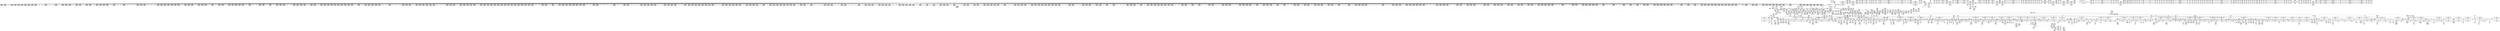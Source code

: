 digraph {
	CE0x4ff4180 [shape=record,shape=Mrecord,label="{CE0x4ff4180|task_sid:_tmp8|security/selinux/hooks.c,208|*SummSource*}"]
	CE0x4fc26a0 [shape=record,shape=Mrecord,label="{CE0x4fc26a0|2472:_%struct.cred*,_:_CRE_3096,3104_|*MultipleSource*|Function::task_sid&Arg::task::|Function::current_has_perm&Arg::tsk::|Function::selinux_task_getpgid&Arg::p::|security/selinux/hooks.c,208}"]
	CE0x4fe8e00 [shape=record,shape=Mrecord,label="{CE0x4fe8e00|_call_void_rcu_lock_acquire(%struct.lockdep_map*_rcu_lock_map)_#10,_!dbg_!27711|include/linux/rcupdate.h,881}"]
	CE0x5011540 [shape=record,shape=Mrecord,label="{CE0x5011540|rcu_read_unlock:_tmp13|include/linux/rcupdate.h,933|*SummSource*}"]
	CE0x4f9f2c0 [shape=record,shape=Mrecord,label="{CE0x4f9f2c0|rcu_read_unlock:_tmp2|*SummSink*}"]
	CE0x4f9d300 [shape=record,shape=Mrecord,label="{CE0x4f9d300|rcu_read_lock:_tmp13|include/linux/rcupdate.h,882|*SummSource*}"]
	CE0x4f40da0 [shape=record,shape=Mrecord,label="{CE0x4f40da0|i64_2|*Constant*}"]
	CE0x4f7e5c0 [shape=record,shape=Mrecord,label="{CE0x4f7e5c0|GLOBAL:_rcu_read_lock|*Constant*|*SummSink*}"]
	CE0x4f30e60 [shape=record,shape=Mrecord,label="{CE0x4f30e60|2472:_%struct.cred*,_:_CRE_693,694_}"]
	CE0x4f884e0 [shape=record,shape=Mrecord,label="{CE0x4f884e0|rcu_read_lock:_tmp22|include/linux/rcupdate.h,884}"]
	CE0x4f5e7a0 [shape=record,shape=Mrecord,label="{CE0x4f5e7a0|i64*_getelementptr_inbounds_(_11_x_i64_,_11_x_i64_*___llvm_gcov_ctr125,_i64_0,_i64_0)|*Constant*|*SummSource*}"]
	CE0x5057a30 [shape=record,shape=Mrecord,label="{CE0x5057a30|__rcu_read_unlock:_tmp3|*SummSink*}"]
	CE0x4f6fe10 [shape=record,shape=Mrecord,label="{CE0x4f6fe10|current_sid:_tmp23|security/selinux/hooks.c,218|*SummSource*}"]
	CE0x505a810 [shape=record,shape=Mrecord,label="{CE0x505a810|_ret_void,_!dbg_!27720|./arch/x86/include/asm/preempt.h,78|*SummSource*}"]
	CE0x4f51530 [shape=record,shape=Mrecord,label="{CE0x4f51530|current_sid:_tmp3}"]
	CE0x5005550 [shape=record,shape=Mrecord,label="{CE0x5005550|rcu_read_unlock:_land.lhs.true|*SummSource*}"]
	CE0x4f70940 [shape=record,shape=Mrecord,label="{CE0x4f70940|rcu_read_lock:_tmp10|include/linux/rcupdate.h,882|*SummSink*}"]
	CE0x4f6e940 [shape=record,shape=Mrecord,label="{CE0x4f6e940|current_sid:_tmp21|security/selinux/hooks.c,218}"]
	CE0x5030fc0 [shape=record,shape=Mrecord,label="{CE0x5030fc0|GLOBAL:_rcu_lock_release|*Constant*|*SummSink*}"]
	CE0x5061590 [shape=record,shape=Mrecord,label="{CE0x5061590|i64*_getelementptr_inbounds_(_4_x_i64_,_4_x_i64_*___llvm_gcov_ctr134,_i64_0,_i64_1)|*Constant*|*SummSink*}"]
	CE0x4f6f7f0 [shape=record,shape=Mrecord,label="{CE0x4f6f7f0|current_sid:_tmp22|security/selinux/hooks.c,218}"]
	CE0x4f3bb90 [shape=record,shape=Mrecord,label="{CE0x4f3bb90|avc_has_perm:_ssid|Function::avc_has_perm&Arg::ssid::}"]
	CE0x4fd5930 [shape=record,shape=Mrecord,label="{CE0x4fd5930|2472:_%struct.cred*,_:_CRE_6660,6664_|*MultipleSource*|Function::task_sid&Arg::task::|Function::current_has_perm&Arg::tsk::|Function::selinux_task_getpgid&Arg::p::|security/selinux/hooks.c,208}"]
	CE0x50a6710 [shape=record,shape=Mrecord,label="{CE0x50a6710|__preempt_count_sub:_tmp4|./arch/x86/include/asm/preempt.h,77|*SummSource*}"]
	CE0x4fda7c0 [shape=record,shape=Mrecord,label="{CE0x4fda7c0|task_sid:_tmp13|security/selinux/hooks.c,208|*SummSource*}"]
	CE0x4fdec00 [shape=record,shape=Mrecord,label="{CE0x4fdec00|i64*_getelementptr_inbounds_(_13_x_i64_,_13_x_i64_*___llvm_gcov_ctr126,_i64_0,_i64_11)|*Constant*}"]
	CE0x4f591d0 [shape=record,shape=Mrecord,label="{CE0x4f591d0|current_sid:_tmp8|security/selinux/hooks.c,218|*SummSource*}"]
	CE0x4fdd670 [shape=record,shape=Mrecord,label="{CE0x4fdd670|i8*_getelementptr_inbounds_(_41_x_i8_,_41_x_i8_*_.str44,_i32_0,_i32_0)|*Constant*|*SummSink*}"]
	CE0x4f95ee0 [shape=record,shape=Mrecord,label="{CE0x4f95ee0|task_sid:_do.end|*SummSink*}"]
	CE0x4fde250 [shape=record,shape=Mrecord,label="{CE0x4fde250|task_sid:_tmp23|security/selinux/hooks.c,208|*SummSource*}"]
	CE0x506a020 [shape=record,shape=Mrecord,label="{CE0x506a020|__rcu_read_unlock:_tmp7|include/linux/rcupdate.h,245}"]
	CE0x4fce340 [shape=record,shape=Mrecord,label="{CE0x4fce340|2472:_%struct.cred*,_:_CRE_6339,6340_}"]
	CE0x4f960a0 [shape=record,shape=Mrecord,label="{CE0x4f960a0|task_sid:_do.end6|*SummSource*}"]
	CE0x4f29750 [shape=record,shape=Mrecord,label="{CE0x4f29750|_call_void_mcount()_#3}"]
	CE0x502bf00 [shape=record,shape=Mrecord,label="{CE0x502bf00|rcu_read_unlock:_tmp18|include/linux/rcupdate.h,933|*SummSource*}"]
	CE0x4fa6ae0 [shape=record,shape=Mrecord,label="{CE0x4fa6ae0|2472:_%struct.cred*,_:_CRE_776,780_|*MultipleSource*|Function::task_sid&Arg::task::|Function::current_has_perm&Arg::tsk::|Function::selinux_task_getpgid&Arg::p::|security/selinux/hooks.c,208}"]
	CE0x5010a70 [shape=record,shape=Mrecord,label="{CE0x5010a70|cred_sid:_tmp6|security/selinux/hooks.c,197|*SummSink*}"]
	CE0x4fafb60 [shape=record,shape=Mrecord,label="{CE0x4fafb60|2472:_%struct.cred*,_:_CRE_2328,2336_|*MultipleSource*|Function::task_sid&Arg::task::|Function::current_has_perm&Arg::tsk::|Function::selinux_task_getpgid&Arg::p::|security/selinux/hooks.c,208}"]
	CE0x5061500 [shape=record,shape=Mrecord,label="{CE0x5061500|__rcu_read_unlock:_tmp|*SummSink*}"]
	CE0x4fc98d0 [shape=record,shape=Mrecord,label="{CE0x4fc98d0|2472:_%struct.cred*,_:_CRE_6240,6248_|*MultipleSource*|Function::task_sid&Arg::task::|Function::current_has_perm&Arg::tsk::|Function::selinux_task_getpgid&Arg::p::|security/selinux/hooks.c,208}"]
	CE0x4f6e7c0 [shape=record,shape=Mrecord,label="{CE0x4f6e7c0|COLLAPSED:_GCMRE_current_task_external_global_%struct.task_struct*:_elem_0::|security/selinux/hooks.c,218}"]
	CE0x5082ad0 [shape=record,shape=Mrecord,label="{CE0x5082ad0|__preempt_count_add:_do.end|*SummSink*}"]
	CE0x50a6ba0 [shape=record,shape=Mrecord,label="{CE0x50a6ba0|__preempt_count_sub:_tmp|*SummSink*}"]
	CE0x4fd03e0 [shape=record,shape=Mrecord,label="{CE0x4fd03e0|2472:_%struct.cred*,_:_CRE_6392,6400_|*MultipleSource*|Function::task_sid&Arg::task::|Function::current_has_perm&Arg::tsk::|Function::selinux_task_getpgid&Arg::p::|security/selinux/hooks.c,208}"]
	CE0x4fdf060 [shape=record,shape=Mrecord,label="{CE0x4fdf060|task_sid:_tmp26|security/selinux/hooks.c,208|*SummSource*}"]
	CE0x4fb9a80 [shape=record,shape=Mrecord,label="{CE0x4fb9a80|2472:_%struct.cred*,_:_CRE_2856,2864_|*MultipleSource*|Function::task_sid&Arg::task::|Function::current_has_perm&Arg::tsk::|Function::selinux_task_getpgid&Arg::p::|security/selinux/hooks.c,208}"]
	CE0x4f5a050 [shape=record,shape=Mrecord,label="{CE0x4f5a050|i8*_getelementptr_inbounds_(_25_x_i8_,_25_x_i8_*_.str3,_i32_0,_i32_0)|*Constant*|*SummSource*}"]
	CE0x4fe5600 [shape=record,shape=Mrecord,label="{CE0x4fe5600|rcu_read_unlock:_tmp14|include/linux/rcupdate.h,933|*SummSink*}"]
	CE0x5068f30 [shape=record,shape=Mrecord,label="{CE0x5068f30|_call_void_lock_release(%struct.lockdep_map*_%map,_i32_1,_i64_ptrtoint_(i8*_blockaddress(_rcu_lock_release,_%__here)_to_i64))_#10,_!dbg_!27716|include/linux/rcupdate.h,423}"]
	CE0x4f27130 [shape=record,shape=Mrecord,label="{CE0x4f27130|selinux_task_getpgid:_p|Function::selinux_task_getpgid&Arg::p::|*SummSource*}"]
	CE0x4fc91b0 [shape=record,shape=Mrecord,label="{CE0x4fc91b0|2472:_%struct.cred*,_:_CRE_6216,6224_|*MultipleSource*|Function::task_sid&Arg::task::|Function::current_has_perm&Arg::tsk::|Function::selinux_task_getpgid&Arg::p::|security/selinux/hooks.c,208}"]
	CE0x4fc34e0 [shape=record,shape=Mrecord,label="{CE0x4fc34e0|2472:_%struct.cred*,_:_CRE_3128,3136_|*MultipleSource*|Function::task_sid&Arg::task::|Function::current_has_perm&Arg::tsk::|Function::selinux_task_getpgid&Arg::p::|security/selinux/hooks.c,208}"]
	CE0x4f3b000 [shape=record,shape=Mrecord,label="{CE0x4f3b000|i32_(i32,_i32,_i16,_i32,_%struct.common_audit_data*)*_bitcast_(i32_(i32,_i32,_i16,_i32,_%struct.common_audit_data.495*)*_avc_has_perm_to_i32_(i32,_i32,_i16,_i32,_%struct.common_audit_data*)*)|*Constant*|*SummSource*}"]
	CE0x4fa5880 [shape=record,shape=Mrecord,label="{CE0x4fa5880|2472:_%struct.cred*,_:_CRE_712,720_|*MultipleSource*|Function::task_sid&Arg::task::|Function::current_has_perm&Arg::tsk::|Function::selinux_task_getpgid&Arg::p::|security/selinux/hooks.c,208}"]
	CE0x5068ec0 [shape=record,shape=Mrecord,label="{CE0x5068ec0|rcu_lock_release:_tmp5|include/linux/rcupdate.h,423|*SummSink*}"]
	CE0x4f4cc10 [shape=record,shape=Mrecord,label="{CE0x4f4cc10|current_has_perm:_tmp2}"]
	CE0x4ff2280 [shape=record,shape=Mrecord,label="{CE0x4ff2280|i64*_getelementptr_inbounds_(_2_x_i64_,_2_x_i64_*___llvm_gcov_ctr98,_i64_0,_i64_0)|*Constant*}"]
	CE0x4fb7020 [shape=record,shape=Mrecord,label="{CE0x4fb7020|2472:_%struct.cred*,_:_CRE_2720,2724_|*MultipleSource*|Function::task_sid&Arg::task::|Function::current_has_perm&Arg::tsk::|Function::selinux_task_getpgid&Arg::p::|security/selinux/hooks.c,208}"]
	CE0x4fb6670 [shape=record,shape=Mrecord,label="{CE0x4fb6670|2472:_%struct.cred*,_:_CRE_2692,2696_|*MultipleSource*|Function::task_sid&Arg::task::|Function::current_has_perm&Arg::tsk::|Function::selinux_task_getpgid&Arg::p::|security/selinux/hooks.c,208}"]
	CE0x5000e50 [shape=record,shape=Mrecord,label="{CE0x5000e50|i64*_getelementptr_inbounds_(_4_x_i64_,_4_x_i64_*___llvm_gcov_ctr135,_i64_0,_i64_3)|*Constant*|*SummSink*}"]
	CE0x4fd7bb0 [shape=record,shape=Mrecord,label="{CE0x4fd7bb0|2472:_%struct.cred*,_:_CRE_10592,10600_|*MultipleSource*|Function::task_sid&Arg::task::|Function::current_has_perm&Arg::tsk::|Function::selinux_task_getpgid&Arg::p::|security/selinux/hooks.c,208}"]
	CE0x4fe3ef0 [shape=record,shape=Mrecord,label="{CE0x4fe3ef0|rcu_lock_acquire:_tmp2}"]
	CE0x4fee470 [shape=record,shape=Mrecord,label="{CE0x4fee470|task_sid:_tmp25|security/selinux/hooks.c,208|*SummSink*}"]
	CE0x4f3bcf0 [shape=record,shape=Mrecord,label="{CE0x4f3bcf0|avc_has_perm:_ssid|Function::avc_has_perm&Arg::ssid::|*SummSink*}"]
	CE0x5031dd0 [shape=record,shape=Mrecord,label="{CE0x5031dd0|_ret_void,_!dbg_!27717|include/linux/rcupdate.h,424|*SummSource*}"]
	CE0x4fce0e0 [shape=record,shape=Mrecord,label="{CE0x4fce0e0|2472:_%struct.cred*,_:_CRE_6337,6338_}"]
	CE0x4f9a580 [shape=record,shape=Mrecord,label="{CE0x4f9a580|rcu_read_lock:_if.end|*SummSource*}"]
	CE0x5056560 [shape=record,shape=Mrecord,label="{CE0x5056560|__rcu_read_unlock:_tmp6|include/linux/rcupdate.h,245}"]
	CE0x506ec50 [shape=record,shape=Mrecord,label="{CE0x506ec50|i64*_getelementptr_inbounds_(_4_x_i64_,_4_x_i64_*___llvm_gcov_ctr134,_i64_0,_i64_2)|*Constant*|*SummSource*}"]
	CE0x4f4e450 [shape=record,shape=Mrecord,label="{CE0x4f4e450|current_sid:_if.end|*SummSink*}"]
	CE0x4fc5ae0 [shape=record,shape=Mrecord,label="{CE0x4fc5ae0|2472:_%struct.cred*,_:_CRE_5912,5920_|*MultipleSource*|Function::task_sid&Arg::task::|Function::current_has_perm&Arg::tsk::|Function::selinux_task_getpgid&Arg::p::|security/selinux/hooks.c,208}"]
	CE0x4f38140 [shape=record,shape=Mrecord,label="{CE0x4f38140|current_sid:_call4|security/selinux/hooks.c,218|*SummSource*}"]
	CE0x4fbc3b0 [shape=record,shape=Mrecord,label="{CE0x4fbc3b0|2472:_%struct.cred*,_:_CRE_2921,2922_}"]
	CE0x4f97100 [shape=record,shape=Mrecord,label="{CE0x4f97100|2472:_%struct.cred*,_:_CRE_232,240_|*MultipleSource*|Function::task_sid&Arg::task::|Function::current_has_perm&Arg::tsk::|Function::selinux_task_getpgid&Arg::p::|security/selinux/hooks.c,208}"]
	CE0x5abc1d0 [shape=record,shape=Mrecord,label="{CE0x5abc1d0|current_has_perm:_perms|Function::current_has_perm&Arg::perms::|*SummSource*}"]
	CE0x50027f0 [shape=record,shape=Mrecord,label="{CE0x50027f0|__rcu_read_unlock:_tmp1|*SummSource*}"]
	CE0x4f935e0 [shape=record,shape=Mrecord,label="{CE0x4f935e0|rcu_read_lock:_land.lhs.true2|*SummSource*}"]
	CE0x4f91810 [shape=record,shape=Mrecord,label="{CE0x4f91810|i64*_getelementptr_inbounds_(_2_x_i64_,_2_x_i64_*___llvm_gcov_ctr98,_i64_0,_i64_1)|*Constant*}"]
	CE0x505af10 [shape=record,shape=Mrecord,label="{CE0x505af10|__rcu_read_unlock:_do.body}"]
	CE0x4f9f0f0 [shape=record,shape=Mrecord,label="{CE0x4f9f0f0|task_sid:_do.body5|*SummSource*}"]
	CE0x4fc0500 [shape=record,shape=Mrecord,label="{CE0x4fc0500|2472:_%struct.cred*,_:_CRE_2976,2980_|*MultipleSource*|Function::task_sid&Arg::task::|Function::current_has_perm&Arg::tsk::|Function::selinux_task_getpgid&Arg::p::|security/selinux/hooks.c,208}"]
	CE0x4fbff10 [shape=record,shape=Mrecord,label="{CE0x4fbff10|2472:_%struct.cred*,_:_CRE_2971,2972_}"]
	CE0x4fa2770 [shape=record,shape=Mrecord,label="{CE0x4fa2770|2472:_%struct.cred*,_:_CRE_648,652_|*MultipleSource*|Function::task_sid&Arg::task::|Function::current_has_perm&Arg::tsk::|Function::selinux_task_getpgid&Arg::p::|security/selinux/hooks.c,208}"]
	CE0x4f89690 [shape=record,shape=Mrecord,label="{CE0x4f89690|i8*_getelementptr_inbounds_(_25_x_i8_,_25_x_i8_*_.str45,_i32_0,_i32_0)|*Constant*}"]
	CE0x4f29490 [shape=record,shape=Mrecord,label="{CE0x4f29490|i64_3|*Constant*|*SummSource*}"]
	CE0x4f5f680 [shape=record,shape=Mrecord,label="{CE0x4f5f680|current_sid:_tmp14|security/selinux/hooks.c,218|*SummSource*}"]
	CE0x4fbab50 [shape=record,shape=Mrecord,label="{CE0x4fbab50|2472:_%struct.cred*,_:_CRE_2900,2904_|*MultipleSource*|Function::task_sid&Arg::task::|Function::current_has_perm&Arg::tsk::|Function::selinux_task_getpgid&Arg::p::|security/selinux/hooks.c,208}"]
	CE0x4fc4320 [shape=record,shape=Mrecord,label="{CE0x4fc4320|2472:_%struct.cred*,_:_CRE_3160,3164_|*MultipleSource*|Function::task_sid&Arg::task::|Function::current_has_perm&Arg::tsk::|Function::selinux_task_getpgid&Arg::p::|security/selinux/hooks.c,208}"]
	CE0x4fba400 [shape=record,shape=Mrecord,label="{CE0x4fba400|2472:_%struct.cred*,_:_CRE_2880,2884_|*MultipleSource*|Function::task_sid&Arg::task::|Function::current_has_perm&Arg::tsk::|Function::selinux_task_getpgid&Arg::p::|security/selinux/hooks.c,208}"]
	CE0x4ff1da0 [shape=record,shape=Mrecord,label="{CE0x4ff1da0|_ret_void,_!dbg_!27735|include/linux/rcupdate.h,938|*SummSource*}"]
	CE0x4f957f0 [shape=record,shape=Mrecord,label="{CE0x4f957f0|2472:_%struct.cred*,_:_CRE_76,80_|*MultipleSource*|Function::task_sid&Arg::task::|Function::current_has_perm&Arg::tsk::|Function::selinux_task_getpgid&Arg::p::|security/selinux/hooks.c,208}"]
	CE0x4f33db0 [shape=record,shape=Mrecord,label="{CE0x4f33db0|current_sid:_tmp10|security/selinux/hooks.c,218|*SummSink*}"]
	CE0x4f99bb0 [shape=record,shape=Mrecord,label="{CE0x4f99bb0|2472:_%struct.cred*,_:_CRE_92,96_|*MultipleSource*|Function::task_sid&Arg::task::|Function::current_has_perm&Arg::tsk::|Function::selinux_task_getpgid&Arg::p::|security/selinux/hooks.c,208}"]
	CE0x4f898d0 [shape=record,shape=Mrecord,label="{CE0x4f898d0|i8*_getelementptr_inbounds_(_25_x_i8_,_25_x_i8_*_.str45,_i32_0,_i32_0)|*Constant*|*SummSink*}"]
	CE0x4f59a50 [shape=record,shape=Mrecord,label="{CE0x4f59a50|get_current:_tmp1|*SummSource*}"]
	CE0x4f2e480 [shape=record,shape=Mrecord,label="{CE0x4f2e480|COLLAPSED:_GCMRE___llvm_gcov_ctr136_internal_global_2_x_i64_zeroinitializer:_elem_0:default:}"]
	CE0x4f4e5c0 [shape=record,shape=Mrecord,label="{CE0x4f4e5c0|current_sid:_if.then|*SummSource*}"]
	CE0x50553c0 [shape=record,shape=Mrecord,label="{CE0x50553c0|_call_void_asm_sideeffect_,_memory_,_dirflag_,_fpsr_,_flags_()_#3,_!dbg_!27711,_!srcloc_!27714|include/linux/rcupdate.h,244|*SummSource*}"]
	CE0x5061ff0 [shape=record,shape=Mrecord,label="{CE0x5061ff0|__preempt_count_add:_tmp2|*SummSink*}"]
	CE0x5055010 [shape=record,shape=Mrecord,label="{CE0x5055010|rcu_lock_release:_tmp1|*SummSink*}"]
	CE0x507db60 [shape=record,shape=Mrecord,label="{CE0x507db60|__rcu_read_unlock:_tmp4|include/linux/rcupdate.h,244}"]
	CE0x5029920 [shape=record,shape=Mrecord,label="{CE0x5029920|__rcu_read_lock:_tmp5|include/linux/rcupdate.h,239|*SummSink*}"]
	CE0x5064fe0 [shape=record,shape=Mrecord,label="{CE0x5064fe0|i64_ptrtoint_(i8*_blockaddress(_rcu_lock_release,_%__here)_to_i64)|*Constant*}"]
	CE0x4f82140 [shape=record,shape=Mrecord,label="{CE0x4f82140|GLOBAL:_rcu_read_lock.__warned|Global_var:rcu_read_lock.__warned|*SummSource*}"]
	CE0x4fabda0 [shape=record,shape=Mrecord,label="{CE0x4fabda0|2472:_%struct.cred*,_:_CRE_2064,2072_|*MultipleSource*|Function::task_sid&Arg::task::|Function::current_has_perm&Arg::tsk::|Function::selinux_task_getpgid&Arg::p::|security/selinux/hooks.c,208}"]
	CE0x4fccde0 [shape=record,shape=Mrecord,label="{CE0x4fccde0|2472:_%struct.cred*,_:_CRE_6321,6322_}"]
	CE0x4fc83a0 [shape=record,shape=Mrecord,label="{CE0x4fc83a0|2472:_%struct.cred*,_:_CRE_6176,6180_|*MultipleSource*|Function::task_sid&Arg::task::|Function::current_has_perm&Arg::tsk::|Function::selinux_task_getpgid&Arg::p::|security/selinux/hooks.c,208}"]
	CE0x4f5f500 [shape=record,shape=Mrecord,label="{CE0x4f5f500|current_sid:_tmp14|security/selinux/hooks.c,218}"]
	CE0x4fc0170 [shape=record,shape=Mrecord,label="{CE0x4fc0170|2472:_%struct.cred*,_:_CRE_2973,2974_}"]
	CE0x4fda8f0 [shape=record,shape=Mrecord,label="{CE0x4fda8f0|task_sid:_tmp13|security/selinux/hooks.c,208|*SummSink*}"]
	CE0x4f26ef0 [shape=record,shape=Mrecord,label="{CE0x4f26ef0|selinux_task_getpgid:_bb|*SummSource*}"]
	CE0x4fe7060 [shape=record,shape=Mrecord,label="{CE0x4fe7060|i64*_getelementptr_inbounds_(_11_x_i64_,_11_x_i64_*___llvm_gcov_ctr132,_i64_0,_i64_8)|*Constant*|*SummSource*}"]
	CE0x4fcdd50 [shape=record,shape=Mrecord,label="{CE0x4fcdd50|2472:_%struct.cred*,_:_CRE_6334,6335_}"]
	CE0x4fe0630 [shape=record,shape=Mrecord,label="{CE0x4fe0630|task_sid:_tmp21|security/selinux/hooks.c,208}"]
	CE0x4f39960 [shape=record,shape=Mrecord,label="{CE0x4f39960|_ret_i32_%call,_!dbg_!27713|security/selinux/hooks.c,3579}"]
	CE0x4fc0760 [shape=record,shape=Mrecord,label="{CE0x4fc0760|2472:_%struct.cred*,_:_CRE_2984,2988_|*MultipleSource*|Function::task_sid&Arg::task::|Function::current_has_perm&Arg::tsk::|Function::selinux_task_getpgid&Arg::p::|security/selinux/hooks.c,208}"]
	CE0x4fb1320 [shape=record,shape=Mrecord,label="{CE0x4fb1320|2472:_%struct.cred*,_:_CRE_2408,2416_|*MultipleSource*|Function::task_sid&Arg::task::|Function::current_has_perm&Arg::tsk::|Function::selinux_task_getpgid&Arg::p::|security/selinux/hooks.c,208}"]
	CE0x4f55670 [shape=record,shape=Mrecord,label="{CE0x4f55670|i64*_getelementptr_inbounds_(_11_x_i64_,_11_x_i64_*___llvm_gcov_ctr125,_i64_0,_i64_9)|*Constant*|*SummSink*}"]
	CE0x4ffc030 [shape=record,shape=Mrecord,label="{CE0x4ffc030|rcu_lock_acquire:_tmp7|*SummSource*}"]
	CE0x502dd70 [shape=record,shape=Mrecord,label="{CE0x502dd70|i8*_getelementptr_inbounds_(_44_x_i8_,_44_x_i8_*_.str47,_i32_0,_i32_0)|*Constant*|*SummSource*}"]
	CE0x4fc0d10 [shape=record,shape=Mrecord,label="{CE0x4fc0d10|2472:_%struct.cred*,_:_CRE_3000,3008_|*MultipleSource*|Function::task_sid&Arg::task::|Function::current_has_perm&Arg::tsk::|Function::selinux_task_getpgid&Arg::p::|security/selinux/hooks.c,208}"]
	CE0x502cd30 [shape=record,shape=Mrecord,label="{CE0x502cd30|COLLAPSED:_GCMRE___llvm_gcov_ctr133_internal_global_4_x_i64_zeroinitializer:_elem_0:default:}"]
	CE0x502d330 [shape=record,shape=Mrecord,label="{CE0x502d330|__preempt_count_add:_entry}"]
	CE0x5069500 [shape=record,shape=Mrecord,label="{CE0x5069500|GLOBAL:_lock_release|*Constant*}"]
	CE0x4ff06e0 [shape=record,shape=Mrecord,label="{CE0x4ff06e0|cred_sid:_cred|Function::cred_sid&Arg::cred::|*SummSink*}"]
	CE0x4f37c90 [shape=record,shape=Mrecord,label="{CE0x4f37c90|current_has_perm:_tmp1}"]
	CE0x4f231b0 [shape=record,shape=Mrecord,label="{CE0x4f231b0|task_sid:_tmp2|*SummSource*}"]
	CE0x5057e90 [shape=record,shape=Mrecord,label="{CE0x5057e90|GLOBAL:___preempt_count_sub|*Constant*|*SummSource*}"]
	CE0x50311e0 [shape=record,shape=Mrecord,label="{CE0x50311e0|GLOBAL:_rcu_lock_release|*Constant*|*SummSource*}"]
	CE0x4ff3d60 [shape=record,shape=Mrecord,label="{CE0x4ff3d60|task_sid:_tmp7|security/selinux/hooks.c,208|*SummSink*}"]
	CE0x4fd3300 [shape=record,shape=Mrecord,label="{CE0x4fd3300|2472:_%struct.cred*,_:_CRE_6536,6544_|*MultipleSource*|Function::task_sid&Arg::task::|Function::current_has_perm&Arg::tsk::|Function::selinux_task_getpgid&Arg::p::|security/selinux/hooks.c,208}"]
	CE0x4fc7070 [shape=record,shape=Mrecord,label="{CE0x4fc7070|2472:_%struct.cred*,_:_CRE_5984,5992_|*MultipleSource*|Function::task_sid&Arg::task::|Function::current_has_perm&Arg::tsk::|Function::selinux_task_getpgid&Arg::p::|security/selinux/hooks.c,208}"]
	CE0x4fa95a0 [shape=record,shape=Mrecord,label="{CE0x4fa95a0|2472:_%struct.cred*,_:_CRE_1936,1944_|*MultipleSource*|Function::task_sid&Arg::task::|Function::current_has_perm&Arg::tsk::|Function::selinux_task_getpgid&Arg::p::|security/selinux/hooks.c,208}"]
	CE0x4f98e20 [shape=record,shape=Mrecord,label="{CE0x4f98e20|i64*_getelementptr_inbounds_(_2_x_i64_,_2_x_i64_*___llvm_gcov_ctr131,_i64_0,_i64_0)|*Constant*|*SummSink*}"]
	CE0x4fd8f30 [shape=record,shape=Mrecord,label="{CE0x4fd8f30|task_sid:_tmp4|*LoadInst*|security/selinux/hooks.c,208}"]
	CE0x4f95d20 [shape=record,shape=Mrecord,label="{CE0x4f95d20|task_sid:_do.end}"]
	CE0x4ffb010 [shape=record,shape=Mrecord,label="{CE0x4ffb010|i64_ptrtoint_(i8*_blockaddress(_rcu_lock_acquire,_%__here)_to_i64)|*Constant*|*SummSource*}"]
	CE0x4f85330 [shape=record,shape=Mrecord,label="{CE0x4f85330|rcu_read_lock:_tobool1|include/linux/rcupdate.h,882}"]
	CE0x5031820 [shape=record,shape=Mrecord,label="{CE0x5031820|rcu_lock_release:_map|Function::rcu_lock_release&Arg::map::|*SummSource*}"]
	CE0x4f8d380 [shape=record,shape=Mrecord,label="{CE0x4f8d380|i64*_getelementptr_inbounds_(_13_x_i64_,_13_x_i64_*___llvm_gcov_ctr126,_i64_0,_i64_1)|*Constant*|*SummSink*}"]
	CE0x5064eb0 [shape=record,shape=Mrecord,label="{CE0x5064eb0|i32_1|*Constant*}"]
	CE0x4f3c020 [shape=record,shape=Mrecord,label="{CE0x4f3c020|avc_has_perm:_tsid|Function::avc_has_perm&Arg::tsid::|*SummSource*}"]
	CE0x4fd64e0 [shape=record,shape=Mrecord,label="{CE0x4fd64e0|2472:_%struct.cred*,_:_CRE_10528,10536_|*MultipleSource*|Function::task_sid&Arg::task::|Function::current_has_perm&Arg::tsk::|Function::selinux_task_getpgid&Arg::p::|security/selinux/hooks.c,208}"]
	CE0x4fd4600 [shape=record,shape=Mrecord,label="{CE0x4fd4600|2472:_%struct.cred*,_:_CRE_6608,6616_|*MultipleSource*|Function::task_sid&Arg::task::|Function::current_has_perm&Arg::tsk::|Function::selinux_task_getpgid&Arg::p::|security/selinux/hooks.c,208}"]
	CE0x4fb23c0 [shape=record,shape=Mrecord,label="{CE0x4fb23c0|2472:_%struct.cred*,_:_CRE_2508,2512_|*MultipleSource*|Function::task_sid&Arg::task::|Function::current_has_perm&Arg::tsk::|Function::selinux_task_getpgid&Arg::p::|security/selinux/hooks.c,208}"]
	CE0x4fcbae0 [shape=record,shape=Mrecord,label="{CE0x4fcbae0|2472:_%struct.cred*,_:_CRE_6305,6306_}"]
	CE0x502bd60 [shape=record,shape=Mrecord,label="{CE0x502bd60|i32_934|*Constant*}"]
	CE0x4ff3c50 [shape=record,shape=Mrecord,label="{CE0x4ff3c50|task_sid:_tmp6|security/selinux/hooks.c,208|*SummSink*}"]
	CE0x4fe2be0 [shape=record,shape=Mrecord,label="{CE0x4fe2be0|__rcu_read_lock:_tmp7|include/linux/rcupdate.h,240|*SummSink*}"]
	CE0x4f95c80 [shape=record,shape=Mrecord,label="{CE0x4f95c80|get_current:_tmp1}"]
	CE0x5001c50 [shape=record,shape=Mrecord,label="{CE0x5001c50|_call_void_lock_acquire(%struct.lockdep_map*_%map,_i32_0,_i32_0,_i32_2,_i32_0,_%struct.lockdep_map*_null,_i64_ptrtoint_(i8*_blockaddress(_rcu_lock_acquire,_%__here)_to_i64))_#10,_!dbg_!27716|include/linux/rcupdate.h,418|*SummSink*}"]
	CE0x4f5fb40 [shape=record,shape=Mrecord,label="{CE0x4f5fb40|i1_true|*Constant*|*SummSource*}"]
	CE0x6d2d9a0 [shape=record,shape=Mrecord,label="{CE0x6d2d9a0|current_has_perm:_entry|*SummSource*}"]
	CE0x4fb9160 [shape=record,shape=Mrecord,label="{CE0x4fb9160|2472:_%struct.cred*,_:_CRE_2824,2832_|*MultipleSource*|Function::task_sid&Arg::task::|Function::current_has_perm&Arg::tsk::|Function::selinux_task_getpgid&Arg::p::|security/selinux/hooks.c,208}"]
	CE0x5031b70 [shape=record,shape=Mrecord,label="{CE0x5031b70|GLOBAL:___rcu_read_unlock|*Constant*}"]
	CE0x501e610 [shape=record,shape=Mrecord,label="{CE0x501e610|i64*_getelementptr_inbounds_(_11_x_i64_,_11_x_i64_*___llvm_gcov_ctr127,_i64_0,_i64_8)|*Constant*|*SummSink*}"]
	CE0x4f977e0 [shape=record,shape=Mrecord,label="{CE0x4f977e0|task_sid:_if.then|*SummSink*}"]
	CE0x4f9dcc0 [shape=record,shape=Mrecord,label="{CE0x4f9dcc0|rcu_read_lock:_tmp15|include/linux/rcupdate.h,882}"]
	CE0x500f360 [shape=record,shape=Mrecord,label="{CE0x500f360|cred_sid:_sid|security/selinux/hooks.c,197|*SummSink*}"]
	CE0x4f97b30 [shape=record,shape=Mrecord,label="{CE0x4f97b30|task_sid:_if.end|*SummSink*}"]
	CE0x5011fe0 [shape=record,shape=Mrecord,label="{CE0x5011fe0|rcu_read_unlock:_tmp1}"]
	CE0x5016370 [shape=record,shape=Mrecord,label="{CE0x5016370|_call_void_mcount()_#3|*SummSource*}"]
	CE0x4fa0bd0 [shape=record,shape=Mrecord,label="{CE0x4fa0bd0|2472:_%struct.cred*,_:_CRE_552,560_|*MultipleSource*|Function::task_sid&Arg::task::|Function::current_has_perm&Arg::tsk::|Function::selinux_task_getpgid&Arg::p::|security/selinux/hooks.c,208}"]
	CE0x4fd2000 [shape=record,shape=Mrecord,label="{CE0x4fd2000|2472:_%struct.cred*,_:_CRE_6480,6484_|*MultipleSource*|Function::task_sid&Arg::task::|Function::current_has_perm&Arg::tsk::|Function::selinux_task_getpgid&Arg::p::|security/selinux/hooks.c,208}"]
	CE0x4fb3e80 [shape=record,shape=Mrecord,label="{CE0x4fb3e80|2472:_%struct.cred*,_:_CRE_2544,2568_|*MultipleSource*|Function::task_sid&Arg::task::|Function::current_has_perm&Arg::tsk::|Function::selinux_task_getpgid&Arg::p::|security/selinux/hooks.c,208}"]
	CE0x5068190 [shape=record,shape=Mrecord,label="{CE0x5068190|i64*_getelementptr_inbounds_(_4_x_i64_,_4_x_i64_*___llvm_gcov_ctr128,_i64_0,_i64_2)|*Constant*}"]
	CE0x5030280 [shape=record,shape=Mrecord,label="{CE0x5030280|i64*_getelementptr_inbounds_(_11_x_i64_,_11_x_i64_*___llvm_gcov_ctr132,_i64_0,_i64_9)|*Constant*|*SummSource*}"]
	CE0x4fd0d60 [shape=record,shape=Mrecord,label="{CE0x4fd0d60|2472:_%struct.cred*,_:_CRE_6432,6436_|*MultipleSource*|Function::task_sid&Arg::task::|Function::current_has_perm&Arg::tsk::|Function::selinux_task_getpgid&Arg::p::|security/selinux/hooks.c,208}"]
	CE0x4f43ce0 [shape=record,shape=Mrecord,label="{CE0x4f43ce0|current_sid:_do.end|*SummSink*}"]
	CE0x4f6eeb0 [shape=record,shape=Mrecord,label="{CE0x4f6eeb0|i32_22|*Constant*|*SummSource*}"]
	CE0x4fe94d0 [shape=record,shape=Mrecord,label="{CE0x4fe94d0|rcu_read_lock:_do.end|*SummSink*}"]
	CE0x4fab680 [shape=record,shape=Mrecord,label="{CE0x4fab680|2472:_%struct.cred*,_:_CRE_2048,2052_|*MultipleSource*|Function::task_sid&Arg::task::|Function::current_has_perm&Arg::tsk::|Function::selinux_task_getpgid&Arg::p::|security/selinux/hooks.c,208}"]
	CE0x4fad330 [shape=record,shape=Mrecord,label="{CE0x4fad330|2472:_%struct.cred*,_:_CRE_2128,2136_|*MultipleSource*|Function::task_sid&Arg::task::|Function::current_has_perm&Arg::tsk::|Function::selinux_task_getpgid&Arg::p::|security/selinux/hooks.c,208}"]
	CE0x4fc0f40 [shape=record,shape=Mrecord,label="{CE0x4fc0f40|2472:_%struct.cred*,_:_CRE_3008,3024_|*MultipleSource*|Function::task_sid&Arg::task::|Function::current_has_perm&Arg::tsk::|Function::selinux_task_getpgid&Arg::p::|security/selinux/hooks.c,208}"]
	CE0x4fe86d0 [shape=record,shape=Mrecord,label="{CE0x4fe86d0|rcu_lock_acquire:___here|*SummSource*}"]
	CE0x4f83860 [shape=record,shape=Mrecord,label="{CE0x4f83860|i64*_getelementptr_inbounds_(_2_x_i64_,_2_x_i64_*___llvm_gcov_ctr131,_i64_0,_i64_1)|*Constant*}"]
	CE0x5abc0e0 [shape=record,shape=Mrecord,label="{CE0x5abc0e0|current_has_perm:_perms|Function::current_has_perm&Arg::perms::}"]
	CE0x4f342b0 [shape=record,shape=Mrecord,label="{CE0x4f342b0|current_sid:_tmp11|security/selinux/hooks.c,218|*SummSink*}"]
	CE0x4fbf330 [shape=record,shape=Mrecord,label="{CE0x4fbf330|2472:_%struct.cred*,_:_CRE_2961,2962_}"]
	CE0x4f5ddf0 [shape=record,shape=Mrecord,label="{CE0x4f5ddf0|rcu_read_lock:_tmp2|*SummSource*}"]
	CE0x502f340 [shape=record,shape=Mrecord,label="{CE0x502f340|i64*_getelementptr_inbounds_(_11_x_i64_,_11_x_i64_*___llvm_gcov_ctr132,_i64_0,_i64_10)|*Constant*|*SummSource*}"]
	CE0x50572b0 [shape=record,shape=Mrecord,label="{CE0x50572b0|_call_void_mcount()_#3|*SummSource*}"]
	CE0x4fe4fc0 [shape=record,shape=Mrecord,label="{CE0x4fe4fc0|rcu_read_unlock:_do.end}"]
	CE0x4ffc0f0 [shape=record,shape=Mrecord,label="{CE0x4ffc0f0|rcu_lock_acquire:_tmp7|*SummSink*}"]
	CE0x506e430 [shape=record,shape=Mrecord,label="{CE0x506e430|GLOBAL:___preempt_count|Global_var:__preempt_count|*SummSink*}"]
	CE0x4f44a70 [shape=record,shape=Mrecord,label="{CE0x4f44a70|current_has_perm:_tmp3|*SummSource*}"]
	CE0x5015ae0 [shape=record,shape=Mrecord,label="{CE0x5015ae0|rcu_read_unlock:_tmp6|include/linux/rcupdate.h,933}"]
	CE0x4f85710 [shape=record,shape=Mrecord,label="{CE0x4f85710|i64_5|*Constant*}"]
	CE0x4ffbe00 [shape=record,shape=Mrecord,label="{CE0x4ffbe00|i64*_getelementptr_inbounds_(_4_x_i64_,_4_x_i64_*___llvm_gcov_ctr133,_i64_0,_i64_0)|*Constant*|*SummSink*}"]
	CE0x4fdae50 [shape=record,shape=Mrecord,label="{CE0x4fdae50|task_sid:_call3|security/selinux/hooks.c,208|*SummSink*}"]
	CE0x4fe52d0 [shape=record,shape=Mrecord,label="{CE0x4fe52d0|__rcu_read_lock:_tmp7|include/linux/rcupdate.h,240|*SummSource*}"]
	CE0x4fcca50 [shape=record,shape=Mrecord,label="{CE0x4fcca50|2472:_%struct.cred*,_:_CRE_6318,6319_}"]
	CE0x4f57750 [shape=record,shape=Mrecord,label="{CE0x4f57750|current_sid:_land.lhs.true|*SummSource*}"]
	CE0x4fdcc60 [shape=record,shape=Mrecord,label="{CE0x4fdcc60|i32_208|*Constant*}"]
	CE0x4fa2110 [shape=record,shape=Mrecord,label="{CE0x4fa2110|2472:_%struct.cred*,_:_CRE_632,640_|*MultipleSource*|Function::task_sid&Arg::task::|Function::current_has_perm&Arg::tsk::|Function::selinux_task_getpgid&Arg::p::|security/selinux/hooks.c,208}"]
	CE0x4fbf590 [shape=record,shape=Mrecord,label="{CE0x4fbf590|2472:_%struct.cred*,_:_CRE_2963,2964_}"]
	CE0x4f2aa80 [shape=record,shape=Mrecord,label="{CE0x4f2aa80|i8_1|*Constant*|*SummSink*}"]
	CE0x4f99e80 [shape=record,shape=Mrecord,label="{CE0x4f99e80|_ret_void,_!dbg_!27717|include/linux/rcupdate.h,240|*SummSink*}"]
	CE0x4f4be60 [shape=record,shape=Mrecord,label="{CE0x4f4be60|i32_(i32,_i32,_i16,_i32,_%struct.common_audit_data*)*_bitcast_(i32_(i32,_i32,_i16,_i32,_%struct.common_audit_data.495*)*_avc_has_perm_to_i32_(i32,_i32,_i16,_i32,_%struct.common_audit_data*)*)|*Constant*}"]
	CE0x4f90d50 [shape=record,shape=Mrecord,label="{CE0x4f90d50|task_sid:_land.lhs.true|*SummSink*}"]
	CE0x4f6e2a0 [shape=record,shape=Mrecord,label="{CE0x4f6e2a0|current_sid:_cred|security/selinux/hooks.c,218}"]
	CE0x501c4e0 [shape=record,shape=Mrecord,label="{CE0x501c4e0|GLOBAL:_rcu_lock_map|Global_var:rcu_lock_map|*SummSource*}"]
	CE0x4fbc870 [shape=record,shape=Mrecord,label="{CE0x4fbc870|2472:_%struct.cred*,_:_CRE_2925,2926_}"]
	CE0x4f5c9a0 [shape=record,shape=Mrecord,label="{CE0x4f5c9a0|current_sid:_tmp12|security/selinux/hooks.c,218}"]
	CE0x4f6e180 [shape=record,shape=Mrecord,label="{CE0x4f6e180|i32_78|*Constant*|*SummSource*}"]
	CE0x4f96190 [shape=record,shape=Mrecord,label="{CE0x4f96190|i64*_getelementptr_inbounds_(_4_x_i64_,_4_x_i64_*___llvm_gcov_ctr128,_i64_0,_i64_1)|*Constant*}"]
	CE0x4f4fea0 [shape=record,shape=Mrecord,label="{CE0x4f4fea0|get_current:_entry|*SummSource*}"]
	CE0x501cd70 [shape=record,shape=Mrecord,label="{CE0x501cd70|_call_void___preempt_count_sub(i32_1)_#10,_!dbg_!27715|include/linux/rcupdate.h,244|*SummSink*}"]
	CE0x4f45900 [shape=record,shape=Mrecord,label="{CE0x4f45900|selinux_task_getpgid:_tmp3|*SummSink*}"]
	CE0x4f95c10 [shape=record,shape=Mrecord,label="{CE0x4f95c10|i64_1|*Constant*}"]
	CE0x4fc8600 [shape=record,shape=Mrecord,label="{CE0x4fc8600|2472:_%struct.cred*,_:_CRE_6184,6192_|*MultipleSource*|Function::task_sid&Arg::task::|Function::current_has_perm&Arg::tsk::|Function::selinux_task_getpgid&Arg::p::|security/selinux/hooks.c,208}"]
	CE0x5026c70 [shape=record,shape=Mrecord,label="{CE0x5026c70|rcu_read_unlock:_call|include/linux/rcupdate.h,933|*SummSource*}"]
	CE0x4f45270 [shape=record,shape=Mrecord,label="{CE0x4f45270|current_has_perm:_call|security/selinux/hooks.c,1542}"]
	CE0x4fdb9d0 [shape=record,shape=Mrecord,label="{CE0x4fdb9d0|i64_7|*Constant*|*SummSink*}"]
	CE0x4fbec10 [shape=record,shape=Mrecord,label="{CE0x4fbec10|2472:_%struct.cred*,_:_CRE_2955,2956_}"]
	CE0x4fa1230 [shape=record,shape=Mrecord,label="{CE0x4fa1230|2472:_%struct.cred*,_:_CRE_576,584_|*MultipleSource*|Function::task_sid&Arg::task::|Function::current_has_perm&Arg::tsk::|Function::selinux_task_getpgid&Arg::p::|security/selinux/hooks.c,208}"]
	CE0x4fe3ac0 [shape=record,shape=Mrecord,label="{CE0x4fe3ac0|_ret_void,_!dbg_!27719|./arch/x86/include/asm/preempt.h,73|*SummSink*}"]
	CE0x5031f80 [shape=record,shape=Mrecord,label="{CE0x5031f80|_call_void___rcu_read_unlock()_#10,_!dbg_!27734|include/linux/rcupdate.h,937|*SummSource*}"]
	CE0x506e6f0 [shape=record,shape=Mrecord,label="{CE0x506e6f0|void_(i32*,_i32,_i32*)*_asm_addl_$1,_%gs:$0_,_*m,ri,*m,_dirflag_,_fpsr_,_flags_|*SummSource*}"]
	CE0x4f5f7f0 [shape=record,shape=Mrecord,label="{CE0x4f5f7f0|current_sid:_tmp14|security/selinux/hooks.c,218|*SummSink*}"]
	CE0x4f90990 [shape=record,shape=Mrecord,label="{CE0x4f90990|GLOBAL:___rcu_read_lock|*Constant*|*SummSink*}"]
	CE0x5018e80 [shape=record,shape=Mrecord,label="{CE0x5018e80|__preempt_count_add:_val|Function::__preempt_count_add&Arg::val::}"]
	CE0x4f27010 [shape=record,shape=Mrecord,label="{CE0x4f27010|selinux_task_getpgid:_p|Function::selinux_task_getpgid&Arg::p::}"]
	CE0x4fd8300 [shape=record,shape=Mrecord,label="{CE0x4fd8300|2472:_%struct.cred*,_:_CRE_10608,10609_|*MultipleSource*|Function::task_sid&Arg::task::|Function::current_has_perm&Arg::tsk::|Function::selinux_task_getpgid&Arg::p::|security/selinux/hooks.c,208}"]
	CE0x4f3d770 [shape=record,shape=Mrecord,label="{CE0x4f3d770|i64*_getelementptr_inbounds_(_11_x_i64_,_11_x_i64_*___llvm_gcov_ctr125,_i64_0,_i64_8)|*Constant*|*SummSink*}"]
	CE0x4fc5fa0 [shape=record,shape=Mrecord,label="{CE0x4fc5fa0|2472:_%struct.cred*,_:_CRE_5928,5936_|*MultipleSource*|Function::task_sid&Arg::task::|Function::current_has_perm&Arg::tsk::|Function::selinux_task_getpgid&Arg::p::|security/selinux/hooks.c,208}"]
	CE0x4f3ae00 [shape=record,shape=Mrecord,label="{CE0x4f3ae00|current_has_perm:_call2|security/selinux/hooks.c,1544|*SummSource*}"]
	CE0x5027cd0 [shape=record,shape=Mrecord,label="{CE0x5027cd0|rcu_read_unlock:_if.end|*SummSink*}"]
	CE0x4fcccb0 [shape=record,shape=Mrecord,label="{CE0x4fcccb0|2472:_%struct.cred*,_:_CRE_6320,6321_}"]
	CE0x50179d0 [shape=record,shape=Mrecord,label="{CE0x50179d0|rcu_read_unlock:_tobool1|include/linux/rcupdate.h,933|*SummSource*}"]
	CE0x5015840 [shape=record,shape=Mrecord,label="{CE0x5015840|i64*_getelementptr_inbounds_(_4_x_i64_,_4_x_i64_*___llvm_gcov_ctr130,_i64_0,_i64_1)|*Constant*|*SummSource*}"]
	CE0x4fa90b0 [shape=record,shape=Mrecord,label="{CE0x4fa90b0|2472:_%struct.cred*,_:_CRE_1920,1928_|*MultipleSource*|Function::task_sid&Arg::task::|Function::current_has_perm&Arg::tsk::|Function::selinux_task_getpgid&Arg::p::|security/selinux/hooks.c,208}"]
	CE0x4f92c60 [shape=record,shape=Mrecord,label="{CE0x4f92c60|task_sid:_tobool|security/selinux/hooks.c,208|*SummSource*}"]
	CE0x4feea00 [shape=record,shape=Mrecord,label="{CE0x4feea00|i64*_getelementptr_inbounds_(_13_x_i64_,_13_x_i64_*___llvm_gcov_ctr126,_i64_0,_i64_12)|*Constant*}"]
	CE0x4f24a00 [shape=record,shape=Mrecord,label="{CE0x4f24a00|i64_5|*Constant*}"]
	CE0x4fa48e0 [shape=record,shape=Mrecord,label="{CE0x4fa48e0|_call_void_lockdep_rcu_suspicious(i8*_getelementptr_inbounds_(_25_x_i8_,_25_x_i8_*_.str3,_i32_0,_i32_0),_i32_208,_i8*_getelementptr_inbounds_(_41_x_i8_,_41_x_i8_*_.str44,_i32_0,_i32_0))_#10,_!dbg_!27732|security/selinux/hooks.c,208|*SummSink*}"]
	CE0x5057f90 [shape=record,shape=Mrecord,label="{CE0x5057f90|__preempt_count_sub:_val|Function::__preempt_count_sub&Arg::val::|*SummSink*}"]
	CE0x4fb1810 [shape=record,shape=Mrecord,label="{CE0x4fb1810|2472:_%struct.cred*,_:_CRE_2424,2472_|*MultipleSource*|Function::task_sid&Arg::task::|Function::current_has_perm&Arg::tsk::|Function::selinux_task_getpgid&Arg::p::|security/selinux/hooks.c,208}"]
	CE0x501e4a0 [shape=record,shape=Mrecord,label="{CE0x501e4a0|rcu_read_lock:_tmp9|include/linux/rcupdate.h,882}"]
	CE0x5014910 [shape=record,shape=Mrecord,label="{CE0x5014910|i64*_getelementptr_inbounds_(_11_x_i64_,_11_x_i64_*___llvm_gcov_ctr132,_i64_0,_i64_0)|*Constant*|*SummSink*}"]
	CE0x501acb0 [shape=record,shape=Mrecord,label="{CE0x501acb0|rcu_read_unlock:_tobool1|include/linux/rcupdate.h,933|*SummSink*}"]
	CE0x4f34010 [shape=record,shape=Mrecord,label="{CE0x4f34010|current_sid:_tmp11|security/selinux/hooks.c,218}"]
	CE0x4fbf0d0 [shape=record,shape=Mrecord,label="{CE0x4fbf0d0|2472:_%struct.cred*,_:_CRE_2959,2960_}"]
	CE0x5055210 [shape=record,shape=Mrecord,label="{CE0x5055210|i64*_getelementptr_inbounds_(_4_x_i64_,_4_x_i64_*___llvm_gcov_ctr133,_i64_0,_i64_1)|*Constant*|*SummSource*}"]
	CE0x4f266f0 [shape=record,shape=Mrecord,label="{CE0x4f266f0|selinux_task_getpgid:_bb}"]
	CE0x5017860 [shape=record,shape=Mrecord,label="{CE0x5017860|rcu_read_unlock:_tobool1|include/linux/rcupdate.h,933}"]
	CE0x4fe89e0 [shape=record,shape=Mrecord,label="{CE0x4fe89e0|rcu_read_unlock:_if.then|*SummSink*}"]
	CE0x50a08c0 [shape=record,shape=Mrecord,label="{CE0x50a08c0|__preempt_count_sub:_do.end|*SummSink*}"]
	CE0x4f9d080 [shape=record,shape=Mrecord,label="{CE0x4f9d080|i64_6|*Constant*}"]
	CE0x4f567d0 [shape=record,shape=Mrecord,label="{CE0x4f567d0|current_sid:_tmp20|security/selinux/hooks.c,218}"]
	CE0x5066420 [shape=record,shape=Mrecord,label="{CE0x5066420|rcu_lock_release:_tmp7|*SummSink*}"]
	CE0x4ff3170 [shape=record,shape=Mrecord,label="{CE0x4ff3170|task_sid:_tmp5|security/selinux/hooks.c,208|*SummSource*}"]
	CE0x502c070 [shape=record,shape=Mrecord,label="{CE0x502c070|rcu_read_unlock:_tmp18|include/linux/rcupdate.h,933|*SummSink*}"]
	CE0x4f90ea0 [shape=record,shape=Mrecord,label="{CE0x4f90ea0|task_sid:_if.then}"]
	CE0x502fb30 [shape=record,shape=Mrecord,label="{CE0x502fb30|rcu_read_unlock:_tmp22|include/linux/rcupdate.h,935}"]
	CE0x4f8e540 [shape=record,shape=Mrecord,label="{CE0x4f8e540|2472:_%struct.cred*,_:_CRE_128,136_|*MultipleSource*|Function::task_sid&Arg::task::|Function::current_has_perm&Arg::tsk::|Function::selinux_task_getpgid&Arg::p::|security/selinux/hooks.c,208}"]
	CE0x4f48f30 [shape=record,shape=Mrecord,label="{CE0x4f48f30|_ret_i32_%tmp24,_!dbg_!27742|security/selinux/hooks.c,220|*SummSource*}"]
	CE0x4f31750 [shape=record,shape=Mrecord,label="{CE0x4f31750|i64*_getelementptr_inbounds_(_4_x_i64_,_4_x_i64_*___llvm_gcov_ctr130,_i64_0,_i64_3)|*Constant*}"]
	CE0x5031480 [shape=record,shape=Mrecord,label="{CE0x5031480|_ret_void,_!dbg_!27717|include/linux/rcupdate.h,424|*SummSink*}"]
	CE0x4f32c60 [shape=record,shape=Mrecord,label="{CE0x4f32c60|current_sid:_tmp6|security/selinux/hooks.c,218|*SummSink*}"]
	CE0x5000420 [shape=record,shape=Mrecord,label="{CE0x5000420|__rcu_read_unlock:_bb}"]
	CE0x4fc8110 [shape=record,shape=Mrecord,label="{CE0x4fc8110|2472:_%struct.cred*,_:_CRE_6168,6176_|*MultipleSource*|Function::task_sid&Arg::task::|Function::current_has_perm&Arg::tsk::|Function::selinux_task_getpgid&Arg::p::|security/selinux/hooks.c,208}"]
	CE0x4f7e6a0 [shape=record,shape=Mrecord,label="{CE0x4f7e6a0|rcu_read_lock:_entry}"]
	CE0x50105d0 [shape=record,shape=Mrecord,label="{CE0x50105d0|rcu_read_unlock:_do.end|*SummSource*}"]
	CE0x5059900 [shape=record,shape=Mrecord,label="{CE0x5059900|__preempt_count_sub:_sub|./arch/x86/include/asm/preempt.h,77}"]
	CE0x4f24180 [shape=record,shape=Mrecord,label="{CE0x4f24180|current_sid:_tobool1|security/selinux/hooks.c,218}"]
	CE0x4f72a00 [shape=record,shape=Mrecord,label="{CE0x4f72a00|_call_void_rcu_read_lock()_#10,_!dbg_!27712|security/selinux/hooks.c,207|*SummSource*}"]
	CE0x4f6ea70 [shape=record,shape=Mrecord,label="{CE0x4f6ea70|current_sid:_tmp21|security/selinux/hooks.c,218|*SummSource*}"]
	CE0x4fbf6c0 [shape=record,shape=Mrecord,label="{CE0x4fbf6c0|2472:_%struct.cred*,_:_CRE_2964,2965_}"]
	CE0x4fb9f40 [shape=record,shape=Mrecord,label="{CE0x4fb9f40|2472:_%struct.cred*,_:_CRE_2872,2876_|*MultipleSource*|Function::task_sid&Arg::task::|Function::current_has_perm&Arg::tsk::|Function::selinux_task_getpgid&Arg::p::|security/selinux/hooks.c,208}"]
	CE0x4fc8ac0 [shape=record,shape=Mrecord,label="{CE0x4fc8ac0|2472:_%struct.cred*,_:_CRE_6196,6200_|*MultipleSource*|Function::task_sid&Arg::task::|Function::current_has_perm&Arg::tsk::|Function::selinux_task_getpgid&Arg::p::|security/selinux/hooks.c,208}"]
	CE0x4f54930 [shape=record,shape=Mrecord,label="{CE0x4f54930|2472:_%struct.cred*,_:_CRE_460,464_|*MultipleSource*|Function::task_sid&Arg::task::|Function::current_has_perm&Arg::tsk::|Function::selinux_task_getpgid&Arg::p::|security/selinux/hooks.c,208}"]
	CE0x4f4ff80 [shape=record,shape=Mrecord,label="{CE0x4f4ff80|get_current:_entry|*SummSink*}"]
	CE0x4f4f380 [shape=record,shape=Mrecord,label="{CE0x4f4f380|get_current:_tmp}"]
	CE0x4fab450 [shape=record,shape=Mrecord,label="{CE0x4fab450|2472:_%struct.cred*,_:_CRE_2044,2048_|*MultipleSource*|Function::task_sid&Arg::task::|Function::current_has_perm&Arg::tsk::|Function::selinux_task_getpgid&Arg::p::|security/selinux/hooks.c,208}"]
	CE0x4f554e0 [shape=record,shape=Mrecord,label="{CE0x4f554e0|i64*_getelementptr_inbounds_(_11_x_i64_,_11_x_i64_*___llvm_gcov_ctr125,_i64_0,_i64_9)|*Constant*|*SummSource*}"]
	CE0x4f85030 [shape=record,shape=Mrecord,label="{CE0x4f85030|rcu_read_lock:_tmp8|include/linux/rcupdate.h,882|*SummSink*}"]
	CE0x4f92600 [shape=record,shape=Mrecord,label="{CE0x4f92600|rcu_read_unlock:_tmp11|include/linux/rcupdate.h,933|*SummSink*}"]
	CE0x4fcea60 [shape=record,shape=Mrecord,label="{CE0x4fcea60|2472:_%struct.cred*,_:_CRE_6345,6346_}"]
	CE0x4ff1ea0 [shape=record,shape=Mrecord,label="{CE0x4ff1ea0|get_current:_bb|*SummSource*}"]
	CE0x4fda3c0 [shape=record,shape=Mrecord,label="{CE0x4fda3c0|task_sid:_tmp12|security/selinux/hooks.c,208|*SummSource*}"]
	CE0x4f2e890 [shape=record,shape=Mrecord,label="{CE0x4f2e890|i64*_getelementptr_inbounds_(_2_x_i64_,_2_x_i64_*___llvm_gcov_ctr280,_i64_0,_i64_1)|*Constant*}"]
	CE0x500d140 [shape=record,shape=Mrecord,label="{CE0x500d140|__preempt_count_add:_tmp7|./arch/x86/include/asm/preempt.h,73|*SummSource*}"]
	CE0x4fc1400 [shape=record,shape=Mrecord,label="{CE0x4fc1400|2472:_%struct.cred*,_:_CRE_3032,3036_|*MultipleSource*|Function::task_sid&Arg::task::|Function::current_has_perm&Arg::tsk::|Function::selinux_task_getpgid&Arg::p::|security/selinux/hooks.c,208}"]
	CE0x4fb2d70 [shape=record,shape=Mrecord,label="{CE0x4fb2d70|2472:_%struct.cred*,_:_CRE_2522,2523_}"]
	CE0x4fdc4f0 [shape=record,shape=Mrecord,label="{CE0x4fdc4f0|task_sid:_tmp15|security/selinux/hooks.c,208|*SummSink*}"]
	CE0x4f52740 [shape=record,shape=Mrecord,label="{CE0x4f52740|i64*_getelementptr_inbounds_(_11_x_i64_,_11_x_i64_*___llvm_gcov_ctr127,_i64_0,_i64_0)|*Constant*}"]
	CE0x4fda060 [shape=record,shape=Mrecord,label="{CE0x4fda060|task_sid:_tmp11|security/selinux/hooks.c,208|*SummSink*}"]
	CE0x501dce0 [shape=record,shape=Mrecord,label="{CE0x501dce0|rcu_read_unlock:_tmp10|include/linux/rcupdate.h,933}"]
	CE0x4f38b00 [shape=record,shape=Mrecord,label="{CE0x4f38b00|current_sid:_tmp|*SummSource*}"]
	CE0x5008920 [shape=record,shape=Mrecord,label="{CE0x5008920|__rcu_read_lock:_tmp3|*SummSource*}"]
	CE0x4fa53c0 [shape=record,shape=Mrecord,label="{CE0x4fa53c0|2472:_%struct.cred*,_:_CRE_701,702_}"]
	CE0x4fafdc0 [shape=record,shape=Mrecord,label="{CE0x4fafdc0|2472:_%struct.cred*,_:_CRE_2336,2344_|*MultipleSource*|Function::task_sid&Arg::task::|Function::current_has_perm&Arg::tsk::|Function::selinux_task_getpgid&Arg::p::|security/selinux/hooks.c,208}"]
	CE0x4fd9dd0 [shape=record,shape=Mrecord,label="{CE0x4fd9dd0|task_sid:_tmp11|security/selinux/hooks.c,208}"]
	CE0x4f297f0 [shape=record,shape=Mrecord,label="{CE0x4f297f0|_call_void_mcount()_#3|*SummSource*}"]
	CE0x4fe8760 [shape=record,shape=Mrecord,label="{CE0x4fe8760|rcu_lock_acquire:___here|*SummSink*}"]
	CE0x4fbadb0 [shape=record,shape=Mrecord,label="{CE0x4fbadb0|2472:_%struct.cred*,_:_CRE_2904,2905_}"]
	CE0x5057e20 [shape=record,shape=Mrecord,label="{CE0x5057e20|GLOBAL:___preempt_count_sub|*Constant*|*SummSink*}"]
	CE0x50016a0 [shape=record,shape=Mrecord,label="{CE0x50016a0|GLOBAL:_lock_acquire|*Constant*}"]
	CE0x4f3c330 [shape=record,shape=Mrecord,label="{CE0x4f3c330|i16_2|*Constant*}"]
	CE0x4f9d710 [shape=record,shape=Mrecord,label="{CE0x4f9d710|rcu_read_lock:_tmp14|include/linux/rcupdate.h,882}"]
	CE0x4fb31d0 [shape=record,shape=Mrecord,label="{CE0x4fb31d0|2472:_%struct.cred*,_:_CRE_2526,2527_}"]
	CE0x4fa42d0 [shape=record,shape=Mrecord,label="{CE0x4fa42d0|task_sid:_tmp19|security/selinux/hooks.c,208|*SummSource*}"]
	CE0x4fb2ae0 [shape=record,shape=Mrecord,label="{CE0x4fb2ae0|2472:_%struct.cred*,_:_CRE_2521,2522_}"]
	CE0x5018660 [shape=record,shape=Mrecord,label="{CE0x5018660|_ret_void,_!dbg_!27719|./arch/x86/include/asm/preempt.h,73|*SummSource*}"]
	CE0x4fb4530 [shape=record,shape=Mrecord,label="{CE0x4fb4530|2472:_%struct.cred*,_:_CRE_2584,2592_|*MultipleSource*|Function::task_sid&Arg::task::|Function::current_has_perm&Arg::tsk::|Function::selinux_task_getpgid&Arg::p::|security/selinux/hooks.c,208}"]
	CE0x4f814f0 [shape=record,shape=Mrecord,label="{CE0x4f814f0|2472:_%struct.cred*,_:_CRE_296,304_|*MultipleSource*|Function::task_sid&Arg::task::|Function::current_has_perm&Arg::tsk::|Function::selinux_task_getpgid&Arg::p::|security/selinux/hooks.c,208}"]
	CE0x4fdbf40 [shape=record,shape=Mrecord,label="{CE0x4fdbf40|task_sid:_tmp14|security/selinux/hooks.c,208|*SummSink*}"]
	CE0x5068bb0 [shape=record,shape=Mrecord,label="{CE0x5068bb0|GLOBAL:___preempt_count_sub|*Constant*}"]
	CE0x4f5e730 [shape=record,shape=Mrecord,label="{CE0x4f5e730|i64*_getelementptr_inbounds_(_11_x_i64_,_11_x_i64_*___llvm_gcov_ctr125,_i64_0,_i64_0)|*Constant*}"]
	CE0x4f50ac0 [shape=record,shape=Mrecord,label="{CE0x4f50ac0|i64_0|*Constant*|*SummSink*}"]
	CE0x4fa9340 [shape=record,shape=Mrecord,label="{CE0x4fa9340|2472:_%struct.cred*,_:_CRE_1928,1936_|*MultipleSource*|Function::task_sid&Arg::task::|Function::current_has_perm&Arg::tsk::|Function::selinux_task_getpgid&Arg::p::|security/selinux/hooks.c,208}"]
	CE0x4f5cb00 [shape=record,shape=Mrecord,label="{CE0x4f5cb00|current_sid:_tmp12|security/selinux/hooks.c,218|*SummSource*}"]
	CE0x501d570 [shape=record,shape=Mrecord,label="{CE0x501d570|rcu_read_lock:_call3|include/linux/rcupdate.h,882|*SummSink*}"]
	CE0x4fbcc00 [shape=record,shape=Mrecord,label="{CE0x4fbcc00|2472:_%struct.cred*,_:_CRE_2928,2929_}"]
	CE0x4fe2af0 [shape=record,shape=Mrecord,label="{CE0x4fe2af0|__rcu_read_lock:_tmp6|include/linux/rcupdate.h,240|*SummSource*}"]
	CE0x4f38a90 [shape=record,shape=Mrecord,label="{CE0x4f38a90|COLLAPSED:_GCMRE___llvm_gcov_ctr125_internal_global_11_x_i64_zeroinitializer:_elem_0:default:}"]
	CE0x4fdb4e0 [shape=record,shape=Mrecord,label="{CE0x4fdb4e0|task_sid:_tobool4|security/selinux/hooks.c,208|*SummSink*}"]
	CE0x4fefe50 [shape=record,shape=Mrecord,label="{CE0x4fefe50|GLOBAL:_cred_sid|*Constant*}"]
	CE0x4fbdca0 [shape=record,shape=Mrecord,label="{CE0x4fbdca0|2472:_%struct.cred*,_:_CRE_2942,2943_}"]
	CE0x4fbfde0 [shape=record,shape=Mrecord,label="{CE0x4fbfde0|2472:_%struct.cred*,_:_CRE_2970,2971_}"]
	CE0x4fba1a0 [shape=record,shape=Mrecord,label="{CE0x4fba1a0|2472:_%struct.cred*,_:_CRE_2876,2880_|*MultipleSource*|Function::task_sid&Arg::task::|Function::current_has_perm&Arg::tsk::|Function::selinux_task_getpgid&Arg::p::|security/selinux/hooks.c,208}"]
	CE0x4f22f10 [shape=record,shape=Mrecord,label="{CE0x4f22f10|current_sid:_do.end}"]
	CE0x4fd5470 [shape=record,shape=Mrecord,label="{CE0x4fd5470|2472:_%struct.cred*,_:_CRE_6648,6656_|*MultipleSource*|Function::task_sid&Arg::task::|Function::current_has_perm&Arg::tsk::|Function::selinux_task_getpgid&Arg::p::|security/selinux/hooks.c,208}"]
	CE0x5000de0 [shape=record,shape=Mrecord,label="{CE0x5000de0|__preempt_count_sub:_tmp6|./arch/x86/include/asm/preempt.h,78}"]
	CE0x4fae630 [shape=record,shape=Mrecord,label="{CE0x4fae630|2472:_%struct.cred*,_:_CRE_2256,2264_|*MultipleSource*|Function::task_sid&Arg::task::|Function::current_has_perm&Arg::tsk::|Function::selinux_task_getpgid&Arg::p::|security/selinux/hooks.c,208}"]
	CE0x5001dc0 [shape=record,shape=Mrecord,label="{CE0x5001dc0|i32_2|*Constant*|*SummSource*}"]
	CE0x4fc40c0 [shape=record,shape=Mrecord,label="{CE0x4fc40c0|2472:_%struct.cred*,_:_CRE_3152,3160_|*MultipleSource*|Function::task_sid&Arg::task::|Function::current_has_perm&Arg::tsk::|Function::selinux_task_getpgid&Arg::p::|security/selinux/hooks.c,208}"]
	CE0x4fc8860 [shape=record,shape=Mrecord,label="{CE0x4fc8860|2472:_%struct.cred*,_:_CRE_6192,6196_|*MultipleSource*|Function::task_sid&Arg::task::|Function::current_has_perm&Arg::tsk::|Function::selinux_task_getpgid&Arg::p::|security/selinux/hooks.c,208}"]
	CE0x4f46900 [shape=record,shape=Mrecord,label="{CE0x4f46900|_call_void_mcount()_#3}"]
	CE0x5056750 [shape=record,shape=Mrecord,label="{CE0x5056750|__rcu_read_unlock:_tmp6|include/linux/rcupdate.h,245|*SummSink*}"]
	CE0x4f930a0 [shape=record,shape=Mrecord,label="{CE0x4f930a0|2472:_%struct.cred*,_:_CRE_216,224_|*MultipleSource*|Function::task_sid&Arg::task::|Function::current_has_perm&Arg::tsk::|Function::selinux_task_getpgid&Arg::p::|security/selinux/hooks.c,208}"]
	CE0x5019500 [shape=record,shape=Mrecord,label="{CE0x5019500|rcu_read_unlock:_call3|include/linux/rcupdate.h,933|*SummSink*}"]
	CE0x500e510 [shape=record,shape=Mrecord,label="{CE0x500e510|rcu_read_lock:_tmp7|include/linux/rcupdate.h,882|*SummSource*}"]
	CE0x50271c0 [shape=record,shape=Mrecord,label="{CE0x50271c0|_call_void_lock_acquire(%struct.lockdep_map*_%map,_i32_0,_i32_0,_i32_2,_i32_0,_%struct.lockdep_map*_null,_i64_ptrtoint_(i8*_blockaddress(_rcu_lock_acquire,_%__here)_to_i64))_#10,_!dbg_!27716|include/linux/rcupdate.h,418}"]
	CE0x4fd0fc0 [shape=record,shape=Mrecord,label="{CE0x4fd0fc0|2472:_%struct.cred*,_:_CRE_6440,6448_|*MultipleSource*|Function::task_sid&Arg::task::|Function::current_has_perm&Arg::tsk::|Function::selinux_task_getpgid&Arg::p::|security/selinux/hooks.c,208}"]
	CE0x4f3b610 [shape=record,shape=Mrecord,label="{CE0x4f3b610|avc_has_perm:_entry|*SummSink*}"]
	CE0x5065e00 [shape=record,shape=Mrecord,label="{CE0x5065e00|rcu_lock_release:_tmp6|*SummSink*}"]
	CE0x4f7f7d0 [shape=record,shape=Mrecord,label="{CE0x4f7f7d0|task_sid:_land.lhs.true2}"]
	CE0x505db50 [shape=record,shape=Mrecord,label="{CE0x505db50|_call_void_mcount()_#3}"]
	CE0x4ffb170 [shape=record,shape=Mrecord,label="{CE0x4ffb170|i64_ptrtoint_(i8*_blockaddress(_rcu_lock_acquire,_%__here)_to_i64)|*Constant*|*SummSink*}"]
	CE0x505b0b0 [shape=record,shape=Mrecord,label="{CE0x505b0b0|__preempt_count_add:_tmp2}"]
	CE0x4fb3af0 [shape=record,shape=Mrecord,label="{CE0x4fb3af0|2472:_%struct.cred*,_:_CRE_2534,2535_}"]
	CE0x4f55aa0 [shape=record,shape=Mrecord,label="{CE0x4f55aa0|current_sid:_tmp17|security/selinux/hooks.c,218|*SummSource*}"]
	CE0x5abc070 [shape=record,shape=Mrecord,label="{CE0x5abc070|current_has_perm:_perms|Function::current_has_perm&Arg::perms::|*SummSink*}"]
	CE0x5032db0 [shape=record,shape=Mrecord,label="{CE0x5032db0|_ret_void,_!dbg_!27717|include/linux/rcupdate.h,245}"]
	CE0x4f3ca30 [shape=record,shape=Mrecord,label="{CE0x4f3ca30|i64*_getelementptr_inbounds_(_2_x_i64_,_2_x_i64_*___llvm_gcov_ctr136,_i64_0,_i64_0)|*Constant*|*SummSink*}"]
	CE0x4fc4f00 [shape=record,shape=Mrecord,label="{CE0x4fc4f00|2472:_%struct.cred*,_:_CRE_5872,5880_|*MultipleSource*|Function::task_sid&Arg::task::|Function::current_has_perm&Arg::tsk::|Function::selinux_task_getpgid&Arg::p::|security/selinux/hooks.c,208}"]
	CE0x502bb10 [shape=record,shape=Mrecord,label="{CE0x502bb10|rcu_read_unlock:_tmp17|include/linux/rcupdate.h,933|*SummSink*}"]
	CE0x4f4b910 [shape=record,shape=Mrecord,label="{CE0x4f4b910|selinux_task_getpgid:_call|security/selinux/hooks.c,3579|*SummSource*}"]
	CE0x4f7d840 [shape=record,shape=Mrecord,label="{CE0x4f7d840|rcu_lock_acquire:_map|Function::rcu_lock_acquire&Arg::map::|*SummSource*}"]
	CE0x501e850 [shape=record,shape=Mrecord,label="{CE0x501e850|rcu_read_lock:_tmp9|include/linux/rcupdate.h,882|*SummSink*}"]
	CE0x50000f0 [shape=record,shape=Mrecord,label="{CE0x50000f0|__preempt_count_add:_tmp4|./arch/x86/include/asm/preempt.h,72}"]
	CE0x4f92970 [shape=record,shape=Mrecord,label="{CE0x4f92970|rcu_read_unlock:_tmp12|include/linux/rcupdate.h,933|*SummSource*}"]
	CE0x4f54f10 [shape=record,shape=Mrecord,label="{CE0x4f54f10|i8*_getelementptr_inbounds_(_45_x_i8_,_45_x_i8_*_.str12,_i32_0,_i32_0)|*Constant*}"]
	CE0x4f96790 [shape=record,shape=Mrecord,label="{CE0x4f96790|%struct.task_struct*_(%struct.task_struct**)*_asm_movq_%gs:$_1:P_,$0_,_r,im,_dirflag_,_fpsr_,_flags_|*SummSink*}"]
	CE0x5059dd0 [shape=record,shape=Mrecord,label="{CE0x5059dd0|__preempt_count_add:_bb|*SummSink*}"]
	CE0x4f2a0b0 [shape=record,shape=Mrecord,label="{CE0x4f2a0b0|_call_void_mcount()_#3}"]
	CE0x4fe84d0 [shape=record,shape=Mrecord,label="{CE0x4fe84d0|rcu_lock_release:_tmp3}"]
	CE0x507d740 [shape=record,shape=Mrecord,label="{CE0x507d740|_call_void_asm_sideeffect_,_memory_,_dirflag_,_fpsr_,_flags_()_#3,_!dbg_!27711,_!srcloc_!27714|include/linux/rcupdate.h,244}"]
	CE0x5032640 [shape=record,shape=Mrecord,label="{CE0x5032640|_ret_void,_!dbg_!27717|include/linux/rcupdate.h,245|*SummSink*}"]
	CE0x5016060 [shape=record,shape=Mrecord,label="{CE0x5016060|_call_void___preempt_count_add(i32_1)_#10,_!dbg_!27711|include/linux/rcupdate.h,239|*SummSink*}"]
	CE0x5061d90 [shape=record,shape=Mrecord,label="{CE0x5061d90|i64*_getelementptr_inbounds_(_4_x_i64_,_4_x_i64_*___llvm_gcov_ctr134,_i64_0,_i64_2)|*Constant*}"]
	CE0x4fa0160 [shape=record,shape=Mrecord,label="{CE0x4fa0160|2472:_%struct.cred*,_:_CRE_512,520_|*MultipleSource*|Function::task_sid&Arg::task::|Function::current_has_perm&Arg::tsk::|Function::selinux_task_getpgid&Arg::p::|security/selinux/hooks.c,208}"]
	CE0x5055a00 [shape=record,shape=Mrecord,label="{CE0x5055a00|i32_0|*Constant*}"]
	CE0x4f9e1a0 [shape=record,shape=Mrecord,label="{CE0x4f9e1a0|rcu_read_lock:_tmp16|include/linux/rcupdate.h,882}"]
	CE0x5029610 [shape=record,shape=Mrecord,label="{CE0x5029610|GLOBAL:___llvm_gcov_ctr132|Global_var:__llvm_gcov_ctr132|*SummSource*}"]
	CE0x506a5a0 [shape=record,shape=Mrecord,label="{CE0x506a5a0|rcu_lock_acquire:_bb|*SummSink*}"]
	CE0x500cfa0 [shape=record,shape=Mrecord,label="{CE0x500cfa0|__preempt_count_add:_tmp7|./arch/x86/include/asm/preempt.h,73}"]
	CE0x505ab40 [shape=record,shape=Mrecord,label="{CE0x505ab40|i64*_getelementptr_inbounds_(_4_x_i64_,_4_x_i64_*___llvm_gcov_ctr134,_i64_0,_i64_3)|*Constant*}"]
	CE0x4f95910 [shape=record,shape=Mrecord,label="{CE0x4f95910|get_current:_tmp3|*SummSource*}"]
	CE0x4fc1fe0 [shape=record,shape=Mrecord,label="{CE0x4fc1fe0|2472:_%struct.cred*,_:_CRE_3072,3080_|*MultipleSource*|Function::task_sid&Arg::task::|Function::current_has_perm&Arg::tsk::|Function::selinux_task_getpgid&Arg::p::|security/selinux/hooks.c,208}"]
	CE0x506a4a0 [shape=record,shape=Mrecord,label="{CE0x506a4a0|__preempt_count_add:_do.body}"]
	CE0x5057f20 [shape=record,shape=Mrecord,label="{CE0x5057f20|__preempt_count_sub:_entry}"]
	CE0x4fbd910 [shape=record,shape=Mrecord,label="{CE0x4fbd910|2472:_%struct.cred*,_:_CRE_2939,2940_}"]
	CE0x4f3d3b0 [shape=record,shape=Mrecord,label="{CE0x4f3d3b0|2472:_%struct.cred*,_:_CRE_288,296_|*MultipleSource*|Function::task_sid&Arg::task::|Function::current_has_perm&Arg::tsk::|Function::selinux_task_getpgid&Arg::p::|security/selinux/hooks.c,208}"]
	CE0x4fe60c0 [shape=record,shape=Mrecord,label="{CE0x4fe60c0|rcu_read_unlock:_tmp6|include/linux/rcupdate.h,933|*SummSink*}"]
	CE0x4ff2d30 [shape=record,shape=Mrecord,label="{CE0x4ff2d30|GLOBAL:___llvm_gcov_ctr126|Global_var:__llvm_gcov_ctr126|*SummSource*}"]
	CE0x4f5ec60 [shape=record,shape=Mrecord,label="{CE0x4f5ec60|task_sid:_land.lhs.true2|*SummSink*}"]
	CE0x501a630 [shape=record,shape=Mrecord,label="{CE0x501a630|COLLAPSED:_GCMRE___llvm_gcov_ctr132_internal_global_11_x_i64_zeroinitializer:_elem_0:default:}"]
	CE0x4fd5210 [shape=record,shape=Mrecord,label="{CE0x4fd5210|2472:_%struct.cred*,_:_CRE_6644,6648_|*MultipleSource*|Function::task_sid&Arg::task::|Function::current_has_perm&Arg::tsk::|Function::selinux_task_getpgid&Arg::p::|security/selinux/hooks.c,208}"]
	CE0x4f4ccf0 [shape=record,shape=Mrecord,label="{CE0x4f4ccf0|current_has_perm:_tmp2|*SummSink*}"]
	CE0x4f54b50 [shape=record,shape=Mrecord,label="{CE0x4f54b50|2472:_%struct.cred*,_:_CRE_464,472_|*MultipleSource*|Function::task_sid&Arg::task::|Function::current_has_perm&Arg::tsk::|Function::selinux_task_getpgid&Arg::p::|security/selinux/hooks.c,208}"]
	CE0x4fc0040 [shape=record,shape=Mrecord,label="{CE0x4fc0040|2472:_%struct.cred*,_:_CRE_2972,2973_}"]
	CE0x4fdabc0 [shape=record,shape=Mrecord,label="{CE0x4fdabc0|task_sid:_call3|security/selinux/hooks.c,208}"]
	CE0x4fd0180 [shape=record,shape=Mrecord,label="{CE0x4fd0180|2472:_%struct.cred*,_:_CRE_6384,6392_|*MultipleSource*|Function::task_sid&Arg::task::|Function::current_has_perm&Arg::tsk::|Function::selinux_task_getpgid&Arg::p::|security/selinux/hooks.c,208}"]
	CE0x5000570 [shape=record,shape=Mrecord,label="{CE0x5000570|__preempt_count_add:_tmp|*SummSink*}"]
	CE0x5000380 [shape=record,shape=Mrecord,label="{CE0x5000380|i64_1|*Constant*}"]
	CE0x4f37100 [shape=record,shape=Mrecord,label="{CE0x4f37100|current_has_perm:_tsk|Function::current_has_perm&Arg::tsk::}"]
	CE0x4f35bc0 [shape=record,shape=Mrecord,label="{CE0x4f35bc0|current_has_perm:_tsk|Function::current_has_perm&Arg::tsk::|*SummSource*}"]
	CE0x4fbee70 [shape=record,shape=Mrecord,label="{CE0x4fbee70|2472:_%struct.cred*,_:_CRE_2957,2958_}"]
	CE0x502d3a0 [shape=record,shape=Mrecord,label="{CE0x502d3a0|__preempt_count_add:_val|Function::__preempt_count_add&Arg::val::|*SummSink*}"]
	CE0x5013210 [shape=record,shape=Mrecord,label="{CE0x5013210|rcu_read_lock:_tmp20|include/linux/rcupdate.h,882}"]
	CE0x4fd4ac0 [shape=record,shape=Mrecord,label="{CE0x4fd4ac0|2472:_%struct.cred*,_:_CRE_6624,6632_|*MultipleSource*|Function::task_sid&Arg::task::|Function::current_has_perm&Arg::tsk::|Function::selinux_task_getpgid&Arg::p::|security/selinux/hooks.c,208}"]
	CE0x4fdc3c0 [shape=record,shape=Mrecord,label="{CE0x4fdc3c0|task_sid:_tmp15|security/selinux/hooks.c,208|*SummSource*}"]
	CE0x4fc8f80 [shape=record,shape=Mrecord,label="{CE0x4fc8f80|2472:_%struct.cred*,_:_CRE_6208,6216_|*MultipleSource*|Function::task_sid&Arg::task::|Function::current_has_perm&Arg::tsk::|Function::selinux_task_getpgid&Arg::p::|security/selinux/hooks.c,208}"]
	CE0x4f31190 [shape=record,shape=Mrecord,label="{CE0x4f31190|2472:_%struct.cred*,_:_CRE_696,697_}"]
	CE0x4f7ef00 [shape=record,shape=Mrecord,label="{CE0x4f7ef00|task_sid:_tmp3}"]
	CE0x500d850 [shape=record,shape=Mrecord,label="{CE0x500d850|i64*_getelementptr_inbounds_(_4_x_i64_,_4_x_i64_*___llvm_gcov_ctr135,_i64_0,_i64_2)|*Constant*|*SummSource*}"]
	CE0x4f31650 [shape=record,shape=Mrecord,label="{CE0x4f31650|selinux_task_getpgid:_bb|*SummSink*}"]
	CE0x50532e0 [shape=record,shape=Mrecord,label="{CE0x50532e0|rcu_lock_release:_indirectgoto|*SummSink*}"]
	CE0x4f8ace0 [shape=record,shape=Mrecord,label="{CE0x4f8ace0|GLOBAL:___llvm_gcov_ctr127|Global_var:__llvm_gcov_ctr127|*SummSource*}"]
	CE0x5061ea0 [shape=record,shape=Mrecord,label="{CE0x5061ea0|__rcu_read_unlock:_tmp3}"]
	CE0x4f515d0 [shape=record,shape=Mrecord,label="{CE0x4f515d0|current_sid:_tmp3|*SummSource*}"]
	CE0x4f5e0f0 [shape=record,shape=Mrecord,label="{CE0x4f5e0f0|GLOBAL:___rcu_read_lock|*Constant*}"]
	CE0x4ff4650 [shape=record,shape=Mrecord,label="{CE0x4ff4650|GLOBAL:_task_sid.__warned|Global_var:task_sid.__warned|*SummSource*}"]
	CE0x4f7f6f0 [shape=record,shape=Mrecord,label="{CE0x4f7f6f0|task_sid:_do.body|*SummSink*}"]
	CE0x4f88150 [shape=record,shape=Mrecord,label="{CE0x4f88150|rcu_read_lock:_tmp21|include/linux/rcupdate.h,884|*SummSink*}"]
	CE0x4f8ef40 [shape=record,shape=Mrecord,label="{CE0x4f8ef40|2472:_%struct.cred*,_:_CRE_32,40_|*MultipleSource*|Function::task_sid&Arg::task::|Function::current_has_perm&Arg::tsk::|Function::selinux_task_getpgid&Arg::p::|security/selinux/hooks.c,208}"]
	CE0x4f90f60 [shape=record,shape=Mrecord,label="{CE0x4f90f60|task_sid:_if.then|*SummSource*}"]
	CE0x502d160 [shape=record,shape=Mrecord,label="{CE0x502d160|GLOBAL:___preempt_count_add|*Constant*|*SummSink*}"]
	CE0x4f89c70 [shape=record,shape=Mrecord,label="{CE0x4f89c70|i32_883|*Constant*}"]
	CE0x4fc1d80 [shape=record,shape=Mrecord,label="{CE0x4fc1d80|2472:_%struct.cred*,_:_CRE_3064,3072_|*MultipleSource*|Function::task_sid&Arg::task::|Function::current_has_perm&Arg::tsk::|Function::selinux_task_getpgid&Arg::p::|security/selinux/hooks.c,208}"]
	CE0x4fd4860 [shape=record,shape=Mrecord,label="{CE0x4fd4860|2472:_%struct.cred*,_:_CRE_6616,6624_|*MultipleSource*|Function::task_sid&Arg::task::|Function::current_has_perm&Arg::tsk::|Function::selinux_task_getpgid&Arg::p::|security/selinux/hooks.c,208}"]
	CE0x4fc9b30 [shape=record,shape=Mrecord,label="{CE0x4fc9b30|2472:_%struct.cred*,_:_CRE_6248,6256_|*MultipleSource*|Function::task_sid&Arg::task::|Function::current_has_perm&Arg::tsk::|Function::selinux_task_getpgid&Arg::p::|security/selinux/hooks.c,208}"]
	CE0x507dec0 [shape=record,shape=Mrecord,label="{CE0x507dec0|__preempt_count_add:_tmp3|*SummSource*}"]
	CE0x5015dc0 [shape=record,shape=Mrecord,label="{CE0x5015dc0|_call_void___preempt_count_add(i32_1)_#10,_!dbg_!27711|include/linux/rcupdate.h,239}"]
	CE0x4fb8c70 [shape=record,shape=Mrecord,label="{CE0x4fb8c70|2472:_%struct.cred*,_:_CRE_2808,2816_|*MultipleSource*|Function::task_sid&Arg::task::|Function::current_has_perm&Arg::tsk::|Function::selinux_task_getpgid&Arg::p::|security/selinux/hooks.c,208}"]
	CE0x4f2c6a0 [shape=record,shape=Mrecord,label="{CE0x4f2c6a0|current_sid:_tmp15|security/selinux/hooks.c,218}"]
	CE0x4ff2b20 [shape=record,shape=Mrecord,label="{CE0x4ff2b20|task_sid:_call|security/selinux/hooks.c,208|*SummSink*}"]
	CE0x4fce800 [shape=record,shape=Mrecord,label="{CE0x4fce800|2472:_%struct.cred*,_:_CRE_6343,6344_}"]
	CE0x4f90ab0 [shape=record,shape=Mrecord,label="{CE0x4f90ab0|GLOBAL:___rcu_read_lock|*Constant*|*SummSource*}"]
	CE0x5001960 [shape=record,shape=Mrecord,label="{CE0x5001960|_call_void_asm_addl_$1,_%gs:$0_,_*m,ri,*m,_dirflag_,_fpsr_,_flags_(i32*___preempt_count,_i32_%sub,_i32*___preempt_count)_#3,_!dbg_!27717,_!srcloc_!27718|./arch/x86/include/asm/preempt.h,77|*SummSink*}"]
	CE0x4fe3800 [shape=record,shape=Mrecord,label="{CE0x4fe3800|rcu_read_unlock:_tmp5|include/linux/rcupdate.h,933|*SummSource*}"]
	CE0x501d9d0 [shape=record,shape=Mrecord,label="{CE0x501d9d0|i64_7|*Constant*}"]
	CE0x4fb3d50 [shape=record,shape=Mrecord,label="{CE0x4fb3d50|2472:_%struct.cred*,_:_CRE_2536,2544_|*MultipleSource*|Function::task_sid&Arg::task::|Function::current_has_perm&Arg::tsk::|Function::selinux_task_getpgid&Arg::p::|security/selinux/hooks.c,208}"]
	CE0x4f71360 [shape=record,shape=Mrecord,label="{CE0x4f71360|rcu_read_lock:_tmp12|include/linux/rcupdate.h,882|*SummSink*}"]
	CE0x4ff0610 [shape=record,shape=Mrecord,label="{CE0x4ff0610|cred_sid:_cred|Function::cred_sid&Arg::cred::|*SummSource*}"]
	CE0x4f99610 [shape=record,shape=Mrecord,label="{CE0x4f99610|cred_sid:_tmp3|*SummSink*}"]
	CE0x50022e0 [shape=record,shape=Mrecord,label="{CE0x50022e0|__rcu_read_unlock:_do.end}"]
	CE0x4f838d0 [shape=record,shape=Mrecord,label="{CE0x4f838d0|i64*_getelementptr_inbounds_(_2_x_i64_,_2_x_i64_*___llvm_gcov_ctr131,_i64_0,_i64_1)|*Constant*|*SummSource*}"]
	CE0x4f29570 [shape=record,shape=Mrecord,label="{CE0x4f29570|i64_3|*Constant*|*SummSink*}"]
	CE0x4fe6a20 [shape=record,shape=Mrecord,label="{CE0x4fe6a20|rcu_read_unlock:_tmp16|include/linux/rcupdate.h,933}"]
	CE0x5027f30 [shape=record,shape=Mrecord,label="{CE0x5027f30|rcu_read_unlock:_land.lhs.true2|*SummSource*}"]
	CE0x502f070 [shape=record,shape=Mrecord,label="{CE0x502f070|rcu_read_unlock:_tmp21|include/linux/rcupdate.h,935}"]
	CE0x4fcb290 [shape=record,shape=Mrecord,label="{CE0x4fcb290|2472:_%struct.cred*,_:_CRE_6298,6299_}"]
	CE0x4fb2880 [shape=record,shape=Mrecord,label="{CE0x4fb2880|2472:_%struct.cred*,_:_CRE_2520,2521_}"]
	CE0x4fa84d0 [shape=record,shape=Mrecord,label="{CE0x4fa84d0|2472:_%struct.cred*,_:_CRE_1880,1888_|*MultipleSource*|Function::task_sid&Arg::task::|Function::current_has_perm&Arg::tsk::|Function::selinux_task_getpgid&Arg::p::|security/selinux/hooks.c,208}"]
	CE0x4f88d50 [shape=record,shape=Mrecord,label="{CE0x4f88d50|cred_sid:_tmp}"]
	CE0x4f2fca0 [shape=record,shape=Mrecord,label="{CE0x4f2fca0|current_has_perm:_call2|security/selinux/hooks.c,1544|*SummSink*}"]
	CE0x4f2f000 [shape=record,shape=Mrecord,label="{CE0x4f2f000|selinux_task_getpgid:_call|security/selinux/hooks.c,3579}"]
	CE0x500cba0 [shape=record,shape=Mrecord,label="{CE0x500cba0|COLLAPSED:_GCMRE___llvm_gcov_ctr129_internal_global_4_x_i64_zeroinitializer:_elem_0:default:}"]
	CE0x4f5bf30 [shape=record,shape=Mrecord,label="{CE0x4f5bf30|current_sid:_land.lhs.true2}"]
	CE0x4ff3040 [shape=record,shape=Mrecord,label="{CE0x4ff3040|GLOBAL:___llvm_gcov_ctr126|Global_var:__llvm_gcov_ctr126}"]
	CE0x5069810 [shape=record,shape=Mrecord,label="{CE0x5069810|i64*_getelementptr_inbounds_(_4_x_i64_,_4_x_i64_*___llvm_gcov_ctr133,_i64_0,_i64_3)|*Constant*}"]
	CE0x4fad7f0 [shape=record,shape=Mrecord,label="{CE0x4fad7f0|2472:_%struct.cred*,_:_CRE_2144,2152_|*MultipleSource*|Function::task_sid&Arg::task::|Function::current_has_perm&Arg::tsk::|Function::selinux_task_getpgid&Arg::p::|security/selinux/hooks.c,208}"]
	CE0x4fbeae0 [shape=record,shape=Mrecord,label="{CE0x4fbeae0|2472:_%struct.cred*,_:_CRE_2954,2955_}"]
	CE0x50084c0 [shape=record,shape=Mrecord,label="{CE0x50084c0|rcu_read_lock:_bb|*SummSink*}"]
	CE0x4f59010 [shape=record,shape=Mrecord,label="{CE0x4f59010|0:_i8,_:_GCMR_current_sid.__warned_internal_global_i8_0,_section_.data.unlikely_,_align_1:_elem_0:default:}"]
	CE0x5016480 [shape=record,shape=Mrecord,label="{CE0x5016480|_call_void_mcount()_#3|*SummSink*}"]
	CE0x4fe0420 [shape=record,shape=Mrecord,label="{CE0x4fe0420|task_sid:_tmp22|security/selinux/hooks.c,208|*SummSource*}"]
	CE0x4f83f80 [shape=record,shape=Mrecord,label="{CE0x4f83f80|cred_sid:_tmp1}"]
	CE0x4f51350 [shape=record,shape=Mrecord,label="{CE0x4f51350|current_sid:_call|security/selinux/hooks.c,218}"]
	CE0x4f96ee0 [shape=record,shape=Mrecord,label="{CE0x4f96ee0|2472:_%struct.cred*,_:_CRE_224,232_|*MultipleSource*|Function::task_sid&Arg::task::|Function::current_has_perm&Arg::tsk::|Function::selinux_task_getpgid&Arg::p::|security/selinux/hooks.c,208}"]
	CE0x506c710 [shape=record,shape=Mrecord,label="{CE0x506c710|__preempt_count_sub:_do.end|*SummSource*}"]
	CE0x4fcd3d0 [shape=record,shape=Mrecord,label="{CE0x4fcd3d0|2472:_%struct.cred*,_:_CRE_6326,6327_}"]
	CE0x4fd8a50 [shape=record,shape=Mrecord,label="{CE0x4fd8a50|2472:_%struct.cred*,_:_CRE_10628,10632_|*MultipleSource*|Function::task_sid&Arg::task::|Function::current_has_perm&Arg::tsk::|Function::selinux_task_getpgid&Arg::p::|security/selinux/hooks.c,208}"]
	CE0x4f31400 [shape=record,shape=Mrecord,label="{CE0x4f31400|_ret_i32_%call7,_!dbg_!27749|security/selinux/hooks.c,210}"]
	CE0x4fa6f40 [shape=record,shape=Mrecord,label="{CE0x4fa6f40|2472:_%struct.cred*,_:_CRE_1808,1816_|*MultipleSource*|Function::task_sid&Arg::task::|Function::current_has_perm&Arg::tsk::|Function::selinux_task_getpgid&Arg::p::|security/selinux/hooks.c,208}"]
	CE0x4fdf1e0 [shape=record,shape=Mrecord,label="{CE0x4fdf1e0|task_sid:_tmp25|security/selinux/hooks.c,208}"]
	CE0x4fc6e10 [shape=record,shape=Mrecord,label="{CE0x4fc6e10|2472:_%struct.cred*,_:_CRE_5976,5984_|*MultipleSource*|Function::task_sid&Arg::task::|Function::current_has_perm&Arg::tsk::|Function::selinux_task_getpgid&Arg::p::|security/selinux/hooks.c,208}"]
	CE0x4fbbb60 [shape=record,shape=Mrecord,label="{CE0x4fbbb60|2472:_%struct.cred*,_:_CRE_2914,2915_}"]
	CE0x5012900 [shape=record,shape=Mrecord,label="{CE0x5012900|rcu_read_unlock:_if.then}"]
	CE0x4ff46e0 [shape=record,shape=Mrecord,label="{CE0x4ff46e0|GLOBAL:_task_sid.__warned|Global_var:task_sid.__warned|*SummSink*}"]
	CE0x4ff4a90 [shape=record,shape=Mrecord,label="{CE0x4ff4a90|0:_i8,_:_GCMR_task_sid.__warned_internal_global_i8_0,_section_.data.unlikely_,_align_1:_elem_0:default:}"]
	CE0x5024380 [shape=record,shape=Mrecord,label="{CE0x5024380|__preempt_count_sub:_tmp1|*SummSink*}"]
	CE0x4f4c010 [shape=record,shape=Mrecord,label="{CE0x4f4c010|current_has_perm:_call2|security/selinux/hooks.c,1544}"]
	CE0x4f23220 [shape=record,shape=Mrecord,label="{CE0x4f23220|task_sid:_tmp2|*SummSink*}"]
	CE0x4f5e400 [shape=record,shape=Mrecord,label="{CE0x4f5e400|task_sid:_real_cred|security/selinux/hooks.c,208|*SummSource*}"]
	CE0x4fe4d40 [shape=record,shape=Mrecord,label="{CE0x4fe4d40|__rcu_read_unlock:_tmp2|*SummSource*}"]
	CE0x4f56de0 [shape=record,shape=Mrecord,label="{CE0x4f56de0|current_sid:_tmp|*SummSink*}"]
	CE0x4f33080 [shape=record,shape=Mrecord,label="{CE0x4f33080|current_sid:_tmp7|security/selinux/hooks.c,218|*SummSink*}"]
	CE0x4fbd580 [shape=record,shape=Mrecord,label="{CE0x4fbd580|2472:_%struct.cred*,_:_CRE_2936,2937_}"]
	CE0x4fb8060 [shape=record,shape=Mrecord,label="{CE0x4fb8060|2472:_%struct.cred*,_:_CRE_2768,2776_|*MultipleSource*|Function::task_sid&Arg::task::|Function::current_has_perm&Arg::tsk::|Function::selinux_task_getpgid&Arg::p::|security/selinux/hooks.c,208}"]
	CE0x502f650 [shape=record,shape=Mrecord,label="{CE0x502f650|rcu_read_unlock:_tmp22|include/linux/rcupdate.h,935|*SummSink*}"]
	CE0x5082310 [shape=record,shape=Mrecord,label="{CE0x5082310|__preempt_count_sub:_tmp6|./arch/x86/include/asm/preempt.h,78|*SummSource*}"]
	CE0x4fa1ae0 [shape=record,shape=Mrecord,label="{CE0x4fa1ae0|2472:_%struct.cred*,_:_CRE_608,616_|*MultipleSource*|Function::task_sid&Arg::task::|Function::current_has_perm&Arg::tsk::|Function::selinux_task_getpgid&Arg::p::|security/selinux/hooks.c,208}"]
	CE0x4f33790 [shape=record,shape=Mrecord,label="{CE0x4f33790|current_sid:_tmp9|security/selinux/hooks.c,218|*SummSource*}"]
	CE0x4f556e0 [shape=record,shape=Mrecord,label="{CE0x4f556e0|current_sid:_tmp17|security/selinux/hooks.c,218}"]
	CE0x5008020 [shape=record,shape=Mrecord,label="{CE0x5008020|_call_void_mcount()_#3}"]
	CE0x4fdbb50 [shape=record,shape=Mrecord,label="{CE0x4fdbb50|i64_6|*Constant*|*SummSource*}"]
	CE0x4f4ae30 [shape=record,shape=Mrecord,label="{CE0x4f4ae30|_call_void_mcount()_#3}"]
	CE0x50a5520 [shape=record,shape=Mrecord,label="{CE0x50a5520|__preempt_count_sub:_tmp7|./arch/x86/include/asm/preempt.h,78}"]
	CE0x4f841b0 [shape=record,shape=Mrecord,label="{CE0x4f841b0|cred_sid:_tmp1|*SummSink*}"]
	CE0x505b3d0 [shape=record,shape=Mrecord,label="{CE0x505b3d0|COLLAPSED:_GCMRE___llvm_gcov_ctr135_internal_global_4_x_i64_zeroinitializer:_elem_0:default:}"]
	CE0x4f49040 [shape=record,shape=Mrecord,label="{CE0x4f49040|_ret_i32_%tmp24,_!dbg_!27742|security/selinux/hooks.c,220|*SummSink*}"]
	CE0x4f359e0 [shape=record,shape=Mrecord,label="{CE0x4f359e0|selinux_task_getpgid:_tmp2|*SummSink*}"]
	CE0x506dab0 [shape=record,shape=Mrecord,label="{CE0x506dab0|__preempt_count_add:_tmp6|./arch/x86/include/asm/preempt.h,73}"]
	CE0x4f9d9b0 [shape=record,shape=Mrecord,label="{CE0x4f9d9b0|rcu_read_lock:_tmp14|include/linux/rcupdate.h,882|*SummSink*}"]
	CE0x4f94400 [shape=record,shape=Mrecord,label="{CE0x4f94400|cred_sid:_security|security/selinux/hooks.c,196|*SummSink*}"]
	CE0x4fd6740 [shape=record,shape=Mrecord,label="{CE0x4fd6740|2472:_%struct.cred*,_:_CRE_10536,10544_|*MultipleSource*|Function::task_sid&Arg::task::|Function::current_has_perm&Arg::tsk::|Function::selinux_task_getpgid&Arg::p::|security/selinux/hooks.c,208}"]
	CE0x4fa4170 [shape=record,shape=Mrecord,label="{CE0x4fa4170|task_sid:_tmp19|security/selinux/hooks.c,208}"]
	CE0x50017e0 [shape=record,shape=Mrecord,label="{CE0x50017e0|_call_void_asm_addl_$1,_%gs:$0_,_*m,ri,*m,_dirflag_,_fpsr_,_flags_(i32*___preempt_count,_i32_%sub,_i32*___preempt_count)_#3,_!dbg_!27717,_!srcloc_!27718|./arch/x86/include/asm/preempt.h,77|*SummSource*}"]
	CE0x4fdcdd0 [shape=record,shape=Mrecord,label="{CE0x4fdcdd0|i32_208|*Constant*|*SummSource*}"]
	CE0x5010c40 [shape=record,shape=Mrecord,label="{CE0x5010c40|rcu_read_unlock:_bb}"]
	CE0x4fb6410 [shape=record,shape=Mrecord,label="{CE0x4fb6410|2472:_%struct.cred*,_:_CRE_2688,2692_|*MultipleSource*|Function::task_sid&Arg::task::|Function::current_has_perm&Arg::tsk::|Function::selinux_task_getpgid&Arg::p::|security/selinux/hooks.c,208}"]
	CE0x5065b50 [shape=record,shape=Mrecord,label="{CE0x5065b50|i64*_getelementptr_inbounds_(_4_x_i64_,_4_x_i64_*___llvm_gcov_ctr133,_i64_0,_i64_3)|*Constant*|*SummSink*}"]
	CE0x4fbc150 [shape=record,shape=Mrecord,label="{CE0x4fbc150|2472:_%struct.cred*,_:_CRE_2919,2920_}"]
	CE0x4f3b880 [shape=record,shape=Mrecord,label="{CE0x4f3b880|avc_has_perm:_requested|Function::avc_has_perm&Arg::requested::|*SummSink*}"]
	CE0x4ff5350 [shape=record,shape=Mrecord,label="{CE0x4ff5350|__rcu_read_lock:_bb|*SummSource*}"]
	CE0x4fc3c00 [shape=record,shape=Mrecord,label="{CE0x4fc3c00|2472:_%struct.cred*,_:_CRE_3144,3148_|*MultipleSource*|Function::task_sid&Arg::task::|Function::current_has_perm&Arg::tsk::|Function::selinux_task_getpgid&Arg::p::|security/selinux/hooks.c,208}"]
	CE0x4f54710 [shape=record,shape=Mrecord,label="{CE0x4f54710|2472:_%struct.cred*,_:_CRE_456,460_|*MultipleSource*|Function::task_sid&Arg::task::|Function::current_has_perm&Arg::tsk::|Function::selinux_task_getpgid&Arg::p::|security/selinux/hooks.c,208}"]
	CE0x4f30cc0 [shape=record,shape=Mrecord,label="{CE0x4f30cc0|2472:_%struct.cred*,_:_CRE_691,692_}"]
	CE0x4fc6bb0 [shape=record,shape=Mrecord,label="{CE0x4fc6bb0|2472:_%struct.cred*,_:_CRE_5968,5976_|*MultipleSource*|Function::task_sid&Arg::task::|Function::current_has_perm&Arg::tsk::|Function::selinux_task_getpgid&Arg::p::|security/selinux/hooks.c,208}"]
	CE0x4ffd6c0 [shape=record,shape=Mrecord,label="{CE0x4ffd6c0|rcu_lock_acquire:_bb|*SummSource*}"]
	CE0x4fb6b60 [shape=record,shape=Mrecord,label="{CE0x4fb6b60|2472:_%struct.cred*,_:_CRE_2704,2712_|*MultipleSource*|Function::task_sid&Arg::task::|Function::current_has_perm&Arg::tsk::|Function::selinux_task_getpgid&Arg::p::|security/selinux/hooks.c,208}"]
	CE0x5013500 [shape=record,shape=Mrecord,label="{CE0x5013500|rcu_read_lock:_tmp20|include/linux/rcupdate.h,882|*SummSink*}"]
	CE0x4f58970 [shape=record,shape=Mrecord,label="{CE0x4f58970|current_sid:_do.body|*SummSink*}"]
	CE0x501a160 [shape=record,shape=Mrecord,label="{CE0x501a160|rcu_lock_acquire:_tmp4|include/linux/rcupdate.h,418|*SummSource*}"]
	CE0x4fd3560 [shape=record,shape=Mrecord,label="{CE0x4fd3560|2472:_%struct.cred*,_:_CRE_6544,6552_|*MultipleSource*|Function::task_sid&Arg::task::|Function::current_has_perm&Arg::tsk::|Function::selinux_task_getpgid&Arg::p::|security/selinux/hooks.c,208}"]
	CE0x4fab8e0 [shape=record,shape=Mrecord,label="{CE0x4fab8e0|2472:_%struct.cred*,_:_CRE_2052,2056_|*MultipleSource*|Function::task_sid&Arg::task::|Function::current_has_perm&Arg::tsk::|Function::selinux_task_getpgid&Arg::p::|security/selinux/hooks.c,208}"]
	CE0x4f8b690 [shape=record,shape=Mrecord,label="{CE0x4f8b690|rcu_read_unlock:_tmp8|include/linux/rcupdate.h,933|*SummSource*}"]
	CE0x4fb55d0 [shape=record,shape=Mrecord,label="{CE0x4fb55d0|2472:_%struct.cred*,_:_CRE_2616,2648_|*MultipleSource*|Function::task_sid&Arg::task::|Function::current_has_perm&Arg::tsk::|Function::selinux_task_getpgid&Arg::p::|security/selinux/hooks.c,208}"]
	CE0x4fd5b90 [shape=record,shape=Mrecord,label="{CE0x4fd5b90|2472:_%struct.cred*,_:_CRE_6664,6668_|*MultipleSource*|Function::task_sid&Arg::task::|Function::current_has_perm&Arg::tsk::|Function::selinux_task_getpgid&Arg::p::|security/selinux/hooks.c,208}"]
	CE0x501a6a0 [shape=record,shape=Mrecord,label="{CE0x501a6a0|rcu_read_unlock:_tmp|*SummSource*}"]
	CE0x4f4eb30 [shape=record,shape=Mrecord,label="{CE0x4f4eb30|current_has_perm:_tmp|*SummSink*}"]
	CE0x502a4c0 [shape=record,shape=Mrecord,label="{CE0x502a4c0|rcu_lock_release:_tmp1}"]
	CE0x4fe45d0 [shape=record,shape=Mrecord,label="{CE0x4fe45d0|i64*_getelementptr_inbounds_(_4_x_i64_,_4_x_i64_*___llvm_gcov_ctr129,_i64_0,_i64_3)|*Constant*|*SummSink*}"]
	CE0x4faa3b0 [shape=record,shape=Mrecord,label="{CE0x4faa3b0|2472:_%struct.cred*,_:_CRE_1980,1984_|*MultipleSource*|Function::task_sid&Arg::task::|Function::current_has_perm&Arg::tsk::|Function::selinux_task_getpgid&Arg::p::|security/selinux/hooks.c,208}"]
	CE0x4f3cf70 [shape=record,shape=Mrecord,label="{CE0x4f3cf70|2472:_%struct.cred*,_:_CRE_272,280_|*MultipleSource*|Function::task_sid&Arg::task::|Function::current_has_perm&Arg::tsk::|Function::selinux_task_getpgid&Arg::p::|security/selinux/hooks.c,208}"]
	CE0x4f5d080 [shape=record,shape=Mrecord,label="{CE0x4f5d080|i64*_getelementptr_inbounds_(_11_x_i64_,_11_x_i64_*___llvm_gcov_ctr125,_i64_0,_i64_6)|*Constant*|*SummSource*}"]
	CE0x4fe9130 [shape=record,shape=Mrecord,label="{CE0x4fe9130|__rcu_read_lock:_tmp1}"]
	CE0x4fae170 [shape=record,shape=Mrecord,label="{CE0x4fae170|2472:_%struct.cred*,_:_CRE_2240,2248_|*MultipleSource*|Function::task_sid&Arg::task::|Function::current_has_perm&Arg::tsk::|Function::selinux_task_getpgid&Arg::p::|security/selinux/hooks.c,208}"]
	CE0x500e390 [shape=record,shape=Mrecord,label="{CE0x500e390|rcu_read_lock:_tmp7|include/linux/rcupdate.h,882}"]
	CE0x4fa7db0 [shape=record,shape=Mrecord,label="{CE0x4fa7db0|2472:_%struct.cred*,_:_CRE_1856,1864_|*MultipleSource*|Function::task_sid&Arg::task::|Function::current_has_perm&Arg::tsk::|Function::selinux_task_getpgid&Arg::p::|security/selinux/hooks.c,208}"]
	CE0x4fcb620 [shape=record,shape=Mrecord,label="{CE0x4fcb620|2472:_%struct.cred*,_:_CRE_6301,6302_}"]
	CE0x4f5ff50 [shape=record,shape=Mrecord,label="{CE0x4f5ff50|i64*_getelementptr_inbounds_(_11_x_i64_,_11_x_i64_*___llvm_gcov_ctr125,_i64_0,_i64_8)|*Constant*|*SummSource*}"]
	CE0x4fadf10 [shape=record,shape=Mrecord,label="{CE0x4fadf10|2472:_%struct.cred*,_:_CRE_2168,2240_|*MultipleSource*|Function::task_sid&Arg::task::|Function::current_has_perm&Arg::tsk::|Function::selinux_task_getpgid&Arg::p::|security/selinux/hooks.c,208}"]
	CE0x4f566d0 [shape=record,shape=Mrecord,label="{CE0x4f566d0|current_sid:_call4|security/selinux/hooks.c,218}"]
	CE0x4fcb030 [shape=record,shape=Mrecord,label="{CE0x4fcb030|2472:_%struct.cred*,_:_CRE_6296,6297_}"]
	CE0x4fdeed0 [shape=record,shape=Mrecord,label="{CE0x4fdeed0|i64*_getelementptr_inbounds_(_13_x_i64_,_13_x_i64_*___llvm_gcov_ctr126,_i64_0,_i64_11)|*Constant*|*SummSource*}"]
	CE0x4f9ff40 [shape=record,shape=Mrecord,label="{CE0x4f9ff40|2472:_%struct.cred*,_:_CRE_504,512_|*MultipleSource*|Function::task_sid&Arg::task::|Function::current_has_perm&Arg::tsk::|Function::selinux_task_getpgid&Arg::p::|security/selinux/hooks.c,208}"]
	CE0x4f96000 [shape=record,shape=Mrecord,label="{CE0x4f96000|task_sid:_do.end6}"]
	CE0x5019c70 [shape=record,shape=Mrecord,label="{CE0x5019c70|rcu_read_unlock:_tmp1|*SummSink*}"]
	CE0x5008a30 [shape=record,shape=Mrecord,label="{CE0x5008a30|__rcu_read_lock:_tmp3|*SummSink*}"]
	CE0x4f57970 [shape=record,shape=Mrecord,label="{CE0x4f57970|current_sid:_bb}"]
	CE0x4fa7b50 [shape=record,shape=Mrecord,label="{CE0x4fa7b50|2472:_%struct.cred*,_:_CRE_1848,1856_|*MultipleSource*|Function::task_sid&Arg::task::|Function::current_has_perm&Arg::tsk::|Function::selinux_task_getpgid&Arg::p::|security/selinux/hooks.c,208}"]
	CE0x505a0c0 [shape=record,shape=Mrecord,label="{CE0x505a0c0|i64*_getelementptr_inbounds_(_4_x_i64_,_4_x_i64_*___llvm_gcov_ctr129,_i64_0,_i64_0)|*Constant*|*SummSink*}"]
	CE0x4fd8090 [shape=record,shape=Mrecord,label="{CE0x4fd8090|2472:_%struct.cred*,_:_CRE_10604,10608_|*MultipleSource*|Function::task_sid&Arg::task::|Function::current_has_perm&Arg::tsk::|Function::selinux_task_getpgid&Arg::p::|security/selinux/hooks.c,208}"]
	CE0x5001300 [shape=record,shape=Mrecord,label="{CE0x5001300|rcu_lock_release:___here|*SummSink*}"]
	CE0x4fd4170 [shape=record,shape=Mrecord,label="{CE0x4fd4170|2472:_%struct.cred*,_:_CRE_6584,6600_|*MultipleSource*|Function::task_sid&Arg::task::|Function::current_has_perm&Arg::tsk::|Function::selinux_task_getpgid&Arg::p::|security/selinux/hooks.c,208}"]
	CE0x4fe23f0 [shape=record,shape=Mrecord,label="{CE0x4fe23f0|rcu_read_lock:_tmp1|*SummSource*}"]
	CE0x4fc3280 [shape=record,shape=Mrecord,label="{CE0x4fc3280|2472:_%struct.cred*,_:_CRE_3120,3128_|*MultipleSource*|Function::task_sid&Arg::task::|Function::current_has_perm&Arg::tsk::|Function::selinux_task_getpgid&Arg::p::|security/selinux/hooks.c,208}"]
	CE0x4fceb90 [shape=record,shape=Mrecord,label="{CE0x4fceb90|2472:_%struct.cred*,_:_CRE_6346,6347_}"]
	CE0x4f72e10 [shape=record,shape=Mrecord,label="{CE0x4f72e10|get_current:_tmp|*SummSource*}"]
	CE0x4f44ec0 [shape=record,shape=Mrecord,label="{CE0x4f44ec0|_call_void_mcount()_#3|*SummSource*}"]
	CE0x4f95270 [shape=record,shape=Mrecord,label="{CE0x4f95270|rcu_read_lock:_tmp3|*SummSource*}"]
	CE0x5055350 [shape=record,shape=Mrecord,label="{CE0x5055350|_call_void___preempt_count_sub(i32_1)_#10,_!dbg_!27715|include/linux/rcupdate.h,244|*SummSource*}"]
	CE0x4f6f670 [shape=record,shape=Mrecord,label="{CE0x4f6f670|COLLAPSED:_CMRE:_elem_0::|security/selinux/hooks.c,218}"]
	CE0x576f500 [shape=record,shape=Mrecord,label="{CE0x576f500|GLOBAL:_current_has_perm|*Constant*|*SummSource*}"]
	CE0x4f6fc90 [shape=record,shape=Mrecord,label="{CE0x4f6fc90|current_sid:_tmp23|security/selinux/hooks.c,218}"]
	CE0x4fe8b10 [shape=record,shape=Mrecord,label="{CE0x4fe8b10|rcu_read_unlock:_if.end}"]
	CE0x50045e0 [shape=record,shape=Mrecord,label="{CE0x50045e0|i64*_getelementptr_inbounds_(_4_x_i64_,_4_x_i64_*___llvm_gcov_ctr133,_i64_0,_i64_2)|*Constant*|*SummSource*}"]
	CE0x4ff26d0 [shape=record,shape=Mrecord,label="{CE0x4ff26d0|task_sid:_call|security/selinux/hooks.c,208}"]
	CE0x4f86b30 [shape=record,shape=Mrecord,label="{CE0x4f86b30|_call_void_lockdep_rcu_suspicious(i8*_getelementptr_inbounds_(_25_x_i8_,_25_x_i8_*_.str45,_i32_0,_i32_0),_i32_883,_i8*_getelementptr_inbounds_(_42_x_i8_,_42_x_i8_*_.str46,_i32_0,_i32_0))_#10,_!dbg_!27728|include/linux/rcupdate.h,882}"]
	CE0x4fbcf90 [shape=record,shape=Mrecord,label="{CE0x4fbcf90|2472:_%struct.cred*,_:_CRE_2931,2932_}"]
	CE0x4fd43a0 [shape=record,shape=Mrecord,label="{CE0x4fd43a0|2472:_%struct.cred*,_:_CRE_6600,6608_|*MultipleSource*|Function::task_sid&Arg::task::|Function::current_has_perm&Arg::tsk::|Function::selinux_task_getpgid&Arg::p::|security/selinux/hooks.c,208}"]
	CE0x4f91540 [shape=record,shape=Mrecord,label="{CE0x4f91540|task_sid:_tmp}"]
	CE0x4f87930 [shape=record,shape=Mrecord,label="{CE0x4f87930|i64*_getelementptr_inbounds_(_11_x_i64_,_11_x_i64_*___llvm_gcov_ctr127,_i64_0,_i64_9)|*Constant*|*SummSource*}"]
	CE0x4f312c0 [shape=record,shape=Mrecord,label="{CE0x4f312c0|2472:_%struct.cred*,_:_CRE_697,698_}"]
	CE0x501de50 [shape=record,shape=Mrecord,label="{CE0x501de50|rcu_read_unlock:_tmp10|include/linux/rcupdate.h,933|*SummSource*}"]
	CE0x4fd9410 [shape=record,shape=Mrecord,label="{CE0x4fd9410|task_sid:_tmp4|*LoadInst*|security/selinux/hooks.c,208|*SummSink*}"]
	CE0x502a450 [shape=record,shape=Mrecord,label="{CE0x502a450|i64_1|*Constant*}"]
	CE0x4ff3e60 [shape=record,shape=Mrecord,label="{CE0x4ff3e60|task_sid:_tmp9|security/selinux/hooks.c,208}"]
	CE0x4fcae00 [shape=record,shape=Mrecord,label="{CE0x4fcae00|2472:_%struct.cred*,_:_CRE_6294,6295_}"]
	CE0x4fcbd40 [shape=record,shape=Mrecord,label="{CE0x4fcbd40|2472:_%struct.cred*,_:_CRE_6307,6308_}"]
	CE0x5066650 [shape=record,shape=Mrecord,label="{CE0x5066650|i8*_undef|*Constant*}"]
	CE0x4f71f40 [shape=record,shape=Mrecord,label="{CE0x4f71f40|current_sid:_tmp24|security/selinux/hooks.c,220|*SummSource*}"]
	CE0x4fb5110 [shape=record,shape=Mrecord,label="{CE0x4fb5110|2472:_%struct.cred*,_:_CRE_2600,2608_|*MultipleSource*|Function::task_sid&Arg::task::|Function::current_has_perm&Arg::tsk::|Function::selinux_task_getpgid&Arg::p::|security/selinux/hooks.c,208}"]
	CE0x4fc7c20 [shape=record,shape=Mrecord,label="{CE0x4fc7c20|2472:_%struct.cred*,_:_CRE_6144,6152_|*MultipleSource*|Function::task_sid&Arg::task::|Function::current_has_perm&Arg::tsk::|Function::selinux_task_getpgid&Arg::p::|security/selinux/hooks.c,208}"]
	CE0x4ff3540 [shape=record,shape=Mrecord,label="{CE0x4ff3540|GLOBAL:___llvm_gcov_ctr126|Global_var:__llvm_gcov_ctr126|*SummSink*}"]
	CE0x4fe0350 [shape=record,shape=Mrecord,label="{CE0x4fe0350|task_sid:_tmp20|security/selinux/hooks.c,208|*SummSink*}"]
	CE0x4f8ae50 [shape=record,shape=Mrecord,label="{CE0x4f8ae50|GLOBAL:___llvm_gcov_ctr127|Global_var:__llvm_gcov_ctr127|*SummSink*}"]
	CE0x4f49800 [shape=record,shape=Mrecord,label="{CE0x4f49800|GLOBAL:_task_sid|*Constant*|*SummSink*}"]
	CE0x4f2ff40 [shape=record,shape=Mrecord,label="{CE0x4f2ff40|task_sid:_entry|*SummSink*}"]
	CE0x4fa0df0 [shape=record,shape=Mrecord,label="{CE0x4fa0df0|2472:_%struct.cred*,_:_CRE_560,568_|*MultipleSource*|Function::task_sid&Arg::task::|Function::current_has_perm&Arg::tsk::|Function::selinux_task_getpgid&Arg::p::|security/selinux/hooks.c,208}"]
	CE0x4fbe290 [shape=record,shape=Mrecord,label="{CE0x4fbe290|2472:_%struct.cred*,_:_CRE_2947,2948_}"]
	CE0x4fdded0 [shape=record,shape=Mrecord,label="{CE0x4fdded0|i64*_getelementptr_inbounds_(_13_x_i64_,_13_x_i64_*___llvm_gcov_ctr126,_i64_0,_i64_10)|*Constant*|*SummSink*}"]
	CE0x4ffcbf0 [shape=record,shape=Mrecord,label="{CE0x4ffcbf0|i8*_undef|*Constant*|*SummSource*}"]
	CE0x4fc5d40 [shape=record,shape=Mrecord,label="{CE0x4fc5d40|2472:_%struct.cred*,_:_CRE_5920,5928_|*MultipleSource*|Function::task_sid&Arg::task::|Function::current_has_perm&Arg::tsk::|Function::selinux_task_getpgid&Arg::p::|security/selinux/hooks.c,208}"]
	CE0x507d6d0 [shape=record,shape=Mrecord,label="{CE0x507d6d0|__rcu_read_unlock:_tmp5|include/linux/rcupdate.h,244|*SummSink*}"]
	CE0x4f53ec0 [shape=record,shape=Mrecord,label="{CE0x4f53ec0|2472:_%struct.cred*,_:_CRE_424,428_|*MultipleSource*|Function::task_sid&Arg::task::|Function::current_has_perm&Arg::tsk::|Function::selinux_task_getpgid&Arg::p::|security/selinux/hooks.c,208}"]
	CE0x5002160 [shape=record,shape=Mrecord,label="{CE0x5002160|i64*_getelementptr_inbounds_(_4_x_i64_,_4_x_i64_*___llvm_gcov_ctr128,_i64_0,_i64_0)|*Constant*|*SummSink*}"]
	CE0x4f3c190 [shape=record,shape=Mrecord,label="{CE0x4f3c190|avc_has_perm:_tsid|Function::avc_has_perm&Arg::tsid::|*SummSink*}"]
	CE0x4f24a70 [shape=record,shape=Mrecord,label="{CE0x4f24a70|i64_5|*Constant*|*SummSource*}"]
	CE0x50325d0 [shape=record,shape=Mrecord,label="{CE0x50325d0|GLOBAL:___rcu_read_unlock|*Constant*|*SummSink*}"]
	CE0x4fac260 [shape=record,shape=Mrecord,label="{CE0x4fac260|2472:_%struct.cred*,_:_CRE_2076,2080_|*MultipleSource*|Function::task_sid&Arg::task::|Function::current_has_perm&Arg::tsk::|Function::selinux_task_getpgid&Arg::p::|security/selinux/hooks.c,208}"]
	CE0x4fd71f0 [shape=record,shape=Mrecord,label="{CE0x4fd71f0|2472:_%struct.cred*,_:_CRE_10568,10572_|*MultipleSource*|Function::task_sid&Arg::task::|Function::current_has_perm&Arg::tsk::|Function::selinux_task_getpgid&Arg::p::|security/selinux/hooks.c,208}"]
	CE0x4f5e4d0 [shape=record,shape=Mrecord,label="{CE0x4f5e4d0|task_sid:_real_cred|security/selinux/hooks.c,208|*SummSink*}"]
	CE0x4f57f70 [shape=record,shape=Mrecord,label="{CE0x4f57f70|_call_void_mcount()_#3|*SummSink*}"]
	CE0x4f9f8e0 [shape=record,shape=Mrecord,label="{CE0x4f9f8e0|2472:_%struct.cred*,_:_CRE_480,488_|*MultipleSource*|Function::task_sid&Arg::task::|Function::current_has_perm&Arg::tsk::|Function::selinux_task_getpgid&Arg::p::|security/selinux/hooks.c,208}"]
	CE0x4f5b9b0 [shape=record,shape=Mrecord,label="{CE0x4f5b9b0|task_sid:_bb}"]
	CE0x4f54300 [shape=record,shape=Mrecord,label="{CE0x4f54300|2472:_%struct.cred*,_:_CRE_440,448_|*MultipleSource*|Function::task_sid&Arg::task::|Function::current_has_perm&Arg::tsk::|Function::selinux_task_getpgid&Arg::p::|security/selinux/hooks.c,208}"]
	CE0x4fcd500 [shape=record,shape=Mrecord,label="{CE0x4fcd500|2472:_%struct.cred*,_:_CRE_6327,6328_}"]
	CE0x4fefa00 [shape=record,shape=Mrecord,label="{CE0x4fefa00|task_sid:_call7|security/selinux/hooks.c,208|*SummSource*}"]
	CE0x4f94930 [shape=record,shape=Mrecord,label="{CE0x4f94930|rcu_read_lock:_tmp5|include/linux/rcupdate.h,882|*SummSink*}"]
	CE0x4fbe3c0 [shape=record,shape=Mrecord,label="{CE0x4fbe3c0|2472:_%struct.cred*,_:_CRE_2948,2949_}"]
	CE0x502ef00 [shape=record,shape=Mrecord,label="{CE0x502ef00|i64*_getelementptr_inbounds_(_11_x_i64_,_11_x_i64_*___llvm_gcov_ctr132,_i64_0,_i64_10)|*Constant*}"]
	CE0x4f99490 [shape=record,shape=Mrecord,label="{CE0x4f99490|cred_sid:_tmp3}"]
	CE0x4f30f60 [shape=record,shape=Mrecord,label="{CE0x4f30f60|2472:_%struct.cred*,_:_CRE_694,695_}"]
	CE0x4f84a90 [shape=record,shape=Mrecord,label="{CE0x4f84a90|2472:_%struct.cred*,_:_CRE_416,424_|*MultipleSource*|Function::task_sid&Arg::task::|Function::current_has_perm&Arg::tsk::|Function::selinux_task_getpgid&Arg::p::|security/selinux/hooks.c,208}"]
	CE0x4fa78c0 [shape=record,shape=Mrecord,label="{CE0x4fa78c0|2472:_%struct.cred*,_:_CRE_1840,1844_|*MultipleSource*|Function::task_sid&Arg::task::|Function::current_has_perm&Arg::tsk::|Function::selinux_task_getpgid&Arg::p::|security/selinux/hooks.c,208}"]
	CE0x4fb7710 [shape=record,shape=Mrecord,label="{CE0x4fb7710|2472:_%struct.cred*,_:_CRE_2736,2744_|*MultipleSource*|Function::task_sid&Arg::task::|Function::current_has_perm&Arg::tsk::|Function::selinux_task_getpgid&Arg::p::|security/selinux/hooks.c,208}"]
	CE0x4fda260 [shape=record,shape=Mrecord,label="{CE0x4fda260|task_sid:_tmp12|security/selinux/hooks.c,208}"]
	CE0x4fcedf0 [shape=record,shape=Mrecord,label="{CE0x4fcedf0|2472:_%struct.cred*,_:_CRE_6348,6349_}"]
	CE0x4fdb3b0 [shape=record,shape=Mrecord,label="{CE0x4fdb3b0|task_sid:_tobool4|security/selinux/hooks.c,208|*SummSource*}"]
	CE0x4fb8a10 [shape=record,shape=Mrecord,label="{CE0x4fb8a10|2472:_%struct.cred*,_:_CRE_2800,2808_|*MultipleSource*|Function::task_sid&Arg::task::|Function::current_has_perm&Arg::tsk::|Function::selinux_task_getpgid&Arg::p::|security/selinux/hooks.c,208}"]
	CE0x4fb82c0 [shape=record,shape=Mrecord,label="{CE0x4fb82c0|2472:_%struct.cred*,_:_CRE_2776,2784_|*MultipleSource*|Function::task_sid&Arg::task::|Function::current_has_perm&Arg::tsk::|Function::selinux_task_getpgid&Arg::p::|security/selinux/hooks.c,208}"]
	CE0x4f6ecb0 [shape=record,shape=Mrecord,label="{CE0x4f6ecb0|i32_22|*Constant*}"]
	CE0x4fa6160 [shape=record,shape=Mrecord,label="{CE0x4fa6160|2472:_%struct.cred*,_:_CRE_744,760_|*MultipleSource*|Function::task_sid&Arg::task::|Function::current_has_perm&Arg::tsk::|Function::selinux_task_getpgid&Arg::p::|security/selinux/hooks.c,208}"]
	CE0x4f70580 [shape=record,shape=Mrecord,label="{CE0x4f70580|i32_1|*Constant*}"]
	CE0x4fc2b60 [shape=record,shape=Mrecord,label="{CE0x4fc2b60|2472:_%struct.cred*,_:_CRE_3108,3112_|*MultipleSource*|Function::task_sid&Arg::task::|Function::current_has_perm&Arg::tsk::|Function::selinux_task_getpgid&Arg::p::|security/selinux/hooks.c,208}"]
	CE0x4f8bde0 [shape=record,shape=Mrecord,label="{CE0x4f8bde0|rcu_read_unlock:_tmp7|include/linux/rcupdate.h,933|*SummSink*}"]
	CE0x4f5de60 [shape=record,shape=Mrecord,label="{CE0x4f5de60|rcu_read_lock:_tmp2|*SummSink*}"]
	CE0x4f48bd0 [shape=record,shape=Mrecord,label="{CE0x4f48bd0|current_sid:_entry|*SummSource*}"]
	CE0x5000780 [shape=record,shape=Mrecord,label="{CE0x5000780|__preempt_count_add:_tmp|*SummSource*}"]
	CE0x4fac720 [shape=record,shape=Mrecord,label="{CE0x4fac720|2472:_%struct.cred*,_:_CRE_2088,2096_|*MultipleSource*|Function::task_sid&Arg::task::|Function::current_has_perm&Arg::tsk::|Function::selinux_task_getpgid&Arg::p::|security/selinux/hooks.c,208}"]
	CE0x50145e0 [shape=record,shape=Mrecord,label="{CE0x50145e0|__rcu_read_unlock:_tmp5|include/linux/rcupdate.h,244}"]
	CE0x4fcc460 [shape=record,shape=Mrecord,label="{CE0x4fcc460|2472:_%struct.cred*,_:_CRE_6313,6314_}"]
	CE0x4f8ffc0 [shape=record,shape=Mrecord,label="{CE0x4f8ffc0|2472:_%struct.cred*,_:_CRE_56,64_|*MultipleSource*|Function::task_sid&Arg::task::|Function::current_has_perm&Arg::tsk::|Function::selinux_task_getpgid&Arg::p::|security/selinux/hooks.c,208}"]
	CE0x4f32590 [shape=record,shape=Mrecord,label="{CE0x4f32590|current_sid:_tobool|security/selinux/hooks.c,218|*SummSource*}"]
	CE0x4f31a40 [shape=record,shape=Mrecord,label="{CE0x4f31a40|i32_2|*Constant*|*SummSink*}"]
	CE0x4f2ed90 [shape=record,shape=Mrecord,label="{CE0x4f2ed90|i64_1|*Constant*}"]
	CE0x4ff1720 [shape=record,shape=Mrecord,label="{CE0x4ff1720|rcu_read_unlock:_entry|*SummSink*}"]
	CE0x4fb61b0 [shape=record,shape=Mrecord,label="{CE0x4fb61b0|2472:_%struct.cred*,_:_CRE_2680,2688_|*MultipleSource*|Function::task_sid&Arg::task::|Function::current_has_perm&Arg::tsk::|Function::selinux_task_getpgid&Arg::p::|security/selinux/hooks.c,208}"]
	CE0x4f98950 [shape=record,shape=Mrecord,label="{CE0x4f98950|2472:_%struct.cred*,_:_CRE_80,84_|*MultipleSource*|Function::task_sid&Arg::task::|Function::current_has_perm&Arg::tsk::|Function::selinux_task_getpgid&Arg::p::|security/selinux/hooks.c,208}"]
	CE0x4ff3870 [shape=record,shape=Mrecord,label="{CE0x4ff3870|task_sid:_tmp7|security/selinux/hooks.c,208}"]
	CE0x4f97da0 [shape=record,shape=Mrecord,label="{CE0x4f97da0|GLOBAL:_rcu_lock_acquire|*Constant*|*SummSink*}"]
	CE0x4fc2900 [shape=record,shape=Mrecord,label="{CE0x4fc2900|2472:_%struct.cred*,_:_CRE_3104,3108_|*MultipleSource*|Function::task_sid&Arg::task::|Function::current_has_perm&Arg::tsk::|Function::selinux_task_getpgid&Arg::p::|security/selinux/hooks.c,208}"]
	CE0x4f48740 [shape=record,shape=Mrecord,label="{CE0x4f48740|current_sid:_entry}"]
	CE0x4fc1170 [shape=record,shape=Mrecord,label="{CE0x4fc1170|2472:_%struct.cred*,_:_CRE_3024,3032_|*MultipleSource*|Function::task_sid&Arg::task::|Function::current_has_perm&Arg::tsk::|Function::selinux_task_getpgid&Arg::p::|security/selinux/hooks.c,208}"]
	CE0x4fe2150 [shape=record,shape=Mrecord,label="{CE0x4fe2150|rcu_read_lock:_tmp1}"]
	CE0x4fa47b0 [shape=record,shape=Mrecord,label="{CE0x4fa47b0|_call_void_lockdep_rcu_suspicious(i8*_getelementptr_inbounds_(_25_x_i8_,_25_x_i8_*_.str3,_i32_0,_i32_0),_i32_208,_i8*_getelementptr_inbounds_(_41_x_i8_,_41_x_i8_*_.str44,_i32_0,_i32_0))_#10,_!dbg_!27732|security/selinux/hooks.c,208|*SummSource*}"]
	CE0x5028b90 [shape=record,shape=Mrecord,label="{CE0x5028b90|rcu_lock_acquire:_tmp1|*SummSource*}"]
	CE0x4f8c8f0 [shape=record,shape=Mrecord,label="{CE0x4f8c8f0|rcu_read_lock:_if.then|*SummSource*}"]
	CE0x5059f40 [shape=record,shape=Mrecord,label="{CE0x5059f40|__preempt_count_add:_do.body|*SummSource*}"]
	CE0x4fd5dc0 [shape=record,shape=Mrecord,label="{CE0x4fd5dc0|2472:_%struct.cred*,_:_CRE_6672,6680_|*MultipleSource*|Function::task_sid&Arg::task::|Function::current_has_perm&Arg::tsk::|Function::selinux_task_getpgid&Arg::p::|security/selinux/hooks.c,208}"]
	CE0x4f3b2a0 [shape=record,shape=Mrecord,label="{CE0x4f3b2a0|avc_has_perm:_entry}"]
	CE0x4fc2210 [shape=record,shape=Mrecord,label="{CE0x4fc2210|2472:_%struct.cred*,_:_CRE_3080,3084_|*MultipleSource*|Function::task_sid&Arg::task::|Function::current_has_perm&Arg::tsk::|Function::selinux_task_getpgid&Arg::p::|security/selinux/hooks.c,208}"]
	CE0x4f52660 [shape=record,shape=Mrecord,label="{CE0x4f52660|rcu_read_lock:_do.body|*SummSink*}"]
	CE0x4f801f0 [shape=record,shape=Mrecord,label="{CE0x4f801f0|_call_void_mcount()_#3}"]
	CE0x4fe8fd0 [shape=record,shape=Mrecord,label="{CE0x4fe8fd0|_ret_void,_!dbg_!27717|include/linux/rcupdate.h,240|*SummSource*}"]
	CE0x4f3af90 [shape=record,shape=Mrecord,label="{CE0x4f3af90|avc_has_perm:_entry|*SummSource*}"]
	CE0x4ff6bd0 [shape=record,shape=Mrecord,label="{CE0x4ff6bd0|rcu_lock_release:_bb|*SummSource*}"]
	CE0x4fc0630 [shape=record,shape=Mrecord,label="{CE0x4fc0630|2472:_%struct.cred*,_:_CRE_2980,2984_|*MultipleSource*|Function::task_sid&Arg::task::|Function::current_has_perm&Arg::tsk::|Function::selinux_task_getpgid&Arg::p::|security/selinux/hooks.c,208}"]
	CE0x4fc0ab0 [shape=record,shape=Mrecord,label="{CE0x4fc0ab0|2472:_%struct.cred*,_:_CRE_2992,3000_|*MultipleSource*|Function::task_sid&Arg::task::|Function::current_has_perm&Arg::tsk::|Function::selinux_task_getpgid&Arg::p::|security/selinux/hooks.c,208}"]
	CE0x4fa1010 [shape=record,shape=Mrecord,label="{CE0x4fa1010|2472:_%struct.cred*,_:_CRE_568,576_|*MultipleSource*|Function::task_sid&Arg::task::|Function::current_has_perm&Arg::tsk::|Function::selinux_task_getpgid&Arg::p::|security/selinux/hooks.c,208}"]
	CE0x4fa9cc0 [shape=record,shape=Mrecord,label="{CE0x4fa9cc0|2472:_%struct.cred*,_:_CRE_1960,1968_|*MultipleSource*|Function::task_sid&Arg::task::|Function::current_has_perm&Arg::tsk::|Function::selinux_task_getpgid&Arg::p::|security/selinux/hooks.c,208}"]
	CE0x4fb49f0 [shape=record,shape=Mrecord,label="{CE0x4fb49f0|2472:_%struct.cred*,_:_CRE_2594,2596_|*MultipleSource*|Function::task_sid&Arg::task::|Function::current_has_perm&Arg::tsk::|Function::selinux_task_getpgid&Arg::p::|security/selinux/hooks.c,208}"]
	CE0x4fd4fb0 [shape=record,shape=Mrecord,label="{CE0x4fd4fb0|2472:_%struct.cred*,_:_CRE_6640,6644_|*MultipleSource*|Function::task_sid&Arg::task::|Function::current_has_perm&Arg::tsk::|Function::selinux_task_getpgid&Arg::p::|security/selinux/hooks.c,208}"]
	CE0x4ff34d0 [shape=record,shape=Mrecord,label="{CE0x4ff34d0|task_sid:_tmp6|security/selinux/hooks.c,208}"]
	CE0x4fd87e0 [shape=record,shape=Mrecord,label="{CE0x4fd87e0|2472:_%struct.cred*,_:_CRE_10624,10628_|*MultipleSource*|Function::task_sid&Arg::task::|Function::current_has_perm&Arg::tsk::|Function::selinux_task_getpgid&Arg::p::|security/selinux/hooks.c,208}"]
	CE0x4f235c0 [shape=record,shape=Mrecord,label="{CE0x4f235c0|i32_1|*Constant*|*SummSource*}"]
	CE0x4f382b0 [shape=record,shape=Mrecord,label="{CE0x4f382b0|current_sid:_call4|security/selinux/hooks.c,218|*SummSink*}"]
	CE0x4f51f50 [shape=record,shape=Mrecord,label="{CE0x4f51f50|rcu_read_lock:_tmp8|include/linux/rcupdate.h,882|*SummSource*}"]
	CE0x4f55b10 [shape=record,shape=Mrecord,label="{CE0x4f55b10|current_sid:_tmp17|security/selinux/hooks.c,218|*SummSink*}"]
	CE0x5016300 [shape=record,shape=Mrecord,label="{CE0x5016300|_call_void_mcount()_#3}"]
	CE0x5014180 [shape=record,shape=Mrecord,label="{CE0x5014180|rcu_read_lock:_tobool|include/linux/rcupdate.h,882}"]
	CE0x5067360 [shape=record,shape=Mrecord,label="{CE0x5067360|__rcu_read_unlock:_tmp1|*SummSink*}"]
	CE0x4fe1ff0 [shape=record,shape=Mrecord,label="{CE0x4fe1ff0|__rcu_read_lock:_tmp6|include/linux/rcupdate.h,240}"]
	CE0x4faf210 [shape=record,shape=Mrecord,label="{CE0x4faf210|2472:_%struct.cred*,_:_CRE_2296,2304_|*MultipleSource*|Function::task_sid&Arg::task::|Function::current_has_perm&Arg::tsk::|Function::selinux_task_getpgid&Arg::p::|security/selinux/hooks.c,208}"]
	CE0x4fb0e60 [shape=record,shape=Mrecord,label="{CE0x4fb0e60|2472:_%struct.cred*,_:_CRE_2392,2400_|*MultipleSource*|Function::task_sid&Arg::task::|Function::current_has_perm&Arg::tsk::|Function::selinux_task_getpgid&Arg::p::|security/selinux/hooks.c,208}"]
	CE0x4f96200 [shape=record,shape=Mrecord,label="{CE0x4f96200|i64*_getelementptr_inbounds_(_4_x_i64_,_4_x_i64_*___llvm_gcov_ctr128,_i64_0,_i64_1)|*Constant*|*SummSource*}"]
	CE0x4fbe9b0 [shape=record,shape=Mrecord,label="{CE0x4fbe9b0|2472:_%struct.cred*,_:_CRE_2953,2954_}"]
	CE0x4f24be0 [shape=record,shape=Mrecord,label="{CE0x4f24be0|current_sid:_tmp9|security/selinux/hooks.c,218}"]
	CE0x505b120 [shape=record,shape=Mrecord,label="{CE0x505b120|__preempt_count_add:_tmp2|*SummSource*}"]
	CE0x5016820 [shape=record,shape=Mrecord,label="{CE0x5016820|i64*_getelementptr_inbounds_(_4_x_i64_,_4_x_i64_*___llvm_gcov_ctr130,_i64_0,_i64_2)|*Constant*|*SummSource*}"]
	CE0x4f4c4d0 [shape=record,shape=Mrecord,label="{CE0x4f4c4d0|current_has_perm:_tmp1|*SummSource*}"]
	CE0x4fbcad0 [shape=record,shape=Mrecord,label="{CE0x4fbcad0|2472:_%struct.cred*,_:_CRE_2927,2928_}"]
	CE0x4faed50 [shape=record,shape=Mrecord,label="{CE0x4faed50|2472:_%struct.cred*,_:_CRE_2280,2288_|*MultipleSource*|Function::task_sid&Arg::task::|Function::current_has_perm&Arg::tsk::|Function::selinux_task_getpgid&Arg::p::|security/selinux/hooks.c,208}"]
	CE0x4f301b0 [shape=record,shape=Mrecord,label="{CE0x4f301b0|task_sid:_task|Function::task_sid&Arg::task::|*SummSource*}"]
	CE0x4f237a0 [shape=record,shape=Mrecord,label="{CE0x4f237a0|current_sid:_sid|security/selinux/hooks.c,220|*SummSource*}"]
	CE0x4fe4f50 [shape=record,shape=Mrecord,label="{CE0x4fe4f50|rcu_read_unlock:_land.lhs.true2|*SummSink*}"]
	CE0x4f86ca0 [shape=record,shape=Mrecord,label="{CE0x4f86ca0|_call_void_lockdep_rcu_suspicious(i8*_getelementptr_inbounds_(_25_x_i8_,_25_x_i8_*_.str45,_i32_0,_i32_0),_i32_883,_i8*_getelementptr_inbounds_(_42_x_i8_,_42_x_i8_*_.str46,_i32_0,_i32_0))_#10,_!dbg_!27728|include/linux/rcupdate.h,882|*SummSource*}"]
	CE0x4fb42a0 [shape=record,shape=Mrecord,label="{CE0x4fb42a0|2472:_%struct.cred*,_:_CRE_2576,2584_|*MultipleSource*|Function::task_sid&Arg::task::|Function::current_has_perm&Arg::tsk::|Function::selinux_task_getpgid&Arg::p::|security/selinux/hooks.c,208}"]
	CE0x4f72ac0 [shape=record,shape=Mrecord,label="{CE0x4f72ac0|_call_void_rcu_read_lock()_#10,_!dbg_!27712|security/selinux/hooks.c,207|*SummSink*}"]
	CE0x4f90c60 [shape=record,shape=Mrecord,label="{CE0x4f90c60|task_sid:_land.lhs.true|*SummSource*}"]
	CE0x4ff4f10 [shape=record,shape=Mrecord,label="{CE0x4ff4f10|_ret_void,_!dbg_!27717|include/linux/rcupdate.h,245|*SummSource*}"]
	CE0x4f98cc0 [shape=record,shape=Mrecord,label="{CE0x4f98cc0|i64*_getelementptr_inbounds_(_2_x_i64_,_2_x_i64_*___llvm_gcov_ctr131,_i64_0,_i64_0)|*Constant*|*SummSource*}"]
	CE0x4f99c40 [shape=record,shape=Mrecord,label="{CE0x4f99c40|__rcu_read_lock:_entry}"]
	CE0x4f878c0 [shape=record,shape=Mrecord,label="{CE0x4f878c0|i64*_getelementptr_inbounds_(_11_x_i64_,_11_x_i64_*___llvm_gcov_ctr127,_i64_0,_i64_9)|*Constant*}"]
	CE0x4fbf200 [shape=record,shape=Mrecord,label="{CE0x4fbf200|2472:_%struct.cred*,_:_CRE_2960,2961_}"]
	CE0x4f3b130 [shape=record,shape=Mrecord,label="{CE0x4f3b130|i32_(i32,_i32,_i16,_i32,_%struct.common_audit_data*)*_bitcast_(i32_(i32,_i32,_i16,_i32,_%struct.common_audit_data.495*)*_avc_has_perm_to_i32_(i32,_i32,_i16,_i32,_%struct.common_audit_data*)*)|*Constant*|*SummSink*}"]
	CE0x4f4d6e0 [shape=record,shape=Mrecord,label="{CE0x4f4d6e0|i64*_getelementptr_inbounds_(_11_x_i64_,_11_x_i64_*___llvm_gcov_ctr125,_i64_0,_i64_1)|*Constant*}"]
	CE0x50562b0 [shape=record,shape=Mrecord,label="{CE0x50562b0|i64*_getelementptr_inbounds_(_4_x_i64_,_4_x_i64_*___llvm_gcov_ctr134,_i64_0,_i64_3)|*Constant*|*SummSink*}"]
	CE0x4faa5e0 [shape=record,shape=Mrecord,label="{CE0x4faa5e0|2472:_%struct.cred*,_:_CRE_1984,2016_|*MultipleSource*|Function::task_sid&Arg::task::|Function::current_has_perm&Arg::tsk::|Function::selinux_task_getpgid&Arg::p::|security/selinux/hooks.c,208}"]
	CE0x4fcf770 [shape=record,shape=Mrecord,label="{CE0x4fcf770|2472:_%struct.cred*,_:_CRE_6356,6357_}"]
	CE0x4f8f7a0 [shape=record,shape=Mrecord,label="{CE0x4f8f7a0|2472:_%struct.cred*,_:_CRE_120,128_|*MultipleSource*|Function::task_sid&Arg::task::|Function::current_has_perm&Arg::tsk::|Function::selinux_task_getpgid&Arg::p::|security/selinux/hooks.c,208}"]
	CE0x4f47860 [shape=record,shape=Mrecord,label="{CE0x4f47860|current_sid:_call|security/selinux/hooks.c,218|*SummSink*}"]
	CE0x4fe90c0 [shape=record,shape=Mrecord,label="{CE0x4fe90c0|i64_1|*Constant*}"]
	CE0x4f402d0 [shape=record,shape=Mrecord,label="{CE0x4f402d0|rcu_read_lock:_tmp|*SummSink*}"]
	CE0x4fb5cf0 [shape=record,shape=Mrecord,label="{CE0x4fb5cf0|2472:_%struct.cred*,_:_CRE_2664,2672_|*MultipleSource*|Function::task_sid&Arg::task::|Function::current_has_perm&Arg::tsk::|Function::selinux_task_getpgid&Arg::p::|security/selinux/hooks.c,208}"]
	CE0x5008190 [shape=record,shape=Mrecord,label="{CE0x5008190|_call_void_mcount()_#3|*SummSink*}"]
	CE0x4f8e810 [shape=record,shape=Mrecord,label="{CE0x4f8e810|_call_void___rcu_read_lock()_#10,_!dbg_!27710|include/linux/rcupdate.h,879|*SummSource*}"]
	CE0x4f331f0 [shape=record,shape=Mrecord,label="{CE0x4f331f0|i64*_getelementptr_inbounds_(_2_x_i64_,_2_x_i64_*___llvm_gcov_ctr280,_i64_0,_i64_1)|*Constant*|*SummSource*}"]
	CE0x4fe9b90 [shape=record,shape=Mrecord,label="{CE0x4fe9b90|rcu_lock_acquire:_tmp2|*SummSink*}"]
	CE0x4f56540 [shape=record,shape=Mrecord,label="{CE0x4f56540|i64*_getelementptr_inbounds_(_11_x_i64_,_11_x_i64_*___llvm_gcov_ctr125,_i64_0,_i64_10)|*Constant*|*SummSource*}"]
	CE0x5069e80 [shape=record,shape=Mrecord,label="{CE0x5069e80|__rcu_read_unlock:_tmp7|include/linux/rcupdate.h,245|*SummSink*}"]
	CE0x5060f40 [shape=record,shape=Mrecord,label="{CE0x5060f40|_call_void_mcount()_#3|*SummSource*}"]
	CE0x5015210 [shape=record,shape=Mrecord,label="{CE0x5015210|rcu_read_unlock:_tmp3}"]
	CE0x4fd6d10 [shape=record,shape=Mrecord,label="{CE0x4fd6d10|2472:_%struct.cred*,_:_CRE_10552,10560_|*MultipleSource*|Function::task_sid&Arg::task::|Function::current_has_perm&Arg::tsk::|Function::selinux_task_getpgid&Arg::p::|security/selinux/hooks.c,208}"]
	CE0x4ff1500 [shape=record,shape=Mrecord,label="{CE0x4ff1500|GLOBAL:_rcu_read_unlock|*Constant*|*SummSource*}"]
	CE0x4f50310 [shape=record,shape=Mrecord,label="{CE0x4f50310|_ret_%struct.task_struct*_%tmp4,_!dbg_!27714|./arch/x86/include/asm/current.h,14|*SummSink*}"]
	CE0x4fb0510 [shape=record,shape=Mrecord,label="{CE0x4fb0510|2472:_%struct.cred*,_:_CRE_2360,2368_|*MultipleSource*|Function::task_sid&Arg::task::|Function::current_has_perm&Arg::tsk::|Function::selinux_task_getpgid&Arg::p::|security/selinux/hooks.c,208}"]
	CE0x50554f0 [shape=record,shape=Mrecord,label="{CE0x50554f0|_call_void_asm_sideeffect_,_memory_,_dirflag_,_fpsr_,_flags_()_#3,_!dbg_!27711,_!srcloc_!27714|include/linux/rcupdate.h,244|*SummSink*}"]
	CE0x4fe5160 [shape=record,shape=Mrecord,label="{CE0x4fe5160|__rcu_read_lock:_tmp7|include/linux/rcupdate.h,240}"]
	CE0x4fe9d30 [shape=record,shape=Mrecord,label="{CE0x4fe9d30|rcu_lock_acquire:_tmp3}"]
	CE0x4fc9d60 [shape=record,shape=Mrecord,label="{CE0x4fc9d60|2472:_%struct.cred*,_:_CRE_6256,6264_|*MultipleSource*|Function::task_sid&Arg::task::|Function::current_has_perm&Arg::tsk::|Function::selinux_task_getpgid&Arg::p::|security/selinux/hooks.c,208}"]
	CE0x4fdfad0 [shape=record,shape=Mrecord,label="{CE0x4fdfad0|i64*_getelementptr_inbounds_(_13_x_i64_,_13_x_i64_*___llvm_gcov_ctr126,_i64_0,_i64_9)|*Constant*|*SummSource*}"]
	CE0x4faaf90 [shape=record,shape=Mrecord,label="{CE0x4faaf90|2472:_%struct.cred*,_:_CRE_2036,2040_|*MultipleSource*|Function::task_sid&Arg::task::|Function::current_has_perm&Arg::tsk::|Function::selinux_task_getpgid&Arg::p::|security/selinux/hooks.c,208}"]
	CE0x4f2dca0 [shape=record,shape=Mrecord,label="{CE0x4f2dca0|_ret_i32_%retval.0,_!dbg_!27728|security/selinux/avc.c,775|*SummSink*}"]
	CE0x4fd7940 [shape=record,shape=Mrecord,label="{CE0x4fd7940|2472:_%struct.cred*,_:_CRE_10584,10592_|*MultipleSource*|Function::task_sid&Arg::task::|Function::current_has_perm&Arg::tsk::|Function::selinux_task_getpgid&Arg::p::|security/selinux/hooks.c,208}"]
	CE0x4faf440 [shape=record,shape=Mrecord,label="{CE0x4faf440|2472:_%struct.cred*,_:_CRE_2304,2312_|*MultipleSource*|Function::task_sid&Arg::task::|Function::current_has_perm&Arg::tsk::|Function::selinux_task_getpgid&Arg::p::|security/selinux/hooks.c,208}"]
	CE0x4f35b50 [shape=record,shape=Mrecord,label="{CE0x4f35b50|i32_2048|*Constant*}"]
	CE0x4f9ddf0 [shape=record,shape=Mrecord,label="{CE0x4f9ddf0|rcu_read_lock:_tmp15|include/linux/rcupdate.h,882|*SummSource*}"]
	CE0x4feedf0 [shape=record,shape=Mrecord,label="{CE0x4feedf0|task_sid:_tmp26|security/selinux/hooks.c,208|*SummSink*}"]
	CE0x4f2a560 [shape=record,shape=Mrecord,label="{CE0x4f2a560|current_sid:_tmp16|security/selinux/hooks.c,218|*SummSink*}"]
	CE0x4f31f20 [shape=record,shape=Mrecord,label="{CE0x4f31f20|%struct.lockdep_map*_null|*Constant*|*SummSink*}"]
	CE0x4fa54f0 [shape=record,shape=Mrecord,label="{CE0x4fa54f0|2472:_%struct.cred*,_:_CRE_702,703_}"]
	CE0x4fbf7f0 [shape=record,shape=Mrecord,label="{CE0x4fbf7f0|2472:_%struct.cred*,_:_CRE_2965,2966_}"]
	CE0x502f7f0 [shape=record,shape=Mrecord,label="{CE0x502f7f0|_call_void_rcu_lock_release(%struct.lockdep_map*_rcu_lock_map)_#10,_!dbg_!27733|include/linux/rcupdate.h,935}"]
	CE0x4f29340 [shape=record,shape=Mrecord,label="{CE0x4f29340|i32_0|*Constant*|*SummSink*}"]
	CE0x4f3c6d0 [shape=record,shape=Mrecord,label="{CE0x4f3c6d0|avc_has_perm:_tclass|Function::avc_has_perm&Arg::tclass::}"]
	CE0x4fba690 [shape=record,shape=Mrecord,label="{CE0x4fba690|2472:_%struct.cred*,_:_CRE_2888,2896_|*MultipleSource*|Function::task_sid&Arg::task::|Function::current_has_perm&Arg::tsk::|Function::selinux_task_getpgid&Arg::p::|security/selinux/hooks.c,208}"]
	CE0x4fc4a40 [shape=record,shape=Mrecord,label="{CE0x4fc4a40|2472:_%struct.cred*,_:_CRE_5856,5860_|*MultipleSource*|Function::task_sid&Arg::task::|Function::current_has_perm&Arg::tsk::|Function::selinux_task_getpgid&Arg::p::|security/selinux/hooks.c,208}"]
	CE0x4ffd5c0 [shape=record,shape=Mrecord,label="{CE0x4ffd5c0|rcu_lock_acquire:_bb}"]
	CE0x5055b30 [shape=record,shape=Mrecord,label="{CE0x5055b30|i32_2|*Constant*}"]
	CE0x5008880 [shape=record,shape=Mrecord,label="{CE0x5008880|__rcu_read_lock:_tmp3}"]
	CE0x4fcf2b0 [shape=record,shape=Mrecord,label="{CE0x4fcf2b0|2472:_%struct.cred*,_:_CRE_6352,6353_}"]
	CE0x4fcab50 [shape=record,shape=Mrecord,label="{CE0x4fcab50|2472:_%struct.cred*,_:_CRE_6291,6292_}"]
	CE0x4f33c80 [shape=record,shape=Mrecord,label="{CE0x4f33c80|current_sid:_tmp10|security/selinux/hooks.c,218|*SummSource*}"]
	CE0x50a6910 [shape=record,shape=Mrecord,label="{CE0x50a6910|__preempt_count_sub:_tmp5|./arch/x86/include/asm/preempt.h,77|*SummSink*}"]
	CE0x4ff2510 [shape=record,shape=Mrecord,label="{CE0x4ff2510|i64*_getelementptr_inbounds_(_2_x_i64_,_2_x_i64_*___llvm_gcov_ctr98,_i64_0,_i64_0)|*Constant*|*SummSource*}"]
	CE0x4f50620 [shape=record,shape=Mrecord,label="{CE0x4f50620|GLOBAL:_rcu_lock_acquire|*Constant*}"]
	CE0x4ff18a0 [shape=record,shape=Mrecord,label="{CE0x4ff18a0|_ret_void,_!dbg_!27735|include/linux/rcupdate.h,938|*SummSink*}"]
	CE0x4f565f0 [shape=record,shape=Mrecord,label="{CE0x4f565f0|i64*_getelementptr_inbounds_(_11_x_i64_,_11_x_i64_*___llvm_gcov_ctr125,_i64_0,_i64_10)|*Constant*|*SummSink*}"]
	CE0x4fd94f0 [shape=record,shape=Mrecord,label="{CE0x4fd94f0|task_sid:_tobool1|security/selinux/hooks.c,208|*SummSink*}"]
	CE0x50289c0 [shape=record,shape=Mrecord,label="{CE0x50289c0|rcu_lock_acquire:_tmp1}"]
	CE0x4fbb240 [shape=record,shape=Mrecord,label="{CE0x4fbb240|2472:_%struct.cred*,_:_CRE_2906,2907_}"]
	CE0x4f31ca0 [shape=record,shape=Mrecord,label="{CE0x4f31ca0|%struct.lockdep_map*_null|*Constant*|*SummSource*}"]
	CE0x4f36d40 [shape=record,shape=Mrecord,label="{CE0x4f36d40|selinux_task_getpgid:_tmp2|*SummSource*}"]
	CE0x4fdc8d0 [shape=record,shape=Mrecord,label="{CE0x4fdc8d0|task_sid:_tmp16|security/selinux/hooks.c,208|*SummSource*}"]
	CE0x5061820 [shape=record,shape=Mrecord,label="{CE0x5061820|__preempt_count_sub:_entry|*SummSink*}"]
	CE0x4f43ee0 [shape=record,shape=Mrecord,label="{CE0x4f43ee0|_call_void_mcount()_#3|*SummSink*}"]
	CE0x4fcd630 [shape=record,shape=Mrecord,label="{CE0x4fcd630|2472:_%struct.cred*,_:_CRE_6328,6329_}"]
	CE0x4f5b340 [shape=record,shape=Mrecord,label="{CE0x4f5b340|2472:_%struct.cred*,_:_CRE_376,384_|*MultipleSource*|Function::task_sid&Arg::task::|Function::current_has_perm&Arg::tsk::|Function::selinux_task_getpgid&Arg::p::|security/selinux/hooks.c,208}"]
	CE0x4ff50f0 [shape=record,shape=Mrecord,label="{CE0x4ff50f0|__rcu_read_lock:_do.end|*SummSource*}"]
	CE0x5053220 [shape=record,shape=Mrecord,label="{CE0x5053220|rcu_lock_release:_indirectgoto|*SummSource*}"]
	CE0x4f9f080 [shape=record,shape=Mrecord,label="{CE0x4f9f080|task_sid:_do.body5}"]
	CE0x4f38fc0 [shape=record,shape=Mrecord,label="{CE0x4f38fc0|current_sid:_tmp1|*SummSource*}"]
	CE0x4f54fd0 [shape=record,shape=Mrecord,label="{CE0x4f54fd0|i8*_getelementptr_inbounds_(_45_x_i8_,_45_x_i8_*_.str12,_i32_0,_i32_0)|*Constant*|*SummSource*}"]
	CE0x4f50950 [shape=record,shape=Mrecord,label="{CE0x4f50950|i64_0|*Constant*|*SummSource*}"]
	CE0x505d6e0 [shape=record,shape=Mrecord,label="{CE0x505d6e0|__preempt_count_sub:_tmp3|*SummSource*}"]
	CE0x4f6f1f0 [shape=record,shape=Mrecord,label="{CE0x4f6f1f0|current_sid:_security|security/selinux/hooks.c,218}"]
	CE0x4f529a0 [shape=record,shape=Mrecord,label="{CE0x4f529a0|current_sid:_tmp18|security/selinux/hooks.c,218|*SummSink*}"]
	CE0x4fbb3f0 [shape=record,shape=Mrecord,label="{CE0x4fbb3f0|2472:_%struct.cred*,_:_CRE_2907,2908_}"]
	CE0x4fcf9d0 [shape=record,shape=Mrecord,label="{CE0x4fcf9d0|2472:_%struct.cred*,_:_CRE_6358,6359_}"]
	CE0x4f469a0 [shape=record,shape=Mrecord,label="{CE0x4f469a0|_call_void_mcount()_#3|*SummSource*}"]
	CE0x4fb5830 [shape=record,shape=Mrecord,label="{CE0x4fb5830|2472:_%struct.cred*,_:_CRE_2648,2656_|*MultipleSource*|Function::task_sid&Arg::task::|Function::current_has_perm&Arg::tsk::|Function::selinux_task_getpgid&Arg::p::|security/selinux/hooks.c,208}"]
	CE0x4f93fb0 [shape=record,shape=Mrecord,label="{CE0x4f93fb0|2472:_%struct.cred*,_:_CRE_264,272_|*MultipleSource*|Function::task_sid&Arg::task::|Function::current_has_perm&Arg::tsk::|Function::selinux_task_getpgid&Arg::p::|security/selinux/hooks.c,208}"]
	CE0x505dca0 [shape=record,shape=Mrecord,label="{CE0x505dca0|_call_void_mcount()_#3|*SummSource*}"]
	CE0x4fbd320 [shape=record,shape=Mrecord,label="{CE0x4fbd320|2472:_%struct.cred*,_:_CRE_2934,2935_}"]
	CE0x4fdbe30 [shape=record,shape=Mrecord,label="{CE0x4fdbe30|task_sid:_tmp14|security/selinux/hooks.c,208|*SummSource*}"]
	CE0x4f24660 [shape=record,shape=Mrecord,label="{CE0x4f24660|i64_4|*Constant*}"]
	CE0x500e070 [shape=record,shape=Mrecord,label="{CE0x500e070|rcu_read_lock:_tmp6|include/linux/rcupdate.h,882|*SummSource*}"]
	CE0x4fe3fd0 [shape=record,shape=Mrecord,label="{CE0x4fe3fd0|i64*_getelementptr_inbounds_(_4_x_i64_,_4_x_i64_*___llvm_gcov_ctr130,_i64_0,_i64_2)|*Constant*}"]
	CE0x4f7e910 [shape=record,shape=Mrecord,label="{CE0x4f7e910|rcu_read_lock:_entry|*SummSource*}"]
	CE0x5011f70 [shape=record,shape=Mrecord,label="{CE0x5011f70|i64*_getelementptr_inbounds_(_11_x_i64_,_11_x_i64_*___llvm_gcov_ctr132,_i64_0,_i64_1)|*Constant*|*SummSink*}"]
	CE0x5015780 [shape=record,shape=Mrecord,label="{CE0x5015780|i64*_getelementptr_inbounds_(_4_x_i64_,_4_x_i64_*___llvm_gcov_ctr130,_i64_0,_i64_1)|*Constant*}"]
	CE0x5030a60 [shape=record,shape=Mrecord,label="{CE0x5030a60|_call_void_rcu_lock_release(%struct.lockdep_map*_rcu_lock_map)_#10,_!dbg_!27733|include/linux/rcupdate.h,935|*SummSink*}"]
	CE0x4fce210 [shape=record,shape=Mrecord,label="{CE0x4fce210|2472:_%struct.cred*,_:_CRE_6338,6339_}"]
	CE0x502eaf0 [shape=record,shape=Mrecord,label="{CE0x502eaf0|rcu_read_unlock:_tmp20|include/linux/rcupdate.h,933|*SummSink*}"]
	CE0x4fb30d0 [shape=record,shape=Mrecord,label="{CE0x4fb30d0|2472:_%struct.cred*,_:_CRE_2525,2526_}"]
	CE0x4f835d0 [shape=record,shape=Mrecord,label="{CE0x4f835d0|i32_77|*Constant*}"]
	CE0x4f37a60 [shape=record,shape=Mrecord,label="{CE0x4f37a60|COLLAPSED:_GCMRE___llvm_gcov_ctr280_internal_global_2_x_i64_zeroinitializer:_elem_0:default:}"]
	CE0x4f39ad0 [shape=record,shape=Mrecord,label="{CE0x4f39ad0|_ret_i32_%call2,_!dbg_!27718|security/selinux/hooks.c,1544|*SummSink*}"]
	CE0x4fdc260 [shape=record,shape=Mrecord,label="{CE0x4fdc260|task_sid:_tmp15|security/selinux/hooks.c,208}"]
	CE0x5067fa0 [shape=record,shape=Mrecord,label="{CE0x5067fa0|__rcu_read_lock:_tmp2|*SummSink*}"]
	CE0x4fe08c0 [shape=record,shape=Mrecord,label="{CE0x4fe08c0|task_sid:_tmp21|security/selinux/hooks.c,208|*SummSink*}"]
	CE0x50029b0 [shape=record,shape=Mrecord,label="{CE0x50029b0|__preempt_count_sub:_tmp3|*SummSink*}"]
	CE0x4f37bb0 [shape=record,shape=Mrecord,label="{CE0x4f37bb0|i64*_getelementptr_inbounds_(_2_x_i64_,_2_x_i64_*___llvm_gcov_ctr136,_i64_0,_i64_1)|*Constant*|*SummSink*}"]
	CE0x4fef8a0 [shape=record,shape=Mrecord,label="{CE0x4fef8a0|task_sid:_call7|security/selinux/hooks.c,208}"]
	CE0x4f3f780 [shape=record,shape=Mrecord,label="{CE0x4f3f780|i64*_getelementptr_inbounds_(_4_x_i64_,_4_x_i64_*___llvm_gcov_ctr135,_i64_0,_i64_1)|*Constant*}"]
	CE0x4fa5f00 [shape=record,shape=Mrecord,label="{CE0x4fa5f00|2472:_%struct.cred*,_:_CRE_736,744_|*MultipleSource*|Function::task_sid&Arg::task::|Function::current_has_perm&Arg::tsk::|Function::selinux_task_getpgid&Arg::p::|security/selinux/hooks.c,208}"]
	CE0x4fa3d30 [shape=record,shape=Mrecord,label="{CE0x4fa3d30|task_sid:_tmp18|security/selinux/hooks.c,208|*SummSink*}"]
	CE0x5055150 [shape=record,shape=Mrecord,label="{CE0x5055150|i64*_getelementptr_inbounds_(_4_x_i64_,_4_x_i64_*___llvm_gcov_ctr133,_i64_0,_i64_1)|*Constant*}"]
	CE0x4fddb50 [shape=record,shape=Mrecord,label="{CE0x4fddb50|i64*_getelementptr_inbounds_(_13_x_i64_,_13_x_i64_*___llvm_gcov_ctr126,_i64_0,_i64_10)|*Constant*}"]
	CE0x4fc2440 [shape=record,shape=Mrecord,label="{CE0x4fc2440|2472:_%struct.cred*,_:_CRE_3088,3096_|*MultipleSource*|Function::task_sid&Arg::task::|Function::current_has_perm&Arg::tsk::|Function::selinux_task_getpgid&Arg::p::|security/selinux/hooks.c,208}"]
	CE0x4f39c30 [shape=record,shape=Mrecord,label="{CE0x4f39c30|_ret_i32_%call,_!dbg_!27713|security/selinux/hooks.c,3579|*SummSource*}"]
	CE0x4fc7790 [shape=record,shape=Mrecord,label="{CE0x4fc7790|2472:_%struct.cred*,_:_CRE_6008,6136_|*MultipleSource*|Function::task_sid&Arg::task::|Function::current_has_perm&Arg::tsk::|Function::selinux_task_getpgid&Arg::p::|security/selinux/hooks.c,208}"]
	CE0x4fc6200 [shape=record,shape=Mrecord,label="{CE0x4fc6200|2472:_%struct.cred*,_:_CRE_5936,5944_|*MultipleSource*|Function::task_sid&Arg::task::|Function::current_has_perm&Arg::tsk::|Function::selinux_task_getpgid&Arg::p::|security/selinux/hooks.c,208}"]
	CE0x4fa05a0 [shape=record,shape=Mrecord,label="{CE0x4fa05a0|2472:_%struct.cred*,_:_CRE_528,536_|*MultipleSource*|Function::task_sid&Arg::task::|Function::current_has_perm&Arg::tsk::|Function::selinux_task_getpgid&Arg::p::|security/selinux/hooks.c,208}"]
	CE0x4f3fd40 [shape=record,shape=Mrecord,label="{CE0x4f3fd40|rcu_lock_acquire:_entry|*SummSink*}"]
	CE0x4fdd5c0 [shape=record,shape=Mrecord,label="{CE0x4fdd5c0|i8*_getelementptr_inbounds_(_41_x_i8_,_41_x_i8_*_.str44,_i32_0,_i32_0)|*Constant*|*SummSource*}"]
	CE0x50052f0 [shape=record,shape=Mrecord,label="{CE0x50052f0|rcu_lock_acquire:_indirectgoto}"]
	CE0x4fbd1f0 [shape=record,shape=Mrecord,label="{CE0x4fbd1f0|2472:_%struct.cred*,_:_CRE_2933,2934_}"]
	CE0x4f30db0 [shape=record,shape=Mrecord,label="{CE0x4f30db0|2472:_%struct.cred*,_:_CRE_692,693_}"]
	CE0x4fe7b20 [shape=record,shape=Mrecord,label="{CE0x4fe7b20|i64*_getelementptr_inbounds_(_11_x_i64_,_11_x_i64_*___llvm_gcov_ctr132,_i64_0,_i64_8)|*Constant*}"]
	CE0x506f030 [shape=record,shape=Mrecord,label="{CE0x506f030|__preempt_count_add:_tmp6|./arch/x86/include/asm/preempt.h,73|*SummSink*}"]
	CE0x5011d40 [shape=record,shape=Mrecord,label="{CE0x5011d40|COLLAPSED:_GCMRE___llvm_gcov_ctr130_internal_global_4_x_i64_zeroinitializer:_elem_0:default:}"]
	CE0x4fdfcc0 [shape=record,shape=Mrecord,label="{CE0x4fdfcc0|i64*_getelementptr_inbounds_(_13_x_i64_,_13_x_i64_*___llvm_gcov_ctr126,_i64_0,_i64_9)|*Constant*|*SummSink*}"]
	CE0x4f2ada0 [shape=record,shape=Mrecord,label="{CE0x4f2ada0|_call_void_lockdep_rcu_suspicious(i8*_getelementptr_inbounds_(_25_x_i8_,_25_x_i8_*_.str3,_i32_0,_i32_0),_i32_218,_i8*_getelementptr_inbounds_(_45_x_i8_,_45_x_i8_*_.str12,_i32_0,_i32_0))_#10,_!dbg_!27727|security/selinux/hooks.c,218|*SummSource*}"]
	CE0x4f9f250 [shape=record,shape=Mrecord,label="{CE0x4f9f250|rcu_read_unlock:_tmp2|*SummSource*}"]
	CE0x506f880 [shape=record,shape=Mrecord,label="{CE0x506f880|__preempt_count_sub:_bb}"]
	CE0x4f8cd30 [shape=record,shape=Mrecord,label="{CE0x4f8cd30|2472:_%struct.cred*,_:_CRE_0,8_|*MultipleSource*|Function::task_sid&Arg::task::|Function::current_has_perm&Arg::tsk::|Function::selinux_task_getpgid&Arg::p::|security/selinux/hooks.c,208}"]
	CE0x4f93d90 [shape=record,shape=Mrecord,label="{CE0x4f93d90|2472:_%struct.cred*,_:_CRE_256,264_|*MultipleSource*|Function::task_sid&Arg::task::|Function::current_has_perm&Arg::tsk::|Function::selinux_task_getpgid&Arg::p::|security/selinux/hooks.c,208}"]
	CE0x4fd99b0 [shape=record,shape=Mrecord,label="{CE0x4fd99b0|task_sid:_tmp10|security/selinux/hooks.c,208|*SummSource*}"]
	CE0x4feee60 [shape=record,shape=Mrecord,label="{CE0x4feee60|_call_void_rcu_read_unlock()_#10,_!dbg_!27748|security/selinux/hooks.c,209|*SummSink*}"]
	CE0x4f47970 [shape=record,shape=Mrecord,label="{CE0x4f47970|current_sid:_tobool|security/selinux/hooks.c,218|*SummSink*}"]
	CE0x4f4f910 [shape=record,shape=Mrecord,label="{CE0x4f4f910|_call_void_rcu_read_lock()_#10,_!dbg_!27712|security/selinux/hooks.c,207}"]
	CE0x4fe93f0 [shape=record,shape=Mrecord,label="{CE0x4fe93f0|i64*_getelementptr_inbounds_(_4_x_i64_,_4_x_i64_*___llvm_gcov_ctr134,_i64_0,_i64_1)|*Constant*|*SummSource*}"]
	CE0x5061b50 [shape=record,shape=Mrecord,label="{CE0x5061b50|__preempt_count_sub:_val|Function::__preempt_count_sub&Arg::val::|*SummSource*}"]
	CE0x506c130 [shape=record,shape=Mrecord,label="{CE0x506c130|__preempt_count_sub:_tmp1}"]
	CE0x5005490 [shape=record,shape=Mrecord,label="{CE0x5005490|rcu_read_unlock:_land.lhs.true}"]
	CE0x4f3c810 [shape=record,shape=Mrecord,label="{CE0x4f3c810|avc_has_perm:_tclass|Function::avc_has_perm&Arg::tclass::|*SummSink*}"]
	CE0x5065140 [shape=record,shape=Mrecord,label="{CE0x5065140|i64_ptrtoint_(i8*_blockaddress(_rcu_lock_release,_%__here)_to_i64)|*Constant*|*SummSource*}"]
	CE0x4f81900 [shape=record,shape=Mrecord,label="{CE0x4f81900|2472:_%struct.cred*,_:_CRE_312,320_|*MultipleSource*|Function::task_sid&Arg::task::|Function::current_has_perm&Arg::tsk::|Function::selinux_task_getpgid&Arg::p::|security/selinux/hooks.c,208}"]
	CE0x4fd2e40 [shape=record,shape=Mrecord,label="{CE0x4fd2e40|2472:_%struct.cred*,_:_CRE_6520,6528_|*MultipleSource*|Function::task_sid&Arg::task::|Function::current_has_perm&Arg::tsk::|Function::selinux_task_getpgid&Arg::p::|security/selinux/hooks.c,208}"]
	CE0x4fbe880 [shape=record,shape=Mrecord,label="{CE0x4fbe880|2472:_%struct.cred*,_:_CRE_2952,2953_}"]
	CE0x500f200 [shape=record,shape=Mrecord,label="{CE0x500f200|cred_sid:_sid|security/selinux/hooks.c,197|*SummSource*}"]
	CE0x5053b10 [shape=record,shape=Mrecord,label="{CE0x5053b10|_call_void_mcount()_#3}"]
	CE0x4fa50a0 [shape=record,shape=Mrecord,label="{CE0x4fa50a0|2472:_%struct.cred*,_:_CRE_698,699_}"]
	CE0x4ff3dd0 [shape=record,shape=Mrecord,label="{CE0x4ff3dd0|task_sid:_tmp7|security/selinux/hooks.c,208|*SummSource*}"]
	CE0x4f32dd0 [shape=record,shape=Mrecord,label="{CE0x4f32dd0|current_sid:_tmp7|security/selinux/hooks.c,218}"]
	CE0x4f936c0 [shape=record,shape=Mrecord,label="{CE0x4f936c0|rcu_read_lock:_land.lhs.true2|*SummSink*}"]
	CE0x4fd1220 [shape=record,shape=Mrecord,label="{CE0x4fd1220|2472:_%struct.cred*,_:_CRE_6448,6456_|*MultipleSource*|Function::task_sid&Arg::task::|Function::current_has_perm&Arg::tsk::|Function::selinux_task_getpgid&Arg::p::|security/selinux/hooks.c,208}"]
	CE0x4fa5750 [shape=record,shape=Mrecord,label="{CE0x4fa5750|2472:_%struct.cred*,_:_CRE_704,712_|*MultipleSource*|Function::task_sid&Arg::task::|Function::current_has_perm&Arg::tsk::|Function::selinux_task_getpgid&Arg::p::|security/selinux/hooks.c,208}"]
	CE0x5abbf70 [shape=record,shape=Mrecord,label="{CE0x5abbf70|i32_2048|*Constant*|*SummSink*}"]
	CE0x4fe3470 [shape=record,shape=Mrecord,label="{CE0x4fe3470|_call_void_mcount()_#3}"]
	CE0x4fc5880 [shape=record,shape=Mrecord,label="{CE0x4fc5880|2472:_%struct.cred*,_:_CRE_5904,5912_|*MultipleSource*|Function::task_sid&Arg::task::|Function::current_has_perm&Arg::tsk::|Function::selinux_task_getpgid&Arg::p::|security/selinux/hooks.c,208}"]
	CE0x4fae890 [shape=record,shape=Mrecord,label="{CE0x4fae890|2472:_%struct.cred*,_:_CRE_2264,2272_|*MultipleSource*|Function::task_sid&Arg::task::|Function::current_has_perm&Arg::tsk::|Function::selinux_task_getpgid&Arg::p::|security/selinux/hooks.c,208}"]
	CE0x4fb4eb0 [shape=record,shape=Mrecord,label="{CE0x4fb4eb0|2472:_%struct.cred*,_:_CRE_2598,2600_|*MultipleSource*|Function::task_sid&Arg::task::|Function::current_has_perm&Arg::tsk::|Function::selinux_task_getpgid&Arg::p::|security/selinux/hooks.c,208}"]
	CE0x4fd1480 [shape=record,shape=Mrecord,label="{CE0x4fd1480|2472:_%struct.cred*,_:_CRE_6456,6464_|*MultipleSource*|Function::task_sid&Arg::task::|Function::current_has_perm&Arg::tsk::|Function::selinux_task_getpgid&Arg::p::|security/selinux/hooks.c,208}"]
	CE0x4f29600 [shape=record,shape=Mrecord,label="{CE0x4f29600|i64_2|*Constant*}"]
	CE0x4f84870 [shape=record,shape=Mrecord,label="{CE0x4f84870|2472:_%struct.cred*,_:_CRE_408,416_|*MultipleSource*|Function::task_sid&Arg::task::|Function::current_has_perm&Arg::tsk::|Function::selinux_task_getpgid&Arg::p::|security/selinux/hooks.c,208}"]
	CE0x500cdc0 [shape=record,shape=Mrecord,label="{CE0x500cdc0|__preempt_count_sub:_tmp2}"]
	CE0x4f238b0 [shape=record,shape=Mrecord,label="{CE0x4f238b0|_ret_void,_!dbg_!27717|include/linux/rcupdate.h,419|*SummSource*}"]
	CE0x5005720 [shape=record,shape=Mrecord,label="{CE0x5005720|rcu_read_lock:_call|include/linux/rcupdate.h,882|*SummSink*}"]
	CE0x4f33b00 [shape=record,shape=Mrecord,label="{CE0x4f33b00|current_sid:_tmp10|security/selinux/hooks.c,218}"]
	CE0x4fa63c0 [shape=record,shape=Mrecord,label="{CE0x4fa63c0|2472:_%struct.cred*,_:_CRE_760,768_|*MultipleSource*|Function::task_sid&Arg::task::|Function::current_has_perm&Arg::tsk::|Function::selinux_task_getpgid&Arg::p::|security/selinux/hooks.c,208}"]
	CE0x50288e0 [shape=record,shape=Mrecord,label="{CE0x50288e0|rcu_lock_acquire:_tmp|*SummSink*}"]
	CE0x50a5e60 [shape=record,shape=Mrecord,label="{CE0x50a5e60|i32_0|*Constant*}"]
	CE0x4fd0ad0 [shape=record,shape=Mrecord,label="{CE0x4fd0ad0|2472:_%struct.cred*,_:_CRE_6424,6432_|*MultipleSource*|Function::task_sid&Arg::task::|Function::current_has_perm&Arg::tsk::|Function::selinux_task_getpgid&Arg::p::|security/selinux/hooks.c,208}"]
	CE0x4fa32b0 [shape=record,shape=Mrecord,label="{CE0x4fa32b0|task_sid:_tmp17|security/selinux/hooks.c,208|*SummSink*}"]
	CE0x5013390 [shape=record,shape=Mrecord,label="{CE0x5013390|rcu_read_lock:_tmp20|include/linux/rcupdate.h,882|*SummSource*}"]
	CE0x4fe5bb0 [shape=record,shape=Mrecord,label="{CE0x4fe5bb0|rcu_read_unlock:_tmp15|include/linux/rcupdate.h,933|*SummSink*}"]
	CE0x4f5cf00 [shape=record,shape=Mrecord,label="{CE0x4f5cf00|i64*_getelementptr_inbounds_(_11_x_i64_,_11_x_i64_*___llvm_gcov_ctr125,_i64_0,_i64_6)|*Constant*}"]
	CE0x4f3c5d0 [shape=record,shape=Mrecord,label="{CE0x4f3c5d0|i16_2|*Constant*|*SummSink*}"]
	CE0x50119f0 [shape=record,shape=Mrecord,label="{CE0x50119f0|rcu_read_unlock:_tmp14|include/linux/rcupdate.h,933}"]
	CE0x4fbfb80 [shape=record,shape=Mrecord,label="{CE0x4fbfb80|2472:_%struct.cred*,_:_CRE_2968,2969_}"]
	CE0x4fb3500 [shape=record,shape=Mrecord,label="{CE0x4fb3500|2472:_%struct.cred*,_:_CRE_2529,2530_}"]
	CE0x4faa150 [shape=record,shape=Mrecord,label="{CE0x4faa150|2472:_%struct.cred*,_:_CRE_1976,1977_|*MultipleSource*|Function::task_sid&Arg::task::|Function::current_has_perm&Arg::tsk::|Function::selinux_task_getpgid&Arg::p::|security/selinux/hooks.c,208}"]
	CE0x4f7e630 [shape=record,shape=Mrecord,label="{CE0x4f7e630|_ret_void,_!dbg_!27735|include/linux/rcupdate.h,884|*SummSource*}"]
	CE0x4fb0280 [shape=record,shape=Mrecord,label="{CE0x4fb0280|2472:_%struct.cred*,_:_CRE_2352,2360_|*MultipleSource*|Function::task_sid&Arg::task::|Function::current_has_perm&Arg::tsk::|Function::selinux_task_getpgid&Arg::p::|security/selinux/hooks.c,208}"]
	CE0x506f810 [shape=record,shape=Mrecord,label="{CE0x506f810|i64*_getelementptr_inbounds_(_4_x_i64_,_4_x_i64_*___llvm_gcov_ctr135,_i64_0,_i64_0)|*Constant*|*SummSink*}"]
	CE0x4fdd550 [shape=record,shape=Mrecord,label="{CE0x4fdd550|i8*_getelementptr_inbounds_(_41_x_i8_,_41_x_i8_*_.str44,_i32_0,_i32_0)|*Constant*}"]
	CE0x4faad00 [shape=record,shape=Mrecord,label="{CE0x4faad00|2472:_%struct.cred*,_:_CRE_2032,2036_|*MultipleSource*|Function::task_sid&Arg::task::|Function::current_has_perm&Arg::tsk::|Function::selinux_task_getpgid&Arg::p::|security/selinux/hooks.c,208}"]
	CE0x4f8cfd0 [shape=record,shape=Mrecord,label="{CE0x4f8cfd0|_call_void_rcu_lock_acquire(%struct.lockdep_map*_rcu_lock_map)_#10,_!dbg_!27711|include/linux/rcupdate.h,881|*SummSource*}"]
	CE0x4f4bdf0 [shape=record,shape=Mrecord,label="{CE0x4f4bdf0|_ret_i32_%call7,_!dbg_!27749|security/selinux/hooks.c,210|*SummSink*}"]
	CE0x4f8fde0 [shape=record,shape=Mrecord,label="{CE0x4f8fde0|2472:_%struct.cred*,_:_CRE_24,28_|*MultipleSource*|Function::task_sid&Arg::task::|Function::current_has_perm&Arg::tsk::|Function::selinux_task_getpgid&Arg::p::|security/selinux/hooks.c,208}"]
	CE0x500ea60 [shape=record,shape=Mrecord,label="{CE0x500ea60|rcu_read_unlock:_do.body}"]
	CE0x4fd0870 [shape=record,shape=Mrecord,label="{CE0x4fd0870|2472:_%struct.cred*,_:_CRE_6408,6424_|*MultipleSource*|Function::task_sid&Arg::task::|Function::current_has_perm&Arg::tsk::|Function::selinux_task_getpgid&Arg::p::|security/selinux/hooks.c,208}"]
	CE0x4f56b70 [shape=record,shape=Mrecord,label="{CE0x4f56b70|0:_i32,_4:_i32,_8:_i32,_12:_i32,_:_CMRE_4,8_|*MultipleSource*|security/selinux/hooks.c,218|security/selinux/hooks.c,218|security/selinux/hooks.c,220}"]
	CE0x50a63c0 [shape=record,shape=Mrecord,label="{CE0x50a63c0|_call_void_asm_addl_$1,_%gs:$0_,_*m,ri,*m,_dirflag_,_fpsr_,_flags_(i32*___preempt_count,_i32_%sub,_i32*___preempt_count)_#3,_!dbg_!27717,_!srcloc_!27718|./arch/x86/include/asm/preempt.h,77}"]
	CE0x4fb2620 [shape=record,shape=Mrecord,label="{CE0x4fb2620|2472:_%struct.cred*,_:_CRE_2512,2520_|*MultipleSource*|Function::task_sid&Arg::task::|Function::current_has_perm&Arg::tsk::|Function::selinux_task_getpgid&Arg::p::|security/selinux/hooks.c,208}"]
	CE0x5082c90 [shape=record,shape=Mrecord,label="{CE0x5082c90|__preempt_count_add:_tmp4|./arch/x86/include/asm/preempt.h,72|*SummSink*}"]
	CE0x4f43d50 [shape=record,shape=Mrecord,label="{CE0x4f43d50|i64*_getelementptr_inbounds_(_11_x_i64_,_11_x_i64_*___llvm_gcov_ctr125,_i64_0,_i64_0)|*Constant*|*SummSink*}"]
	CE0x4fcdaf0 [shape=record,shape=Mrecord,label="{CE0x4fcdaf0|2472:_%struct.cred*,_:_CRE_6332,6333_}"]
	CE0x4fa1ef0 [shape=record,shape=Mrecord,label="{CE0x4fa1ef0|2472:_%struct.cred*,_:_CRE_624,632_|*MultipleSource*|Function::task_sid&Arg::task::|Function::current_has_perm&Arg::tsk::|Function::selinux_task_getpgid&Arg::p::|security/selinux/hooks.c,208}"]
	CE0x4ff1f10 [shape=record,shape=Mrecord,label="{CE0x4ff1f10|get_current:_bb|*SummSink*}"]
	CE0x4f40960 [shape=record,shape=Mrecord,label="{CE0x4f40960|GLOBAL:___llvm_gcov_ctr132|Global_var:__llvm_gcov_ctr132|*SummSink*}"]
	CE0x4ffbf70 [shape=record,shape=Mrecord,label="{CE0x4ffbf70|rcu_lock_acquire:_tmp7}"]
	CE0x4fb1a70 [shape=record,shape=Mrecord,label="{CE0x4fb1a70|2472:_%struct.cred*,_:_CRE_2472,2480_|*MultipleSource*|Function::task_sid&Arg::task::|Function::current_has_perm&Arg::tsk::|Function::selinux_task_getpgid&Arg::p::|security/selinux/hooks.c,208}"]
	CE0x4ff45e0 [shape=record,shape=Mrecord,label="{CE0x4ff45e0|task_sid:_tmp9|security/selinux/hooks.c,208|*SummSource*}"]
	CE0x4ff0fb0 [shape=record,shape=Mrecord,label="{CE0x4ff0fb0|_call_void_rcu_read_unlock()_#10,_!dbg_!27748|security/selinux/hooks.c,209|*SummSource*}"]
	CE0x5066e00 [shape=record,shape=Mrecord,label="{CE0x5066e00|_call_void___preempt_count_sub(i32_1)_#10,_!dbg_!27715|include/linux/rcupdate.h,244}"]
	CE0x4fa0380 [shape=record,shape=Mrecord,label="{CE0x4fa0380|2472:_%struct.cred*,_:_CRE_520,524_|*MultipleSource*|Function::task_sid&Arg::task::|Function::current_has_perm&Arg::tsk::|Function::selinux_task_getpgid&Arg::p::|security/selinux/hooks.c,208}"]
	CE0x4f822b0 [shape=record,shape=Mrecord,label="{CE0x4f822b0|GLOBAL:_rcu_read_lock.__warned|Global_var:rcu_read_lock.__warned|*SummSink*}"]
	CE0x4f376e0 [shape=record,shape=Mrecord,label="{CE0x4f376e0|i64_1|*Constant*}"]
	CE0x4f84430 [shape=record,shape=Mrecord,label="{CE0x4f84430|2472:_%struct.cred*,_:_CRE_392,400_|*MultipleSource*|Function::task_sid&Arg::task::|Function::current_has_perm&Arg::tsk::|Function::selinux_task_getpgid&Arg::p::|security/selinux/hooks.c,208}"]
	CE0x50a5640 [shape=record,shape=Mrecord,label="{CE0x50a5640|__preempt_count_sub:_tmp7|./arch/x86/include/asm/preempt.h,78|*SummSource*}"]
	CE0x4ff2920 [shape=record,shape=Mrecord,label="{CE0x4ff2920|task_sid:_call|security/selinux/hooks.c,208|*SummSource*}"]
	CE0x505cdc0 [shape=record,shape=Mrecord,label="{CE0x505cdc0|_call_void_mcount()_#3|*SummSink*}"]
	CE0x4f84650 [shape=record,shape=Mrecord,label="{CE0x4f84650|2472:_%struct.cred*,_:_CRE_400,408_|*MultipleSource*|Function::task_sid&Arg::task::|Function::current_has_perm&Arg::tsk::|Function::selinux_task_getpgid&Arg::p::|security/selinux/hooks.c,208}"]
	CE0x4f89df0 [shape=record,shape=Mrecord,label="{CE0x4f89df0|i32_883|*Constant*|*SummSink*}"]
	CE0x501ce40 [shape=record,shape=Mrecord,label="{CE0x501ce40|_call_void_mcount()_#3|*SummSink*}"]
	CE0x505b440 [shape=record,shape=Mrecord,label="{CE0x505b440|__preempt_count_sub:_tmp|*SummSource*}"]
	CE0x4fcb4f0 [shape=record,shape=Mrecord,label="{CE0x4fcb4f0|2472:_%struct.cred*,_:_CRE_6300,6301_}"]
	CE0x4fc5160 [shape=record,shape=Mrecord,label="{CE0x4fc5160|2472:_%struct.cred*,_:_CRE_5880,5888_|*MultipleSource*|Function::task_sid&Arg::task::|Function::current_has_perm&Arg::tsk::|Function::selinux_task_getpgid&Arg::p::|security/selinux/hooks.c,208}"]
	CE0x4f7f760 [shape=record,shape=Mrecord,label="{CE0x4f7f760|i64*_getelementptr_inbounds_(_13_x_i64_,_13_x_i64_*___llvm_gcov_ctr126,_i64_0,_i64_0)|*Constant*|*SummSink*}"]
	CE0x4f985e0 [shape=record,shape=Mrecord,label="{CE0x4f985e0|i64*_getelementptr_inbounds_(_4_x_i64_,_4_x_i64_*___llvm_gcov_ctr128,_i64_0,_i64_2)|*Constant*|*SummSink*}"]
	CE0x4f87d80 [shape=record,shape=Mrecord,label="{CE0x4f87d80|i64*_getelementptr_inbounds_(_11_x_i64_,_11_x_i64_*___llvm_gcov_ctr127,_i64_0,_i64_10)|*Constant*}"]
	CE0x506a770 [shape=record,shape=Mrecord,label="{CE0x506a770|i64*_getelementptr_inbounds_(_4_x_i64_,_4_x_i64_*___llvm_gcov_ctr130,_i64_0,_i64_0)|*Constant*|*SummSource*}"]
	CE0x4f4d070 [shape=record,shape=Mrecord,label="{CE0x4f4d070|current_has_perm:_tmp3}"]
	CE0x4f3caa0 [shape=record,shape=Mrecord,label="{CE0x4f3caa0|i64*_getelementptr_inbounds_(_2_x_i64_,_2_x_i64_*___llvm_gcov_ctr136,_i64_0,_i64_0)|*Constant*}"]
	CE0x50083c0 [shape=record,shape=Mrecord,label="{CE0x50083c0|rcu_read_lock:_bb|*SummSource*}"]
	CE0x4fcf3e0 [shape=record,shape=Mrecord,label="{CE0x4fcf3e0|2472:_%struct.cred*,_:_CRE_6353,6354_}"]
	CE0x4f393d0 [shape=record,shape=Mrecord,label="{CE0x4f393d0|i64*_getelementptr_inbounds_(_2_x_i64_,_2_x_i64_*___llvm_gcov_ctr280,_i64_0,_i64_1)|*Constant*|*SummSink*}"]
	CE0x4f3cc80 [shape=record,shape=Mrecord,label="{CE0x4f3cc80|current_sid:_tmp13|security/selinux/hooks.c,218|*SummSource*}"]
	CE0x4f48cb0 [shape=record,shape=Mrecord,label="{CE0x4f48cb0|current_sid:_entry|*SummSink*}"]
	CE0x5030470 [shape=record,shape=Mrecord,label="{CE0x5030470|i64*_getelementptr_inbounds_(_11_x_i64_,_11_x_i64_*___llvm_gcov_ctr132,_i64_0,_i64_9)|*Constant*|*SummSink*}"]
	CE0x4f8f580 [shape=record,shape=Mrecord,label="{CE0x4f8f580|2472:_%struct.cred*,_:_CRE_112,116_|*MultipleSource*|Function::task_sid&Arg::task::|Function::current_has_perm&Arg::tsk::|Function::selinux_task_getpgid&Arg::p::|security/selinux/hooks.c,208}"]
	CE0x4f9aca0 [shape=record,shape=Mrecord,label="{CE0x4f9aca0|COLLAPSED:_GCMRE___llvm_gcov_ctr131_internal_global_2_x_i64_zeroinitializer:_elem_0:default:}"]
	CE0x4fb8520 [shape=record,shape=Mrecord,label="{CE0x4fb8520|2472:_%struct.cred*,_:_CRE_2784,2792_|*MultipleSource*|Function::task_sid&Arg::task::|Function::current_has_perm&Arg::tsk::|Function::selinux_task_getpgid&Arg::p::|security/selinux/hooks.c,208}"]
	CE0x4f56660 [shape=record,shape=Mrecord,label="{CE0x4f56660|current_sid:_tmp19|security/selinux/hooks.c,218|*SummSink*}"]
	CE0x4f585c0 [shape=record,shape=Mrecord,label="{CE0x4f585c0|i64*_getelementptr_inbounds_(_13_x_i64_,_13_x_i64_*___llvm_gcov_ctr126,_i64_0,_i64_0)|*Constant*|*SummSource*}"]
	CE0x4fa3c50 [shape=record,shape=Mrecord,label="{CE0x4fa3c50|task_sid:_tmp18|security/selinux/hooks.c,208}"]
	CE0x4fdb720 [shape=record,shape=Mrecord,label="{CE0x4fdb720|i64_7|*Constant*}"]
	CE0x505a7a0 [shape=record,shape=Mrecord,label="{CE0x505a7a0|i64*_getelementptr_inbounds_(_4_x_i64_,_4_x_i64_*___llvm_gcov_ctr134,_i64_0,_i64_3)|*Constant*|*SummSource*}"]
	CE0x4fd24c0 [shape=record,shape=Mrecord,label="{CE0x4fd24c0|2472:_%struct.cred*,_:_CRE_6488,6492_|*MultipleSource*|Function::task_sid&Arg::task::|Function::current_has_perm&Arg::tsk::|Function::selinux_task_getpgid&Arg::p::|security/selinux/hooks.c,208}"]
	CE0x4fc79c0 [shape=record,shape=Mrecord,label="{CE0x4fc79c0|2472:_%struct.cred*,_:_CRE_6136,6140_|*MultipleSource*|Function::task_sid&Arg::task::|Function::current_has_perm&Arg::tsk::|Function::selinux_task_getpgid&Arg::p::|security/selinux/hooks.c,208}"]
	CE0x4f5f0f0 [shape=record,shape=Mrecord,label="{CE0x4f5f0f0|COLLAPSED:_GCMRE___llvm_gcov_ctr98_internal_global_2_x_i64_zeroinitializer:_elem_0:default:}"]
	CE0x502d840 [shape=record,shape=Mrecord,label="{CE0x502d840|i32_934|*Constant*|*SummSink*}"]
	CE0x4fe20e0 [shape=record,shape=Mrecord,label="{CE0x4fe20e0|i64_1|*Constant*}"]
	CE0x4f8eb20 [shape=record,shape=Mrecord,label="{CE0x4f8eb20|_call_void___rcu_read_lock()_#10,_!dbg_!27710|include/linux/rcupdate.h,879}"]
	CE0x4fb4790 [shape=record,shape=Mrecord,label="{CE0x4fb4790|2472:_%struct.cred*,_:_CRE_2592,2594_|*MultipleSource*|Function::task_sid&Arg::task::|Function::current_has_perm&Arg::tsk::|Function::selinux_task_getpgid&Arg::p::|security/selinux/hooks.c,208}"]
	CE0x4f9d3d0 [shape=record,shape=Mrecord,label="{CE0x4f9d3d0|rcu_read_lock:_tmp13|include/linux/rcupdate.h,882|*SummSink*}"]
	CE0x4f5d880 [shape=record,shape=Mrecord,label="{CE0x4f5d880|2472:_%struct.cred*,_:_CRE_176,184_|*MultipleSource*|Function::task_sid&Arg::task::|Function::current_has_perm&Arg::tsk::|Function::selinux_task_getpgid&Arg::p::|security/selinux/hooks.c,208}"]
	CE0x4f2a150 [shape=record,shape=Mrecord,label="{CE0x4f2a150|_call_void_mcount()_#3|*SummSource*}"]
	CE0x4f55310 [shape=record,shape=Mrecord,label="{CE0x4f55310|i64*_getelementptr_inbounds_(_11_x_i64_,_11_x_i64_*___llvm_gcov_ctr125,_i64_0,_i64_9)|*Constant*}"]
	CE0x4f40c20 [shape=record,shape=Mrecord,label="{CE0x4f40c20|i64_3|*Constant*}"]
	CE0x501c080 [shape=record,shape=Mrecord,label="{CE0x501c080|rcu_read_unlock:_tobool|include/linux/rcupdate.h,933}"]
	CE0x4fcfc30 [shape=record,shape=Mrecord,label="{CE0x4fcfc30|2472:_%struct.cred*,_:_CRE_6360,6368_|*MultipleSource*|Function::task_sid&Arg::task::|Function::current_has_perm&Arg::tsk::|Function::selinux_task_getpgid&Arg::p::|security/selinux/hooks.c,208}"]
	CE0x4f9e2d0 [shape=record,shape=Mrecord,label="{CE0x4f9e2d0|rcu_read_lock:_tmp16|include/linux/rcupdate.h,882|*SummSource*}"]
	CE0x4fadcb0 [shape=record,shape=Mrecord,label="{CE0x4fadcb0|2472:_%struct.cred*,_:_CRE_2160,2168_|*MultipleSource*|Function::task_sid&Arg::task::|Function::current_has_perm&Arg::tsk::|Function::selinux_task_getpgid&Arg::p::|security/selinux/hooks.c,208}"]
	CE0x4fbc280 [shape=record,shape=Mrecord,label="{CE0x4fbc280|2472:_%struct.cred*,_:_CRE_2920,2921_}"]
	CE0x4fb5370 [shape=record,shape=Mrecord,label="{CE0x4fb5370|2472:_%struct.cred*,_:_CRE_2608,2616_|*MultipleSource*|Function::task_sid&Arg::task::|Function::current_has_perm&Arg::tsk::|Function::selinux_task_getpgid&Arg::p::|security/selinux/hooks.c,208}"]
	CE0x4f30280 [shape=record,shape=Mrecord,label="{CE0x4f30280|task_sid:_task|Function::task_sid&Arg::task::|*SummSink*}"]
	CE0x4fc6950 [shape=record,shape=Mrecord,label="{CE0x4fc6950|2472:_%struct.cred*,_:_CRE_5960,5968_|*MultipleSource*|Function::task_sid&Arg::task::|Function::current_has_perm&Arg::tsk::|Function::selinux_task_getpgid&Arg::p::|security/selinux/hooks.c,208}"]
	CE0x4fbe4f0 [shape=record,shape=Mrecord,label="{CE0x4fbe4f0|2472:_%struct.cred*,_:_CRE_2949,2950_}"]
	CE0x4f3d190 [shape=record,shape=Mrecord,label="{CE0x4f3d190|2472:_%struct.cred*,_:_CRE_280,288_|*MultipleSource*|Function::task_sid&Arg::task::|Function::current_has_perm&Arg::tsk::|Function::selinux_task_getpgid&Arg::p::|security/selinux/hooks.c,208}"]
	CE0x4fbe160 [shape=record,shape=Mrecord,label="{CE0x4fbe160|2472:_%struct.cred*,_:_CRE_2946,2947_}"]
	CE0x4fcc920 [shape=record,shape=Mrecord,label="{CE0x4fcc920|2472:_%struct.cred*,_:_CRE_6317,6318_}"]
	CE0x4f33860 [shape=record,shape=Mrecord,label="{CE0x4f33860|current_sid:_tmp9|security/selinux/hooks.c,218|*SummSink*}"]
	CE0x5017180 [shape=record,shape=Mrecord,label="{CE0x5017180|rcu_lock_acquire:_tmp3|*SummSink*}"]
	CE0x4f470a0 [shape=record,shape=Mrecord,label="{CE0x4f470a0|GLOBAL:_current_sid.__warned|Global_var:current_sid.__warned|*SummSource*}"]
	CE0x4f85c00 [shape=record,shape=Mrecord,label="{CE0x4f85c00|rcu_read_lock:_if.then}"]
	CE0x4f46aa0 [shape=record,shape=Mrecord,label="{CE0x4f46aa0|i64*_getelementptr_inbounds_(_2_x_i64_,_2_x_i64_*___llvm_gcov_ctr136,_i64_0,_i64_0)|*Constant*|*SummSource*}"]
	CE0x5028950 [shape=record,shape=Mrecord,label="{CE0x5028950|i64*_getelementptr_inbounds_(_4_x_i64_,_4_x_i64_*___llvm_gcov_ctr130,_i64_0,_i64_1)|*Constant*|*SummSink*}"]
	CE0x4f242a0 [shape=record,shape=Mrecord,label="{CE0x4f242a0|current_sid:_tobool1|security/selinux/hooks.c,218|*SummSource*}"]
	CE0x4fb3630 [shape=record,shape=Mrecord,label="{CE0x4fb3630|2472:_%struct.cred*,_:_CRE_2530,2531_}"]
	CE0x4f856a0 [shape=record,shape=Mrecord,label="{CE0x4f856a0|rcu_read_lock:_tmp9|include/linux/rcupdate.h,882|*SummSource*}"]
	CE0x4f28c80 [shape=record,shape=Mrecord,label="{CE0x4f28c80|GLOBAL:___llvm_gcov_ctr125|Global_var:__llvm_gcov_ctr125|*SummSource*}"]
	CE0x4f4a530 [shape=record,shape=Mrecord,label="{CE0x4f4a530|current_sid:_tmp4|security/selinux/hooks.c,218}"]
	CE0x4f98350 [shape=record,shape=Mrecord,label="{CE0x4f98350|2472:_%struct.cred*,_:_CRE_104,112_|*MultipleSource*|Function::task_sid&Arg::task::|Function::current_has_perm&Arg::tsk::|Function::selinux_task_getpgid&Arg::p::|security/selinux/hooks.c,208}"]
	CE0x4f89300 [shape=record,shape=Mrecord,label="{CE0x4f89300|GLOBAL:_lockdep_rcu_suspicious|*Constant*}"]
	CE0x505bd40 [shape=record,shape=Mrecord,label="{CE0x505bd40|__preempt_count_sub:_tmp2|*SummSink*}"]
	CE0x4fde660 [shape=record,shape=Mrecord,label="{CE0x4fde660|task_sid:_tmp23|security/selinux/hooks.c,208|*SummSink*}"]
	CE0x4f6f0e0 [shape=record,shape=Mrecord,label="{CE0x4f6f0e0|i32_22|*Constant*|*SummSink*}"]
	CE0x4ff7130 [shape=record,shape=Mrecord,label="{CE0x4ff7130|__rcu_read_lock:_tmp|*SummSink*}"]
	CE0x4fe9fa0 [shape=record,shape=Mrecord,label="{CE0x4fe9fa0|rcu_read_lock:_land.lhs.true|*SummSink*}"]
	CE0x4f5bfa0 [shape=record,shape=Mrecord,label="{CE0x4f5bfa0|current_sid:_land.lhs.true2|*SummSource*}"]
	CE0x5059890 [shape=record,shape=Mrecord,label="{CE0x5059890|__preempt_count_add:_tmp1|*SummSource*}"]
	CE0x4f86420 [shape=record,shape=Mrecord,label="{CE0x4f86420|rcu_read_lock:_tmp18|include/linux/rcupdate.h,882}"]
	CE0x509d410 [shape=record,shape=Mrecord,label="{CE0x509d410|i64*_getelementptr_inbounds_(_4_x_i64_,_4_x_i64_*___llvm_gcov_ctr135,_i64_0,_i64_1)|*Constant*|*SummSink*}"]
	CE0x500df40 [shape=record,shape=Mrecord,label="{CE0x500df40|rcu_read_lock:_tobool1|include/linux/rcupdate.h,882|*SummSink*}"]
	CE0x4fa7430 [shape=record,shape=Mrecord,label="{CE0x4fa7430|2472:_%struct.cred*,_:_CRE_1824,1832_|*MultipleSource*|Function::task_sid&Arg::task::|Function::current_has_perm&Arg::tsk::|Function::selinux_task_getpgid&Arg::p::|security/selinux/hooks.c,208}"]
	CE0x4f7f600 [shape=record,shape=Mrecord,label="{CE0x4f7f600|task_sid:_do.body|*SummSource*}"]
	CE0x4f5ed50 [shape=record,shape=Mrecord,label="{CE0x4f5ed50|task_sid:_land.lhs.true}"]
	CE0x505d550 [shape=record,shape=Mrecord,label="{CE0x505d550|i64*_getelementptr_inbounds_(_4_x_i64_,_4_x_i64_*___llvm_gcov_ctr135,_i64_0,_i64_2)|*Constant*}"]
	CE0x4f900e0 [shape=record,shape=Mrecord,label="{CE0x4f900e0|rcu_read_lock:_tmp1|*SummSink*}"]
	CE0x506f2e0 [shape=record,shape=Mrecord,label="{CE0x506f2e0|__preempt_count_add:_tmp7|./arch/x86/include/asm/preempt.h,73|*SummSink*}"]
	CE0x4fe4440 [shape=record,shape=Mrecord,label="{CE0x4fe4440|i64*_getelementptr_inbounds_(_4_x_i64_,_4_x_i64_*___llvm_gcov_ctr129,_i64_0,_i64_3)|*Constant*}"]
	CE0x4f480e0 [shape=record,shape=Mrecord,label="{CE0x4f480e0|selinux_task_getpgid:_entry|*SummSource*}"]
	CE0x4f99500 [shape=record,shape=Mrecord,label="{CE0x4f99500|cred_sid:_tmp3|*SummSource*}"]
	CE0x4fac000 [shape=record,shape=Mrecord,label="{CE0x4fac000|2472:_%struct.cred*,_:_CRE_2072,2076_|*MultipleSource*|Function::task_sid&Arg::task::|Function::current_has_perm&Arg::tsk::|Function::selinux_task_getpgid&Arg::p::|security/selinux/hooks.c,208}"]
	CE0x4fefb30 [shape=record,shape=Mrecord,label="{CE0x4fefb30|task_sid:_call7|security/selinux/hooks.c,208|*SummSink*}"]
	CE0x4f4a630 [shape=record,shape=Mrecord,label="{CE0x4f4a630|current_sid:_tmp4|security/selinux/hooks.c,218|*SummSource*}"]
	CE0x5027340 [shape=record,shape=Mrecord,label="{CE0x5027340|rcu_lock_acquire:_tmp5|include/linux/rcupdate.h,418}"]
	CE0x4f40f10 [shape=record,shape=Mrecord,label="{CE0x4f40f10|rcu_read_lock:_tmp4|include/linux/rcupdate.h,882}"]
	CE0x4fe5490 [shape=record,shape=Mrecord,label="{CE0x4fe5490|rcu_read_unlock:_tmp14|include/linux/rcupdate.h,933|*SummSource*}"]
	CE0x4fdad20 [shape=record,shape=Mrecord,label="{CE0x4fdad20|task_sid:_call3|security/selinux/hooks.c,208|*SummSource*}"]
	CE0x4f80290 [shape=record,shape=Mrecord,label="{CE0x4f80290|_call_void_mcount()_#3|*SummSource*}"]
	CE0x506fc30 [shape=record,shape=Mrecord,label="{CE0x506fc30|__preempt_count_sub:_bb|*SummSink*}"]
	CE0x50613c0 [shape=record,shape=Mrecord,label="{CE0x50613c0|__preempt_count_add:_do.end}"]
	CE0x4f833d0 [shape=record,shape=Mrecord,label="{CE0x4f833d0|i32_77|*Constant*|*SummSink*}"]
	CE0x4fccf10 [shape=record,shape=Mrecord,label="{CE0x4fccf10|2472:_%struct.cred*,_:_CRE_6322,6323_}"]
	CE0x4f37770 [shape=record,shape=Mrecord,label="{CE0x4f37770|get_current:_tmp|*SummSink*}"]
	CE0x4f8a900 [shape=record,shape=Mrecord,label="{CE0x4f8a900|rcu_read_lock:_tmp4|include/linux/rcupdate.h,882|*SummSink*}"]
	CE0x4f5bdc0 [shape=record,shape=Mrecord,label="{CE0x4f5bdc0|current_sid:_if.then|*SummSink*}"]
	CE0x4f2ed20 [shape=record,shape=Mrecord,label="{CE0x4f2ed20|i64*_getelementptr_inbounds_(_11_x_i64_,_11_x_i64_*___llvm_gcov_ctr125,_i64_0,_i64_1)|*Constant*|*SummSink*}"]
	CE0x5032810 [shape=record,shape=Mrecord,label="{CE0x5032810|__rcu_read_unlock:_entry|*SummSource*}"]
	CE0x4f83f10 [shape=record,shape=Mrecord,label="{CE0x4f83f10|i64*_getelementptr_inbounds_(_2_x_i64_,_2_x_i64_*___llvm_gcov_ctr131,_i64_0,_i64_1)|*Constant*|*SummSink*}"]
	CE0x5031930 [shape=record,shape=Mrecord,label="{CE0x5031930|rcu_lock_release:_map|Function::rcu_lock_release&Arg::map::|*SummSink*}"]
	CE0x4f2ee00 [shape=record,shape=Mrecord,label="{CE0x4f2ee00|current_sid:_tmp1}"]
	CE0x4fcde80 [shape=record,shape=Mrecord,label="{CE0x4fcde80|2472:_%struct.cred*,_:_CRE_6335,6336_}"]
	CE0x4f35cc0 [shape=record,shape=Mrecord,label="{CE0x4f35cc0|current_has_perm:_tsk|Function::current_has_perm&Arg::tsk::|*SummSink*}"]
	CE0x505a580 [shape=record,shape=Mrecord,label="{CE0x505a580|__rcu_read_unlock:_do.body|*SummSource*}"]
	CE0x5067b00 [shape=record,shape=Mrecord,label="{CE0x5067b00|COLLAPSED:_GCMRE___llvm_gcov_ctr134_internal_global_4_x_i64_zeroinitializer:_elem_0:default:}"]
	CE0x4fb0020 [shape=record,shape=Mrecord,label="{CE0x4fb0020|2472:_%struct.cred*,_:_CRE_2344,2352_|*MultipleSource*|Function::task_sid&Arg::task::|Function::current_has_perm&Arg::tsk::|Function::selinux_task_getpgid&Arg::p::|security/selinux/hooks.c,208}"]
	CE0x50659c0 [shape=record,shape=Mrecord,label="{CE0x50659c0|i64*_getelementptr_inbounds_(_4_x_i64_,_4_x_i64_*___llvm_gcov_ctr133,_i64_0,_i64_3)|*Constant*|*SummSource*}"]
	CE0x4f97460 [shape=record,shape=Mrecord,label="{CE0x4f97460|get_current:_tmp4|./arch/x86/include/asm/current.h,14|*SummSink*}"]
	CE0x5069220 [shape=record,shape=Mrecord,label="{CE0x5069220|rcu_lock_release:_tmp5|include/linux/rcupdate.h,423|*SummSource*}"]
	CE0x4f3c460 [shape=record,shape=Mrecord,label="{CE0x4f3c460|i16_2|*Constant*|*SummSource*}"]
	CE0x4fd2980 [shape=record,shape=Mrecord,label="{CE0x4fd2980|2472:_%struct.cred*,_:_CRE_6504,6512_|*MultipleSource*|Function::task_sid&Arg::task::|Function::current_has_perm&Arg::tsk::|Function::selinux_task_getpgid&Arg::p::|security/selinux/hooks.c,208}"]
	CE0x4f4fce0 [shape=record,shape=Mrecord,label="{CE0x4f4fce0|GLOBAL:_get_current|*Constant*|*SummSink*}"]
	CE0x4f40bb0 [shape=record,shape=Mrecord,label="{CE0x4f40bb0|rcu_read_lock:_tmp6|include/linux/rcupdate.h,882}"]
	CE0x4ff5270 [shape=record,shape=Mrecord,label="{CE0x4ff5270|__rcu_read_lock:_do.end|*SummSink*}"]
	CE0x506abe0 [shape=record,shape=Mrecord,label="{CE0x506abe0|__rcu_read_lock:_do.body}"]
	CE0x4f2b480 [shape=record,shape=Mrecord,label="{CE0x4f2b480|current_sid:_tmp6|security/selinux/hooks.c,218}"]
	CE0x5011db0 [shape=record,shape=Mrecord,label="{CE0x5011db0|rcu_lock_acquire:_tmp|*SummSource*}"]
	CE0x5017390 [shape=record,shape=Mrecord,label="{CE0x5017390|_call_void_mcount()_#3|*SummSource*}"]
	CE0x4fd9480 [shape=record,shape=Mrecord,label="{CE0x4fd9480|task_sid:_tmp10|security/selinux/hooks.c,208}"]
	CE0x4fddfb0 [shape=record,shape=Mrecord,label="{CE0x4fddfb0|task_sid:_tmp24|security/selinux/hooks.c,208|*SummSource*}"]
	CE0x4f2d090 [shape=record,shape=Mrecord,label="{CE0x4f2d090|avc_has_perm:_requested|Function::avc_has_perm&Arg::requested::|*SummSource*}"]
	CE0x4f2d640 [shape=record,shape=Mrecord,label="{CE0x4f2d640|avc_has_perm:_auditdata|Function::avc_has_perm&Arg::auditdata::|*SummSink*}"]
	CE0x4f471d0 [shape=record,shape=Mrecord,label="{CE0x4f471d0|GLOBAL:_current_sid.__warned|Global_var:current_sid.__warned|*SummSink*}"]
	CE0x4f8d3f0 [shape=record,shape=Mrecord,label="{CE0x4f8d3f0|task_sid:_tmp1}"]
	CE0x4f87a90 [shape=record,shape=Mrecord,label="{CE0x4f87a90|i64*_getelementptr_inbounds_(_11_x_i64_,_11_x_i64_*___llvm_gcov_ctr127,_i64_0,_i64_9)|*Constant*|*SummSink*}"]
	CE0x4fb3c20 [shape=record,shape=Mrecord,label="{CE0x4fb3c20|2472:_%struct.cred*,_:_CRE_2535,2536_}"]
	CE0x4f94220 [shape=record,shape=Mrecord,label="{CE0x4f94220|cred_sid:_security|security/selinux/hooks.c,196|*SummSource*}"]
	CE0x506a700 [shape=record,shape=Mrecord,label="{CE0x506a700|i64*_getelementptr_inbounds_(_4_x_i64_,_4_x_i64_*___llvm_gcov_ctr130,_i64_0,_i64_0)|*Constant*}"]
	CE0x4fbfa50 [shape=record,shape=Mrecord,label="{CE0x4fbfa50|2472:_%struct.cred*,_:_CRE_2967,2968_}"]
	CE0x4fcdc20 [shape=record,shape=Mrecord,label="{CE0x4fcdc20|2472:_%struct.cred*,_:_CRE_6333,6334_}"]
	CE0x4faefb0 [shape=record,shape=Mrecord,label="{CE0x4faefb0|2472:_%struct.cred*,_:_CRE_2288,2296_|*MultipleSource*|Function::task_sid&Arg::task::|Function::current_has_perm&Arg::tsk::|Function::selinux_task_getpgid&Arg::p::|security/selinux/hooks.c,208}"]
	CE0x4f24900 [shape=record,shape=Mrecord,label="{CE0x4f24900|i64_4|*Constant*|*SummSink*}"]
	CE0x4f918b0 [shape=record,shape=Mrecord,label="{CE0x4f918b0|i64*_getelementptr_inbounds_(_2_x_i64_,_2_x_i64_*___llvm_gcov_ctr98,_i64_0,_i64_1)|*Constant*|*SummSource*}"]
	CE0x4f6e410 [shape=record,shape=Mrecord,label="{CE0x4f6e410|current_sid:_cred|security/selinux/hooks.c,218|*SummSource*}"]
	CE0x4f707d0 [shape=record,shape=Mrecord,label="{CE0x4f707d0|rcu_read_lock:_tmp10|include/linux/rcupdate.h,882|*SummSource*}"]
	CE0x4fbb4a0 [shape=record,shape=Mrecord,label="{CE0x4fbb4a0|2472:_%struct.cred*,_:_CRE_2908,2909_}"]
	CE0x4f94550 [shape=record,shape=Mrecord,label="{CE0x4f94550|i64_0|*Constant*}"]
	CE0x4fdf380 [shape=record,shape=Mrecord,label="{CE0x4fdf380|task_sid:_tmp25|security/selinux/hooks.c,208|*SummSource*}"]
	CE0x4f4f500 [shape=record,shape=Mrecord,label="{CE0x4f4f500|current_sid:_tmp2|*SummSource*}"]
	CE0x4f98b70 [shape=record,shape=Mrecord,label="{CE0x4f98b70|2472:_%struct.cred*,_:_CRE_84,88_|*MultipleSource*|Function::task_sid&Arg::task::|Function::current_has_perm&Arg::tsk::|Function::selinux_task_getpgid&Arg::p::|security/selinux/hooks.c,208}"]
	CE0x4fb9850 [shape=record,shape=Mrecord,label="{CE0x4fb9850|2472:_%struct.cred*,_:_CRE_2848,2856_|*MultipleSource*|Function::task_sid&Arg::task::|Function::current_has_perm&Arg::tsk::|Function::selinux_task_getpgid&Arg::p::|security/selinux/hooks.c,208}"]
	CE0x4ffc320 [shape=record,shape=Mrecord,label="{CE0x4ffc320|i8*_undef|*Constant*}"]
	CE0x5004ac0 [shape=record,shape=Mrecord,label="{CE0x5004ac0|rcu_lock_release:_tmp4|include/linux/rcupdate.h,423|*SummSink*}"]
	CE0x4f3bc30 [shape=record,shape=Mrecord,label="{CE0x4f3bc30|avc_has_perm:_ssid|Function::avc_has_perm&Arg::ssid::|*SummSource*}"]
	CE0x4f35040 [shape=record,shape=Mrecord,label="{CE0x4f35040|selinux_task_getpgid:_tmp3|*SummSource*}"]
	CE0x4f45310 [shape=record,shape=Mrecord,label="{CE0x4f45310|current_has_perm:_call|security/selinux/hooks.c,1542|*SummSource*}"]
	CE0x4fdfa60 [shape=record,shape=Mrecord,label="{CE0x4fdfa60|i64*_getelementptr_inbounds_(_13_x_i64_,_13_x_i64_*___llvm_gcov_ctr126,_i64_0,_i64_9)|*Constant*}"]
	CE0x4f5b120 [shape=record,shape=Mrecord,label="{CE0x4f5b120|2472:_%struct.cred*,_:_CRE_368,376_|*MultipleSource*|Function::task_sid&Arg::task::|Function::current_has_perm&Arg::tsk::|Function::selinux_task_getpgid&Arg::p::|security/selinux/hooks.c,208}"]
	CE0x4fbb7d0 [shape=record,shape=Mrecord,label="{CE0x4fbb7d0|2472:_%struct.cred*,_:_CRE_2911,2912_}"]
	CE0x4f71770 [shape=record,shape=Mrecord,label="{CE0x4f71770|cred_sid:_tmp4|*LoadInst*|security/selinux/hooks.c,196}"]
	CE0x4fc3740 [shape=record,shape=Mrecord,label="{CE0x4fc3740|2472:_%struct.cred*,_:_CRE_3136,3140_|*MultipleSource*|Function::task_sid&Arg::task::|Function::current_has_perm&Arg::tsk::|Function::selinux_task_getpgid&Arg::p::|security/selinux/hooks.c,208}"]
	CE0x4f959b0 [shape=record,shape=Mrecord,label="{CE0x4f959b0|get_current:_tmp3|*SummSink*}"]
	CE0x4fe2920 [shape=record,shape=Mrecord,label="{CE0x4fe2920|rcu_read_lock:_if.end|*SummSink*}"]
	CE0x4fdbd30 [shape=record,shape=Mrecord,label="{CE0x4fdbd30|task_sid:_tmp14|security/selinux/hooks.c,208}"]
	CE0x4f304a0 [shape=record,shape=Mrecord,label="{CE0x4f304a0|2472:_%struct.cred*,_:_CRE_680,688_|*MultipleSource*|Function::task_sid&Arg::task::|Function::current_has_perm&Arg::tsk::|Function::selinux_task_getpgid&Arg::p::|security/selinux/hooks.c,208}"]
	CE0x4f94dc0 [shape=record,shape=Mrecord,label="{CE0x4f94dc0|128:_i8*,_:_CRE_128,136_|*MultipleSource*|Function::cred_sid&Arg::cred::|*LoadInst*|security/selinux/hooks.c,208|security/selinux/hooks.c,196}"]
	CE0x4f2d880 [shape=record,shape=Mrecord,label="{CE0x4f2d880|avc_has_perm:_auditdata|Function::avc_has_perm&Arg::auditdata::|*SummSource*}"]
	CE0x502fca0 [shape=record,shape=Mrecord,label="{CE0x502fca0|rcu_read_unlock:_tmp22|include/linux/rcupdate.h,935|*SummSource*}"]
	CE0x4f7e3c0 [shape=record,shape=Mrecord,label="{CE0x4f7e3c0|get_current:_tmp2}"]
	CE0x500f790 [shape=record,shape=Mrecord,label="{CE0x500f790|4:_i32,_:_CRE_4,8_|*MultipleSource*|security/selinux/hooks.c,196|*LoadInst*|security/selinux/hooks.c,196|security/selinux/hooks.c,197}"]
	CE0x4fb93c0 [shape=record,shape=Mrecord,label="{CE0x4fb93c0|2472:_%struct.cred*,_:_CRE_2832,2840_|*MultipleSource*|Function::task_sid&Arg::task::|Function::current_has_perm&Arg::tsk::|Function::selinux_task_getpgid&Arg::p::|security/selinux/hooks.c,208}"]
	CE0x50a6c40 [shape=record,shape=Mrecord,label="{CE0x50a6c40|i64*_getelementptr_inbounds_(_4_x_i64_,_4_x_i64_*___llvm_gcov_ctr129,_i64_0,_i64_0)|*Constant*|*SummSource*}"]
	CE0x4f955d0 [shape=record,shape=Mrecord,label="{CE0x4f955d0|2472:_%struct.cred*,_:_CRE_72,76_|*MultipleSource*|Function::task_sid&Arg::task::|Function::current_has_perm&Arg::tsk::|Function::selinux_task_getpgid&Arg::p::|security/selinux/hooks.c,208}"]
	CE0x4f410b0 [shape=record,shape=Mrecord,label="{CE0x4f410b0|rcu_read_lock:_tmp4|include/linux/rcupdate.h,882|*SummSource*}"]
	CE0x4f803e0 [shape=record,shape=Mrecord,label="{CE0x4f803e0|_call_void_mcount()_#3|*SummSink*}"]
	CE0x4fe8590 [shape=record,shape=Mrecord,label="{CE0x4fe8590|rcu_lock_release:_tmp3|*SummSource*}"]
	CE0x4fce930 [shape=record,shape=Mrecord,label="{CE0x4fce930|2472:_%struct.cred*,_:_CRE_6344,6345_}"]
	CE0x4f89800 [shape=record,shape=Mrecord,label="{CE0x4f89800|i8*_getelementptr_inbounds_(_25_x_i8_,_25_x_i8_*_.str45,_i32_0,_i32_0)|*Constant*|*SummSource*}"]
	CE0x50646a0 [shape=record,shape=Mrecord,label="{CE0x50646a0|__rcu_read_lock:_tmp|*SummSource*}"]
	CE0x4fce6d0 [shape=record,shape=Mrecord,label="{CE0x4fce6d0|2472:_%struct.cred*,_:_CRE_6342,6343_}"]
	CE0x4fe3f60 [shape=record,shape=Mrecord,label="{CE0x4fe3f60|rcu_lock_acquire:_tmp2|*SummSource*}"]
	CE0x4fe4cd0 [shape=record,shape=Mrecord,label="{CE0x4fe4cd0|__rcu_read_unlock:_tmp2}"]
	CE0x4fe01c0 [shape=record,shape=Mrecord,label="{CE0x4fe01c0|task_sid:_tmp20|security/selinux/hooks.c,208}"]
	CE0x4fc53c0 [shape=record,shape=Mrecord,label="{CE0x4fc53c0|2472:_%struct.cred*,_:_CRE_5888,5896_|*MultipleSource*|Function::task_sid&Arg::task::|Function::current_has_perm&Arg::tsk::|Function::selinux_task_getpgid&Arg::p::|security/selinux/hooks.c,208}"]
	CE0x4fb7970 [shape=record,shape=Mrecord,label="{CE0x4fb7970|2472:_%struct.cred*,_:_CRE_2744,2752_|*MultipleSource*|Function::task_sid&Arg::task::|Function::current_has_perm&Arg::tsk::|Function::selinux_task_getpgid&Arg::p::|security/selinux/hooks.c,208}"]
	CE0x4f873b0 [shape=record,shape=Mrecord,label="{CE0x4f873b0|i8*_getelementptr_inbounds_(_42_x_i8_,_42_x_i8_*_.str46,_i32_0,_i32_0)|*Constant*}"]
	CE0x4fdde20 [shape=record,shape=Mrecord,label="{CE0x4fdde20|i64*_getelementptr_inbounds_(_13_x_i64_,_13_x_i64_*___llvm_gcov_ctr126,_i64_0,_i64_10)|*Constant*|*SummSource*}"]
	CE0x5029cc0 [shape=record,shape=Mrecord,label="{CE0x5029cc0|__rcu_read_lock:_tmp5|include/linux/rcupdate.h,239|*SummSource*}"]
	CE0x4f45420 [shape=record,shape=Mrecord,label="{CE0x4f45420|current_has_perm:_call|security/selinux/hooks.c,1542|*SummSink*}"]
	CE0x5027150 [shape=record,shape=Mrecord,label="{CE0x5027150|rcu_lock_acquire:_tmp5|include/linux/rcupdate.h,418|*SummSink*}"]
	CE0x4f83ff0 [shape=record,shape=Mrecord,label="{CE0x4f83ff0|cred_sid:_tmp1|*SummSource*}"]
	CE0x5001100 [shape=record,shape=Mrecord,label="{CE0x5001100|rcu_lock_release:___here}"]
	CE0x4f89e60 [shape=record,shape=Mrecord,label="{CE0x4f89e60|i32_883|*Constant*|*SummSource*}"]
	CE0x502e360 [shape=record,shape=Mrecord,label="{CE0x502e360|rcu_read_unlock:_tmp19|include/linux/rcupdate.h,933}"]
	CE0x4fa9800 [shape=record,shape=Mrecord,label="{CE0x4fa9800|2472:_%struct.cred*,_:_CRE_1944,1952_|*MultipleSource*|Function::task_sid&Arg::task::|Function::current_has_perm&Arg::tsk::|Function::selinux_task_getpgid&Arg::p::|security/selinux/hooks.c,208}"]
	CE0x4fd76d0 [shape=record,shape=Mrecord,label="{CE0x4fd76d0|2472:_%struct.cred*,_:_CRE_10576,10584_|*MultipleSource*|Function::task_sid&Arg::task::|Function::current_has_perm&Arg::tsk::|Function::selinux_task_getpgid&Arg::p::|security/selinux/hooks.c,208}"]
	CE0x4f5a850 [shape=record,shape=Mrecord,label="{CE0x4f5a850|i32_218|*Constant*|*SummSource*}"]
	CE0x4f32f50 [shape=record,shape=Mrecord,label="{CE0x4f32f50|current_sid:_tmp7|security/selinux/hooks.c,218|*SummSource*}"]
	CE0x4fac4c0 [shape=record,shape=Mrecord,label="{CE0x4fac4c0|2472:_%struct.cred*,_:_CRE_2080,2088_|*MultipleSource*|Function::task_sid&Arg::task::|Function::current_has_perm&Arg::tsk::|Function::selinux_task_getpgid&Arg::p::|security/selinux/hooks.c,208}"]
	CE0x4fbfcb0 [shape=record,shape=Mrecord,label="{CE0x4fbfcb0|2472:_%struct.cred*,_:_CRE_2969,2970_}"]
	CE0x4f2c440 [shape=record,shape=Mrecord,label="{CE0x4f2c440|i64_1|*Constant*|*SummSink*}"]
	CE0x4ff0d00 [shape=record,shape=Mrecord,label="{CE0x4ff0d00|GLOBAL:_rcu_read_unlock|*Constant*}"]
	CE0x4f34f70 [shape=record,shape=Mrecord,label="{CE0x4f34f70|selinux_task_getpgid:_tmp3}"]
	CE0x4ffaee0 [shape=record,shape=Mrecord,label="{CE0x4ffaee0|i64_ptrtoint_(i8*_blockaddress(_rcu_lock_acquire,_%__here)_to_i64)|*Constant*}"]
	CE0x4fd0640 [shape=record,shape=Mrecord,label="{CE0x4fd0640|2472:_%struct.cred*,_:_CRE_6400,6408_|*MultipleSource*|Function::task_sid&Arg::task::|Function::current_has_perm&Arg::tsk::|Function::selinux_task_getpgid&Arg::p::|security/selinux/hooks.c,208}"]
	CE0x4f44e00 [shape=record,shape=Mrecord,label="{CE0x4f44e00|_call_void_mcount()_#3}"]
	CE0x4fcd890 [shape=record,shape=Mrecord,label="{CE0x4fcd890|2472:_%struct.cred*,_:_CRE_6330,6331_}"]
	CE0x4fa3180 [shape=record,shape=Mrecord,label="{CE0x4fa3180|task_sid:_tmp17|security/selinux/hooks.c,208|*SummSource*}"]
	CE0x4f827f0 [shape=record,shape=Mrecord,label="{CE0x4f827f0|2472:_%struct.cred*,_:_CRE_192,200_|*MultipleSource*|Function::task_sid&Arg::task::|Function::current_has_perm&Arg::tsk::|Function::selinux_task_getpgid&Arg::p::|security/selinux/hooks.c,208}"]
	CE0x4f947d0 [shape=record,shape=Mrecord,label="{CE0x4f947d0|rcu_read_lock:_tmp5|include/linux/rcupdate.h,882|*SummSource*}"]
	CE0x4f8dad0 [shape=record,shape=Mrecord,label="{CE0x4f8dad0|cred_sid:_tmp2|*SummSource*}"]
	CE0x502dd00 [shape=record,shape=Mrecord,label="{CE0x502dd00|i8*_getelementptr_inbounds_(_44_x_i8_,_44_x_i8_*_.str47,_i32_0,_i32_0)|*Constant*}"]
	CE0x4fca4b0 [shape=record,shape=Mrecord,label="{CE0x4fca4b0|2472:_%struct.cred*,_:_CRE_6288,6289_}"]
	CE0x4fa6620 [shape=record,shape=Mrecord,label="{CE0x4fa6620|2472:_%struct.cred*,_:_CRE_768,772_|*MultipleSource*|Function::task_sid&Arg::task::|Function::current_has_perm&Arg::tsk::|Function::selinux_task_getpgid&Arg::p::|security/selinux/hooks.c,208}"]
	CE0x505b290 [shape=record,shape=Mrecord,label="{CE0x505b290|__preempt_count_sub:_tmp}"]
	CE0x4fe36f0 [shape=record,shape=Mrecord,label="{CE0x4fe36f0|rcu_read_unlock:_tmp5|include/linux/rcupdate.h,933}"]
	CE0x5059ac0 [shape=record,shape=Mrecord,label="{CE0x5059ac0|__preempt_count_sub:_sub|./arch/x86/include/asm/preempt.h,77|*SummSource*}"]
	CE0x5015ef0 [shape=record,shape=Mrecord,label="{CE0x5015ef0|_call_void___preempt_count_add(i32_1)_#10,_!dbg_!27711|include/linux/rcupdate.h,239|*SummSource*}"]
	CE0x4f915b0 [shape=record,shape=Mrecord,label="{CE0x4f915b0|COLLAPSED:_GCMRE___llvm_gcov_ctr126_internal_global_13_x_i64_zeroinitializer:_elem_0:default:}"]
	CE0x4fe8c10 [shape=record,shape=Mrecord,label="{CE0x4fe8c10|rcu_read_unlock:_if.end|*SummSource*}"]
	CE0x4fe7300 [shape=record,shape=Mrecord,label="{CE0x4fe7300|i64*_getelementptr_inbounds_(_11_x_i64_,_11_x_i64_*___llvm_gcov_ctr132,_i64_0,_i64_8)|*Constant*|*SummSink*}"]
	CE0x4f487b0 [shape=record,shape=Mrecord,label="{CE0x4f487b0|GLOBAL:_current_sid|*Constant*|*SummSource*}"]
	CE0x4f24b40 [shape=record,shape=Mrecord,label="{CE0x4f24b40|i64_5|*Constant*|*SummSink*}"]
	CE0x4fcd760 [shape=record,shape=Mrecord,label="{CE0x4fcd760|2472:_%struct.cred*,_:_CRE_6329,6330_}"]
	CE0x50308c0 [shape=record,shape=Mrecord,label="{CE0x50308c0|GLOBAL:_rcu_lock_release|*Constant*}"]
	CE0x5031f10 [shape=record,shape=Mrecord,label="{CE0x5031f10|_call_void___rcu_read_unlock()_#10,_!dbg_!27734|include/linux/rcupdate.h,937}"]
	CE0x501b9d0 [shape=record,shape=Mrecord,label="{CE0x501b9d0|rcu_lock_acquire:_map|Function::rcu_lock_acquire&Arg::map::|*SummSink*}"]
	CE0x4f3f3e0 [shape=record,shape=Mrecord,label="{CE0x4f3f3e0|void_(i32*,_i32,_i32*)*_asm_addl_$1,_%gs:$0_,_*m,ri,*m,_dirflag_,_fpsr_,_flags_}"]
	CE0x4fb9620 [shape=record,shape=Mrecord,label="{CE0x4fb9620|2472:_%struct.cred*,_:_CRE_2840,2848_|*MultipleSource*|Function::task_sid&Arg::task::|Function::current_has_perm&Arg::tsk::|Function::selinux_task_getpgid&Arg::p::|security/selinux/hooks.c,208}"]
	CE0x4ff16b0 [shape=record,shape=Mrecord,label="{CE0x4ff16b0|rcu_read_unlock:_entry}"]
	CE0x4f37170 [shape=record,shape=Mrecord,label="{CE0x4f37170|selinux_task_getpgid:_p|Function::selinux_task_getpgid&Arg::p::|*SummSink*}"]
	CE0x4f4e4f0 [shape=record,shape=Mrecord,label="{CE0x4f4e4f0|current_sid:_if.then}"]
	CE0x4f720d0 [shape=record,shape=Mrecord,label="{CE0x4f720d0|current_sid:_tmp24|security/selinux/hooks.c,220|*SummSink*}"]
	CE0x4f90670 [shape=record,shape=Mrecord,label="{CE0x4f90670|task_sid:_tmp|*SummSink*}"]
	CE0x4fdbae0 [shape=record,shape=Mrecord,label="{CE0x4fdbae0|i64_6|*Constant*}"]
	CE0x4f57830 [shape=record,shape=Mrecord,label="{CE0x4f57830|current_sid:_land.lhs.true|*SummSink*}"]
	CE0x4f85b90 [shape=record,shape=Mrecord,label="{CE0x4f85b90|rcu_read_lock:_do.body|*SummSource*}"]
	CE0x4f47f50 [shape=record,shape=Mrecord,label="{CE0x4f47f50|i32_0|*Constant*|*SummSource*}"]
	CE0x506efc0 [shape=record,shape=Mrecord,label="{CE0x506efc0|__preempt_count_add:_tmp6|./arch/x86/include/asm/preempt.h,73|*SummSource*}"]
	CE0x4f98450 [shape=record,shape=Mrecord,label="{CE0x4f98450|i64*_getelementptr_inbounds_(_4_x_i64_,_4_x_i64_*___llvm_gcov_ctr128,_i64_0,_i64_2)|*Constant*|*SummSource*}"]
	CE0x4f937c0 [shape=record,shape=Mrecord,label="{CE0x4f937c0|rcu_read_lock:_bb}"]
	CE0x4fd3a50 [shape=record,shape=Mrecord,label="{CE0x4fd3a50|2472:_%struct.cred*,_:_CRE_6560,6568_|*MultipleSource*|Function::task_sid&Arg::task::|Function::current_has_perm&Arg::tsk::|Function::selinux_task_getpgid&Arg::p::|security/selinux/hooks.c,208}"]
	CE0x4fa6880 [shape=record,shape=Mrecord,label="{CE0x4fa6880|2472:_%struct.cred*,_:_CRE_772,776_|*MultipleSource*|Function::task_sid&Arg::task::|Function::current_has_perm&Arg::tsk::|Function::selinux_task_getpgid&Arg::p::|security/selinux/hooks.c,208}"]
	CE0x4fcbfa0 [shape=record,shape=Mrecord,label="{CE0x4fcbfa0|2472:_%struct.cred*,_:_CRE_6309,6310_}"]
	CE0x4f86a00 [shape=record,shape=Mrecord,label="{CE0x4f86a00|i8_1|*Constant*}"]
	CE0x4fd2260 [shape=record,shape=Mrecord,label="{CE0x4fd2260|2472:_%struct.cred*,_:_CRE_6484,6488_|*MultipleSource*|Function::task_sid&Arg::task::|Function::current_has_perm&Arg::tsk::|Function::selinux_task_getpgid&Arg::p::|security/selinux/hooks.c,208}"]
	CE0x5022080 [shape=record,shape=Mrecord,label="{CE0x5022080|i64*_getelementptr_inbounds_(_4_x_i64_,_4_x_i64_*___llvm_gcov_ctr129,_i64_0,_i64_1)|*Constant*}"]
	CE0x4f72f80 [shape=record,shape=Mrecord,label="{CE0x4f72f80|__rcu_read_lock:_tmp}"]
	CE0x4fe6660 [shape=record,shape=Mrecord,label="{CE0x4fe6660|i64*_getelementptr_inbounds_(_4_x_i64_,_4_x_i64_*___llvm_gcov_ctr128,_i64_0,_i64_3)|*Constant*}"]
	CE0x4fbd0c0 [shape=record,shape=Mrecord,label="{CE0x4fbd0c0|2472:_%struct.cred*,_:_CRE_2932,2933_}"]
	CE0x4f4bcc0 [shape=record,shape=Mrecord,label="{CE0x4f4bcc0|_ret_i32_%call7,_!dbg_!27749|security/selinux/hooks.c,210|*SummSource*}"]
	CE0x50298b0 [shape=record,shape=Mrecord,label="{CE0x50298b0|rcu_read_unlock:_tmp4|include/linux/rcupdate.h,933|*SummSource*}"]
	CE0x4f3dc20 [shape=record,shape=Mrecord,label="{CE0x4f3dc20|_call_void_asm_addl_$1,_%gs:$0_,_*m,ri,*m,_dirflag_,_fpsr_,_flags_(i32*___preempt_count,_i32_%val,_i32*___preempt_count)_#3,_!dbg_!27714,_!srcloc_!27717|./arch/x86/include/asm/preempt.h,72|*SummSink*}"]
	CE0x4f50bc0 [shape=record,shape=Mrecord,label="{CE0x4f50bc0|current_sid:_tmp5|security/selinux/hooks.c,218}"]
	CE0x4fcb9b0 [shape=record,shape=Mrecord,label="{CE0x4fcb9b0|2472:_%struct.cred*,_:_CRE_6304,6305_}"]
	CE0x4f23a30 [shape=record,shape=Mrecord,label="{CE0x4f23a30|rcu_read_lock:_call|include/linux/rcupdate.h,882|*SummSource*}"]
	CE0x4fe9300 [shape=record,shape=Mrecord,label="{CE0x4fe9300|i64*_getelementptr_inbounds_(_4_x_i64_,_4_x_i64_*___llvm_gcov_ctr134,_i64_0,_i64_1)|*Constant*}"]
	CE0x505d0a0 [shape=record,shape=Mrecord,label="{CE0x505d0a0|__preempt_count_sub:_do.body|*SummSink*}"]
	CE0x50174a0 [shape=record,shape=Mrecord,label="{CE0x50174a0|_call_void_mcount()_#3|*SummSink*}"]
	CE0x502c480 [shape=record,shape=Mrecord,label="{CE0x502c480|_call_void_lockdep_rcu_suspicious(i8*_getelementptr_inbounds_(_25_x_i8_,_25_x_i8_*_.str45,_i32_0,_i32_0),_i32_934,_i8*_getelementptr_inbounds_(_44_x_i8_,_44_x_i8_*_.str47,_i32_0,_i32_0))_#10,_!dbg_!27726|include/linux/rcupdate.h,933|*SummSink*}"]
	CE0x4f881c0 [shape=record,shape=Mrecord,label="{CE0x4f881c0|rcu_read_lock:_tmp22|include/linux/rcupdate.h,884|*SummSink*}"]
	CE0x506df20 [shape=record,shape=Mrecord,label="{CE0x506df20|GLOBAL:___preempt_count|Global_var:__preempt_count}"]
	CE0x4f37c20 [shape=record,shape=Mrecord,label="{CE0x4f37c20|i64_1|*Constant*}"]
	CE0x50048a0 [shape=record,shape=Mrecord,label="{CE0x50048a0|rcu_lock_release:_tmp4|include/linux/rcupdate.h,423|*SummSource*}"]
	CE0x4fa18c0 [shape=record,shape=Mrecord,label="{CE0x4fa18c0|2472:_%struct.cred*,_:_CRE_600,608_|*MultipleSource*|Function::task_sid&Arg::task::|Function::current_has_perm&Arg::tsk::|Function::selinux_task_getpgid&Arg::p::|security/selinux/hooks.c,208}"]
	CE0x505a9c0 [shape=record,shape=Mrecord,label="{CE0x505a9c0|_ret_void,_!dbg_!27720|./arch/x86/include/asm/preempt.h,78|*SummSink*}"]
	CE0x4fdca00 [shape=record,shape=Mrecord,label="{CE0x4fdca00|task_sid:_tmp16|security/selinux/hooks.c,208|*SummSink*}"]
	CE0x4f804b0 [shape=record,shape=Mrecord,label="{CE0x4f804b0|task_sid:_tmp1|*SummSink*}"]
	CE0x4ff0f20 [shape=record,shape=Mrecord,label="{CE0x4ff0f20|_call_void_rcu_read_unlock()_#10,_!dbg_!27748|security/selinux/hooks.c,209}"]
	CE0x4f31c30 [shape=record,shape=Mrecord,label="{CE0x4f31c30|%struct.lockdep_map*_null|*Constant*}"]
	CE0x4f8ff20 [shape=record,shape=Mrecord,label="{CE0x4f8ff20|2472:_%struct.cred*,_:_CRE_48,56_|*MultipleSource*|Function::task_sid&Arg::task::|Function::current_has_perm&Arg::tsk::|Function::selinux_task_getpgid&Arg::p::|security/selinux/hooks.c,208}"]
	CE0x4feffb0 [shape=record,shape=Mrecord,label="{CE0x4feffb0|GLOBAL:_cred_sid|*Constant*|*SummSource*}"]
	CE0x4fddf40 [shape=record,shape=Mrecord,label="{CE0x4fddf40|task_sid:_tmp22|security/selinux/hooks.c,208|*SummSink*}"]
	CE0x502b810 [shape=record,shape=Mrecord,label="{CE0x502b810|rcu_read_unlock:_tmp17|include/linux/rcupdate.h,933}"]
	CE0x5066260 [shape=record,shape=Mrecord,label="{CE0x5066260|rcu_lock_release:_tmp7}"]
	CE0x4f23630 [shape=record,shape=Mrecord,label="{CE0x4f23630|task_sid:_do.body}"]
	CE0x505d610 [shape=record,shape=Mrecord,label="{CE0x505d610|__preempt_count_sub:_tmp3}"]
	CE0x4fd9ae0 [shape=record,shape=Mrecord,label="{CE0x4fd9ae0|task_sid:_tmp10|security/selinux/hooks.c,208|*SummSink*}"]
	CE0x507d000 [shape=record,shape=Mrecord,label="{CE0x507d000|i64*_getelementptr_inbounds_(_4_x_i64_,_4_x_i64_*___llvm_gcov_ctr134,_i64_0,_i64_0)|*Constant*}"]
	CE0x4f39440 [shape=record,shape=Mrecord,label="{CE0x4f39440|selinux_task_getpgid:_tmp1|*SummSink*}"]
	CE0x4f83ea0 [shape=record,shape=Mrecord,label="{CE0x4f83ea0|cred_sid:_tmp|*SummSink*}"]
	CE0x4fa5620 [shape=record,shape=Mrecord,label="{CE0x4fa5620|2472:_%struct.cred*,_:_CRE_703,704_}"]
	CE0x4f6e110 [shape=record,shape=Mrecord,label="{CE0x4f6e110|i32_78|*Constant*|*SummSink*}"]
	CE0x4fa8e50 [shape=record,shape=Mrecord,label="{CE0x4fa8e50|2472:_%struct.cred*,_:_CRE_1912,1920_|*MultipleSource*|Function::task_sid&Arg::task::|Function::current_has_perm&Arg::tsk::|Function::selinux_task_getpgid&Arg::p::|security/selinux/hooks.c,208}"]
	CE0x4f3fb10 [shape=record,shape=Mrecord,label="{CE0x4f3fb10|GLOBAL:_rcu_lock_acquire|*Constant*|*SummSource*}"]
	CE0x5014750 [shape=record,shape=Mrecord,label="{CE0x5014750|__rcu_read_unlock:_tmp5|include/linux/rcupdate.h,244|*SummSource*}"]
	CE0x500eec0 [shape=record,shape=Mrecord,label="{CE0x500eec0|cred_sid:_tmp5|security/selinux/hooks.c,196|*SummSource*}"]
	CE0x4fa71a0 [shape=record,shape=Mrecord,label="{CE0x4fa71a0|2472:_%struct.cred*,_:_CRE_1816,1817_|*MultipleSource*|Function::task_sid&Arg::task::|Function::current_has_perm&Arg::tsk::|Function::selinux_task_getpgid&Arg::p::|security/selinux/hooks.c,208}"]
	CE0x507d7f0 [shape=record,shape=Mrecord,label="{CE0x507d7f0|__preempt_count_add:_tmp3|*SummSink*}"]
	CE0x4f308f0 [shape=record,shape=Mrecord,label="{CE0x4f308f0|2472:_%struct.cred*,_:_CRE_689,690_}"]
	CE0x4fda660 [shape=record,shape=Mrecord,label="{CE0x4fda660|task_sid:_tmp13|security/selinux/hooks.c,208}"]
	CE0x4f3c740 [shape=record,shape=Mrecord,label="{CE0x4f3c740|avc_has_perm:_tclass|Function::avc_has_perm&Arg::tclass::|*SummSource*}"]
	CE0x4f582a0 [shape=record,shape=Mrecord,label="{CE0x4f582a0|current_sid:_call|security/selinux/hooks.c,218|*SummSource*}"]
	CE0x4f70d10 [shape=record,shape=Mrecord,label="{CE0x4f70d10|rcu_read_lock:_tmp11|include/linux/rcupdate.h,882|*SummSource*}"]
	CE0x4f7e0c0 [shape=record,shape=Mrecord,label="{CE0x4f7e0c0|2472:_%struct.cred*,_:_CRE_352,360_|*MultipleSource*|Function::task_sid&Arg::task::|Function::current_has_perm&Arg::tsk::|Function::selinux_task_getpgid&Arg::p::|security/selinux/hooks.c,208}"]
	CE0x4f5c0b0 [shape=record,shape=Mrecord,label="{CE0x4f5c0b0|current_sid:_land.lhs.true2|*SummSink*}"]
	CE0x4fd1dd0 [shape=record,shape=Mrecord,label="{CE0x4fd1dd0|2472:_%struct.cred*,_:_CRE_6476,6480_|*MultipleSource*|Function::task_sid&Arg::task::|Function::current_has_perm&Arg::tsk::|Function::selinux_task_getpgid&Arg::p::|security/selinux/hooks.c,208}"]
	CE0x4f8c980 [shape=record,shape=Mrecord,label="{CE0x4f8c980|rcu_read_lock:_if.then|*SummSink*}"]
	CE0x4fb6dc0 [shape=record,shape=Mrecord,label="{CE0x4fb6dc0|2472:_%struct.cred*,_:_CRE_2712,2720_|*MultipleSource*|Function::task_sid&Arg::task::|Function::current_has_perm&Arg::tsk::|Function::selinux_task_getpgid&Arg::p::|security/selinux/hooks.c,208}"]
	CE0x4f93140 [shape=record,shape=Mrecord,label="{CE0x4f93140|2472:_%struct.cred*,_:_CRE_240,248_|*MultipleSource*|Function::task_sid&Arg::task::|Function::current_has_perm&Arg::tsk::|Function::selinux_task_getpgid&Arg::p::|security/selinux/hooks.c,208}"]
	CE0x5065ae0 [shape=record,shape=Mrecord,label="{CE0x5065ae0|rcu_lock_release:_tmp6}"]
	CE0x5029c50 [shape=record,shape=Mrecord,label="{CE0x5029c50|__rcu_read_lock:_tmp5|include/linux/rcupdate.h,239}"]
	CE0x4ff2ca0 [shape=record,shape=Mrecord,label="{CE0x4ff2ca0|task_sid:_tobool|security/selinux/hooks.c,208|*SummSink*}"]
	CE0x4faf900 [shape=record,shape=Mrecord,label="{CE0x4faf900|2472:_%struct.cred*,_:_CRE_2320,2328_|*MultipleSource*|Function::task_sid&Arg::task::|Function::current_has_perm&Arg::tsk::|Function::selinux_task_getpgid&Arg::p::|security/selinux/hooks.c,208}"]
	CE0x4fcd170 [shape=record,shape=Mrecord,label="{CE0x4fcd170|2472:_%struct.cred*,_:_CRE_6324,6325_}"]
	CE0x4f852a0 [shape=record,shape=Mrecord,label="{CE0x4f852a0|i64_4|*Constant*}"]
	CE0x4f87470 [shape=record,shape=Mrecord,label="{CE0x4f87470|i8*_getelementptr_inbounds_(_42_x_i8_,_42_x_i8_*_.str46,_i32_0,_i32_0)|*Constant*|*SummSource*}"]
	CE0x4f4f490 [shape=record,shape=Mrecord,label="{CE0x4f4f490|current_sid:_tmp2}"]
	CE0x4faaaa0 [shape=record,shape=Mrecord,label="{CE0x4faaaa0|2472:_%struct.cred*,_:_CRE_2020,2032_|*MultipleSource*|Function::task_sid&Arg::task::|Function::current_has_perm&Arg::tsk::|Function::selinux_task_getpgid&Arg::p::|security/selinux/hooks.c,208}"]
	CE0x4f70200 [shape=record,shape=Mrecord,label="{CE0x4f70200|current_sid:_tmp23|security/selinux/hooks.c,218|*SummSink*}"]
	CE0x4fbcd30 [shape=record,shape=Mrecord,label="{CE0x4fbcd30|2472:_%struct.cred*,_:_CRE_2929,2930_}"]
	CE0x4fbd450 [shape=record,shape=Mrecord,label="{CE0x4fbd450|2472:_%struct.cred*,_:_CRE_2935,2936_}"]
	CE0x4f94120 [shape=record,shape=Mrecord,label="{CE0x4f94120|cred_sid:_security|security/selinux/hooks.c,196}"]
	CE0x4fe3c40 [shape=record,shape=Mrecord,label="{CE0x4fe3c40|_call_void_asm_sideeffect_,_memory_,_dirflag_,_fpsr_,_flags_()_#3,_!dbg_!27714,_!srcloc_!27715|include/linux/rcupdate.h,239}"]
	CE0x4f34460 [shape=record,shape=Mrecord,label="{CE0x4f34460|current_has_perm:_bb|*SummSink*}"]
	CE0x4f56180 [shape=record,shape=Mrecord,label="{CE0x4f56180|current_sid:_tmp19|security/selinux/hooks.c,218|*SummSource*}"]
	CE0x4f50200 [shape=record,shape=Mrecord,label="{CE0x4f50200|_ret_%struct.task_struct*_%tmp4,_!dbg_!27714|./arch/x86/include/asm/current.h,14}"]
	CE0x5030bd0 [shape=record,shape=Mrecord,label="{CE0x5030bd0|rcu_lock_release:_entry|*SummSource*}"]
	CE0x4f29670 [shape=record,shape=Mrecord,label="{CE0x4f29670|i64_2|*Constant*|*SummSource*}"]
	CE0x4fa8990 [shape=record,shape=Mrecord,label="{CE0x4fa8990|2472:_%struct.cred*,_:_CRE_1896,1900_|*MultipleSource*|Function::task_sid&Arg::task::|Function::current_has_perm&Arg::tsk::|Function::selinux_task_getpgid&Arg::p::|security/selinux/hooks.c,208}"]
	CE0x5000160 [shape=record,shape=Mrecord,label="{CE0x5000160|__preempt_count_add:_tmp4|./arch/x86/include/asm/preempt.h,72|*SummSource*}"]
	CE0x4f91e80 [shape=record,shape=Mrecord,label="{CE0x4f91e80|2472:_%struct.cred*,_:_CRE_64,72_|*MultipleSource*|Function::task_sid&Arg::task::|Function::current_has_perm&Arg::tsk::|Function::selinux_task_getpgid&Arg::p::|security/selinux/hooks.c,208}"]
	CE0x502bdd0 [shape=record,shape=Mrecord,label="{CE0x502bdd0|rcu_read_unlock:_tmp18|include/linux/rcupdate.h,933}"]
	CE0x502f4d0 [shape=record,shape=Mrecord,label="{CE0x502f4d0|rcu_read_unlock:_tmp21|include/linux/rcupdate.h,935|*SummSink*}"]
	CE0x4fe9620 [shape=record,shape=Mrecord,label="{CE0x4fe9620|rcu_read_lock:_land.lhs.true}"]
	CE0x5031410 [shape=record,shape=Mrecord,label="{CE0x5031410|rcu_lock_release:_entry|*SummSink*}"]
	CE0x4f9fb00 [shape=record,shape=Mrecord,label="{CE0x4f9fb00|2472:_%struct.cred*,_:_CRE_488,496_|*MultipleSource*|Function::task_sid&Arg::task::|Function::current_has_perm&Arg::tsk::|Function::selinux_task_getpgid&Arg::p::|security/selinux/hooks.c,208}"]
	CE0x4f711f0 [shape=record,shape=Mrecord,label="{CE0x4f711f0|rcu_read_lock:_tmp12|include/linux/rcupdate.h,882|*SummSource*}"]
	CE0x4f7fb50 [shape=record,shape=Mrecord,label="{CE0x4f7fb50|GLOBAL:_current_task|Global_var:current_task|*SummSink*}"]
	CE0x5012820 [shape=record,shape=Mrecord,label="{CE0x5012820|rcu_read_unlock:_do.body|*SummSink*}"]
	CE0x4f858c0 [shape=record,shape=Mrecord,label="{CE0x4f858c0|i64*_getelementptr_inbounds_(_4_x_i64_,_4_x_i64_*___llvm_gcov_ctr128,_i64_0,_i64_0)|*Constant*|*SummSource*}"]
	CE0x4fe9990 [shape=record,shape=Mrecord,label="{CE0x4fe9990|GLOBAL:_rcu_read_unlock.__warned|Global_var:rcu_read_unlock.__warned|*SummSource*}"]
	CE0x4f4a700 [shape=record,shape=Mrecord,label="{CE0x4f4a700|current_sid:_tmp4|security/selinux/hooks.c,218|*SummSink*}"]
	CE0x4fd6280 [shape=record,shape=Mrecord,label="{CE0x4fd6280|2472:_%struct.cred*,_:_CRE_6688,10528_|*MultipleSource*|Function::task_sid&Arg::task::|Function::current_has_perm&Arg::tsk::|Function::selinux_task_getpgid&Arg::p::|security/selinux/hooks.c,208}"]
	"CONST[source:2(external),value:2(dynamic)][purpose:{subject}]"
	CE0x5057550 [shape=record,shape=Mrecord,label="{CE0x5057550|void_(i32*,_i32,_i32*)*_asm_addl_$1,_%gs:$0_,_*m,ri,*m,_dirflag_,_fpsr_,_flags_|*SummSink*}"]
	CE0x5065d90 [shape=record,shape=Mrecord,label="{CE0x5065d90|rcu_lock_release:_tmp6|*SummSource*}"]
	CE0x4f7f3e0 [shape=record,shape=Mrecord,label="{CE0x4f7f3e0|rcu_read_lock:_do.end}"]
	CE0x4fbce60 [shape=record,shape=Mrecord,label="{CE0x4fbce60|2472:_%struct.cred*,_:_CRE_2930,2931_}"]
	CE0x618e550 [shape=record,shape=Mrecord,label="{CE0x618e550|selinux_task_getpgid:_call|security/selinux/hooks.c,3579|*SummSink*}"]
	CE0x4fa2dd0 [shape=record,shape=Mrecord,label="{CE0x4fa2dd0|2472:_%struct.cred*,_:_CRE_664,672_|*MultipleSource*|Function::task_sid&Arg::task::|Function::current_has_perm&Arg::tsk::|Function::selinux_task_getpgid&Arg::p::|security/selinux/hooks.c,208}"]
	CE0x5002650 [shape=record,shape=Mrecord,label="{CE0x5002650|__rcu_read_unlock:_do.end|*SummSource*}"]
	CE0x5004790 [shape=record,shape=Mrecord,label="{CE0x5004790|i64*_getelementptr_inbounds_(_4_x_i64_,_4_x_i64_*___llvm_gcov_ctr133,_i64_0,_i64_2)|*Constant*|*SummSink*}"]
	CE0x4facbe0 [shape=record,shape=Mrecord,label="{CE0x4facbe0|2472:_%struct.cred*,_:_CRE_2104,2112_|*MultipleSource*|Function::task_sid&Arg::task::|Function::current_has_perm&Arg::tsk::|Function::selinux_task_getpgid&Arg::p::|security/selinux/hooks.c,208}"]
	CE0x5013840 [shape=record,shape=Mrecord,label="{CE0x5013840|rcu_read_lock:_tmp21|include/linux/rcupdate.h,884}"]
	CE0x5012e50 [shape=record,shape=Mrecord,label="{CE0x5012e50|rcu_read_lock:_tmp19|include/linux/rcupdate.h,882|*SummSource*}"]
	CE0x5021da0 [shape=record,shape=Mrecord,label="{CE0x5021da0|i64*_getelementptr_inbounds_(_4_x_i64_,_4_x_i64_*___llvm_gcov_ctr135,_i64_0,_i64_3)|*Constant*}"]
	CE0x4f3ccf0 [shape=record,shape=Mrecord,label="{CE0x4f3ccf0|current_sid:_tmp13|security/selinux/hooks.c,218|*SummSink*}"]
	CE0x5005420 [shape=record,shape=Mrecord,label="{CE0x5005420|rcu_lock_acquire:_indirectgoto|*SummSource*}"]
	CE0x4fa9ef0 [shape=record,shape=Mrecord,label="{CE0x4fa9ef0|2472:_%struct.cred*,_:_CRE_1968,1976_|*MultipleSource*|Function::task_sid&Arg::task::|Function::current_has_perm&Arg::tsk::|Function::selinux_task_getpgid&Arg::p::|security/selinux/hooks.c,208}"]
	CE0x4f706a0 [shape=record,shape=Mrecord,label="{CE0x4f706a0|rcu_read_lock:_tmp10|include/linux/rcupdate.h,882}"]
	CE0x4fc18c0 [shape=record,shape=Mrecord,label="{CE0x4fc18c0|2472:_%struct.cred*,_:_CRE_3048,3056_|*MultipleSource*|Function::task_sid&Arg::task::|Function::current_has_perm&Arg::tsk::|Function::selinux_task_getpgid&Arg::p::|security/selinux/hooks.c,208}"]
	CE0x4ff2c30 [shape=record,shape=Mrecord,label="{CE0x4ff2c30|task_sid:_tmp5|security/selinux/hooks.c,208}"]
	CE0x4f447a0 [shape=record,shape=Mrecord,label="{CE0x4f447a0|selinux_task_getpgid:_tmp}"]
	CE0x4f44730 [shape=record,shape=Mrecord,label="{CE0x4f44730|selinux_task_getpgid:_tmp|*SummSource*}"]
	CE0x4ff4210 [shape=record,shape=Mrecord,label="{CE0x4ff4210|GLOBAL:_task_sid.__warned|Global_var:task_sid.__warned}"]
	"CONST[source:0(mediator),value:2(dynamic)][purpose:{subject}]"
	CE0x4f7ef70 [shape=record,shape=Mrecord,label="{CE0x4f7ef70|task_sid:_tmp3|*SummSource*}"]
	CE0x4f2fe30 [shape=record,shape=Mrecord,label="{CE0x4f2fe30|task_sid:_entry|*SummSource*}"]
	CE0x4f3f6b0 [shape=record,shape=Mrecord,label="{CE0x4f3f6b0|__preempt_count_add:_do.end|*SummSource*}"]
	CE0x4ff4bf0 [shape=record,shape=Mrecord,label="{CE0x4ff4bf0|task_sid:_tobool1|security/selinux/hooks.c,208}"]
	CE0x4f37090 [shape=record,shape=Mrecord,label="{CE0x4f37090|current_has_perm:_entry|*SummSink*}"]
	CE0x501bfa0 [shape=record,shape=Mrecord,label="{CE0x501bfa0|rcu_read_unlock:_tmp4|include/linux/rcupdate.h,933}"]
	CE0x4feefe0 [shape=record,shape=Mrecord,label="{CE0x4feefe0|task_sid:_tmp27|security/selinux/hooks.c,208}"]
	CE0x4ffb580 [shape=record,shape=Mrecord,label="{CE0x4ffb580|i64*_getelementptr_inbounds_(_4_x_i64_,_4_x_i64_*___llvm_gcov_ctr130,_i64_0,_i64_3)|*Constant*|*SummSource*}"]
	CE0x4f583d0 [shape=record,shape=Mrecord,label="{CE0x4f583d0|task_sid:_do.end6|*SummSink*}"]
	CE0x502c350 [shape=record,shape=Mrecord,label="{CE0x502c350|_call_void_lockdep_rcu_suspicious(i8*_getelementptr_inbounds_(_25_x_i8_,_25_x_i8_*_.str45,_i32_0,_i32_0),_i32_934,_i8*_getelementptr_inbounds_(_44_x_i8_,_44_x_i8_*_.str47,_i32_0,_i32_0))_#10,_!dbg_!27726|include/linux/rcupdate.h,933|*SummSource*}"]
	CE0x4fa1d00 [shape=record,shape=Mrecord,label="{CE0x4fa1d00|2472:_%struct.cred*,_:_CRE_616,624_|*MultipleSource*|Function::task_sid&Arg::task::|Function::current_has_perm&Arg::tsk::|Function::selinux_task_getpgid&Arg::p::|security/selinux/hooks.c,208}"]
	CE0x4f3f450 [shape=record,shape=Mrecord,label="{CE0x4f3f450|_call_void_asm_addl_$1,_%gs:$0_,_*m,ri,*m,_dirflag_,_fpsr_,_flags_(i32*___preempt_count,_i32_%val,_i32*___preempt_count)_#3,_!dbg_!27714,_!srcloc_!27717|./arch/x86/include/asm/preempt.h,72}"]
	CE0x4fada50 [shape=record,shape=Mrecord,label="{CE0x4fada50|2472:_%struct.cred*,_:_CRE_2152,2160_|*MultipleSource*|Function::task_sid&Arg::task::|Function::current_has_perm&Arg::tsk::|Function::selinux_task_getpgid&Arg::p::|security/selinux/hooks.c,208}"]
	CE0x4f6eae0 [shape=record,shape=Mrecord,label="{CE0x4f6eae0|current_sid:_tmp21|security/selinux/hooks.c,218|*SummSink*}"]
	CE0x4f88ef0 [shape=record,shape=Mrecord,label="{CE0x4f88ef0|cred_sid:_bb|*SummSource*}"]
	CE0x4f95e20 [shape=record,shape=Mrecord,label="{CE0x4f95e20|task_sid:_do.end|*SummSource*}"]
	CE0x4f86550 [shape=record,shape=Mrecord,label="{CE0x4f86550|rcu_read_lock:_tmp18|include/linux/rcupdate.h,882|*SummSource*}"]
	CE0x4f562f0 [shape=record,shape=Mrecord,label="{CE0x4f562f0|i64*_getelementptr_inbounds_(_11_x_i64_,_11_x_i64_*___llvm_gcov_ctr125,_i64_0,_i64_10)|*Constant*}"]
	CE0x4f710c0 [shape=record,shape=Mrecord,label="{CE0x4f710c0|rcu_read_lock:_tmp12|include/linux/rcupdate.h,882}"]
	CE0x4f481e0 [shape=record,shape=Mrecord,label="{CE0x4f481e0|_ret_i32_%call2,_!dbg_!27718|security/selinux/hooks.c,1544}"]
	CE0x4f4db70 [shape=record,shape=Mrecord,label="{CE0x4f4db70|current_has_perm:_bb}"]
	CE0x5067eb0 [shape=record,shape=Mrecord,label="{CE0x5067eb0|__rcu_read_lock:_bb|*SummSink*}"]
	CE0x5016e70 [shape=record,shape=Mrecord,label="{CE0x5016e70|rcu_lock_release:_tmp2|*SummSource*}"]
	CE0x4f38550 [shape=record,shape=Mrecord,label="{CE0x4f38550|GLOBAL:_get_current|*Constant*}"]
	CE0x4fb4c50 [shape=record,shape=Mrecord,label="{CE0x4fb4c50|2472:_%struct.cred*,_:_CRE_2596,2598_|*MultipleSource*|Function::task_sid&Arg::task::|Function::current_has_perm&Arg::tsk::|Function::selinux_task_getpgid&Arg::p::|security/selinux/hooks.c,208}"]
	CE0x4f57a40 [shape=record,shape=Mrecord,label="{CE0x4f57a40|current_sid:_bb|*SummSource*}"]
	CE0x4fc66f0 [shape=record,shape=Mrecord,label="{CE0x4fc66f0|2472:_%struct.cred*,_:_CRE_5952,5960_|*MultipleSource*|Function::task_sid&Arg::task::|Function::current_has_perm&Arg::tsk::|Function::selinux_task_getpgid&Arg::p::|security/selinux/hooks.c,208}"]
	CE0x4fa5ca0 [shape=record,shape=Mrecord,label="{CE0x4fa5ca0|2472:_%struct.cred*,_:_CRE_728,732_|*MultipleSource*|Function::task_sid&Arg::task::|Function::current_has_perm&Arg::tsk::|Function::selinux_task_getpgid&Arg::p::|security/selinux/hooks.c,208}"]
	CE0x4ff4110 [shape=record,shape=Mrecord,label="{CE0x4ff4110|task_sid:_tmp8|security/selinux/hooks.c,208|*SummSink*}"]
	CE0x4fcf510 [shape=record,shape=Mrecord,label="{CE0x4fcf510|2472:_%struct.cred*,_:_CRE_6354,6355_}"]
	CE0x4f8e8f0 [shape=record,shape=Mrecord,label="{CE0x4f8e8f0|_call_void___rcu_read_lock()_#10,_!dbg_!27710|include/linux/rcupdate.h,879|*SummSink*}"]
	CE0x4f92490 [shape=record,shape=Mrecord,label="{CE0x4f92490|rcu_read_unlock:_tmp11|include/linux/rcupdate.h,933|*SummSource*}"]
	CE0x4fdd090 [shape=record,shape=Mrecord,label="{CE0x4fdd090|i32_208|*Constant*|*SummSink*}"]
	CE0x4f492f0 [shape=record,shape=Mrecord,label="{CE0x4f492f0|current_has_perm:_call1|security/selinux/hooks.c,1543}"]
	CE0x4fcecc0 [shape=record,shape=Mrecord,label="{CE0x4fcecc0|2472:_%struct.cred*,_:_CRE_6347,6348_}"]
	CE0x4f28db0 [shape=record,shape=Mrecord,label="{CE0x4f28db0|GLOBAL:___llvm_gcov_ctr125|Global_var:__llvm_gcov_ctr125|*SummSink*}"]
	CE0x5026d10 [shape=record,shape=Mrecord,label="{CE0x5026d10|rcu_read_unlock:_call|include/linux/rcupdate.h,933|*SummSink*}"]
	CE0x4fb68d0 [shape=record,shape=Mrecord,label="{CE0x4fb68d0|2472:_%struct.cred*,_:_CRE_2696,2704_|*MultipleSource*|Function::task_sid&Arg::task::|Function::current_has_perm&Arg::tsk::|Function::selinux_task_getpgid&Arg::p::|security/selinux/hooks.c,208}"]
	CE0x50231b0 [shape=record,shape=Mrecord,label="{CE0x50231b0|i64*_getelementptr_inbounds_(_4_x_i64_,_4_x_i64_*___llvm_gcov_ctr129,_i64_0,_i64_2)|*Constant*|*SummSource*}"]
	CE0x4ff35d0 [shape=record,shape=Mrecord,label="{CE0x4ff35d0|task_sid:_tmp8|security/selinux/hooks.c,208}"]
	CE0x50a0ad0 [shape=record,shape=Mrecord,label="{CE0x50a0ad0|i64*_getelementptr_inbounds_(_4_x_i64_,_4_x_i64_*___llvm_gcov_ctr135,_i64_0,_i64_0)|*Constant*}"]
	CE0x4fc4ca0 [shape=record,shape=Mrecord,label="{CE0x4fc4ca0|2472:_%struct.cred*,_:_CRE_5864,5872_|*MultipleSource*|Function::task_sid&Arg::task::|Function::current_has_perm&Arg::tsk::|Function::selinux_task_getpgid&Arg::p::|security/selinux/hooks.c,208}"]
	CE0x500ece0 [shape=record,shape=Mrecord,label="{CE0x500ece0|cred_sid:_tmp5|security/selinux/hooks.c,196}"]
	CE0x507ddb0 [shape=record,shape=Mrecord,label="{CE0x507ddb0|__preempt_count_add:_tmp3}"]
	CE0x4f81fc0 [shape=record,shape=Mrecord,label="{CE0x4f81fc0|GLOBAL:_rcu_read_lock.__warned|Global_var:rcu_read_lock.__warned}"]
	CE0x502ca80 [shape=record,shape=Mrecord,label="{CE0x502ca80|i32_934|*Constant*|*SummSource*}"]
	CE0x506ac50 [shape=record,shape=Mrecord,label="{CE0x506ac50|__rcu_read_lock:_do.body|*SummSource*}"]
	CE0x5019f50 [shape=record,shape=Mrecord,label="{CE0x5019f50|i64*_getelementptr_inbounds_(_11_x_i64_,_11_x_i64_*___llvm_gcov_ctr132,_i64_0,_i64_1)|*Constant*|*SummSource*}"]
	CE0x50104d0 [shape=record,shape=Mrecord,label="{CE0x50104d0|cred_sid:_tmp6|security/selinux/hooks.c,197|*SummSource*}"]
	CE0x5016ee0 [shape=record,shape=Mrecord,label="{CE0x5016ee0|rcu_lock_release:_tmp2|*SummSink*}"]
	CE0x4ff1bd0 [shape=record,shape=Mrecord,label="{CE0x4ff1bd0|get_current:_bb}"]
	CE0x4fbc020 [shape=record,shape=Mrecord,label="{CE0x4fbc020|2472:_%struct.cred*,_:_CRE_2918,2919_}"]
	CE0x4fcc200 [shape=record,shape=Mrecord,label="{CE0x4fcc200|2472:_%struct.cred*,_:_CRE_6311,6312_}"]
	CE0x4fa7690 [shape=record,shape=Mrecord,label="{CE0x4fa7690|2472:_%struct.cred*,_:_CRE_1832,1840_|*MultipleSource*|Function::task_sid&Arg::task::|Function::current_has_perm&Arg::tsk::|Function::selinux_task_getpgid&Arg::p::|security/selinux/hooks.c,208}"]
	CE0x4f85450 [shape=record,shape=Mrecord,label="{CE0x4f85450|rcu_read_lock:_tobool1|include/linux/rcupdate.h,882|*SummSource*}"]
	CE0x4f8ecc0 [shape=record,shape=Mrecord,label="{CE0x4f8ecc0|2472:_%struct.cred*,_:_CRE_16,20_|*MultipleSource*|Function::task_sid&Arg::task::|Function::current_has_perm&Arg::tsk::|Function::selinux_task_getpgid&Arg::p::|security/selinux/hooks.c,208}"]
	CE0x4f951d0 [shape=record,shape=Mrecord,label="{CE0x4f951d0|rcu_read_lock:_tmp3}"]
	CE0x5018410 [shape=record,shape=Mrecord,label="{CE0x5018410|__preempt_count_add:_val|Function::__preempt_count_add&Arg::val::|*SummSource*}"]
	CE0x506e8a0 [shape=record,shape=Mrecord,label="{CE0x506e8a0|__preempt_count_sub:_tmp5|./arch/x86/include/asm/preempt.h,77}"]
	CE0x4fa6d10 [shape=record,shape=Mrecord,label="{CE0x4fa6d10|2472:_%struct.cred*,_:_CRE_784,1808_|*MultipleSource*|Function::task_sid&Arg::task::|Function::current_has_perm&Arg::tsk::|Function::selinux_task_getpgid&Arg::p::|security/selinux/hooks.c,208}"]
	CE0x50557f0 [shape=record,shape=Mrecord,label="{CE0x50557f0|GLOBAL:_lock_acquire|*Constant*|*SummSink*}"]
	CE0x4f92ae0 [shape=record,shape=Mrecord,label="{CE0x4f92ae0|rcu_read_unlock:_tmp12|include/linux/rcupdate.h,933|*SummSink*}"]
	CE0x4f83c50 [shape=record,shape=Mrecord,label="{CE0x4f83c50|GLOBAL:_rcu_read_lock|*Constant*|*SummSource*}"]
	CE0x50286c0 [shape=record,shape=Mrecord,label="{CE0x50286c0|rcu_read_unlock:_tmp4|include/linux/rcupdate.h,933|*SummSink*}"]
	CE0x4fcbe70 [shape=record,shape=Mrecord,label="{CE0x4fcbe70|2472:_%struct.cred*,_:_CRE_6308,6309_}"]
	CE0x4fd6aa0 [shape=record,shape=Mrecord,label="{CE0x4fd6aa0|2472:_%struct.cred*,_:_CRE_10544,10548_|*MultipleSource*|Function::task_sid&Arg::task::|Function::current_has_perm&Arg::tsk::|Function::selinux_task_getpgid&Arg::p::|security/selinux/hooks.c,208}"]
	CE0x4faa840 [shape=record,shape=Mrecord,label="{CE0x4faa840|2472:_%struct.cred*,_:_CRE_2016,2020_|*MultipleSource*|Function::task_sid&Arg::task::|Function::current_has_perm&Arg::tsk::|Function::selinux_task_getpgid&Arg::p::|security/selinux/hooks.c,208}"]
	CE0x501c700 [shape=record,shape=Mrecord,label="{CE0x501c700|__rcu_read_lock:_tmp4|include/linux/rcupdate.h,239|*SummSource*}"]
	CE0x4f3bef0 [shape=record,shape=Mrecord,label="{CE0x4f3bef0|avc_has_perm:_tsid|Function::avc_has_perm&Arg::tsid::}"]
	CE0x4f4e6c0 [shape=record,shape=Mrecord,label="{CE0x4f4e6c0|selinux_task_getpgid:_tmp1|*SummSource*}"]
	CE0x4feecd0 [shape=record,shape=Mrecord,label="{CE0x4feecd0|i64*_getelementptr_inbounds_(_13_x_i64_,_13_x_i64_*___llvm_gcov_ctr126,_i64_0,_i64_12)|*Constant*|*SummSource*}"]
	CE0x5015280 [shape=record,shape=Mrecord,label="{CE0x5015280|rcu_read_unlock:_tmp3|*SummSource*}"]
	CE0x4f306c0 [shape=record,shape=Mrecord,label="{CE0x4f306c0|2472:_%struct.cred*,_:_CRE_688,689_}"]
	CE0x4fad590 [shape=record,shape=Mrecord,label="{CE0x4fad590|2472:_%struct.cred*,_:_CRE_2136,2144_|*MultipleSource*|Function::task_sid&Arg::task::|Function::current_has_perm&Arg::tsk::|Function::selinux_task_getpgid&Arg::p::|security/selinux/hooks.c,208}"]
	CE0x5066080 [shape=record,shape=Mrecord,label="{CE0x5066080|__rcu_read_unlock:_do.end|*SummSink*}"]
	CE0x5029280 [shape=record,shape=Mrecord,label="{CE0x5029280|i64*_getelementptr_inbounds_(_4_x_i64_,_4_x_i64_*___llvm_gcov_ctr130,_i64_0,_i64_2)|*Constant*|*SummSink*}"]
	CE0x4f2c710 [shape=record,shape=Mrecord,label="{CE0x4f2c710|current_sid:_tmp15|security/selinux/hooks.c,218|*SummSource*}"]
	CE0x50327a0 [shape=record,shape=Mrecord,label="{CE0x50327a0|__rcu_read_unlock:_entry}"]
	CE0x5061730 [shape=record,shape=Mrecord,label="{CE0x5061730|__preempt_count_sub:_entry|*SummSource*}"]
	CE0x4fbdb70 [shape=record,shape=Mrecord,label="{CE0x4fbdb70|2472:_%struct.cred*,_:_CRE_2941,2942_}"]
	CE0x5026e40 [shape=record,shape=Mrecord,label="{CE0x5026e40|rcu_read_unlock:_tobool|include/linux/rcupdate.h,933|*SummSource*}"]
	CE0x4fd6f80 [shape=record,shape=Mrecord,label="{CE0x4fd6f80|2472:_%struct.cred*,_:_CRE_10560,10568_|*MultipleSource*|Function::task_sid&Arg::task::|Function::current_has_perm&Arg::tsk::|Function::selinux_task_getpgid&Arg::p::|security/selinux/hooks.c,208}"]
	CE0x4fbe030 [shape=record,shape=Mrecord,label="{CE0x4fbe030|2472:_%struct.cred*,_:_CRE_2945,2946_}"]
	CE0x4f8da60 [shape=record,shape=Mrecord,label="{CE0x4f8da60|cred_sid:_tmp2}"]
	CE0x4f80cd0 [shape=record,shape=Mrecord,label="{CE0x4f80cd0|rcu_read_lock:_entry|*SummSink*}"]
	CE0x502e800 [shape=record,shape=Mrecord,label="{CE0x502e800|rcu_read_unlock:_tmp20|include/linux/rcupdate.h,933}"]
	CE0x4fbf460 [shape=record,shape=Mrecord,label="{CE0x4fbf460|2472:_%struct.cred*,_:_CRE_2962,2963_}"]
	CE0x4fbf920 [shape=record,shape=Mrecord,label="{CE0x4fbf920|2472:_%struct.cred*,_:_CRE_2966,2967_}"]
	CE0x5012ec0 [shape=record,shape=Mrecord,label="{CE0x5012ec0|rcu_read_lock:_tmp19|include/linux/rcupdate.h,882|*SummSink*}"]
	CE0x4f90b20 [shape=record,shape=Mrecord,label="{CE0x4f90b20|__rcu_read_lock:_entry|*SummSource*}"]
	CE0x4fc39a0 [shape=record,shape=Mrecord,label="{CE0x4fc39a0|2472:_%struct.cred*,_:_CRE_3140,3144_|*MultipleSource*|Function::task_sid&Arg::task::|Function::current_has_perm&Arg::tsk::|Function::selinux_task_getpgid&Arg::p::|security/selinux/hooks.c,208}"]
	CE0x4fb5a90 [shape=record,shape=Mrecord,label="{CE0x4fb5a90|2472:_%struct.cred*,_:_CRE_2656,2664_|*MultipleSource*|Function::task_sid&Arg::task::|Function::current_has_perm&Arg::tsk::|Function::selinux_task_getpgid&Arg::p::|security/selinux/hooks.c,208}"]
	CE0x4fa4400 [shape=record,shape=Mrecord,label="{CE0x4fa4400|task_sid:_tmp19|security/selinux/hooks.c,208|*SummSink*}"]
	CE0x4f484b0 [shape=record,shape=Mrecord,label="{CE0x4f484b0|i32_2048|*Constant*|*SummSource*}"]
	CE0x4f2d300 [shape=record,shape=Mrecord,label="{CE0x4f2d300|_ret_i32_%retval.0,_!dbg_!27728|security/selinux/avc.c,775}"]
	CE0x4fc47e0 [shape=record,shape=Mrecord,label="{CE0x4fc47e0|2472:_%struct.cred*,_:_CRE_3168,5856_|*MultipleSource*|Function::task_sid&Arg::task::|Function::current_has_perm&Arg::tsk::|Function::selinux_task_getpgid&Arg::p::|security/selinux/hooks.c,208}"]
	CE0x4f940b0 [shape=record,shape=Mrecord,label="{CE0x4f940b0|i32_22|*Constant*}"]
	CE0x4fbc610 [shape=record,shape=Mrecord,label="{CE0x4fbc610|2472:_%struct.cred*,_:_CRE_2923,2924_}"]
	CE0x5013030 [shape=record,shape=Mrecord,label="{CE0x5013030|rcu_read_lock:_tmp21|include/linux/rcupdate.h,884|*SummSource*}"]
	CE0x5014250 [shape=record,shape=Mrecord,label="{CE0x5014250|rcu_read_lock:_tobool|include/linux/rcupdate.h,882|*SummSource*}"]
	CE0x5010bd0 [shape=record,shape=Mrecord,label="{CE0x5010bd0|rcu_read_unlock:_bb|*SummSink*}"]
	CE0x50571f0 [shape=record,shape=Mrecord,label="{CE0x50571f0|_call_void_mcount()_#3}"]
	CE0x4f5a560 [shape=record,shape=Mrecord,label="{CE0x4f5a560|i32_218|*Constant*}"]
	CE0x4fae3d0 [shape=record,shape=Mrecord,label="{CE0x4fae3d0|2472:_%struct.cred*,_:_CRE_2248,2256_|*MultipleSource*|Function::task_sid&Arg::task::|Function::current_has_perm&Arg::tsk::|Function::selinux_task_getpgid&Arg::p::|security/selinux/hooks.c,208}"]
	CE0x4fcbc10 [shape=record,shape=Mrecord,label="{CE0x4fcbc10|2472:_%struct.cred*,_:_CRE_6306,6307_}"]
	CE0x4f4e3b0 [shape=record,shape=Mrecord,label="{CE0x4f4e3b0|current_sid:_if.end|*SummSource*}"]
	CE0x5082730 [shape=record,shape=Mrecord,label="{CE0x5082730|__preempt_count_sub:_tmp7|./arch/x86/include/asm/preempt.h,78|*SummSink*}"]
	CE0x4fe7df0 [shape=record,shape=Mrecord,label="{CE0x4fe7df0|rcu_read_unlock:_tmp10|include/linux/rcupdate.h,933|*SummSink*}"]
	CE0x4f55040 [shape=record,shape=Mrecord,label="{CE0x4f55040|i8*_getelementptr_inbounds_(_45_x_i8_,_45_x_i8_*_.str12,_i32_0,_i32_0)|*Constant*|*SummSink*}"]
	CE0x50573c0 [shape=record,shape=Mrecord,label="{CE0x50573c0|_call_void_mcount()_#3|*SummSink*}"]
	CE0x4fb0770 [shape=record,shape=Mrecord,label="{CE0x4fb0770|2472:_%struct.cred*,_:_CRE_2368,2376_|*MultipleSource*|Function::task_sid&Arg::task::|Function::current_has_perm&Arg::tsk::|Function::selinux_task_getpgid&Arg::p::|security/selinux/hooks.c,208}"]
	CE0x4f243d0 [shape=record,shape=Mrecord,label="{CE0x4f243d0|current_sid:_tobool1|security/selinux/hooks.c,218|*SummSink*}"]
	CE0x4f30140 [shape=record,shape=Mrecord,label="{CE0x4f30140|task_sid:_task|Function::task_sid&Arg::task::}"]
	CE0x4f377e0 [shape=record,shape=Mrecord,label="{CE0x4f377e0|i64*_getelementptr_inbounds_(_2_x_i64_,_2_x_i64_*___llvm_gcov_ctr98,_i64_0,_i64_1)|*Constant*|*SummSink*}"]
	CE0x4f298c0 [shape=record,shape=Mrecord,label="{CE0x4f298c0|_call_void_mcount()_#3|*SummSink*}"]
	CE0x4ff0ba0 [shape=record,shape=Mrecord,label="{CE0x4ff0ba0|_ret_i32_%tmp6,_!dbg_!27716|security/selinux/hooks.c,197|*SummSink*}"]
	CE0x50538a0 [shape=record,shape=Mrecord,label="{CE0x50538a0|rcu_lock_release:_tmp3|*SummSink*}"]
	CE0x4fd7e20 [shape=record,shape=Mrecord,label="{CE0x4fd7e20|2472:_%struct.cred*,_:_CRE_10600,10604_|*MultipleSource*|Function::task_sid&Arg::task::|Function::current_has_perm&Arg::tsk::|Function::selinux_task_getpgid&Arg::p::|security/selinux/hooks.c,208}"]
	CE0x50185f0 [shape=record,shape=Mrecord,label="{CE0x50185f0|_call_void_asm_sideeffect_,_memory_,_dirflag_,_fpsr_,_flags_()_#3,_!dbg_!27714,_!srcloc_!27715|include/linux/rcupdate.h,239|*SummSource*}"]
	CE0x4fe9df0 [shape=record,shape=Mrecord,label="{CE0x4fe9df0|rcu_lock_acquire:_tmp3|*SummSource*}"]
	CE0x4face40 [shape=record,shape=Mrecord,label="{CE0x4face40|2472:_%struct.cred*,_:_CRE_2112,2120_|*MultipleSource*|Function::task_sid&Arg::task::|Function::current_has_perm&Arg::tsk::|Function::selinux_task_getpgid&Arg::p::|security/selinux/hooks.c,208}"]
	CE0x50287f0 [shape=record,shape=Mrecord,label="{CE0x50287f0|GLOBAL:___llvm_gcov_ctr132|Global_var:__llvm_gcov_ctr132}"]
	CE0x4fd1940 [shape=record,shape=Mrecord,label="{CE0x4fd1940|2472:_%struct.cred*,_:_CRE_6472,6474_|*MultipleSource*|Function::task_sid&Arg::task::|Function::current_has_perm&Arg::tsk::|Function::selinux_task_getpgid&Arg::p::|security/selinux/hooks.c,208}"]
	CE0x576f440 [shape=record,shape=Mrecord,label="{CE0x576f440|GLOBAL:_current_has_perm|*Constant*|*SummSink*}"]
	CE0x4fe6500 [shape=record,shape=Mrecord,label="{CE0x4fe6500|_call_void_asm_sideeffect_,_memory_,_dirflag_,_fpsr_,_flags_()_#3,_!dbg_!27714,_!srcloc_!27715|include/linux/rcupdate.h,239|*SummSink*}"]
	CE0x5029090 [shape=record,shape=Mrecord,label="{CE0x5029090|0:_i8,_:_GCMR_rcu_read_unlock.__warned_internal_global_i8_0,_section_.data.unlikely_,_align_1:_elem_0:default:}"]
	CE0x4fb1cd0 [shape=record,shape=Mrecord,label="{CE0x4fb1cd0|2472:_%struct.cred*,_:_CRE_2480,2488_|*MultipleSource*|Function::task_sid&Arg::task::|Function::current_has_perm&Arg::tsk::|Function::selinux_task_getpgid&Arg::p::|security/selinux/hooks.c,208}"]
	CE0x4fb0c00 [shape=record,shape=Mrecord,label="{CE0x4fb0c00|2472:_%struct.cred*,_:_CRE_2384,2392_|*MultipleSource*|Function::task_sid&Arg::task::|Function::current_has_perm&Arg::tsk::|Function::selinux_task_getpgid&Arg::p::|security/selinux/hooks.c,208}"]
	CE0x4fd8570 [shape=record,shape=Mrecord,label="{CE0x4fd8570|2472:_%struct.cred*,_:_CRE_10616,10624_|*MultipleSource*|Function::task_sid&Arg::task::|Function::current_has_perm&Arg::tsk::|Function::selinux_task_getpgid&Arg::p::|security/selinux/hooks.c,208}"]
	CE0x5014bc0 [shape=record,shape=Mrecord,label="{CE0x5014bc0|i64*_getelementptr_inbounds_(_11_x_i64_,_11_x_i64_*___llvm_gcov_ctr132,_i64_0,_i64_0)|*Constant*|*SummSource*}"]
	CE0x4f8eea0 [shape=record,shape=Mrecord,label="{CE0x4f8eea0|2472:_%struct.cred*,_:_CRE_20,24_|*MultipleSource*|Function::task_sid&Arg::task::|Function::current_has_perm&Arg::tsk::|Function::selinux_task_getpgid&Arg::p::|security/selinux/hooks.c,208}"]
	CE0x500eff0 [shape=record,shape=Mrecord,label="{CE0x500eff0|cred_sid:_tmp5|security/selinux/hooks.c,196|*SummSink*}"]
	CE0x4f6f960 [shape=record,shape=Mrecord,label="{CE0x4f6f960|current_sid:_tmp22|security/selinux/hooks.c,218|*SummSource*}"]
	CE0x5031360 [shape=record,shape=Mrecord,label="{CE0x5031360|rcu_lock_release:_entry}"]
	CE0x4fe8360 [shape=record,shape=Mrecord,label="{CE0x4fe8360|i64*_getelementptr_inbounds_(_4_x_i64_,_4_x_i64_*___llvm_gcov_ctr133,_i64_0,_i64_2)|*Constant*}"]
	CE0x4fcd2a0 [shape=record,shape=Mrecord,label="{CE0x4fcd2a0|2472:_%struct.cred*,_:_CRE_6325,6326_}"]
	CE0x4f3cc10 [shape=record,shape=Mrecord,label="{CE0x4f3cc10|current_sid:_tmp13|security/selinux/hooks.c,218}"]
	CE0x5027e70 [shape=record,shape=Mrecord,label="{CE0x5027e70|rcu_read_unlock:_land.lhs.true2}"]
	CE0x4fe4db0 [shape=record,shape=Mrecord,label="{CE0x4fe4db0|__rcu_read_unlock:_tmp2|*SummSink*}"]
	CE0x501a5c0 [shape=record,shape=Mrecord,label="{CE0x501a5c0|rcu_read_unlock:_tmp}"]
	CE0x5010690 [shape=record,shape=Mrecord,label="{CE0x5010690|rcu_read_unlock:_do.end|*SummSink*}"]
	CE0x4f51d70 [shape=record,shape=Mrecord,label="{CE0x4f51d70|0:_i8,_:_GCMR_rcu_read_lock.__warned_internal_global_i8_0,_section_.data.unlikely_,_align_1:_elem_0:default:}"]
	CE0x4f38a20 [shape=record,shape=Mrecord,label="{CE0x4f38a20|current_sid:_tmp}"]
	CE0x4f9d840 [shape=record,shape=Mrecord,label="{CE0x4f9d840|rcu_read_lock:_tmp14|include/linux/rcupdate.h,882|*SummSource*}"]
	CE0x4fcf8a0 [shape=record,shape=Mrecord,label="{CE0x4fcf8a0|2472:_%struct.cred*,_:_CRE_6357,6358_}"]
	CE0x4fc7eb0 [shape=record,shape=Mrecord,label="{CE0x4fc7eb0|2472:_%struct.cred*,_:_CRE_6152,6168_|*MultipleSource*|Function::task_sid&Arg::task::|Function::current_has_perm&Arg::tsk::|Function::selinux_task_getpgid&Arg::p::|security/selinux/hooks.c,208}"]
	CE0x4f8ceb0 [shape=record,shape=Mrecord,label="{CE0x4f8ceb0|2472:_%struct.cred*,_:_CRE_8,16_|*MultipleSource*|Function::task_sid&Arg::task::|Function::current_has_perm&Arg::tsk::|Function::selinux_task_getpgid&Arg::p::|security/selinux/hooks.c,208}"]
	CE0x4ffd9d0 [shape=record,shape=Mrecord,label="{CE0x4ffd9d0|__rcu_read_lock:_tmp2|*SummSource*}"]
	CE0x506baf0 [shape=record,shape=Mrecord,label="{CE0x506baf0|__preempt_count_sub:_tmp1|*SummSource*}"]
	CE0x4fef180 [shape=record,shape=Mrecord,label="{CE0x4fef180|task_sid:_tmp27|security/selinux/hooks.c,208|*SummSource*}"]
	CE0x4f50160 [shape=record,shape=Mrecord,label="{CE0x4f50160|_ret_%struct.task_struct*_%tmp4,_!dbg_!27714|./arch/x86/include/asm/current.h,14|*SummSource*}"]
	CE0x4f80750 [shape=record,shape=Mrecord,label="{CE0x4f80750|i64*_getelementptr_inbounds_(_13_x_i64_,_13_x_i64_*___llvm_gcov_ctr126,_i64_0,_i64_1)|*Constant*}"]
	CE0x4fcc6c0 [shape=record,shape=Mrecord,label="{CE0x4fcc6c0|2472:_%struct.cred*,_:_CRE_6315,6316_}"]
	CE0x4fb09d0 [shape=record,shape=Mrecord,label="{CE0x4fb09d0|2472:_%struct.cred*,_:_CRE_2376,2384_|*MultipleSource*|Function::task_sid&Arg::task::|Function::current_has_perm&Arg::tsk::|Function::selinux_task_getpgid&Arg::p::|security/selinux/hooks.c,208}"]
	CE0x4f4b000 [shape=record,shape=Mrecord,label="{CE0x4f4b000|i64*_getelementptr_inbounds_(_2_x_i64_,_2_x_i64_*___llvm_gcov_ctr280,_i64_0,_i64_0)|*Constant*|*SummSource*}"]
	CE0x4f5e360 [shape=record,shape=Mrecord,label="{CE0x4f5e360|task_sid:_real_cred|security/selinux/hooks.c,208}"]
	CE0x4f58ad0 [shape=record,shape=Mrecord,label="{CE0x4f58ad0|current_sid:_land.lhs.true}"]
	CE0x4f31060 [shape=record,shape=Mrecord,label="{CE0x4f31060|2472:_%struct.cred*,_:_CRE_695,696_}"]
	CE0x5032420 [shape=record,shape=Mrecord,label="{CE0x5032420|GLOBAL:___rcu_read_unlock|*Constant*|*SummSource*}"]
	CE0x4fe43d0 [shape=record,shape=Mrecord,label="{CE0x4fe43d0|i64*_getelementptr_inbounds_(_4_x_i64_,_4_x_i64_*___llvm_gcov_ctr129,_i64_0,_i64_3)|*Constant*|*SummSource*}"]
	CE0x4fa8730 [shape=record,shape=Mrecord,label="{CE0x4fa8730|2472:_%struct.cred*,_:_CRE_1888,1896_|*MultipleSource*|Function::task_sid&Arg::task::|Function::current_has_perm&Arg::tsk::|Function::selinux_task_getpgid&Arg::p::|security/selinux/hooks.c,208}"]
	CE0x4fcb160 [shape=record,shape=Mrecord,label="{CE0x4fcb160|2472:_%struct.cred*,_:_CRE_6297,6298_}"]
	CE0x50565d0 [shape=record,shape=Mrecord,label="{CE0x50565d0|__rcu_read_unlock:_tmp6|include/linux/rcupdate.h,245|*SummSource*}"]
	CE0x50285e0 [shape=record,shape=Mrecord,label="{CE0x50285e0|rcu_read_unlock:_tobool|include/linux/rcupdate.h,933|*SummSink*}"]
	CE0x4f87060 [shape=record,shape=Mrecord,label="{CE0x4f87060|_call_void_lockdep_rcu_suspicious(i8*_getelementptr_inbounds_(_25_x_i8_,_25_x_i8_*_.str45,_i32_0,_i32_0),_i32_883,_i8*_getelementptr_inbounds_(_42_x_i8_,_42_x_i8_*_.str46,_i32_0,_i32_0))_#10,_!dbg_!27728|include/linux/rcupdate.h,882|*SummSink*}"]
	CE0x507d4d0 [shape=record,shape=Mrecord,label="{CE0x507d4d0|__rcu_read_unlock:_tmp4|include/linux/rcupdate.h,244|*SummSink*}"]
	CE0x4f47600 [shape=record,shape=Mrecord,label="{CE0x4f47600|current_sid:_tmp8|security/selinux/hooks.c,218}"]
	CE0x5005660 [shape=record,shape=Mrecord,label="{CE0x5005660|rcu_read_unlock:_land.lhs.true|*SummSink*}"]
	CE0x4fcef20 [shape=record,shape=Mrecord,label="{CE0x4fcef20|2472:_%struct.cred*,_:_CRE_6349,6350_}"]
	CE0x4fb3fb0 [shape=record,shape=Mrecord,label="{CE0x4fb3fb0|2472:_%struct.cred*,_:_CRE_2568,2576_|*MultipleSource*|Function::task_sid&Arg::task::|Function::current_has_perm&Arg::tsk::|Function::selinux_task_getpgid&Arg::p::|security/selinux/hooks.c,208}"]
	CE0x5065480 [shape=record,shape=Mrecord,label="{CE0x5065480|i64_ptrtoint_(i8*_blockaddress(_rcu_lock_release,_%__here)_to_i64)|*Constant*|*SummSink*}"]
	CE0x5014e80 [shape=record,shape=Mrecord,label="{CE0x5014e80|__preempt_count_add:_entry|*SummSource*}"]
	CE0x62c08f0 [shape=record,shape=Mrecord,label="{CE0x62c08f0|i64_1|*Constant*|*SummSource*}"]
	CE0x4fc6460 [shape=record,shape=Mrecord,label="{CE0x4fc6460|2472:_%struct.cred*,_:_CRE_5944,5952_|*MultipleSource*|Function::task_sid&Arg::task::|Function::current_has_perm&Arg::tsk::|Function::selinux_task_getpgid&Arg::p::|security/selinux/hooks.c,208}"]
	CE0x4fb39c0 [shape=record,shape=Mrecord,label="{CE0x4fb39c0|2472:_%struct.cred*,_:_CRE_2533,2534_}"]
	CE0x4fbe750 [shape=record,shape=Mrecord,label="{CE0x4fbe750|2472:_%struct.cred*,_:_CRE_2951,2952_}"]
	CE0x4f5af00 [shape=record,shape=Mrecord,label="{CE0x4f5af00|2472:_%struct.cred*,_:_CRE_360,368_|*MultipleSource*|Function::task_sid&Arg::task::|Function::current_has_perm&Arg::tsk::|Function::selinux_task_getpgid&Arg::p::|security/selinux/hooks.c,208}"]
	CE0x5019ee0 [shape=record,shape=Mrecord,label="{CE0x5019ee0|i64*_getelementptr_inbounds_(_11_x_i64_,_11_x_i64_*___llvm_gcov_ctr132,_i64_0,_i64_1)|*Constant*}"]
	CE0x4fa3cc0 [shape=record,shape=Mrecord,label="{CE0x4fa3cc0|task_sid:_tmp18|security/selinux/hooks.c,208|*SummSource*}"]
	CE0x4fda4f0 [shape=record,shape=Mrecord,label="{CE0x4fda4f0|task_sid:_tmp12|security/selinux/hooks.c,208|*SummSink*}"]
	CE0x4fb7bd0 [shape=record,shape=Mrecord,label="{CE0x4fb7bd0|2472:_%struct.cred*,_:_CRE_2752,2760_|*MultipleSource*|Function::task_sid&Arg::task::|Function::current_has_perm&Arg::tsk::|Function::selinux_task_getpgid&Arg::p::|security/selinux/hooks.c,208}"]
	CE0x5069ef0 [shape=record,shape=Mrecord,label="{CE0x5069ef0|__preempt_count_add:_bb}"]
	CE0x4fba8f0 [shape=record,shape=Mrecord,label="{CE0x4fba8f0|2472:_%struct.cred*,_:_CRE_2896,2900_|*MultipleSource*|Function::task_sid&Arg::task::|Function::current_has_perm&Arg::tsk::|Function::selinux_task_getpgid&Arg::p::|security/selinux/hooks.c,208}"]
	CE0x4fe0790 [shape=record,shape=Mrecord,label="{CE0x4fe0790|task_sid:_tmp21|security/selinux/hooks.c,208|*SummSource*}"]
	CE0x4fcb880 [shape=record,shape=Mrecord,label="{CE0x4fcb880|2472:_%struct.cred*,_:_CRE_6303,6304_}"]
	CE0x4f5ba80 [shape=record,shape=Mrecord,label="{CE0x4f5ba80|task_sid:_bb|*SummSource*}"]
	CE0x4fccb80 [shape=record,shape=Mrecord,label="{CE0x4fccb80|2472:_%struct.cred*,_:_CRE_6319,6320_}"]
	CE0x4f9df60 [shape=record,shape=Mrecord,label="{CE0x4f9df60|rcu_read_lock:_tmp15|include/linux/rcupdate.h,882|*SummSink*}"]
	CE0x4fc3020 [shape=record,shape=Mrecord,label="{CE0x4fc3020|2472:_%struct.cred*,_:_CRE_3116,3120_|*MultipleSource*|Function::task_sid&Arg::task::|Function::current_has_perm&Arg::tsk::|Function::selinux_task_getpgid&Arg::p::|security/selinux/hooks.c,208}"]
	CE0x4f50840 [shape=record,shape=Mrecord,label="{CE0x4f50840|i64_0|*Constant*}"]
	CE0x502f3f0 [shape=record,shape=Mrecord,label="{CE0x502f3f0|i64*_getelementptr_inbounds_(_11_x_i64_,_11_x_i64_*___llvm_gcov_ctr132,_i64_0,_i64_10)|*Constant*|*SummSink*}"]
	CE0x501bb30 [shape=record,shape=Mrecord,label="{CE0x501bb30|rcu_read_lock:_call|include/linux/rcupdate.h,882}"]
	CE0x4f5bc30 [shape=record,shape=Mrecord,label="{CE0x4f5bc30|task_sid:_do.body5|*SummSink*}"]
	CE0x4f4c8a0 [shape=record,shape=Mrecord,label="{CE0x4f4c8a0|i64*_getelementptr_inbounds_(_2_x_i64_,_2_x_i64_*___llvm_gcov_ctr136,_i64_0,_i64_1)|*Constant*|*SummSource*}"]
	CE0x4fa8bf0 [shape=record,shape=Mrecord,label="{CE0x4fa8bf0|2472:_%struct.cred*,_:_CRE_1904,1912_|*MultipleSource*|Function::task_sid&Arg::task::|Function::current_has_perm&Arg::tsk::|Function::selinux_task_getpgid&Arg::p::|security/selinux/hooks.c,208}"]
	CE0x5054200 [shape=record,shape=Mrecord,label="{CE0x5054200|i64*_getelementptr_inbounds_(_4_x_i64_,_4_x_i64_*___llvm_gcov_ctr133,_i64_0,_i64_0)|*Constant*|*SummSource*}"]
	CE0x5069b20 [shape=record,shape=Mrecord,label="{CE0x5069b20|GLOBAL:_lock_release|*Constant*|*SummSource*}"]
	CE0x5014f90 [shape=record,shape=Mrecord,label="{CE0x5014f90|__preempt_count_add:_entry|*SummSink*}"]
	CE0x4f329b0 [shape=record,shape=Mrecord,label="{CE0x4f329b0|i64*_getelementptr_inbounds_(_11_x_i64_,_11_x_i64_*___llvm_gcov_ctr125,_i64_0,_i64_6)|*Constant*|*SummSink*}"]
	CE0x4fac980 [shape=record,shape=Mrecord,label="{CE0x4fac980|2472:_%struct.cred*,_:_CRE_2096,2104_|*MultipleSource*|Function::task_sid&Arg::task::|Function::current_has_perm&Arg::tsk::|Function::selinux_task_getpgid&Arg::p::|security/selinux/hooks.c,208}"]
	CE0x5019960 [shape=record,shape=Mrecord,label="{CE0x5019960|rcu_lock_acquire:_indirectgoto|*SummSink*}"]
	CE0x4fa0790 [shape=record,shape=Mrecord,label="{CE0x4fa0790|2472:_%struct.cred*,_:_CRE_536,544_|*MultipleSource*|Function::task_sid&Arg::task::|Function::current_has_perm&Arg::tsk::|Function::selinux_task_getpgid&Arg::p::|security/selinux/hooks.c,208}"]
	CE0x4f85a00 [shape=record,shape=Mrecord,label="{CE0x4f85a00|__rcu_read_lock:_tmp1|*SummSource*}"]
	CE0x4f6fa60 [shape=record,shape=Mrecord,label="{CE0x4f6fa60|current_sid:_tmp22|security/selinux/hooks.c,218|*SummSink*}"]
	CE0x4f8abb0 [shape=record,shape=Mrecord,label="{CE0x4f8abb0|GLOBAL:___llvm_gcov_ctr127|Global_var:__llvm_gcov_ctr127}"]
	CE0x500e1e0 [shape=record,shape=Mrecord,label="{CE0x500e1e0|rcu_read_lock:_tmp6|include/linux/rcupdate.h,882|*SummSink*}"]
	CE0x5005800 [shape=record,shape=Mrecord,label="{CE0x5005800|rcu_read_lock:_tobool|include/linux/rcupdate.h,882|*SummSink*}"]
	CE0x506fa70 [shape=record,shape=Mrecord,label="{CE0x506fa70|__preempt_count_sub:_bb|*SummSource*}"]
	CE0x5005280 [shape=record,shape=Mrecord,label="{CE0x5005280|rcu_lock_acquire:___here}"]
	CE0x501d2d0 [shape=record,shape=Mrecord,label="{CE0x501d2d0|rcu_read_lock:_call3|include/linux/rcupdate.h,882}"]
	CE0x5000210 [shape=record,shape=Mrecord,label="{CE0x5000210|__rcu_read_unlock:_do.body|*SummSink*}"]
	CE0x4f36ff0 [shape=record,shape=Mrecord,label="{CE0x4f36ff0|current_has_perm:_entry}"]
	CE0x5017a90 [shape=record,shape=Mrecord,label="{CE0x5017a90|rcu_read_unlock:_tmp8|include/linux/rcupdate.h,933}"]
	CE0x4ffbb90 [shape=record,shape=Mrecord,label="{CE0x4ffbb90|rcu_lock_acquire:_tmp6|*SummSource*}"]
	CE0x4fcc330 [shape=record,shape=Mrecord,label="{CE0x4fcc330|2472:_%struct.cred*,_:_CRE_6312,6313_}"]
	CE0x4fc8d20 [shape=record,shape=Mrecord,label="{CE0x4fc8d20|2472:_%struct.cred*,_:_CRE_6200,6208_|*MultipleSource*|Function::task_sid&Arg::task::|Function::current_has_perm&Arg::tsk::|Function::selinux_task_getpgid&Arg::p::|security/selinux/hooks.c,208}"]
	CE0x4fc02a0 [shape=record,shape=Mrecord,label="{CE0x4fc02a0|2472:_%struct.cred*,_:_CRE_2974,2975_}"]
	CE0x4f866c0 [shape=record,shape=Mrecord,label="{CE0x4f866c0|rcu_read_lock:_tmp18|include/linux/rcupdate.h,882|*SummSink*}"]
	CE0x4f880e0 [shape=record,shape=Mrecord,label="{CE0x4f880e0|i64*_getelementptr_inbounds_(_11_x_i64_,_11_x_i64_*___llvm_gcov_ctr127,_i64_0,_i64_10)|*Constant*|*SummSink*}"]
	CE0x4fe5910 [shape=record,shape=Mrecord,label="{CE0x4fe5910|rcu_read_unlock:_tmp15|include/linux/rcupdate.h,933}"]
	CE0x4f5a0e0 [shape=record,shape=Mrecord,label="{CE0x4f5a0e0|i8*_getelementptr_inbounds_(_25_x_i8_,_25_x_i8_*_.str3,_i32_0,_i32_0)|*Constant*|*SummSink*}"]
	CE0x4fa8010 [shape=record,shape=Mrecord,label="{CE0x4fa8010|2472:_%struct.cred*,_:_CRE_1864,1872_|*MultipleSource*|Function::task_sid&Arg::task::|Function::current_has_perm&Arg::tsk::|Function::selinux_task_getpgid&Arg::p::|security/selinux/hooks.c,208}"]
	CE0x4fd7460 [shape=record,shape=Mrecord,label="{CE0x4fd7460|2472:_%struct.cred*,_:_CRE_10572,10576_|*MultipleSource*|Function::task_sid&Arg::task::|Function::current_has_perm&Arg::tsk::|Function::selinux_task_getpgid&Arg::p::|security/selinux/hooks.c,208}"]
	CE0x4fc72d0 [shape=record,shape=Mrecord,label="{CE0x4fc72d0|2472:_%struct.cred*,_:_CRE_5992,6000_|*MultipleSource*|Function::task_sid&Arg::task::|Function::current_has_perm&Arg::tsk::|Function::selinux_task_getpgid&Arg::p::|security/selinux/hooks.c,208}"]
	CE0x4fe8ec0 [shape=record,shape=Mrecord,label="{CE0x4fe8ec0|_ret_void,_!dbg_!27717|include/linux/rcupdate.h,240}"]
	CE0x4f8b430 [shape=record,shape=Mrecord,label="{CE0x4f8b430|i64*_getelementptr_inbounds_(_4_x_i64_,_4_x_i64_*___llvm_gcov_ctr128,_i64_0,_i64_3)|*Constant*|*SummSink*}"]
	CE0x4fcdfb0 [shape=record,shape=Mrecord,label="{CE0x4fcdfb0|2472:_%struct.cred*,_:_CRE_6336,6337_}"]
	CE0x4fb1580 [shape=record,shape=Mrecord,label="{CE0x4fb1580|2472:_%struct.cred*,_:_CRE_2416,2424_|*MultipleSource*|Function::task_sid&Arg::task::|Function::current_has_perm&Arg::tsk::|Function::selinux_task_getpgid&Arg::p::|security/selinux/hooks.c,208}"]
	CE0x50121a0 [shape=record,shape=Mrecord,label="{CE0x50121a0|rcu_read_unlock:_tmp1|*SummSource*}"]
	CE0x4f399d0 [shape=record,shape=Mrecord,label="{CE0x4f399d0|_ret_i32_%call2,_!dbg_!27718|security/selinux/hooks.c,1544|*SummSource*}"]
	CE0x4fbed40 [shape=record,shape=Mrecord,label="{CE0x4fbed40|2472:_%struct.cred*,_:_CRE_2956,2957_}"]
	CE0x4fc1660 [shape=record,shape=Mrecord,label="{CE0x4fc1660|2472:_%struct.cred*,_:_CRE_3040,3048_|*MultipleSource*|Function::task_sid&Arg::task::|Function::current_has_perm&Arg::tsk::|Function::selinux_task_getpgid&Arg::p::|security/selinux/hooks.c,208}"]
	CE0x505c900 [shape=record,shape=Mrecord,label="{CE0x505c900|__preempt_count_add:_do.body|*SummSink*}"]
	CE0x4fffef0 [shape=record,shape=Mrecord,label="{CE0x4fffef0|i64*_getelementptr_inbounds_(_4_x_i64_,_4_x_i64_*___llvm_gcov_ctr129,_i64_0,_i64_2)|*Constant*|*SummSink*}"]
	CE0x5019390 [shape=record,shape=Mrecord,label="{CE0x5019390|rcu_read_unlock:_call3|include/linux/rcupdate.h,933|*SummSource*}"]
	CE0x5064630 [shape=record,shape=Mrecord,label="{CE0x5064630|COLLAPSED:_GCMRE___llvm_gcov_ctr128_internal_global_4_x_i64_zeroinitializer:_elem_0:default:}"]
	CE0x5061f60 [shape=record,shape=Mrecord,label="{CE0x5061f60|__rcu_read_unlock:_tmp3|*SummSource*}"]
	CE0x505cc70 [shape=record,shape=Mrecord,label="{CE0x505cc70|i64*_getelementptr_inbounds_(_4_x_i64_,_4_x_i64_*___llvm_gcov_ctr135,_i64_0,_i64_0)|*Constant*|*SummSource*}"]
	CE0x4f46690 [shape=record,shape=Mrecord,label="{CE0x4f46690|current_sid:_tmp3|*SummSink*}"]
	CE0x4f3daa0 [shape=record,shape=Mrecord,label="{CE0x4f3daa0|_call_void_asm_addl_$1,_%gs:$0_,_*m,ri,*m,_dirflag_,_fpsr_,_flags_(i32*___preempt_count,_i32_%val,_i32*___preempt_count)_#3,_!dbg_!27714,_!srcloc_!27717|./arch/x86/include/asm/preempt.h,72|*SummSource*}"]
	CE0x502e3d0 [shape=record,shape=Mrecord,label="{CE0x502e3d0|rcu_read_unlock:_tmp19|include/linux/rcupdate.h,933|*SummSource*}"]
	CE0x4fcfb00 [shape=record,shape=Mrecord,label="{CE0x4fcfb00|2472:_%struct.cred*,_:_CRE_6359,6360_}"]
	CE0x5011410 [shape=record,shape=Mrecord,label="{CE0x5011410|rcu_read_unlock:_tmp13|include/linux/rcupdate.h,933}"]
	CE0x5015d50 [shape=record,shape=Mrecord,label="{CE0x5015d50|GLOBAL:___preempt_count_add|*Constant*}"]
	CE0x5000310 [shape=record,shape=Mrecord,label="{CE0x5000310|i64*_getelementptr_inbounds_(_4_x_i64_,_4_x_i64_*___llvm_gcov_ctr129,_i64_0,_i64_1)|*Constant*|*SummSink*}"]
	CE0x4f2ae10 [shape=record,shape=Mrecord,label="{CE0x4f2ae10|_call_void_lockdep_rcu_suspicious(i8*_getelementptr_inbounds_(_25_x_i8_,_25_x_i8_*_.str3,_i32_0,_i32_0),_i32_218,_i8*_getelementptr_inbounds_(_45_x_i8_,_45_x_i8_*_.str12,_i32_0,_i32_0))_#10,_!dbg_!27727|security/selinux/hooks.c,218|*SummSink*}"]
	CE0x4f4cc80 [shape=record,shape=Mrecord,label="{CE0x4f4cc80|current_has_perm:_tmp2|*SummSource*}"]
	CE0x4fc03d0 [shape=record,shape=Mrecord,label="{CE0x4fc03d0|2472:_%struct.cred*,_:_CRE_2975,2976_}"]
	CE0x502de20 [shape=record,shape=Mrecord,label="{CE0x502de20|i8*_getelementptr_inbounds_(_44_x_i8_,_44_x_i8_*_.str47,_i32_0,_i32_0)|*Constant*|*SummSink*}"]
	CE0x4f52550 [shape=record,shape=Mrecord,label="{CE0x4f52550|i64*_getelementptr_inbounds_(_11_x_i64_,_11_x_i64_*___llvm_gcov_ctr127,_i64_0,_i64_0)|*Constant*|*SummSink*}"]
	CE0x4f807c0 [shape=record,shape=Mrecord,label="{CE0x4f807c0|i64*_getelementptr_inbounds_(_13_x_i64_,_13_x_i64_*___llvm_gcov_ctr126,_i64_0,_i64_1)|*Constant*|*SummSource*}"]
	CE0x4fc5620 [shape=record,shape=Mrecord,label="{CE0x4fc5620|2472:_%struct.cred*,_:_CRE_5896,5904_|*MultipleSource*|Function::task_sid&Arg::task::|Function::current_has_perm&Arg::tsk::|Function::selinux_task_getpgid&Arg::p::|security/selinux/hooks.c,208}"]
	CE0x4f5d660 [shape=record,shape=Mrecord,label="{CE0x4f5d660|2472:_%struct.cred*,_:_CRE_168,176_|*MultipleSource*|Function::task_sid&Arg::task::|Function::current_has_perm&Arg::tsk::|Function::selinux_task_getpgid&Arg::p::|security/selinux/hooks.c,208}"]
	CE0x5018d70 [shape=record,shape=Mrecord,label="{CE0x5018d70|_ret_void,_!dbg_!27719|./arch/x86/include/asm/preempt.h,73}"]
	CE0x50a6f00 [shape=record,shape=Mrecord,label="{CE0x50a6f00|__preempt_count_add:_tmp1|*SummSink*}"]
	CE0x5060e30 [shape=record,shape=Mrecord,label="{CE0x5060e30|_call_void_mcount()_#3}"]
	CE0x4ff7550 [shape=record,shape=Mrecord,label="{CE0x4ff7550|__preempt_count_sub:_tmp4|./arch/x86/include/asm/preempt.h,77}"]
	CE0x5061a40 [shape=record,shape=Mrecord,label="{CE0x5061a40|__preempt_count_sub:_val|Function::__preempt_count_sub&Arg::val::}"]
	CE0x506ee00 [shape=record,shape=Mrecord,label="{CE0x506ee00|i64*_getelementptr_inbounds_(_4_x_i64_,_4_x_i64_*___llvm_gcov_ctr134,_i64_0,_i64_2)|*Constant*|*SummSink*}"]
	CE0x4f28b20 [shape=record,shape=Mrecord,label="{CE0x4f28b20|GLOBAL:___llvm_gcov_ctr125|Global_var:__llvm_gcov_ctr125}"]
	CE0x4f5fcb0 [shape=record,shape=Mrecord,label="{CE0x4f5fcb0|i1_true|*Constant*|*SummSink*}"]
	CE0x4fbc9a0 [shape=record,shape=Mrecord,label="{CE0x4fbc9a0|2472:_%struct.cred*,_:_CRE_2926,2927_}"]
	CE0x4f7f040 [shape=record,shape=Mrecord,label="{CE0x4f7f040|task_sid:_tmp3|*SummSink*}"]
	CE0x4feed80 [shape=record,shape=Mrecord,label="{CE0x4feed80|i64*_getelementptr_inbounds_(_13_x_i64_,_13_x_i64_*___llvm_gcov_ctr126,_i64_0,_i64_12)|*Constant*|*SummSink*}"]
	CE0x4fd91a0 [shape=record,shape=Mrecord,label="{CE0x4fd91a0|task_sid:_tmp4|*LoadInst*|security/selinux/hooks.c,208|*SummSource*}"]
	CE0x5019260 [shape=record,shape=Mrecord,label="{CE0x5019260|rcu_read_unlock:_call3|include/linux/rcupdate.h,933}"]
	CE0x4f50540 [shape=record,shape=Mrecord,label="{CE0x4f50540|rcu_lock_acquire:_entry|*SummSource*}"]
	"CONST[source:0(mediator),value:0(static)][purpose:{operation}]"
	CE0x4fcfe90 [shape=record,shape=Mrecord,label="{CE0x4fcfe90|2472:_%struct.cred*,_:_CRE_6376,6384_|*MultipleSource*|Function::task_sid&Arg::task::|Function::current_has_perm&Arg::tsk::|Function::selinux_task_getpgid&Arg::p::|security/selinux/hooks.c,208}"]
	CE0x4f6e310 [shape=record,shape=Mrecord,label="{CE0x4f6e310|i32_1|*Constant*|*SummSink*}"]
	CE0x4fb7e00 [shape=record,shape=Mrecord,label="{CE0x4fb7e00|2472:_%struct.cred*,_:_CRE_2760,2768_|*MultipleSource*|Function::task_sid&Arg::task::|Function::current_has_perm&Arg::tsk::|Function::selinux_task_getpgid&Arg::p::|security/selinux/hooks.c,208}"]
	CE0x4f96580 [shape=record,shape=Mrecord,label="{CE0x4f96580|%struct.task_struct*_(%struct.task_struct**)*_asm_movq_%gs:$_1:P_,$0_,_r,im,_dirflag_,_fpsr_,_flags_}"]
	CE0x4f48930 [shape=record,shape=Mrecord,label="{CE0x4f48930|GLOBAL:_current_sid|*Constant*|*SummSink*}"]
	CE0x4fbc740 [shape=record,shape=Mrecord,label="{CE0x4fbc740|2472:_%struct.cred*,_:_CRE_2924,2925_}"]
	CE0x4ff75c0 [shape=record,shape=Mrecord,label="{CE0x4ff75c0|__preempt_count_sub:_tmp4|./arch/x86/include/asm/preempt.h,77|*SummSink*}"]
	CE0x4fc2dc0 [shape=record,shape=Mrecord,label="{CE0x4fc2dc0|2472:_%struct.cred*,_:_CRE_3112,3116_|*MultipleSource*|Function::task_sid&Arg::task::|Function::current_has_perm&Arg::tsk::|Function::selinux_task_getpgid&Arg::p::|security/selinux/hooks.c,208}"]
	CE0x4f2d4c0 [shape=record,shape=Mrecord,label="{CE0x4f2d4c0|%struct.common_audit_data*_null|*Constant*|*SummSink*}"]
	CE0x4f296e0 [shape=record,shape=Mrecord,label="{CE0x4f296e0|i64_2|*Constant*|*SummSink*}"]
	CE0x4fa16a0 [shape=record,shape=Mrecord,label="{CE0x4fa16a0|2472:_%struct.cred*,_:_CRE_592,600_|*MultipleSource*|Function::task_sid&Arg::task::|Function::current_has_perm&Arg::tsk::|Function::selinux_task_getpgid&Arg::p::|security/selinux/hooks.c,208}"]
	CE0x5010cd0 [shape=record,shape=Mrecord,label="{CE0x5010cd0|rcu_read_unlock:_bb|*SummSource*}"]
	CE0x5081fd0 [shape=record,shape=Mrecord,label="{CE0x5081fd0|__preempt_count_sub:_do.body|*SummSource*}"]
	CE0x4fa9a60 [shape=record,shape=Mrecord,label="{CE0x4fa9a60|2472:_%struct.cred*,_:_CRE_1952,1960_|*MultipleSource*|Function::task_sid&Arg::task::|Function::current_has_perm&Arg::tsk::|Function::selinux_task_getpgid&Arg::p::|security/selinux/hooks.c,208}"]
	CE0x5015530 [shape=record,shape=Mrecord,label="{CE0x5015530|rcu_lock_acquire:_tmp1|*SummSink*}"]
	CE0x4fbbc90 [shape=record,shape=Mrecord,label="{CE0x4fbbc90|2472:_%struct.cred*,_:_CRE_2915,2916_}"]
	CE0x50644e0 [shape=record,shape=Mrecord,label="{CE0x50644e0|__rcu_read_lock:_do.body|*SummSink*}"]
	CE0x4f4d780 [shape=record,shape=Mrecord,label="{CE0x4f4d780|i64*_getelementptr_inbounds_(_11_x_i64_,_11_x_i64_*___llvm_gcov_ctr125,_i64_0,_i64_1)|*Constant*|*SummSource*}"]
	CE0x4f5eb70 [shape=record,shape=Mrecord,label="{CE0x4f5eb70|task_sid:_land.lhs.true2|*SummSource*}"]
	CE0x507d070 [shape=record,shape=Mrecord,label="{CE0x507d070|i64*_getelementptr_inbounds_(_4_x_i64_,_4_x_i64_*___llvm_gcov_ctr134,_i64_0,_i64_0)|*Constant*|*SummSource*}"]
	CE0x62c0880 [shape=record,shape=Mrecord,label="{CE0x62c0880|selinux_task_getpgid:_tmp|*SummSink*}"]
	CE0x4fb5f50 [shape=record,shape=Mrecord,label="{CE0x4fb5f50|2472:_%struct.cred*,_:_CRE_2672,2680_|*MultipleSource*|Function::task_sid&Arg::task::|Function::current_has_perm&Arg::tsk::|Function::selinux_task_getpgid&Arg::p::|security/selinux/hooks.c,208}"]
	CE0x4f2a210 [shape=record,shape=Mrecord,label="{CE0x4f2a210|_call_void_mcount()_#3|*SummSink*}"]
	CE0x501d400 [shape=record,shape=Mrecord,label="{CE0x501d400|rcu_read_lock:_call3|include/linux/rcupdate.h,882|*SummSource*}"]
	CE0x5082e90 [shape=record,shape=Mrecord,label="{CE0x5082e90|__preempt_count_add:_tmp5|./arch/x86/include/asm/preempt.h,72|*SummSink*}"]
	CE0x502b880 [shape=record,shape=Mrecord,label="{CE0x502b880|rcu_read_unlock:_tmp17|include/linux/rcupdate.h,933|*SummSource*}"]
	CE0x5011f00 [shape=record,shape=Mrecord,label="{CE0x5011f00|rcu_read_unlock:_tmp|*SummSink*}"]
	CE0x4fa09b0 [shape=record,shape=Mrecord,label="{CE0x4fa09b0|2472:_%struct.cred*,_:_CRE_544,552_|*MultipleSource*|Function::task_sid&Arg::task::|Function::current_has_perm&Arg::tsk::|Function::selinux_task_getpgid&Arg::p::|security/selinux/hooks.c,208}"]
	CE0x4f96660 [shape=record,shape=Mrecord,label="{CE0x4f96660|%struct.task_struct*_(%struct.task_struct**)*_asm_movq_%gs:$_1:P_,$0_,_r,im,_dirflag_,_fpsr_,_flags_|*SummSource*}"]
	CE0x501e100 [shape=record,shape=Mrecord,label="{CE0x501e100|_call_void_lockdep_rcu_suspicious(i8*_getelementptr_inbounds_(_25_x_i8_,_25_x_i8_*_.str45,_i32_0,_i32_0),_i32_934,_i8*_getelementptr_inbounds_(_44_x_i8_,_44_x_i8_*_.str47,_i32_0,_i32_0))_#10,_!dbg_!27726|include/linux/rcupdate.h,933}"]
	CE0x4f90300 [shape=record,shape=Mrecord,label="{CE0x4f90300|i64*_getelementptr_inbounds_(_11_x_i64_,_11_x_i64_*___llvm_gcov_ctr127,_i64_0,_i64_1)|*Constant*|*SummSource*}"]
	CE0x4f9f550 [shape=record,shape=Mrecord,label="{CE0x4f9f550|rcu_read_unlock:_call|include/linux/rcupdate.h,933}"]
	CE0x4f9ef70 [shape=record,shape=Mrecord,label="{CE0x4f9ef70|rcu_read_lock:_tmp17|include/linux/rcupdate.h,882|*SummSink*}"]
	CE0x4f2d7e0 [shape=record,shape=Mrecord,label="{CE0x4f2d7e0|avc_has_perm:_auditdata|Function::avc_has_perm&Arg::auditdata::}"]
	CE0x4f973c0 [shape=record,shape=Mrecord,label="{CE0x4f973c0|get_current:_tmp4|./arch/x86/include/asm/current.h,14|*SummSource*}"]
	CE0x5057890 [shape=record,shape=Mrecord,label="{CE0x5057890|i64*_getelementptr_inbounds_(_4_x_i64_,_4_x_i64_*___llvm_gcov_ctr130,_i64_0,_i64_0)|*Constant*|*SummSink*}"]
	CE0x4f440e0 [shape=record,shape=Mrecord,label="{CE0x4f440e0|current_has_perm:_bb|*SummSource*}"]
	CE0x4f5b8c0 [shape=record,shape=Mrecord,label="{CE0x4f5b8c0|rcu_read_lock:_if.end}"]
	CE0x4f71db0 [shape=record,shape=Mrecord,label="{CE0x4f71db0|current_sid:_tmp24|security/selinux/hooks.c,220}"]
	CE0x4ff27e0 [shape=record,shape=Mrecord,label="{CE0x4ff27e0|task_sid:_tobool|security/selinux/hooks.c,208}"]
	CE0x4ff0910 [shape=record,shape=Mrecord,label="{CE0x4ff0910|_ret_i32_%tmp6,_!dbg_!27716|security/selinux/hooks.c,197}"]
	CE0x4fca9a0 [shape=record,shape=Mrecord,label="{CE0x4fca9a0|2472:_%struct.cred*,_:_CRE_6290,6291_}"]
	CE0x4fd4d50 [shape=record,shape=Mrecord,label="{CE0x4fd4d50|2472:_%struct.cred*,_:_CRE_6632,6640_|*MultipleSource*|Function::task_sid&Arg::task::|Function::current_has_perm&Arg::tsk::|Function::selinux_task_getpgid&Arg::p::|security/selinux/hooks.c,208}"]
	CE0x50058e0 [shape=record,shape=Mrecord,label="{CE0x50058e0|i32_0|*Constant*}"]
	CE0x4f9e7e0 [shape=record,shape=Mrecord,label="{CE0x4f9e7e0|i64*_getelementptr_inbounds_(_11_x_i64_,_11_x_i64_*___llvm_gcov_ctr127,_i64_0,_i64_8)|*Constant*}"]
	CE0x5032b10 [shape=record,shape=Mrecord,label="{CE0x5032b10|__rcu_read_unlock:_entry|*SummSink*}"]
	CE0x50320b0 [shape=record,shape=Mrecord,label="{CE0x50320b0|_call_void___rcu_read_unlock()_#10,_!dbg_!27734|include/linux/rcupdate.h,937|*SummSink*}"]
	CE0x4fbddd0 [shape=record,shape=Mrecord,label="{CE0x4fbddd0|2472:_%struct.cred*,_:_CRE_2943,2944_}"]
	CE0x4fcac00 [shape=record,shape=Mrecord,label="{CE0x4fcac00|2472:_%struct.cred*,_:_CRE_6292,6293_}"]
	CE0x5054190 [shape=record,shape=Mrecord,label="{CE0x5054190|i64*_getelementptr_inbounds_(_4_x_i64_,_4_x_i64_*___llvm_gcov_ctr133,_i64_0,_i64_0)|*Constant*}"]
	CE0x4f5cc70 [shape=record,shape=Mrecord,label="{CE0x4f5cc70|current_sid:_tmp12|security/selinux/hooks.c,218|*SummSink*}"]
	CE0x4f9f1e0 [shape=record,shape=Mrecord,label="{CE0x4f9f1e0|rcu_read_unlock:_tmp2}"]
	CE0x4ff7240 [shape=record,shape=Mrecord,label="{CE0x4ff7240|i64*_getelementptr_inbounds_(_4_x_i64_,_4_x_i64_*___llvm_gcov_ctr128,_i64_0,_i64_1)|*Constant*|*SummSink*}"]
	CE0x4f81c70 [shape=record,shape=Mrecord,label="{CE0x4f81c70|2472:_%struct.cred*,_:_CRE_384,392_|*MultipleSource*|Function::task_sid&Arg::task::|Function::current_has_perm&Arg::tsk::|Function::selinux_task_getpgid&Arg::p::|security/selinux/hooks.c,208}"]
	CE0x5011080 [shape=record,shape=Mrecord,label="{CE0x5011080|rcu_lock_release:_tmp1|*SummSource*}"]
	CE0x4fbbef0 [shape=record,shape=Mrecord,label="{CE0x4fbbef0|2472:_%struct.cred*,_:_CRE_2917,2918_}"]
	CE0x501c770 [shape=record,shape=Mrecord,label="{CE0x501c770|__rcu_read_lock:_tmp4|include/linux/rcupdate.h,239|*SummSink*}"]
	CE0x4f5f9c0 [shape=record,shape=Mrecord,label="{CE0x4f5f9c0|i1_true|*Constant*}"]
	CE0x50a6a30 [shape=record,shape=Mrecord,label="{CE0x50a6a30|i64*_getelementptr_inbounds_(_4_x_i64_,_4_x_i64_*___llvm_gcov_ctr129,_i64_0,_i64_0)|*Constant*}"]
	CE0x4ff33c0 [shape=record,shape=Mrecord,label="{CE0x4ff33c0|task_sid:_tmp5|security/selinux/hooks.c,208|*SummSink*}"]
	CE0x4f9fd20 [shape=record,shape=Mrecord,label="{CE0x4f9fd20|2472:_%struct.cred*,_:_CRE_496,504_|*MultipleSource*|Function::task_sid&Arg::task::|Function::current_has_perm&Arg::tsk::|Function::selinux_task_getpgid&Arg::p::|security/selinux/hooks.c,208}"]
	CE0x4f97950 [shape=record,shape=Mrecord,label="{CE0x4f97950|task_sid:_if.end}"]
	CE0x4f98130 [shape=record,shape=Mrecord,label="{CE0x4f98130|2472:_%struct.cred*,_:_CRE_96,104_|*MultipleSource*|Function::task_sid&Arg::task::|Function::current_has_perm&Arg::tsk::|Function::selinux_task_getpgid&Arg::p::|security/selinux/hooks.c,208}"]
	CE0x4fde970 [shape=record,shape=Mrecord,label="{CE0x4fde970|task_sid:_tmp24|security/selinux/hooks.c,208}"]
	CE0x4f98f80 [shape=record,shape=Mrecord,label="{CE0x4f98f80|i64*_getelementptr_inbounds_(_2_x_i64_,_2_x_i64_*___llvm_gcov_ctr131,_i64_0,_i64_0)|*Constant*}"]
	CE0x6d2da40 [shape=record,shape=Mrecord,label="{CE0x6d2da40|GLOBAL:_current_has_perm|*Constant*}"]
	CE0x4f4c7e0 [shape=record,shape=Mrecord,label="{CE0x4f4c7e0|i64*_getelementptr_inbounds_(_2_x_i64_,_2_x_i64_*___llvm_gcov_ctr136,_i64_0,_i64_1)|*Constant*}"]
	CE0x4f496d0 [shape=record,shape=Mrecord,label="{CE0x4f496d0|GLOBAL:_task_sid|*Constant*|*SummSource*}"]
	CE0x5010110 [shape=record,shape=Mrecord,label="{CE0x5010110|cred_sid:_tmp6|security/selinux/hooks.c,197}"]
	CE0x4f4c6a0 [shape=record,shape=Mrecord,label="{CE0x4f4c6a0|current_has_perm:_tmp1|*SummSink*}"]
	CE0x502d1d0 [shape=record,shape=Mrecord,label="{CE0x502d1d0|GLOBAL:___preempt_count_add|*Constant*|*SummSource*}"]
	CE0x4ffd0b0 [shape=record,shape=Mrecord,label="{CE0x4ffd0b0|rcu_lock_release:_indirectgoto}"]
	CE0x5001710 [shape=record,shape=Mrecord,label="{CE0x5001710|_call_void_lock_acquire(%struct.lockdep_map*_%map,_i32_0,_i32_0,_i32_2,_i32_0,_%struct.lockdep_map*_null,_i64_ptrtoint_(i8*_blockaddress(_rcu_lock_acquire,_%__here)_to_i64))_#10,_!dbg_!27716|include/linux/rcupdate.h,418|*SummSource*}"]
	CE0x4f6c720 [shape=record,shape=Mrecord,label="{CE0x4f6c720|__rcu_read_lock:_tmp1|*SummSink*}"]
	CE0x4fdbc00 [shape=record,shape=Mrecord,label="{CE0x4fdbc00|i64_6|*Constant*|*SummSink*}"]
	CE0x4fdb250 [shape=record,shape=Mrecord,label="{CE0x4fdb250|task_sid:_tobool4|security/selinux/hooks.c,208}"]
	CE0x4f83270 [shape=record,shape=Mrecord,label="{CE0x4f83270|i32_77|*Constant*|*SummSource*}"]
	CE0x5011cd0 [shape=record,shape=Mrecord,label="{CE0x5011cd0|rcu_lock_acquire:_tmp}"]
	CE0x502a3e0 [shape=record,shape=Mrecord,label="{CE0x502a3e0|i64*_getelementptr_inbounds_(_4_x_i64_,_4_x_i64_*___llvm_gcov_ctr133,_i64_0,_i64_1)|*Constant*|*SummSink*}"]
	CE0x4fc9ff0 [shape=record,shape=Mrecord,label="{CE0x4fc9ff0|2472:_%struct.cred*,_:_CRE_6264,6280_|*MultipleSource*|Function::task_sid&Arg::task::|Function::current_has_perm&Arg::tsk::|Function::selinux_task_getpgid&Arg::p::|security/selinux/hooks.c,208}"]
	CE0x4fe02e0 [shape=record,shape=Mrecord,label="{CE0x4fe02e0|task_sid:_tmp20|security/selinux/hooks.c,208|*SummSource*}"]
	CE0x5021b50 [shape=record,shape=Mrecord,label="{CE0x5021b50|GLOBAL:___preempt_count|Global_var:__preempt_count}"]
	CE0x4f2cf20 [shape=record,shape=Mrecord,label="{CE0x4f2cf20|avc_has_perm:_requested|Function::avc_has_perm&Arg::requested::}"]
	CE0x4f2c780 [shape=record,shape=Mrecord,label="{CE0x4f2c780|current_sid:_tmp15|security/selinux/hooks.c,218|*SummSink*}"]
	CE0x4f7dc80 [shape=record,shape=Mrecord,label="{CE0x4f7dc80|2472:_%struct.cred*,_:_CRE_336,344_|*MultipleSource*|Function::task_sid&Arg::task::|Function::current_has_perm&Arg::tsk::|Function::selinux_task_getpgid&Arg::p::|security/selinux/hooks.c,208}"]
	CE0x4fcd9c0 [shape=record,shape=Mrecord,label="{CE0x4fcd9c0|2472:_%struct.cred*,_:_CRE_6331,6332_}"]
	CE0x4fdc770 [shape=record,shape=Mrecord,label="{CE0x4fdc770|task_sid:_tmp16|security/selinux/hooks.c,208}"]
	CE0x4fe2a80 [shape=record,shape=Mrecord,label="{CE0x4fe2a80|__rcu_read_lock:_tmp6|include/linux/rcupdate.h,240|*SummSink*}"]
	CE0x5067910 [shape=record,shape=Mrecord,label="{CE0x5067910|GLOBAL:_lock_acquire|*Constant*|*SummSource*}"]
	CE0x4fe9460 [shape=record,shape=Mrecord,label="{CE0x4fe9460|__rcu_read_lock:_bb}"]
	CE0x4f7fc90 [shape=record,shape=Mrecord,label="{CE0x4f7fc90|_ret_void,_!dbg_!27735|include/linux/rcupdate.h,884|*SummSink*}"]
	CE0x4ffb6a0 [shape=record,shape=Mrecord,label="{CE0x4ffb6a0|rcu_lock_acquire:_tmp6}"]
	CE0x4f8d040 [shape=record,shape=Mrecord,label="{CE0x4f8d040|_call_void_rcu_lock_acquire(%struct.lockdep_map*_rcu_lock_map)_#10,_!dbg_!27711|include/linux/rcupdate.h,881|*SummSink*}"]
	CE0x4f584f0 [shape=record,shape=Mrecord,label="{CE0x4f584f0|i64*_getelementptr_inbounds_(_13_x_i64_,_13_x_i64_*___llvm_gcov_ctr126,_i64_0,_i64_0)|*Constant*}"]
	CE0x50696a0 [shape=record,shape=Mrecord,label="{CE0x50696a0|_call_void_lock_release(%struct.lockdep_map*_%map,_i32_1,_i64_ptrtoint_(i8*_blockaddress(_rcu_lock_release,_%__here)_to_i64))_#10,_!dbg_!27716|include/linux/rcupdate.h,423|*SummSink*}"]
	CE0x4fcb3c0 [shape=record,shape=Mrecord,label="{CE0x4fcb3c0|2472:_%struct.cred*,_:_CRE_6299,6300_}"]
	CE0x4ffb710 [shape=record,shape=Mrecord,label="{CE0x4ffb710|i64*_getelementptr_inbounds_(_4_x_i64_,_4_x_i64_*___llvm_gcov_ctr130,_i64_0,_i64_3)|*Constant*|*SummSink*}"]
	CE0x4f29420 [shape=record,shape=Mrecord,label="{CE0x4f29420|current_sid:_tobool|security/selinux/hooks.c,218}"]
	CE0x4ff39e0 [shape=record,shape=Mrecord,label="{CE0x4ff39e0|task_sid:_tmp6|security/selinux/hooks.c,208|*SummSource*}"]
	CE0x4fca6e0 [shape=record,shape=Mrecord,label="{CE0x4fca6e0|2472:_%struct.cred*,_:_CRE_6289,6290_}"]
	CE0x4f9ef00 [shape=record,shape=Mrecord,label="{CE0x4f9ef00|rcu_read_lock:_tmp17|include/linux/rcupdate.h,882|*SummSource*}"]
	CE0x4fcb750 [shape=record,shape=Mrecord,label="{CE0x4fcb750|2472:_%struct.cred*,_:_CRE_6302,6303_}"]
	CE0x4f93b70 [shape=record,shape=Mrecord,label="{CE0x4f93b70|2472:_%struct.cred*,_:_CRE_248,256_|*MultipleSource*|Function::task_sid&Arg::task::|Function::current_has_perm&Arg::tsk::|Function::selinux_task_getpgid&Arg::p::|security/selinux/hooks.c,208}"]
	CE0x4fbdf00 [shape=record,shape=Mrecord,label="{CE0x4fbdf00|2472:_%struct.cred*,_:_CRE_2944,2945_}"]
	CE0x4fe96c0 [shape=record,shape=Mrecord,label="{CE0x4fe96c0|rcu_read_lock:_land.lhs.true|*SummSource*}"]
	CE0x50153d0 [shape=record,shape=Mrecord,label="{CE0x50153d0|rcu_read_unlock:_tmp3|*SummSink*}"]
	CE0x4fb32d0 [shape=record,shape=Mrecord,label="{CE0x4fb32d0|2472:_%struct.cred*,_:_CRE_2527,2528_}"]
	CE0x4fc1b20 [shape=record,shape=Mrecord,label="{CE0x4fc1b20|2472:_%struct.cred*,_:_CRE_3056,3064_|*MultipleSource*|Function::task_sid&Arg::task::|Function::current_has_perm&Arg::tsk::|Function::selinux_task_getpgid&Arg::p::|security/selinux/hooks.c,208}"]
	CE0x4f588b0 [shape=record,shape=Mrecord,label="{CE0x4f588b0|current_sid:_do.body|*SummSource*}"]
	CE0x4f8fe80 [shape=record,shape=Mrecord,label="{CE0x4f8fe80|2472:_%struct.cred*,_:_CRE_40,44_|*MultipleSource*|Function::task_sid&Arg::task::|Function::current_has_perm&Arg::tsk::|Function::selinux_task_getpgid&Arg::p::|security/selinux/hooks.c,208}"]
	CE0x4f88030 [shape=record,shape=Mrecord,label="{CE0x4f88030|i64*_getelementptr_inbounds_(_11_x_i64_,_11_x_i64_*___llvm_gcov_ctr127,_i64_0,_i64_10)|*Constant*|*SummSource*}"]
	CE0x4fde0b0 [shape=record,shape=Mrecord,label="{CE0x4fde0b0|task_sid:_tmp23|security/selinux/hooks.c,208}"]
	CE0x501bc80 [shape=record,shape=Mrecord,label="{CE0x501bc80|_ret_void,_!dbg_!27717|include/linux/rcupdate.h,419}"]
	CE0x4fe6300 [shape=record,shape=Mrecord,label="{CE0x4fe6300|rcu_read_unlock:_tmp7|include/linux/rcupdate.h,933}"]
	CE0x4f23fb0 [shape=record,shape=Mrecord,label="{CE0x4f23fb0|2472:_%struct.cred*,_:_CRE_160,164_|*MultipleSource*|Function::task_sid&Arg::task::|Function::current_has_perm&Arg::tsk::|Function::selinux_task_getpgid&Arg::p::|security/selinux/hooks.c,208}"]
	CE0x5082380 [shape=record,shape=Mrecord,label="{CE0x5082380|__preempt_count_sub:_tmp6|./arch/x86/include/asm/preempt.h,78|*SummSink*}"]
	CE0x5000710 [shape=record,shape=Mrecord,label="{CE0x5000710|__rcu_read_unlock:_bb|*SummSink*}"]
	CE0x4ff1c90 [shape=record,shape=Mrecord,label="{CE0x4ff1c90|_ret_void,_!dbg_!27735|include/linux/rcupdate.h,938}"]
	CE0x500cb30 [shape=record,shape=Mrecord,label="{CE0x500cb30|__preempt_count_add:_tmp}"]
	CE0x4fce5a0 [shape=record,shape=Mrecord,label="{CE0x4fce5a0|2472:_%struct.cred*,_:_CRE_6341,6342_}"]
	CE0x4f2cc30 [shape=record,shape=Mrecord,label="{CE0x4f2cc30|current_sid:_tmp16|security/selinux/hooks.c,218}"]
	CE0x4f2d370 [shape=record,shape=Mrecord,label="{CE0x4f2d370|%struct.common_audit_data*_null|*Constant*|*SummSource*}"]
	CE0x4fd1b70 [shape=record,shape=Mrecord,label="{CE0x4fd1b70|2472:_%struct.cred*,_:_CRE_6474,6476_|*MultipleSource*|Function::task_sid&Arg::task::|Function::current_has_perm&Arg::tsk::|Function::selinux_task_getpgid&Arg::p::|security/selinux/hooks.c,208}"]
	CE0x4fca250 [shape=record,shape=Mrecord,label="{CE0x4fca250|2472:_%struct.cred*,_:_CRE_6280,6284_|*MultipleSource*|Function::task_sid&Arg::task::|Function::current_has_perm&Arg::tsk::|Function::selinux_task_getpgid&Arg::p::|security/selinux/hooks.c,208}"]
	CE0x4f2ad30 [shape=record,shape=Mrecord,label="{CE0x4f2ad30|_call_void_lockdep_rcu_suspicious(i8*_getelementptr_inbounds_(_25_x_i8_,_25_x_i8_*_.str3,_i32_0,_i32_0),_i32_218,_i8*_getelementptr_inbounds_(_45_x_i8_,_45_x_i8_*_.str12,_i32_0,_i32_0))_#10,_!dbg_!27727|security/selinux/hooks.c,218}"]
	CE0x501a0f0 [shape=record,shape=Mrecord,label="{CE0x501a0f0|rcu_lock_acquire:_tmp4|include/linux/rcupdate.h,418}"]
	CE0x4f94390 [shape=record,shape=Mrecord,label="{CE0x4f94390|i32_1|*Constant*}"]
	CE0x4f23c60 [shape=record,shape=Mrecord,label="{CE0x4f23c60|current_sid:_sid|security/selinux/hooks.c,220|*SummSink*}"]
	CE0x502ccc0 [shape=record,shape=Mrecord,label="{CE0x502ccc0|rcu_lock_release:_tmp}"]
	CE0x4f9f6c0 [shape=record,shape=Mrecord,label="{CE0x4f9f6c0|2472:_%struct.cred*,_:_CRE_472,480_|*MultipleSource*|Function::task_sid&Arg::task::|Function::current_has_perm&Arg::tsk::|Function::selinux_task_getpgid&Arg::p::|security/selinux/hooks.c,208}"]
	CE0x4f236a0 [shape=record,shape=Mrecord,label="{CE0x4f236a0|current_sid:_sid|security/selinux/hooks.c,220}"]
	CE0x4f5a3d0 [shape=record,shape=Mrecord,label="{CE0x4f5a3d0|GLOBAL:_lockdep_rcu_suspicious|*Constant*|*SummSink*}"]
	"CONST[source:1(input),value:2(dynamic)][purpose:{object}]"
	CE0x500da10 [shape=record,shape=Mrecord,label="{CE0x500da10|i64*_getelementptr_inbounds_(_4_x_i64_,_4_x_i64_*___llvm_gcov_ctr135,_i64_0,_i64_2)|*Constant*|*SummSink*}"]
	CE0x4fa2bb0 [shape=record,shape=Mrecord,label="{CE0x4fa2bb0|2472:_%struct.cred*,_:_CRE_656,660_|*MultipleSource*|Function::task_sid&Arg::task::|Function::current_has_perm&Arg::tsk::|Function::selinux_task_getpgid&Arg::p::|security/selinux/hooks.c,208}"]
	CE0x4f6d950 [shape=record,shape=Mrecord,label="{CE0x4f6d950|get_current:_tmp4|./arch/x86/include/asm/current.h,14}"]
	CE0x4f80f50 [shape=record,shape=Mrecord,label="{CE0x4f80f50|_ret_void,_!dbg_!27735|include/linux/rcupdate.h,884}"]
	CE0x4f52830 [shape=record,shape=Mrecord,label="{CE0x4f52830|i64*_getelementptr_inbounds_(_11_x_i64_,_11_x_i64_*___llvm_gcov_ctr127,_i64_0,_i64_0)|*Constant*|*SummSource*}"]
	CE0x4f8bcc0 [shape=record,shape=Mrecord,label="{CE0x4f8bcc0|rcu_read_unlock:_tmp7|include/linux/rcupdate.h,933|*SummSource*}"]
	CE0x4f99390 [shape=record,shape=Mrecord,label="{CE0x4f99390|2472:_%struct.cred*,_:_CRE_152,160_|*MultipleSource*|Function::task_sid&Arg::task::|Function::current_has_perm&Arg::tsk::|Function::selinux_task_getpgid&Arg::p::|security/selinux/hooks.c,208}"]
	CE0x5069cf0 [shape=record,shape=Mrecord,label="{CE0x5069cf0|GLOBAL:_lock_release|*Constant*|*SummSink*}"]
	CE0x4f2dac0 [shape=record,shape=Mrecord,label="{CE0x4f2dac0|_ret_i32_%retval.0,_!dbg_!27728|security/selinux/avc.c,775|*SummSource*}"]
	CE0x4ff6ce0 [shape=record,shape=Mrecord,label="{CE0x4ff6ce0|rcu_lock_release:_bb|*SummSink*}"]
	CE0x4ff03a0 [shape=record,shape=Mrecord,label="{CE0x4ff03a0|cred_sid:_entry|*SummSink*}"]
	CE0x4fdb8a0 [shape=record,shape=Mrecord,label="{CE0x4fdb8a0|i64_7|*Constant*|*SummSource*}"]
	CE0x4fe7b90 [shape=record,shape=Mrecord,label="{CE0x4fe7b90|rcu_read_unlock:_tmp9|include/linux/rcupdate.h,933|*SummSource*}"]
	CE0x505a650 [shape=record,shape=Mrecord,label="{CE0x505a650|__preempt_count_add:_tmp1}"]
	CE0x4fd37f0 [shape=record,shape=Mrecord,label="{CE0x4fd37f0|2472:_%struct.cred*,_:_CRE_6552,6560_|*MultipleSource*|Function::task_sid&Arg::task::|Function::current_has_perm&Arg::tsk::|Function::selinux_task_getpgid&Arg::p::|security/selinux/hooks.c,208}"]
	CE0x4ffbc00 [shape=record,shape=Mrecord,label="{CE0x4ffbc00|rcu_lock_acquire:_tmp6|*SummSink*}"]
	CE0x5000680 [shape=record,shape=Mrecord,label="{CE0x5000680|__rcu_read_unlock:_bb|*SummSource*}"]
	CE0x4f3f7f0 [shape=record,shape=Mrecord,label="{CE0x4f3f7f0|i64_1|*Constant*}"]
	CE0x5012700 [shape=record,shape=Mrecord,label="{CE0x5012700|rcu_read_unlock:_do.body|*SummSource*}"]
	CE0x4f6f2b0 [shape=record,shape=Mrecord,label="{CE0x4f6f2b0|current_sid:_security|security/selinux/hooks.c,218|*SummSource*}"]
	CE0x4fa3720 [shape=record,shape=Mrecord,label="{CE0x4fa3720|i64*_getelementptr_inbounds_(_13_x_i64_,_13_x_i64_*___llvm_gcov_ctr126,_i64_0,_i64_8)|*Constant*|*SummSource*}"]
	CE0x4f953c0 [shape=record,shape=Mrecord,label="{CE0x4f953c0|rcu_read_lock:_tmp3|*SummSink*}"]
	CE0x4fbda40 [shape=record,shape=Mrecord,label="{CE0x4fbda40|2472:_%struct.cred*,_:_CRE_2940,2941_}"]
	CE0x502f460 [shape=record,shape=Mrecord,label="{CE0x502f460|rcu_read_unlock:_tmp21|include/linux/rcupdate.h,935|*SummSource*}"]
	CE0x4fbc4e0 [shape=record,shape=Mrecord,label="{CE0x4fbc4e0|2472:_%struct.cred*,_:_CRE_2922,2923_}"]
	CE0x5031c60 [shape=record,shape=Mrecord,label="{CE0x5031c60|_ret_void,_!dbg_!27717|include/linux/rcupdate.h,424}"]
	CE0x4f48a10 [shape=record,shape=Mrecord,label="{CE0x4f48a10|current_has_perm:_call1|security/selinux/hooks.c,1543|*SummSink*}"]
	CE0x4ff1570 [shape=record,shape=Mrecord,label="{CE0x4ff1570|rcu_read_unlock:_entry|*SummSource*}"]
	CE0x4f44b80 [shape=record,shape=Mrecord,label="{CE0x4f44b80|current_has_perm:_tmp3|*SummSink*}"]
	CE0x4fdcbb0 [shape=record,shape=Mrecord,label="{CE0x4fdcbb0|task_sid:_tmp17|security/selinux/hooks.c,208}"]
	CE0x4f30b50 [shape=record,shape=Mrecord,label="{CE0x4f30b50|2472:_%struct.cred*,_:_CRE_690,691_}"]
	CE0x4f7f960 [shape=record,shape=Mrecord,label="{CE0x4f7f960|GLOBAL:_current_task|Global_var:current_task|*SummSource*}"]
	CE0x4f5e200 [shape=record,shape=Mrecord,label="{CE0x4f5e200|2472:_%struct.cred*,_:_CRE_136,144_|*MultipleSource*|Function::task_sid&Arg::task::|Function::current_has_perm&Arg::tsk::|Function::selinux_task_getpgid&Arg::p::|security/selinux/hooks.c,208}"]
	CE0x5022150 [shape=record,shape=Mrecord,label="{CE0x5022150|i64*_getelementptr_inbounds_(_4_x_i64_,_4_x_i64_*___llvm_gcov_ctr129,_i64_0,_i64_1)|*Constant*|*SummSource*}"]
	CE0x4f81b20 [shape=record,shape=Mrecord,label="{CE0x4f81b20|2472:_%struct.cred*,_:_CRE_320,328_|*MultipleSource*|Function::task_sid&Arg::task::|Function::current_has_perm&Arg::tsk::|Function::selinux_task_getpgid&Arg::p::|security/selinux/hooks.c,208}"]
	CE0x4f71970 [shape=record,shape=Mrecord,label="{CE0x4f71970|cred_sid:_tmp4|*LoadInst*|security/selinux/hooks.c,196|*SummSource*}"]
	CE0x4f8d460 [shape=record,shape=Mrecord,label="{CE0x4f8d460|task_sid:_tmp1|*SummSource*}"]
	CE0x4f34140 [shape=record,shape=Mrecord,label="{CE0x4f34140|current_sid:_tmp11|security/selinux/hooks.c,218|*SummSource*}"]
	CE0x4f8b240 [shape=record,shape=Mrecord,label="{CE0x4f8b240|i64*_getelementptr_inbounds_(_4_x_i64_,_4_x_i64_*___llvm_gcov_ctr128,_i64_0,_i64_3)|*Constant*|*SummSource*}"]
	CE0x4f3fc90 [shape=record,shape=Mrecord,label="{CE0x4f3fc90|rcu_lock_acquire:_entry}"]
	"CONST[source:0(mediator),value:2(dynamic)][purpose:{object}]"
	CE0x4ffcd40 [shape=record,shape=Mrecord,label="{CE0x4ffcd40|i8*_undef|*Constant*|*SummSink*}"]
	CE0x4fab1f0 [shape=record,shape=Mrecord,label="{CE0x4fab1f0|2472:_%struct.cred*,_:_CRE_2040,2044_|*MultipleSource*|Function::task_sid&Arg::task::|Function::current_has_perm&Arg::tsk::|Function::selinux_task_getpgid&Arg::p::|security/selinux/hooks.c,208}"]
	CE0x4fabb40 [shape=record,shape=Mrecord,label="{CE0x4fabb40|2472:_%struct.cred*,_:_CRE_2056,2057_|*MultipleSource*|Function::task_sid&Arg::task::|Function::current_has_perm&Arg::tsk::|Function::selinux_task_getpgid&Arg::p::|security/selinux/hooks.c,208}"]
	CE0x4fcc0d0 [shape=record,shape=Mrecord,label="{CE0x4fcc0d0|2472:_%struct.cred*,_:_CRE_6310,6311_}"]
	CE0x4fe9b00 [shape=record,shape=Mrecord,label="{CE0x4fe9b00|GLOBAL:_rcu_read_unlock.__warned|Global_var:rcu_read_unlock.__warned|*SummSink*}"]
	CE0x4f2ce10 [shape=record,shape=Mrecord,label="{CE0x4f2ce10|%struct.common_audit_data*_null|*Constant*}"]
	CE0x4fb33d0 [shape=record,shape=Mrecord,label="{CE0x4fb33d0|2472:_%struct.cred*,_:_CRE_2528,2529_}"]
	CE0x4fff2d0 [shape=record,shape=Mrecord,label="{CE0x4fff2d0|__preempt_count_sub:_do.body}"]
	CE0x4f386d0 [shape=record,shape=Mrecord,label="{CE0x4f386d0|GLOBAL:_get_current|*Constant*|*SummSource*}"]
	CE0x4f7e4a0 [shape=record,shape=Mrecord,label="{CE0x4f7e4a0|get_current:_tmp2|*SummSink*}"]
	CE0x5014a90 [shape=record,shape=Mrecord,label="{CE0x5014a90|i64*_getelementptr_inbounds_(_11_x_i64_,_11_x_i64_*___llvm_gcov_ctr132,_i64_0,_i64_0)|*Constant*}"]
	CE0x4fe7c80 [shape=record,shape=Mrecord,label="{CE0x4fe7c80|rcu_read_unlock:_tmp9|include/linux/rcupdate.h,933|*SummSink*}"]
	CE0x506a190 [shape=record,shape=Mrecord,label="{CE0x506a190|__rcu_read_unlock:_tmp7|include/linux/rcupdate.h,245|*SummSource*}"]
	CE0x4fa2550 [shape=record,shape=Mrecord,label="{CE0x4fa2550|2472:_%struct.cred*,_:_CRE_644,648_|*MultipleSource*|Function::task_sid&Arg::task::|Function::current_has_perm&Arg::tsk::|Function::selinux_task_getpgid&Arg::p::|security/selinux/hooks.c,208}"]
	CE0x4fa2990 [shape=record,shape=Mrecord,label="{CE0x4fa2990|2472:_%struct.cred*,_:_CRE_652,656_|*MultipleSource*|Function::task_sid&Arg::task::|Function::current_has_perm&Arg::tsk::|Function::selinux_task_getpgid&Arg::p::|security/selinux/hooks.c,208}"]
	CE0x4fbbdc0 [shape=record,shape=Mrecord,label="{CE0x4fbbdc0|2472:_%struct.cred*,_:_CRE_2916,2917_}"]
	CE0x4fc4580 [shape=record,shape=Mrecord,label="{CE0x4fc4580|2472:_%struct.cred*,_:_CRE_3164,3168_|*MultipleSource*|Function::task_sid&Arg::task::|Function::current_has_perm&Arg::tsk::|Function::selinux_task_getpgid&Arg::p::|security/selinux/hooks.c,208}"]
	CE0x4fcfd60 [shape=record,shape=Mrecord,label="{CE0x4fcfd60|2472:_%struct.cred*,_:_CRE_6368,6376_|*MultipleSource*|Function::task_sid&Arg::task::|Function::current_has_perm&Arg::tsk::|Function::selinux_task_getpgid&Arg::p::|security/selinux/hooks.c,208}"]
	CE0x5053bd0 [shape=record,shape=Mrecord,label="{CE0x5053bd0|_call_void_mcount()_#3|*SummSource*}"]
	CE0x5062080 [shape=record,shape=Mrecord,label="{CE0x5062080|i64*_getelementptr_inbounds_(_4_x_i64_,_4_x_i64_*___llvm_gcov_ctr129,_i64_0,_i64_2)|*Constant*}"]
	CE0x4f7d6c0 [shape=record,shape=Mrecord,label="{CE0x4f7d6c0|rcu_lock_acquire:_map|Function::rcu_lock_acquire&Arg::map::}"]
	CE0x4fa59b0 [shape=record,shape=Mrecord,label="{CE0x4fa59b0|2472:_%struct.cred*,_:_CRE_720,728_|*MultipleSource*|Function::task_sid&Arg::task::|Function::current_has_perm&Arg::tsk::|Function::selinux_task_getpgid&Arg::p::|security/selinux/hooks.c,208}"]
	CE0x4f8c2b0 [shape=record,shape=Mrecord,label="{CE0x4f8c2b0|rcu_read_lock:_tmp}"]
	CE0x5001390 [shape=record,shape=Mrecord,label="{CE0x5001390|rcu_lock_acquire:_tmp5|include/linux/rcupdate.h,418|*SummSource*}"]
	CE0x4fb2fd0 [shape=record,shape=Mrecord,label="{CE0x4fb2fd0|2472:_%struct.cred*,_:_CRE_2524,2525_}"]
	CE0x4f32b30 [shape=record,shape=Mrecord,label="{CE0x4f32b30|current_sid:_tmp6|security/selinux/hooks.c,218|*SummSource*}"]
	CE0x4fb2f20 [shape=record,shape=Mrecord,label="{CE0x4fb2f20|2472:_%struct.cred*,_:_CRE_2523,2524_}"]
	CE0x4f234b0 [shape=record,shape=Mrecord,label="{CE0x4f234b0|GLOBAL:_rcu_read_lock|*Constant*}"]
	CE0x4f4e730 [shape=record,shape=Mrecord,label="{CE0x4f4e730|selinux_task_getpgid:_tmp1}"]
	CE0x4f491c0 [shape=record,shape=Mrecord,label="{CE0x4f491c0|GLOBAL:_task_sid|*Constant*}"]
	CE0x501e170 [shape=record,shape=Mrecord,label="{CE0x501e170|rcu_read_unlock:_tmp11|include/linux/rcupdate.h,933}"]
	CE0x5004fe0 [shape=record,shape=Mrecord,label="{CE0x5004fe0|cred_sid:_tmp4|*LoadInst*|security/selinux/hooks.c,196|*SummSink*}"]
	CE0x4f70b90 [shape=record,shape=Mrecord,label="{CE0x4f70b90|rcu_read_lock:_tmp11|include/linux/rcupdate.h,882}"]
	CE0x4f9e910 [shape=record,shape=Mrecord,label="{CE0x4f9e910|i64*_getelementptr_inbounds_(_11_x_i64_,_11_x_i64_*___llvm_gcov_ctr127,_i64_0,_i64_8)|*Constant*|*SummSource*}"]
	CE0x4f2a3f0 [shape=record,shape=Mrecord,label="{CE0x4f2a3f0|current_sid:_tmp16|security/selinux/hooks.c,218|*SummSource*}"]
	CE0x5012de0 [shape=record,shape=Mrecord,label="{CE0x5012de0|rcu_read_lock:_tmp19|include/linux/rcupdate.h,882}"]
	CE0x4fe4c00 [shape=record,shape=Mrecord,label="{CE0x4fe4c00|i64*_getelementptr_inbounds_(_4_x_i64_,_4_x_i64_*___llvm_gcov_ctr134,_i64_0,_i64_0)|*Constant*|*SummSink*}"]
	CE0x4fd6020 [shape=record,shape=Mrecord,label="{CE0x4fd6020|2472:_%struct.cred*,_:_CRE_6680,6684_|*MultipleSource*|Function::task_sid&Arg::task::|Function::current_has_perm&Arg::tsk::|Function::selinux_task_getpgid&Arg::p::|security/selinux/hooks.c,208}"]
	CE0x4fb10c0 [shape=record,shape=Mrecord,label="{CE0x4fb10c0|2472:_%struct.cred*,_:_CRE_2400,2408_|*MultipleSource*|Function::task_sid&Arg::task::|Function::current_has_perm&Arg::tsk::|Function::selinux_task_getpgid&Arg::p::|security/selinux/hooks.c,208}"]
	CE0x505bcd0 [shape=record,shape=Mrecord,label="{CE0x505bcd0|__preempt_count_sub:_tmp2|*SummSource*}"]
	CE0x4f2dee0 [shape=record,shape=Mrecord,label="{CE0x4f2dee0|current_sid:_do.end|*SummSource*}"]
	CE0x4f90ff0 [shape=record,shape=Mrecord,label="{CE0x4f90ff0|cred_sid:_tmp2|*SummSink*}"]
	CE0x4f5e610 [shape=record,shape=Mrecord,label="{CE0x4f5e610|current_sid:_bb|*SummSink*}"]
	CE0x5000cf0 [shape=record,shape=Mrecord,label="{CE0x5000cf0|i64*_getelementptr_inbounds_(_4_x_i64_,_4_x_i64_*___llvm_gcov_ctr135,_i64_0,_i64_3)|*Constant*|*SummSource*}"]
	CE0x4fcaf00 [shape=record,shape=Mrecord,label="{CE0x4fcaf00|2472:_%struct.cred*,_:_CRE_6295,6296_}"]
	CE0x5016e00 [shape=record,shape=Mrecord,label="{CE0x5016e00|rcu_lock_release:_tmp2}"]
	CE0x4ff0a70 [shape=record,shape=Mrecord,label="{CE0x4ff0a70|_ret_i32_%tmp6,_!dbg_!27716|security/selinux/hooks.c,197|*SummSource*}"]
	CE0x4f82600 [shape=record,shape=Mrecord,label="{CE0x4f82600|2472:_%struct.cred*,_:_CRE_184,192_|*MultipleSource*|Function::task_sid&Arg::task::|Function::current_has_perm&Arg::tsk::|Function::selinux_task_getpgid&Arg::p::|security/selinux/hooks.c,208}"]
	CE0x4f88dc0 [shape=record,shape=Mrecord,label="{CE0x4f88dc0|cred_sid:_bb}"]
	CE0x4fa4650 [shape=record,shape=Mrecord,label="{CE0x4fa4650|_call_void_lockdep_rcu_suspicious(i8*_getelementptr_inbounds_(_25_x_i8_,_25_x_i8_*_.str3,_i32_0,_i32_0),_i32_208,_i8*_getelementptr_inbounds_(_41_x_i8_,_41_x_i8_*_.str44,_i32_0,_i32_0))_#10,_!dbg_!27732|security/selinux/hooks.c,208}"]
	CE0x4fa8270 [shape=record,shape=Mrecord,label="{CE0x4fa8270|2472:_%struct.cred*,_:_CRE_1872,1880_|*MultipleSource*|Function::task_sid&Arg::task::|Function::current_has_perm&Arg::tsk::|Function::selinux_task_getpgid&Arg::p::|security/selinux/hooks.c,208}"]
	CE0x4faeaf0 [shape=record,shape=Mrecord,label="{CE0x4faeaf0|2472:_%struct.cred*,_:_CRE_2272,2280_|*MultipleSource*|Function::task_sid&Arg::task::|Function::current_has_perm&Arg::tsk::|Function::selinux_task_getpgid&Arg::p::|security/selinux/hooks.c,208}"]
	CE0x4ff01b0 [shape=record,shape=Mrecord,label="{CE0x4ff01b0|cred_sid:_entry}"]
	CE0x4fce470 [shape=record,shape=Mrecord,label="{CE0x4fce470|2472:_%struct.cred*,_:_CRE_6340,6341_}"]
	CE0x5061930 [shape=record,shape=Mrecord,label="{CE0x5061930|_ret_void,_!dbg_!27720|./arch/x86/include/asm/preempt.h,78}"]
	CE0x4fc9670 [shape=record,shape=Mrecord,label="{CE0x4fc9670|2472:_%struct.cred*,_:_CRE_6232,6240_|*MultipleSource*|Function::task_sid&Arg::task::|Function::current_has_perm&Arg::tsk::|Function::selinux_task_getpgid&Arg::p::|security/selinux/hooks.c,208}"]
	CE0x4fe6b50 [shape=record,shape=Mrecord,label="{CE0x4fe6b50|rcu_read_unlock:_tmp16|include/linux/rcupdate.h,933|*SummSource*}"]
	CE0x4f70e80 [shape=record,shape=Mrecord,label="{CE0x4f70e80|rcu_read_lock:_tmp11|include/linux/rcupdate.h,882|*SummSink*}"]
	CE0x4f7dea0 [shape=record,shape=Mrecord,label="{CE0x4f7dea0|2472:_%struct.cred*,_:_CRE_344,352_|*MultipleSource*|Function::task_sid&Arg::task::|Function::current_has_perm&Arg::tsk::|Function::selinux_task_getpgid&Arg::p::|security/selinux/hooks.c,208}"]
	CE0x502cda0 [shape=record,shape=Mrecord,label="{CE0x502cda0|rcu_lock_release:_tmp|*SummSource*}"]
	CE0x4fa5190 [shape=record,shape=Mrecord,label="{CE0x4fa5190|2472:_%struct.cred*,_:_CRE_699,700_}"]
	CE0x4f4fd90 [shape=record,shape=Mrecord,label="{CE0x4f4fd90|get_current:_entry}"]
	CE0x4fc7530 [shape=record,shape=Mrecord,label="{CE0x4fc7530|2472:_%struct.cred*,_:_CRE_6000,6008_|*MultipleSource*|Function::task_sid&Arg::task::|Function::current_has_perm&Arg::tsk::|Function::selinux_task_getpgid&Arg::p::|security/selinux/hooks.c,208}"]
	CE0x4fe3970 [shape=record,shape=Mrecord,label="{CE0x4fe3970|rcu_read_unlock:_tmp5|include/linux/rcupdate.h,933|*SummSink*}"]
	CE0x4f7d5a0 [shape=record,shape=Mrecord,label="{CE0x4f7d5a0|GLOBAL:_rcu_lock_map|Global_var:rcu_lock_map|*SummSink*}"]
	CE0x4fd2720 [shape=record,shape=Mrecord,label="{CE0x4fd2720|2472:_%struct.cred*,_:_CRE_6496,6504_|*MultipleSource*|Function::task_sid&Arg::task::|Function::current_has_perm&Arg::tsk::|Function::selinux_task_getpgid&Arg::p::|security/selinux/hooks.c,208}"]
	CE0x4fd9580 [shape=record,shape=Mrecord,label="{CE0x4fd9580|i64*_getelementptr_inbounds_(_13_x_i64_,_13_x_i64_*___llvm_gcov_ctr126,_i64_0,_i64_8)|*Constant*|*SummSink*}"]
	CE0x50085d0 [shape=record,shape=Mrecord,label="{CE0x50085d0|rcu_read_lock:_do.body}"]
	CE0x506ab30 [shape=record,shape=Mrecord,label="{CE0x506ab30|__rcu_read_unlock:_tmp}"]
	CE0x5002780 [shape=record,shape=Mrecord,label="{CE0x5002780|__rcu_read_unlock:_tmp1}"]
	CE0x4fa5290 [shape=record,shape=Mrecord,label="{CE0x4fa5290|2472:_%struct.cred*,_:_CRE_700,701_}"]
	CE0x4fb87b0 [shape=record,shape=Mrecord,label="{CE0x4fb87b0|2472:_%struct.cred*,_:_CRE_2792,2800_|*MultipleSource*|Function::task_sid&Arg::task::|Function::current_has_perm&Arg::tsk::|Function::selinux_task_getpgid&Arg::p::|security/selinux/hooks.c,208}"]
	CE0x4fb7280 [shape=record,shape=Mrecord,label="{CE0x4fb7280|2472:_%struct.cred*,_:_CRE_2724,2725_|*MultipleSource*|Function::task_sid&Arg::task::|Function::current_has_perm&Arg::tsk::|Function::selinux_task_getpgid&Arg::p::|security/selinux/hooks.c,208}"]
	CE0x4fbd6b0 [shape=record,shape=Mrecord,label="{CE0x4fbd6b0|2472:_%struct.cred*,_:_CRE_2937,2938_}"]
	CE0x50a5df0 [shape=record,shape=Mrecord,label="{CE0x50a5df0|void_(i32*,_i32,_i32*)*_asm_addl_$1,_%gs:$0_,_*m,ri,*m,_dirflag_,_fpsr_,_flags_}"]
	CE0x4f874e0 [shape=record,shape=Mrecord,label="{CE0x4f874e0|i8*_getelementptr_inbounds_(_42_x_i8_,_42_x_i8_*_.str46,_i32_0,_i32_0)|*Constant*|*SummSink*}"]
	CE0x4fe6cc0 [shape=record,shape=Mrecord,label="{CE0x4fe6cc0|rcu_read_unlock:_tmp16|include/linux/rcupdate.h,933|*SummSink*}"]
	CE0x4ff4dc0 [shape=record,shape=Mrecord,label="{CE0x4ff4dc0|task_sid:_tobool1|security/selinux/hooks.c,208|*SummSource*}"]
	CE0x4f50c30 [shape=record,shape=Mrecord,label="{CE0x4f50c30|current_sid:_tmp5|security/selinux/hooks.c,218|*SummSource*}"]
	CE0x4f540e0 [shape=record,shape=Mrecord,label="{CE0x4f540e0|2472:_%struct.cred*,_:_CRE_432,440_|*MultipleSource*|Function::task_sid&Arg::task::|Function::current_has_perm&Arg::tsk::|Function::selinux_task_getpgid&Arg::p::|security/selinux/hooks.c,208}"]
	CE0x4ff02c0 [shape=record,shape=Mrecord,label="{CE0x4ff02c0|cred_sid:_entry|*SummSource*}"]
	CE0x4f88980 [shape=record,shape=Mrecord,label="{CE0x4f88980|rcu_read_lock:_tmp22|include/linux/rcupdate.h,884|*SummSource*}"]
	CE0x4f48e90 [shape=record,shape=Mrecord,label="{CE0x4f48e90|_ret_i32_%tmp24,_!dbg_!27742|security/selinux/hooks.c,220}"]
	CE0x4fb9ce0 [shape=record,shape=Mrecord,label="{CE0x4fb9ce0|2472:_%struct.cred*,_:_CRE_2864,2872_|*MultipleSource*|Function::task_sid&Arg::task::|Function::current_has_perm&Arg::tsk::|Function::selinux_task_getpgid&Arg::p::|security/selinux/hooks.c,208}"]
	CE0x4f45b30 [shape=record,shape=Mrecord,label="{CE0x4f45b30|_ret_i32_%call,_!dbg_!27713|security/selinux/hooks.c,3579|*SummSink*}"]
	CE0x4fa2330 [shape=record,shape=Mrecord,label="{CE0x4fa2330|2472:_%struct.cred*,_:_CRE_640,644_|*MultipleSource*|Function::task_sid&Arg::task::|Function::current_has_perm&Arg::tsk::|Function::selinux_task_getpgid&Arg::p::|security/selinux/hooks.c,208}"]
	CE0x505b9a0 [shape=record,shape=Mrecord,label="{CE0x505b9a0|__preempt_count_add:_tmp5|./arch/x86/include/asm/preempt.h,72}"]
	CE0x4fd8cc0 [shape=record,shape=Mrecord,label="{CE0x4fd8cc0|2472:_%struct.cred*,_:_CRE_10632,10640_|*MultipleSource*|Function::task_sid&Arg::task::|Function::current_has_perm&Arg::tsk::|Function::selinux_task_getpgid&Arg::p::|security/selinux/hooks.c,208}"]
	CE0x4f417a0 [shape=record,shape=Mrecord,label="{CE0x4f417a0|current_sid:_tmp20|security/selinux/hooks.c,218|*SummSink*}"]
	CE0x5031760 [shape=record,shape=Mrecord,label="{CE0x5031760|rcu_lock_release:_map|Function::rcu_lock_release&Arg::map::}"]
	CE0x4fb8f00 [shape=record,shape=Mrecord,label="{CE0x4fb8f00|2472:_%struct.cred*,_:_CRE_2816,2824_|*MultipleSource*|Function::task_sid&Arg::task::|Function::current_has_perm&Arg::tsk::|Function::selinux_task_getpgid&Arg::p::|security/selinux/hooks.c,208}"]
	CE0x4fbb5a0 [shape=record,shape=Mrecord,label="{CE0x4fbb5a0|2472:_%struct.cred*,_:_CRE_2909,2910_}"]
	CE0x4f6e4b0 [shape=record,shape=Mrecord,label="{CE0x4f6e4b0|current_sid:_cred|security/selinux/hooks.c,218|*SummSink*}"]
	CE0x4fd9f30 [shape=record,shape=Mrecord,label="{CE0x4fd9f30|task_sid:_tmp11|security/selinux/hooks.c,208|*SummSource*}"]
	CE0x4f59e00 [shape=record,shape=Mrecord,label="{CE0x4f59e00|i8*_getelementptr_inbounds_(_25_x_i8_,_25_x_i8_*_.str3,_i32_0,_i32_0)|*Constant*}"]
	CE0x4f7f880 [shape=record,shape=Mrecord,label="{CE0x4f7f880|GLOBAL:_current_task|Global_var:current_task}"]
	CE0x4fb3760 [shape=record,shape=Mrecord,label="{CE0x4fb3760|2472:_%struct.cred*,_:_CRE_2531,2532_}"]
	CE0x50080c0 [shape=record,shape=Mrecord,label="{CE0x50080c0|_call_void_mcount()_#3|*SummSource*}"]
	CE0x5069570 [shape=record,shape=Mrecord,label="{CE0x5069570|_call_void_lock_release(%struct.lockdep_map*_%map,_i32_1,_i64_ptrtoint_(i8*_blockaddress(_rcu_lock_release,_%__here)_to_i64))_#10,_!dbg_!27716|include/linux/rcupdate.h,423|*SummSource*}"]
	CE0x4fd3f10 [shape=record,shape=Mrecord,label="{CE0x4fd3f10|2472:_%struct.cred*,_:_CRE_6576,6584_|*MultipleSource*|Function::task_sid&Arg::task::|Function::current_has_perm&Arg::tsk::|Function::selinux_task_getpgid&Arg::p::|security/selinux/hooks.c,208}"]
	CE0x4f50cd0 [shape=record,shape=Mrecord,label="{CE0x4f50cd0|current_sid:_tmp5|security/selinux/hooks.c,218|*SummSink*}"]
	CE0x5018ca0 [shape=record,shape=Mrecord,label="{CE0x5018ca0|i32_1|*Constant*}"]
	CE0x4fdd8c0 [shape=record,shape=Mrecord,label="{CE0x4fdd8c0|task_sid:_tmp22|security/selinux/hooks.c,208}"]
	CE0x4fb3890 [shape=record,shape=Mrecord,label="{CE0x4fb3890|2472:_%struct.cred*,_:_CRE_2532,2533_}"]
	CE0x5015c10 [shape=record,shape=Mrecord,label="{CE0x5015c10|rcu_read_unlock:_tmp6|include/linux/rcupdate.h,933|*SummSource*}"]
	CE0x5004830 [shape=record,shape=Mrecord,label="{CE0x5004830|rcu_lock_release:_tmp4|include/linux/rcupdate.h,423}"]
	CE0x4f6f350 [shape=record,shape=Mrecord,label="{CE0x4f6f350|current_sid:_security|security/selinux/hooks.c,218|*SummSink*}"]
	CE0x4fbba30 [shape=record,shape=Mrecord,label="{CE0x4fbba30|2472:_%struct.cred*,_:_CRE_2913,2914_}"]
	CE0x5030210 [shape=record,shape=Mrecord,label="{CE0x5030210|i64*_getelementptr_inbounds_(_11_x_i64_,_11_x_i64_*___llvm_gcov_ctr132,_i64_0,_i64_9)|*Constant*}"]
	CE0x502e5c0 [shape=record,shape=Mrecord,label="{CE0x502e5c0|rcu_read_unlock:_tmp19|include/linux/rcupdate.h,933|*SummSink*}"]
	CE0x4f99240 [shape=record,shape=Mrecord,label="{CE0x4f99240|2472:_%struct.cred*,_:_CRE_144,152_|*MultipleSource*|Function::task_sid&Arg::task::|Function::current_has_perm&Arg::tsk::|Function::selinux_task_getpgid&Arg::p::|security/selinux/hooks.c,208}"]
	CE0x50011e0 [shape=record,shape=Mrecord,label="{CE0x50011e0|rcu_lock_release:___here|*SummSource*}"]
	CE0x4f277e0 [shape=record,shape=Mrecord,label="{CE0x4f277e0|selinux_task_getpgid:_entry}"]
	CE0x4ff00e0 [shape=record,shape=Mrecord,label="{CE0x4ff00e0|GLOBAL:_cred_sid|*Constant*|*SummSink*}"]
	CE0x4f92840 [shape=record,shape=Mrecord,label="{CE0x4f92840|rcu_read_unlock:_tmp12|include/linux/rcupdate.h,933}"]
	CE0x4f7f4d0 [shape=record,shape=Mrecord,label="{CE0x4f7f4d0|rcu_read_lock:_do.end|*SummSource*}"]
	CE0x4fb2160 [shape=record,shape=Mrecord,label="{CE0x4fb2160|2472:_%struct.cred*,_:_CRE_2504,2508_|*MultipleSource*|Function::task_sid&Arg::task::|Function::current_has_perm&Arg::tsk::|Function::selinux_task_getpgid&Arg::p::|security/selinux/hooks.c,208}"]
	CE0x4f8c320 [shape=record,shape=Mrecord,label="{CE0x4f8c320|COLLAPSED:_GCMRE___llvm_gcov_ctr127_internal_global_11_x_i64_zeroinitializer:_elem_0:default:}"]
	CE0x4fbb900 [shape=record,shape=Mrecord,label="{CE0x4fbb900|2472:_%struct.cred*,_:_CRE_2912,2913_}"]
	CE0x4f55f00 [shape=record,shape=Mrecord,label="{CE0x4f55f00|current_sid:_tmp18|security/selinux/hooks.c,218}"]
	CE0x4fe88d0 [shape=record,shape=Mrecord,label="{CE0x4fe88d0|rcu_read_unlock:_if.then|*SummSource*}"]
	CE0x4ffd960 [shape=record,shape=Mrecord,label="{CE0x4ffd960|__rcu_read_lock:_tmp2}"]
	CE0x4f7da60 [shape=record,shape=Mrecord,label="{CE0x4f7da60|2472:_%struct.cred*,_:_CRE_328,336_|*MultipleSource*|Function::task_sid&Arg::task::|Function::current_has_perm&Arg::tsk::|Function::selinux_task_getpgid&Arg::p::|security/selinux/hooks.c,208}"]
	CE0x4f44fd0 [shape=record,shape=Mrecord,label="{CE0x4f44fd0|_call_void_mcount()_#3|*SummSink*}"]
	CE0x4fad0d0 [shape=record,shape=Mrecord,label="{CE0x4fad0d0|2472:_%struct.cred*,_:_CRE_2120,2128_|*MultipleSource*|Function::task_sid&Arg::task::|Function::current_has_perm&Arg::tsk::|Function::selinux_task_getpgid&Arg::p::|security/selinux/hooks.c,208}"]
	CE0x4f41360 [shape=record,shape=Mrecord,label="{CE0x4f41360|current_sid:_tmp20|security/selinux/hooks.c,218|*SummSource*}"]
	CE0x4fe9860 [shape=record,shape=Mrecord,label="{CE0x4fe9860|GLOBAL:_rcu_read_unlock.__warned|Global_var:rcu_read_unlock.__warned}"]
	CE0x4fa1450 [shape=record,shape=Mrecord,label="{CE0x4fa1450|2472:_%struct.cred*,_:_CRE_584,592_|*MultipleSource*|Function::task_sid&Arg::task::|Function::current_has_perm&Arg::tsk::|Function::selinux_task_getpgid&Arg::p::|security/selinux/hooks.c,208}"]
	CE0x4f91620 [shape=record,shape=Mrecord,label="{CE0x4f91620|task_sid:_tmp|*SummSource*}"]
	CE0x4f7e430 [shape=record,shape=Mrecord,label="{CE0x4f7e430|get_current:_tmp2|*SummSource*}"]
	CE0x507dbd0 [shape=record,shape=Mrecord,label="{CE0x507dbd0|__rcu_read_unlock:_tmp4|include/linux/rcupdate.h,244|*SummSource*}"]
	CE0x4f58ba0 [shape=record,shape=Mrecord,label="{CE0x4f58ba0|get_current:_tmp1|*SummSink*}"]
	CE0x4f2a790 [shape=record,shape=Mrecord,label="{CE0x4f2a790|i8_1|*Constant*}"]
	CE0x4f52ad0 [shape=record,shape=Mrecord,label="{CE0x4f52ad0|current_sid:_tmp19|security/selinux/hooks.c,218}"]
	CE0x4f97a20 [shape=record,shape=Mrecord,label="{CE0x4f97a20|task_sid:_if.end|*SummSource*}"]
	CE0x4f81d10 [shape=record,shape=Mrecord,label="{CE0x4f81d10|rcu_read_lock:_tmp7|include/linux/rcupdate.h,882|*SummSink*}"]
	CE0x4fdeff0 [shape=record,shape=Mrecord,label="{CE0x4fdeff0|task_sid:_tmp24|security/selinux/hooks.c,208|*SummSink*}"]
	CE0x4f36540 [shape=record,shape=Mrecord,label="{CE0x4f36540|i64*_getelementptr_inbounds_(_2_x_i64_,_2_x_i64_*___llvm_gcov_ctr280,_i64_0,_i64_0)|*Constant*|*SummSink*}"]
	CE0x4fc3e60 [shape=record,shape=Mrecord,label="{CE0x4fc3e60|2472:_%struct.cred*,_:_CRE_3148,3152_|*MultipleSource*|Function::task_sid&Arg::task::|Function::current_has_perm&Arg::tsk::|Function::selinux_task_getpgid&Arg::p::|security/selinux/hooks.c,208}"]
	CE0x4f54520 [shape=record,shape=Mrecord,label="{CE0x4f54520|2472:_%struct.cred*,_:_CRE_448,456_|*MultipleSource*|Function::task_sid&Arg::task::|Function::current_has_perm&Arg::tsk::|Function::selinux_task_getpgid&Arg::p::|security/selinux/hooks.c,208}"]
	CE0x4f6e0a0 [shape=record,shape=Mrecord,label="{CE0x4f6e0a0|i32_78|*Constant*}"]
	CE0x4f4f570 [shape=record,shape=Mrecord,label="{CE0x4f4f570|current_sid:_tmp2|*SummSink*}"]
	CE0x502e980 [shape=record,shape=Mrecord,label="{CE0x502e980|rcu_read_unlock:_tmp20|include/linux/rcupdate.h,933|*SummSource*}"]
	CE0x506f8f0 [shape=record,shape=Mrecord,label="{CE0x506f8f0|__preempt_count_sub:_do.end}"]
	CE0x5030930 [shape=record,shape=Mrecord,label="{CE0x5030930|_call_void_rcu_lock_release(%struct.lockdep_map*_rcu_lock_map)_#10,_!dbg_!27733|include/linux/rcupdate.h,935|*SummSource*}"]
	CE0x4fcad00 [shape=record,shape=Mrecord,label="{CE0x4fcad00|2472:_%struct.cred*,_:_CRE_6293,6294_}"]
	CE0x4fb1f30 [shape=record,shape=Mrecord,label="{CE0x4fb1f30|2472:_%struct.cred*,_:_CRE_2488,2504_|*MultipleSource*|Function::task_sid&Arg::task::|Function::current_has_perm&Arg::tsk::|Function::selinux_task_getpgid&Arg::p::|security/selinux/hooks.c,208}"]
	CE0x4fcc590 [shape=record,shape=Mrecord,label="{CE0x4fcc590|2472:_%struct.cred*,_:_CRE_6314,6315_}"]
	CE0x4ff21a0 [shape=record,shape=Mrecord,label="{CE0x4ff21a0|i64*_getelementptr_inbounds_(_2_x_i64_,_2_x_i64_*___llvm_gcov_ctr98,_i64_0,_i64_0)|*Constant*|*SummSink*}"]
	CE0x4fbefa0 [shape=record,shape=Mrecord,label="{CE0x4fbefa0|2472:_%struct.cred*,_:_CRE_2958,2959_}"]
	CE0x5068710 [shape=record,shape=Mrecord,label="{CE0x5068710|_call_void_mcount()_#3|*SummSink*}"]
	CE0x4f4d000 [shape=record,shape=Mrecord,label="{CE0x4f4d000|GLOBAL:_current_sid|*Constant*}"]
	CE0x4fb74b0 [shape=record,shape=Mrecord,label="{CE0x4fb74b0|2472:_%struct.cred*,_:_CRE_2728,2736_|*MultipleSource*|Function::task_sid&Arg::task::|Function::current_has_perm&Arg::tsk::|Function::selinux_task_getpgid&Arg::p::|security/selinux/hooks.c,208}"]
	CE0x4fa35c0 [shape=record,shape=Mrecord,label="{CE0x4fa35c0|i64*_getelementptr_inbounds_(_13_x_i64_,_13_x_i64_*___llvm_gcov_ctr126,_i64_0,_i64_8)|*Constant*}"]
	CE0x4f2e4f0 [shape=record,shape=Mrecord,label="{CE0x4f2e4f0|current_has_perm:_tmp|*SummSource*}"]
	CE0x4fbb6a0 [shape=record,shape=Mrecord,label="{CE0x4fbb6a0|2472:_%struct.cred*,_:_CRE_2910,2911_}"]
	CE0x4fbb010 [shape=record,shape=Mrecord,label="{CE0x4fbb010|2472:_%struct.cred*,_:_CRE_2905,2906_}"]
	CE0x4f4eeb0 [shape=record,shape=Mrecord,label="{CE0x4f4eeb0|i64*_getelementptr_inbounds_(_2_x_i64_,_2_x_i64_*___llvm_gcov_ctr280,_i64_0,_i64_0)|*Constant*}"]
	CE0x5055ef0 [shape=record,shape=Mrecord,label="{CE0x5055ef0|i64*_getelementptr_inbounds_(_4_x_i64_,_4_x_i64_*___llvm_gcov_ctr128,_i64_0,_i64_0)|*Constant*}"]
	CE0x4fd56d0 [shape=record,shape=Mrecord,label="{CE0x4fd56d0|2472:_%struct.cred*,_:_CRE_6656,6660_|*MultipleSource*|Function::task_sid&Arg::task::|Function::current_has_perm&Arg::tsk::|Function::selinux_task_getpgid&Arg::p::|security/selinux/hooks.c,208}"]
	CE0x4ff1330 [shape=record,shape=Mrecord,label="{CE0x4ff1330|GLOBAL:_rcu_read_unlock|*Constant*|*SummSink*}"]
	CE0x4f83200 [shape=record,shape=Mrecord,label="{CE0x4f83200|rcu_read_lock:_tmp2}"]
	CE0x501c420 [shape=record,shape=Mrecord,label="{CE0x501c420|GLOBAL:_rcu_lock_map|Global_var:rcu_lock_map}"]
	CE0x50a6270 [shape=record,shape=Mrecord,label="{CE0x50a6270|__preempt_count_sub:_sub|./arch/x86/include/asm/preempt.h,77|*SummSink*}"]
	CE0x4fcc7f0 [shape=record,shape=Mrecord,label="{CE0x4fcc7f0|2472:_%struct.cred*,_:_CRE_6316,6317_}"]
	CE0x4f3fdb0 [shape=record,shape=Mrecord,label="{CE0x4f3fdb0|_ret_void,_!dbg_!27717|include/linux/rcupdate.h,419|*SummSink*}"]
	CE0x4f8c390 [shape=record,shape=Mrecord,label="{CE0x4f8c390|rcu_read_lock:_tmp|*SummSource*}"]
	CE0x4f5fe90 [shape=record,shape=Mrecord,label="{CE0x4f5fe90|i64*_getelementptr_inbounds_(_11_x_i64_,_11_x_i64_*___llvm_gcov_ctr125,_i64_0,_i64_8)|*Constant*}"]
	CE0x4f99990 [shape=record,shape=Mrecord,label="{CE0x4f99990|2472:_%struct.cred*,_:_CRE_88,92_|*MultipleSource*|Function::task_sid&Arg::task::|Function::current_has_perm&Arg::tsk::|Function::selinux_task_getpgid&Arg::p::|security/selinux/hooks.c,208}"]
	CE0x4f9e440 [shape=record,shape=Mrecord,label="{CE0x4f9e440|rcu_read_lock:_tmp16|include/linux/rcupdate.h,882|*SummSink*}"]
	CE0x5066320 [shape=record,shape=Mrecord,label="{CE0x5066320|rcu_lock_release:_tmp7|*SummSource*}"]
	CE0x4f40340 [shape=record,shape=Mrecord,label="{CE0x4f40340|i64*_getelementptr_inbounds_(_11_x_i64_,_11_x_i64_*___llvm_gcov_ctr127,_i64_0,_i64_1)|*Constant*|*SummSink*}"]
	CE0x4fcf180 [shape=record,shape=Mrecord,label="{CE0x4fcf180|2472:_%struct.cred*,_:_CRE_6351,6352_}"]
	CE0x50116b0 [shape=record,shape=Mrecord,label="{CE0x50116b0|rcu_read_unlock:_tmp13|include/linux/rcupdate.h,933|*SummSink*}"]
	CE0x4f6da20 [shape=record,shape=Mrecord,label="{CE0x4f6da20|get_current:_tmp3}"]
	CE0x4f99cb0 [shape=record,shape=Mrecord,label="{CE0x4f99cb0|__rcu_read_lock:_entry|*SummSink*}"]
	CE0x4f91fa0 [shape=record,shape=Mrecord,label="{CE0x4f91fa0|2472:_%struct.cred*,_:_CRE_200,208_|*MultipleSource*|Function::task_sid&Arg::task::|Function::current_has_perm&Arg::tsk::|Function::selinux_task_getpgid&Arg::p::|security/selinux/hooks.c,208}"]
	CE0x4f4aed0 [shape=record,shape=Mrecord,label="{CE0x4f4aed0|_call_void_mcount()_#3|*SummSource*}"]
	CE0x4f47dd0 [shape=record,shape=Mrecord,label="{CE0x4f47dd0|i32_0|*Constant*}"]
	CE0x4fbe620 [shape=record,shape=Mrecord,label="{CE0x4fbe620|2472:_%struct.cred*,_:_CRE_2950,2951_}"]
	CE0x4f9d1a0 [shape=record,shape=Mrecord,label="{CE0x4f9d1a0|rcu_read_lock:_tmp13|include/linux/rcupdate.h,882}"]
	CE0x4f9ee90 [shape=record,shape=Mrecord,label="{CE0x4f9ee90|rcu_read_lock:_tmp17|include/linux/rcupdate.h,882}"]
	CE0x506a510 [shape=record,shape=Mrecord,label="{CE0x506a510|__preempt_count_add:_bb|*SummSource*}"]
	CE0x4fd16e0 [shape=record,shape=Mrecord,label="{CE0x4fd16e0|2472:_%struct.cred*,_:_CRE_6464,6472_|*MultipleSource*|Function::task_sid&Arg::task::|Function::current_has_perm&Arg::tsk::|Function::selinux_task_getpgid&Arg::p::|security/selinux/hooks.c,208}"]
	CE0x4f92e80 [shape=record,shape=Mrecord,label="{CE0x4f92e80|2472:_%struct.cred*,_:_CRE_208,216_|*MultipleSource*|Function::task_sid&Arg::task::|Function::current_has_perm&Arg::tsk::|Function::selinux_task_getpgid&Arg::p::|security/selinux/hooks.c,208}"]
	CE0x4ff6b00 [shape=record,shape=Mrecord,label="{CE0x4ff6b00|rcu_lock_release:_bb}"]
	CE0x4f24790 [shape=record,shape=Mrecord,label="{CE0x4f24790|i64_4|*Constant*|*SummSource*}"]
	CE0x4f39210 [shape=record,shape=Mrecord,label="{CE0x4f39210|current_sid:_tmp1|*SummSink*}"]
	CE0x4f90260 [shape=record,shape=Mrecord,label="{CE0x4f90260|i64*_getelementptr_inbounds_(_11_x_i64_,_11_x_i64_*___llvm_gcov_ctr127,_i64_0,_i64_1)|*Constant*}"]
	CE0x4fcd040 [shape=record,shape=Mrecord,label="{CE0x4fcd040|2472:_%struct.cred*,_:_CRE_6323,6324_}"]
	CE0x4faf6a0 [shape=record,shape=Mrecord,label="{CE0x4faf6a0|2472:_%struct.cred*,_:_CRE_2312,2320_|*MultipleSource*|Function::task_sid&Arg::task::|Function::current_has_perm&Arg::tsk::|Function::selinux_task_getpgid&Arg::p::|security/selinux/hooks.c,208}"]
	CE0x50177d0 [shape=record,shape=Mrecord,label="{CE0x50177d0|rcu_read_unlock:_tmp9|include/linux/rcupdate.h,933}"]
	CE0x4fc93e0 [shape=record,shape=Mrecord,label="{CE0x4fc93e0|2472:_%struct.cred*,_:_CRE_6224,6232_|*MultipleSource*|Function::task_sid&Arg::task::|Function::current_has_perm&Arg::tsk::|Function::selinux_task_getpgid&Arg::p::|security/selinux/hooks.c,208}"]
	CE0x4fa2ff0 [shape=record,shape=Mrecord,label="{CE0x4fa2ff0|2472:_%struct.cred*,_:_CRE_672,680_|*MultipleSource*|Function::task_sid&Arg::task::|Function::current_has_perm&Arg::tsk::|Function::selinux_task_getpgid&Arg::p::|security/selinux/hooks.c,208}"]
	CE0x4fd2be0 [shape=record,shape=Mrecord,label="{CE0x4fd2be0|2472:_%struct.cred*,_:_CRE_6512,6520_|*MultipleSource*|Function::task_sid&Arg::task::|Function::current_has_perm&Arg::tsk::|Function::selinux_task_getpgid&Arg::p::|security/selinux/hooks.c,208}"]
	CE0x505bf80 [shape=record,shape=Mrecord,label="{CE0x505bf80|_call_void_mcount()_#3|*SummSink*}"]
	CE0x4f94660 [shape=record,shape=Mrecord,label="{CE0x4f94660|rcu_read_lock:_tmp5|include/linux/rcupdate.h,882}"]
	CE0x4f36cd0 [shape=record,shape=Mrecord,label="{CE0x4f36cd0|selinux_task_getpgid:_tmp2}"]
	CE0x4f816e0 [shape=record,shape=Mrecord,label="{CE0x4f816e0|2472:_%struct.cred*,_:_CRE_304,312_|*MultipleSource*|Function::task_sid&Arg::task::|Function::current_has_perm&Arg::tsk::|Function::selinux_task_getpgid&Arg::p::|security/selinux/hooks.c,208}"]
	CE0x4f89060 [shape=record,shape=Mrecord,label="{CE0x4f89060|cred_sid:_bb|*SummSink*}"]
	CE0x4f51b20 [shape=record,shape=Mrecord,label="{CE0x4f51b20|rcu_read_lock:_tmp8|include/linux/rcupdate.h,882}"]
	CE0x4fd30a0 [shape=record,shape=Mrecord,label="{CE0x4fd30a0|2472:_%struct.cred*,_:_CRE_6528,6536_|*MultipleSource*|Function::task_sid&Arg::task::|Function::current_has_perm&Arg::tsk::|Function::selinux_task_getpgid&Arg::p::|security/selinux/hooks.c,208}"]
	CE0x501c690 [shape=record,shape=Mrecord,label="{CE0x501c690|__rcu_read_lock:_tmp4|include/linux/rcupdate.h,239}"]
	CE0x506e090 [shape=record,shape=Mrecord,label="{CE0x506e090|GLOBAL:___preempt_count|Global_var:__preempt_count|*SummSource*}"]
	CE0x4fcf050 [shape=record,shape=Mrecord,label="{CE0x4fcf050|2472:_%struct.cred*,_:_CRE_6350,6351_}"]
	CE0x4fdef80 [shape=record,shape=Mrecord,label="{CE0x4fdef80|i64*_getelementptr_inbounds_(_13_x_i64_,_13_x_i64_*___llvm_gcov_ctr126,_i64_0,_i64_11)|*Constant*|*SummSink*}"]
	CE0x4f46f20 [shape=record,shape=Mrecord,label="{CE0x4f46f20|GLOBAL:_current_sid.__warned|Global_var:current_sid.__warned}"]
	CE0x4f5a230 [shape=record,shape=Mrecord,label="{CE0x4f5a230|GLOBAL:_lockdep_rcu_suspicious|*Constant*}"]
	CE0x4f56080 [shape=record,shape=Mrecord,label="{CE0x4f56080|current_sid:_tmp18|security/selinux/hooks.c,218|*SummSource*}"]
	CE0x500f170 [shape=record,shape=Mrecord,label="{CE0x500f170|cred_sid:_sid|security/selinux/hooks.c,197}"]
	CE0x4f2b4f0 [shape=record,shape=Mrecord,label="{CE0x4f2b4f0|i64_3|*Constant*}"]
	CE0x4f5bb90 [shape=record,shape=Mrecord,label="{CE0x4f5bb90|task_sid:_bb|*SummSink*}"]
	CE0x4f274f0 [shape=record,shape=Mrecord,label="{CE0x4f274f0|selinux_task_getpgid:_entry|*SummSink*}"]
	CE0x509d4b0 [shape=record,shape=Mrecord,label="{CE0x509d4b0|i64*_getelementptr_inbounds_(_4_x_i64_,_4_x_i64_*___llvm_gcov_ctr135,_i64_0,_i64_1)|*Constant*|*SummSource*}"]
	CE0x5067b70 [shape=record,shape=Mrecord,label="{CE0x5067b70|__rcu_read_unlock:_tmp|*SummSource*}"]
	CE0x4f2a910 [shape=record,shape=Mrecord,label="{CE0x4f2a910|i8_1|*Constant*|*SummSource*}"]
	CE0x4fcf640 [shape=record,shape=Mrecord,label="{CE0x4fcf640|2472:_%struct.cred*,_:_CRE_6355,6356_}"]
	CE0x4f58790 [shape=record,shape=Mrecord,label="{CE0x4f58790|current_sid:_do.body}"]
	CE0x4fe34e0 [shape=record,shape=Mrecord,label="{CE0x4fe34e0|_call_void_mcount()_#3|*SummSource*}"]
	CE0x4ff5080 [shape=record,shape=Mrecord,label="{CE0x4ff5080|__rcu_read_lock:_do.end}"]
	CE0x4f54de0 [shape=record,shape=Mrecord,label="{CE0x4f54de0|i32_218|*Constant*|*SummSink*}"]
	CE0x4fe0a00 [shape=record,shape=Mrecord,label="{CE0x4fe0a00|task_sid:_tmp9|security/selinux/hooks.c,208|*SummSink*}"]
	CE0x4f23140 [shape=record,shape=Mrecord,label="{CE0x4f23140|task_sid:_tmp2}"]
	CE0x4f46d20 [shape=record,shape=Mrecord,label="{CE0x4f46d20|current_has_perm:_tmp}"]
	CE0x50172d0 [shape=record,shape=Mrecord,label="{CE0x50172d0|_call_void_mcount()_#3}"]
	CE0x5028650 [shape=record,shape=Mrecord,label="{CE0x5028650|rcu_read_unlock:_tmp8|include/linux/rcupdate.h,933|*SummSink*}"]
	CE0x4f49500 [shape=record,shape=Mrecord,label="{CE0x4f49500|current_has_perm:_call1|security/selinux/hooks.c,1543|*SummSource*}"]
	CE0x4f59370 [shape=record,shape=Mrecord,label="{CE0x4f59370|current_sid:_tmp8|security/selinux/hooks.c,218|*SummSink*}"]
	CE0x4fd3cb0 [shape=record,shape=Mrecord,label="{CE0x4fd3cb0|2472:_%struct.cred*,_:_CRE_6568,6576_|*MultipleSource*|Function::task_sid&Arg::task::|Function::current_has_perm&Arg::tsk::|Function::selinux_task_getpgid&Arg::p::|security/selinux/hooks.c,208}"]
	CE0x4fea180 [shape=record,shape=Mrecord,label="{CE0x4fea180|rcu_read_lock:_land.lhs.true2}"]
	CE0x4fbd7e0 [shape=record,shape=Mrecord,label="{CE0x4fbd7e0|2472:_%struct.cred*,_:_CRE_2938,2939_}"]
	CE0x4fee770 [shape=record,shape=Mrecord,label="{CE0x4fee770|task_sid:_tmp26|security/selinux/hooks.c,208}"]
	CE0x4f49660 [shape=record,shape=Mrecord,label="{CE0x4f49660|task_sid:_entry}"]
	CE0x4f43dc0 [shape=record,shape=Mrecord,label="{CE0x4f43dc0|current_sid:_if.end}"]
	CE0x4f9ad10 [shape=record,shape=Mrecord,label="{CE0x4f9ad10|cred_sid:_tmp|*SummSource*}"]
	CE0x502a350 [shape=record,shape=Mrecord,label="{CE0x502a350|rcu_lock_release:_tmp|*SummSink*}"]
	CE0x4f5a360 [shape=record,shape=Mrecord,label="{CE0x4f5a360|GLOBAL:_lockdep_rcu_suspicious|*Constant*|*SummSource*}"]
	CE0x4fef590 [shape=record,shape=Mrecord,label="{CE0x4fef590|task_sid:_tmp27|security/selinux/hooks.c,208|*SummSink*}"]
	CE0x4ff05a0 [shape=record,shape=Mrecord,label="{CE0x4ff05a0|cred_sid:_cred|Function::cred_sid&Arg::cred::}"]
	CE0x501a360 [shape=record,shape=Mrecord,label="{CE0x501a360|rcu_lock_acquire:_tmp4|include/linux/rcupdate.h,418|*SummSink*}"]
	CE0x4fe5a40 [shape=record,shape=Mrecord,label="{CE0x4fe5a40|rcu_read_unlock:_tmp15|include/linux/rcupdate.h,933|*SummSource*}"]
	CE0x50690b0 [shape=record,shape=Mrecord,label="{CE0x50690b0|rcu_lock_release:_tmp5|include/linux/rcupdate.h,423}"]
	CE0x506ea60 [shape=record,shape=Mrecord,label="{CE0x506ea60|__preempt_count_sub:_tmp5|./arch/x86/include/asm/preempt.h,77|*SummSource*}"]
	CE0x505bac0 [shape=record,shape=Mrecord,label="{CE0x505bac0|__preempt_count_add:_tmp5|./arch/x86/include/asm/preempt.h,72|*SummSource*}"]
	CE0x4f96200 -> CE0x4f96190
	CE0x4f3f3e0 -> CE0x5057550
	"CONST[source:1(input),value:2(dynamic)][purpose:{object}]" -> CE0x4fc40c0
	"CONST[source:1(input),value:2(dynamic)][purpose:{object}]" -> CE0x4fd1480
	CE0x500cba0 -> CE0x505b0b0
	CE0x4f7ef00 -> CE0x4f7f040
	CE0x500e390 -> CE0x4f81d10
	CE0x4f9ef00 -> CE0x4f9ee90
	"CONST[source:1(input),value:2(dynamic)][purpose:{object}]" -> CE0x4fcd2a0
	CE0x4f33790 -> CE0x4f24be0
	"CONST[source:1(input),value:2(dynamic)][purpose:{object}]" -> CE0x4fcc590
	CE0x4f4db70 -> CE0x4f34460
	CE0x4f23a30 -> CE0x501bb30
	CE0x4f9d080 -> CE0x4fdbc00
	"CONST[source:1(input),value:2(dynamic)][purpose:{object}]" -> CE0x4f99990
	CE0x5015d50 -> CE0x502d160
	CE0x4f3caa0 -> CE0x4f46d20
	"CONST[source:1(input),value:2(dynamic)][purpose:{object}]" -> CE0x4fce340
	CE0x4f50840 -> CE0x4fd9dd0
	CE0x4f55310 -> CE0x4f556e0
	"CONST[source:1(input),value:2(dynamic)][purpose:{object}]" -> CE0x4fb4530
	CE0x50027f0 -> CE0x5002780
	CE0x4fdbae0 -> CE0x4fdbc00
	"CONST[source:1(input),value:2(dynamic)][purpose:{object}]" -> CE0x4fa1230
	CE0x4f50950 -> CE0x4f94550
	CE0x4f915b0 -> CE0x4fa3c50
	"CONST[source:1(input),value:2(dynamic)][purpose:{object}]" -> CE0x4fc0630
	CE0x4f40c20 -> CE0x4f40f10
	"CONST[source:1(input),value:2(dynamic)][purpose:{object}]" -> CE0x4fbb6a0
	"CONST[source:1(input),value:2(dynamic)][purpose:{object}]" -> CE0x4fb42a0
	"CONST[source:1(input),value:2(dynamic)][purpose:{object}]" -> CE0x4f30cc0
	CE0x500f200 -> CE0x500f170
	"CONST[source:1(input),value:2(dynamic)][purpose:{object}]" -> CE0x4fb8f00
	CE0x501a630 -> CE0x502e360
	"CONST[source:1(input),value:2(dynamic)][purpose:{object}]" -> CE0x4fbcf90
	CE0x5016370 -> CE0x5016300
	CE0x4fdec00 -> CE0x4fde970
	"CONST[source:1(input),value:2(dynamic)][purpose:{object}]" -> CE0x4fb68d0
	CE0x4f38fc0 -> CE0x4f2ee00
	CE0x4f36ff0 -> CE0x4f37090
	CE0x4f85330 -> CE0x501e4a0
	CE0x4f3f780 -> CE0x509d410
	CE0x4f7f4d0 -> CE0x4f7f3e0
	"CONST[source:1(input),value:2(dynamic)][purpose:{object}]" -> CE0x4fbda40
	"CONST[source:1(input),value:2(dynamic)][purpose:{object}]" -> CE0x4fce0e0
	CE0x5059f40 -> CE0x506a4a0
	CE0x4f801f0 -> CE0x4f803e0
	"CONST[source:1(input),value:2(dynamic)][purpose:{object}]" -> CE0x4f5d880
	"CONST[source:1(input),value:2(dynamic)][purpose:{object}]" -> CE0x4fcc920
	CE0x5015280 -> CE0x5015210
	CE0x5065ae0 -> CE0x5066260
	"CONST[source:1(input),value:2(dynamic)][purpose:{object}]" -> CE0x4f54930
	CE0x4f50840 -> CE0x4f50ac0
	CE0x4f5cb00 -> CE0x4f5c9a0
	"CONST[source:1(input),value:2(dynamic)][purpose:{object}]" -> CE0x4fa8990
	"CONST[source:1(input),value:2(dynamic)][purpose:{object}]" -> CE0x4fb31d0
	CE0x5011080 -> CE0x502a4c0
	CE0x4f884e0 -> CE0x4f8c320
	CE0x4f8d3f0 -> CE0x4f915b0
	"CONST[source:1(input),value:2(dynamic)][purpose:{object}]" -> CE0x4fb6dc0
	CE0x4fe0630 -> CE0x4f915b0
	CE0x4f56540 -> CE0x4f562f0
	"CONST[source:1(input),value:2(dynamic)][purpose:{object}]" -> CE0x4fc8600
	CE0x4f7e910 -> CE0x4f7e6a0
	CE0x5055a00 -> CE0x4f29340
	CE0x4f6ecb0 -> CE0x4f6f0e0
	CE0x5011410 -> CE0x50119f0
	CE0x5068f30 -> CE0x50696a0
	CE0x4f4d6e0 -> CE0x4f2ed20
	"CONST[source:1(input),value:2(dynamic)][purpose:{object}]" -> CE0x4fcf2b0
	"CONST[source:1(input),value:2(dynamic)][purpose:{object}]" -> CE0x4fc93e0
	CE0x4f50bc0 -> CE0x4f50cd0
	CE0x4fe90c0 -> CE0x4fe5160
	CE0x5005490 -> CE0x5005660
	CE0x4ffb580 -> CE0x4f31750
	CE0x5065ae0 -> CE0x5065e00
	CE0x4f376e0 -> CE0x4f2c440
	CE0x4f56080 -> CE0x4f55f00
	CE0x506ec50 -> CE0x5061d90
	CE0x4f94660 -> CE0x4f94930
	CE0x4ff27e0 -> CE0x4ff2ca0
	CE0x50327a0 -> CE0x5032b10
	CE0x4f2ad30 -> CE0x4f2ae10
	CE0x4fe8b10 -> CE0x5027cd0
	CE0x506ab30 -> CE0x5061500
	CE0x4fdec00 -> CE0x4fdef80
	CE0x4f50620 -> CE0x4f97da0
	CE0x4f4c010 -> CE0x4f2fca0
	CE0x4fe20e0 -> CE0x500e390
	CE0x4f9dcc0 -> CE0x4f9e1a0
	CE0x4f38a90 -> CE0x4f38a20
	"CONST[source:1(input),value:2(dynamic)][purpose:{object}]" -> CE0x4fc26a0
	CE0x5022150 -> CE0x5022080
	CE0x4f2b4f0 -> CE0x4f4a530
	"CONST[source:1(input),value:2(dynamic)][purpose:{object}]" -> CE0x4fca9a0
	"CONST[source:1(input),value:2(dynamic)][purpose:{object}]" -> CE0x4f53ec0
	CE0x4fdd8c0 -> CE0x4fde0b0
	"CONST[source:1(input),value:2(dynamic)][purpose:{object}]" -> CE0x4fad0d0
	CE0x4f37c90 -> CE0x4f2e480
	CE0x4f29600 -> CE0x4f296e0
	CE0x501a630 -> CE0x4f9f1e0
	CE0x4f5a360 -> CE0x4f5a230
	CE0x4f915b0 -> CE0x4f91540
	CE0x502f070 -> CE0x502f4d0
	CE0x4fe5910 -> CE0x4fe5bb0
	"CONST[source:1(input),value:2(dynamic)][purpose:{object}]" -> CE0x4fcb620
	CE0x4fe20e0 -> CE0x502e800
	"CONST[source:1(input),value:2(dynamic)][purpose:{object}]" -> CE0x4fa5620
	CE0x4f562f0 -> CE0x4f565f0
	CE0x4f88dc0 -> CE0x4f89060
	"CONST[source:1(input),value:2(dynamic)][purpose:{object}]" -> CE0x4fcac00
	CE0x502f340 -> CE0x502ef00
	CE0x506a020 -> CE0x5069e80
	"CONST[source:1(input),value:2(dynamic)][purpose:{object}]" -> CE0x4fca250
	"CONST[source:1(input),value:2(dynamic)][purpose:{object}]" -> CE0x4fcf640
	CE0x4f588b0 -> CE0x4f58790
	CE0x50045e0 -> CE0x4fe8360
	CE0x4fdabc0 -> CE0x4fdb250
	"CONST[source:1(input),value:2(dynamic)][purpose:{object}]" -> CE0x4fd5b90
	CE0x4fdcbb0 -> CE0x4fa32b0
	CE0x5054190 -> CE0x502ccc0
	"CONST[source:1(input),value:2(dynamic)][purpose:{object}]" -> CE0x4fb5f50
	CE0x4f5cf00 -> CE0x4f329b0
	"CONST[source:1(input),value:2(dynamic)][purpose:{object}]" -> CE0x4fcc330
	CE0x5067b70 -> CE0x506ab30
	CE0x4fdd5c0 -> CE0x4fdd550
	CE0x4f29420 -> CE0x4f47970
	CE0x4f36cd0 -> CE0x4f34f70
	"CONST[source:1(input),value:2(dynamic)][purpose:{object}]" -> CE0x4fcb4f0
	CE0x50a6a30 -> CE0x505a0c0
	"CONST[source:1(input),value:2(dynamic)][purpose:{object}]" -> CE0x4fbed40
	"CONST[source:1(input),value:2(dynamic)][purpose:{object}]" -> CE0x4f30e60
	"CONST[source:1(input),value:2(dynamic)][purpose:{object}]" -> CE0x4fac4c0
	"CONST[source:1(input),value:2(dynamic)][purpose:{object}]" -> CE0x4fba400
	CE0x4fe8ec0 -> CE0x4f8eb20
	"CONST[source:1(input),value:2(dynamic)][purpose:{object}]" -> CE0x4f306c0
	"CONST[source:1(input),value:2(dynamic)][purpose:{object}]" -> CE0x4fd3cb0
	CE0x4f915b0 -> CE0x4fdc770
	CE0x4f852a0 -> CE0x50177d0
	"CONST[source:1(input),value:2(dynamic)][purpose:{object}]" -> CE0x4fb8060
	CE0x4fee770 -> CE0x4feedf0
	"CONST[source:1(input),value:2(dynamic)][purpose:{object}]" -> CE0x4fcb880
	CE0x4f3bc30 -> CE0x4f3bb90
	CE0x4f24be0 -> CE0x4f33860
	CE0x5029090 -> CE0x5017a90
	CE0x4f34140 -> CE0x4f34010
	CE0x4f4e730 -> CE0x4f39440
	CE0x4f5fb40 -> CE0x4f5f9c0
	"CONST[source:1(input),value:2(dynamic)][purpose:{object}]" -> CE0x4fb0c00
	CE0x4f2dac0 -> CE0x4f2d300
	CE0x4f5ff50 -> CE0x4f5fe90
	CE0x501c080 -> CE0x50285e0
	CE0x5018e80 -> CE0x502d3a0
	CE0x4fda660 -> CE0x4f915b0
	CE0x502bd60 -> CE0x502d840
	CE0x4ff26d0 -> CE0x4ff27e0
	CE0x4f37100 -> CE0x4f30140
	CE0x4f4b000 -> CE0x4f4eeb0
	CE0x4f94550 -> CE0x50119f0
	CE0x5064630 -> CE0x501c690
	CE0x4fe0790 -> CE0x4fe0630
	"CONST[source:1(input),value:2(dynamic)][purpose:{object}]" -> CE0x4fa09b0
	"CONST[source:1(input),value:2(dynamic)][purpose:{object}]" -> CE0x4fb5110
	CE0x4f24a00 -> CE0x4f24b40
	CE0x4f24be0 -> CE0x4f33b00
	"CONST[source:1(input),value:2(dynamic)][purpose:{object}]" -> CE0x4fa5290
	CE0x4f2ed90 -> CE0x4f2cc30
	"CONST[source:1(input),value:2(dynamic)][purpose:{object}]" -> CE0x4fb1cd0
	CE0x50a5640 -> CE0x50a5520
	CE0x5032810 -> CE0x50327a0
	CE0x506ea60 -> CE0x506e8a0
	CE0x4f50950 -> CE0x4f50840
	CE0x4f4e6c0 -> CE0x4f4e730
	CE0x4f52740 -> CE0x4f52550
	CE0x4f47f50 -> CE0x50a5e60
	"CONST[source:1(input),value:2(dynamic)][purpose:{object}]" -> CE0x4fb0280
	"CONST[source:1(input),value:2(dynamic)][purpose:{object}]" -> CE0x4fbe3c0
	"CONST[source:1(input),value:2(dynamic)][purpose:{object}]" -> CE0x4fd3f10
	CE0x4f81fc0 -> CE0x4f822b0
	"CONST[source:1(input),value:2(dynamic)][purpose:{object}]" -> CE0x4fbbb60
	CE0x4f98450 -> CE0x5068190
	CE0x50690b0 -> CE0x502cd30
	"CONST[source:1(input),value:2(dynamic)][purpose:{object}]" -> CE0x4fcf3e0
	"CONST[source:1(input),value:2(dynamic)][purpose:{object}]" -> CE0x4fbe750
	CE0x4f88d50 -> CE0x4f83ea0
	CE0x5061f60 -> CE0x5061ea0
	"CONST[source:1(input),value:2(dynamic)][purpose:{object}]" -> CE0x4fbf330
	CE0x4f94550 -> CE0x4f9d710
	CE0x5064630 -> CE0x4fe1ff0
	CE0x4f235c0 -> CE0x5018ca0
	"CONST[source:1(input),value:2(dynamic)][purpose:{object}]" -> CE0x4fb33d0
	CE0x4f80290 -> CE0x4f801f0
	CE0x4f236a0 -> CE0x4f23c60
	"CONST[source:1(input),value:2(dynamic)][purpose:{object}]" -> CE0x4fb2620
	"CONST[source:1(input),value:2(dynamic)][purpose:{object}]" -> CE0x4fd2e40
	CE0x501d9d0 -> CE0x4f9d1a0
	CE0x4fe4440 -> CE0x506dab0
	CE0x502a450 -> CE0x4fe84d0
	CE0x4f89690 -> CE0x4f898d0
	"CONST[source:1(input),value:2(dynamic)][purpose:{object}]" -> CE0x4fabda0
	"CONST[source:1(input),value:2(dynamic)][purpose:{object}]" -> CE0x4fd4860
	CE0x4f562f0 -> CE0x4f52ad0
	CE0x4f3c460 -> CE0x4f3c330
	CE0x50119f0 -> CE0x4fe5600
	CE0x5060e30 -> CE0x505bf80
	CE0x4f31400 -> CE0x4f4bdf0
	CE0x4ff45e0 -> CE0x4ff3e60
	"CONST[source:1(input),value:2(dynamic)][purpose:{object}]" -> CE0x4fcf8a0
	CE0x4f71db0 -> CE0x4f720d0
	"CONST[source:1(input),value:2(dynamic)][purpose:{object}]" -> CE0x4fd7bb0
	"CONST[source:1(input),value:2(dynamic)][purpose:{object}]" -> CE0x4fb3890
	CE0x4f5e360 -> CE0x4f5e4d0
	CE0x4f38a90 -> CE0x4f3cc10
	"CONST[source:1(input),value:2(dynamic)][purpose:{object}]" -> CE0x4f7dc80
	"CONST[source:1(input),value:2(dynamic)][purpose:{object}]" -> CE0x4f312c0
	CE0x4f24a00 -> CE0x4f24be0
	CE0x5014bc0 -> CE0x5014a90
	CE0x4fe96c0 -> CE0x4fe9620
	CE0x501bfa0 -> CE0x50286c0
	CE0x4fe90c0 -> CE0x5027340
	CE0x5069ef0 -> CE0x5059dd0
	"CONST[source:2(external),value:2(dynamic)][purpose:{subject}]" -> CE0x4f6e7c0
	CE0x4f35b50 -> CE0x5abc0e0
	CE0x4f49500 -> CE0x4f492f0
	"CONST[source:1(input),value:2(dynamic)][purpose:{object}]" -> CE0x4fb23c0
	"CONST[source:1(input),value:2(dynamic)][purpose:{object}]" -> CE0x4fd24c0
	"CONST[source:1(input),value:2(dynamic)][purpose:{object}]" -> CE0x4fc5fa0
	"CONST[source:1(input),value:2(dynamic)][purpose:{object}]" -> CE0x4fcd630
	CE0x505a650 -> CE0x500cba0
	"CONST[source:1(input),value:2(dynamic)][purpose:{object}]" -> CE0x4fb49f0
	CE0x4f72f80 -> CE0x4ff7130
	CE0x50022e0 -> CE0x5066080
	CE0x5059ac0 -> CE0x5059900
	"CONST[source:1(input),value:2(dynamic)][purpose:{object}]" -> CE0x4fcd890
	CE0x4fdb720 -> CE0x4fdb9d0
	"CONST[source:1(input),value:2(dynamic)][purpose:{object}]" -> CE0x4fc4ca0
	"CONST[source:1(input),value:2(dynamic)][purpose:{object}]" -> CE0x4faefb0
	CE0x62c08f0 -> CE0x4fe20e0
	CE0x501c690 -> CE0x5029c50
	CE0x5061d90 -> CE0x507db60
	"CONST[source:1(input),value:2(dynamic)][purpose:{object}]" -> CE0x4f84870
	"CONST[source:1(input),value:2(dynamic)][purpose:{object}]" -> CE0x4fccde0
	CE0x4fe20e0 -> CE0x5015210
	CE0x4fdfa60 -> CE0x4fdfcc0
	CE0x4fe6660 -> CE0x4fe1ff0
	"CONST[source:1(input),value:2(dynamic)][purpose:{object}]" -> CE0x4f8ff20
	"CONST[source:1(input),value:2(dynamic)][purpose:{object}]" -> CE0x4fbd7e0
	CE0x4f9d1a0 -> CE0x4f9d710
	CE0x50565d0 -> CE0x5056560
	"CONST[source:1(input),value:2(dynamic)][purpose:{object}]" -> CE0x4f54300
	"CONST[source:1(input),value:2(dynamic)][purpose:{object}]" -> CE0x4fb5830
	CE0x4f277e0 -> CE0x4f274f0
	"CONST[source:1(input),value:2(dynamic)][purpose:{object}]" -> CE0x4fae630
	CE0x502a450 -> CE0x50690b0
	"CONST[source:1(input),value:2(dynamic)][purpose:{object}]" -> CE0x4fb2160
	CE0x4f3c740 -> CE0x4f3c6d0
	"CONST[source:1(input),value:2(dynamic)][purpose:{object}]" -> CE0x4fbb7d0
	CE0x4ff3dd0 -> CE0x4ff3870
	"CONST[source:1(input),value:2(dynamic)][purpose:{object}]" -> CE0x4fd5dc0
	CE0x4f3f7f0 -> CE0x4f2c440
	CE0x4fe20e0 -> CE0x4fe2150
	CE0x4fdfad0 -> CE0x4fdfa60
	CE0x5000380 -> CE0x505b9a0
	CE0x50271c0 -> CE0x5001c50
	"CONST[source:1(input),value:2(dynamic)][purpose:{object}]" -> CE0x4f8fe80
	CE0x4f89e60 -> CE0x4f89c70
	CE0x50121a0 -> CE0x5011fe0
	"CONST[source:1(input),value:2(dynamic)][purpose:{object}]" -> CE0x4fc1400
	CE0x4fe6b50 -> CE0x4fe6a20
	CE0x5019f50 -> CE0x5019ee0
	"CONST[source:1(input),value:2(dynamic)][purpose:{object}]" -> CE0x4fbd320
	CE0x505b0b0 -> CE0x5061ff0
	CE0x4fd9dd0 -> CE0x4fda260
	CE0x4f44730 -> CE0x4f447a0
	"CONST[source:1(input),value:2(dynamic)][purpose:{object}]" -> CE0x4fcaf00
	CE0x4f45270 -> CE0x4f45420
	CE0x5029cc0 -> CE0x5029c50
	CE0x5008880 -> CE0x5064630
	CE0x4f86420 -> CE0x4f866c0
	CE0x4f58ad0 -> CE0x4f57830
	CE0x4f6e7c0 -> CE0x4f6e7c0
	CE0x4fe3ef0 -> CE0x4fe9d30
	CE0x506a190 -> CE0x506a020
	CE0x4f480e0 -> CE0x4f277e0
	CE0x4fdf1e0 -> CE0x4fee470
	CE0x5026c70 -> CE0x4f9f550
	CE0x4fa42d0 -> CE0x4fa4170
	CE0x4f2d880 -> CE0x4f2d7e0
	CE0x4f873b0 -> CE0x4f874e0
	CE0x505ab40 -> CE0x50562b0
	"CONST[source:1(input),value:2(dynamic)][purpose:{object}]" -> CE0x4f84a90
	CE0x4f98f80 -> CE0x4f88d50
	CE0x4fe9d30 -> CE0x5011d40
	"CONST[source:1(input),value:2(dynamic)][purpose:{object}]" -> CE0x4f93b70
	CE0x502e360 -> CE0x502e5c0
	CE0x505a650 -> CE0x50a6f00
	CE0x4f85450 -> CE0x4f85330
	CE0x4ff4180 -> CE0x4ff35d0
	"CONST[source:1(input),value:2(dynamic)][purpose:{object}]" -> CE0x4fb9850
	CE0x4f90c60 -> CE0x4f5ed50
	CE0x502a450 -> CE0x502a4c0
	CE0x4ffd960 -> CE0x5008880
	CE0x5011d40 -> CE0x4ffb6a0
	CE0x502e3d0 -> CE0x502e360
	CE0x4fe34e0 -> CE0x4fe3470
	CE0x4fe8ec0 -> CE0x4f99e80
	CE0x50a5520 -> CE0x505b3d0
	CE0x5015780 -> CE0x4fe3ef0
	CE0x4f2ed90 -> CE0x4f7ef00
	CE0x500cba0 -> CE0x506dab0
	CE0x4f9d080 -> CE0x5011410
	CE0x4f23140 -> CE0x4f23220
	CE0x6d2d9a0 -> CE0x4f36ff0
	"CONST[source:1(input),value:2(dynamic)][purpose:{object}]" -> CE0x4faaaa0
	CE0x4fe20e0 -> CE0x4fe6300
	CE0x4f4c4d0 -> CE0x4f37c90
	CE0x4f86ca0 -> CE0x4f86b30
	CE0x5068bb0 -> CE0x5057e20
	"CONST[source:1(input),value:2(dynamic)][purpose:{object}]" -> CE0x4fc34e0
	CE0x502ccc0 -> CE0x502a350
	CE0x4ff1bd0 -> CE0x4ff1f10
	CE0x4f85710 -> CE0x4f24b40
	CE0x505ab40 -> CE0x5056560
	CE0x4fefa00 -> CE0x4fef8a0
	CE0x4f7d840 -> CE0x4f7d6c0
	CE0x4fe4440 -> CE0x4fe45d0
	CE0x4f44ec0 -> CE0x4f44e00
	"CONST[source:1(input),value:2(dynamic)][purpose:{object}]" -> CE0x4fb1320
	"CONST[source:1(input),value:2(dynamic)][purpose:{object}]" -> CE0x4fd1dd0
	CE0x4f6da20 -> CE0x4f959b0
	CE0x4f4f910 -> CE0x4f72ac0
	CE0x4f878c0 -> CE0x5012de0
	"CONST[source:1(input),value:2(dynamic)][purpose:{object}]" -> CE0x4fbf0d0
	CE0x5017a90 -> CE0x5028650
	"CONST[source:1(input),value:2(dynamic)][purpose:{object}]" -> CE0x4f31060
	CE0x4fe20e0 -> CE0x4f710c0
	CE0x4fdf060 -> CE0x4fee770
	CE0x4f5f0f0 -> CE0x4f7e3c0
	CE0x4ff3040 -> CE0x4fdc260
	CE0x4f47dd0 -> CE0x4f6f1f0
	"CONST[source:1(input),value:2(dynamic)][purpose:{object}]" -> CE0x4faed50
	CE0x5000380 -> CE0x505a650
	"CONST[source:1(input),value:2(dynamic)][purpose:{object}]" -> CE0x4f23fb0
	CE0x502bdd0 -> CE0x501a630
	CE0x4f94550 -> CE0x501dce0
	CE0x4f24a70 -> CE0x4f85710
	CE0x4f44e00 -> CE0x4f44fd0
	CE0x502a4c0 -> CE0x5055010
	CE0x4fe3ef0 -> CE0x4fe9b90
	CE0x4f9f080 -> CE0x4f5bc30
	"CONST[source:1(input),value:2(dynamic)][purpose:{object}]" -> CE0x4f8ecc0
	CE0x4ff2c30 -> CE0x4ff34d0
	CE0x4f36cd0 -> CE0x4f359e0
	CE0x4ff0fb0 -> CE0x4ff0f20
	CE0x500ece0 -> CE0x500eff0
	CE0x4f72e10 -> CE0x4f4f380
	"CONST[source:1(input),value:2(dynamic)][purpose:{object}]" -> CE0x4fb4eb0
	CE0x5068190 -> CE0x501c690
	CE0x4fe2150 -> CE0x4f8c320
	CE0x5081fd0 -> CE0x4fff2d0
	"CONST[source:1(input),value:2(dynamic)][purpose:{object}]" -> CE0x4fd37f0
	CE0x502a450 -> CE0x506a020
	CE0x4f55f00 -> CE0x4f38a90
	CE0x5010110 -> CE0x4ff0910
	CE0x4f33b00 -> CE0x4f33db0
	"CONST[source:1(input),value:2(dynamic)][purpose:{object}]" -> CE0x4fd87e0
	CE0x502a450 -> CE0x5061ea0
	CE0x5015840 -> CE0x5015780
	CE0x5055ef0 -> CE0x4f72f80
	CE0x4f8c320 -> CE0x4f40bb0
	CE0x506a770 -> CE0x506a700
	CE0x4fe90c0 -> CE0x4ffbf70
	CE0x505b3d0 -> CE0x500cdc0
	CE0x4f94220 -> CE0x4f94120
	CE0x4feefe0 -> CE0x4f915b0
	"CONST[source:1(input),value:2(dynamic)][purpose:{object}]" -> CE0x4fa8bf0
	CE0x4f6eeb0 -> CE0x4f940b0
	"CONST[source:1(input),value:2(dynamic)][purpose:{object}]" -> CE0x4fbb5a0
	CE0x4f6fc90 -> CE0x4f70200
	CE0x4ff05a0 -> CE0x4f94120
	CE0x50a5520 -> CE0x5082730
	CE0x5008920 -> CE0x5008880
	CE0x4f90b20 -> CE0x4f99c40
	CE0x500cb30 -> CE0x5000570
	"CONST[source:1(input),value:2(dynamic)][purpose:{object}]" -> CE0x4fd71f0
	CE0x4f838d0 -> CE0x4f83860
	CE0x501a0f0 -> CE0x5027340
	CE0x509d4b0 -> CE0x4f3f780
	CE0x5013210 -> CE0x4f8c320
	CE0x5059890 -> CE0x505a650
	CE0x4f4d780 -> CE0x4f4d6e0
	CE0x4f33c80 -> CE0x4f33b00
	"CONST[source:1(input),value:2(dynamic)][purpose:{object}]" -> CE0x4fcb290
	"CONST[source:1(input),value:2(dynamic)][purpose:{object}]" -> CE0x4fb9f40
	CE0x4f2ed90 -> CE0x4f2c440
	CE0x4fde0b0 -> CE0x4fde660
	CE0x4f29750 -> CE0x4f298c0
	CE0x4f95c10 -> CE0x4f6da20
	"CONST[source:1(input),value:2(dynamic)][purpose:{object}]" -> CE0x4fce5a0
	CE0x4f4f490 -> CE0x4f51530
	CE0x5004830 -> CE0x50690b0
	CE0x4f80f50 -> CE0x4f4f910
	CE0x4fdc3c0 -> CE0x4fdc260
	CE0x50572b0 -> CE0x50571f0
	CE0x4fe7b90 -> CE0x50177d0
	CE0x4f481e0 -> CE0x4f2f000
	CE0x4f5d080 -> CE0x4f5cf00
	"CONST[source:1(input),value:2(dynamic)][purpose:{object}]" -> CE0x4f93d90
	CE0x4f8c320 -> CE0x5013840
	"CONST[source:1(input),value:2(dynamic)][purpose:{object}]" -> CE0x4fcb750
	CE0x4f4c8a0 -> CE0x4f4c7e0
	CE0x501a630 -> CE0x5015ae0
	CE0x5060f40 -> CE0x5060e30
	CE0x50308c0 -> CE0x5030fc0
	CE0x4f8b690 -> CE0x5017a90
	"CONST[source:1(input),value:2(dynamic)][purpose:{object}]" -> CE0x4fc9b30
	CE0x507d000 -> CE0x4fe4c00
	CE0x501c420 -> CE0x5031760
	CE0x4feffb0 -> CE0x4fefe50
	CE0x501c700 -> CE0x501c690
	CE0x4fe93f0 -> CE0x4fe9300
	CE0x4f95270 -> CE0x4f951d0
	CE0x502f460 -> CE0x502f070
	"CONST[source:1(input),value:2(dynamic)][purpose:{object}]" -> CE0x4f816e0
	"CONST[source:1(input),value:2(dynamic)][purpose:{object}]" -> CE0x4fc6950
	"CONST[source:1(input),value:2(dynamic)][purpose:{object}]" -> CE0x4fccf10
	CE0x4f94550 -> CE0x4f706a0
	CE0x5057f20 -> CE0x5061820
	CE0x4f95c10 -> CE0x4f95c80
	CE0x5000cf0 -> CE0x5021da0
	CE0x50083c0 -> CE0x4f937c0
	"CONST[source:1(input),value:2(dynamic)][purpose:{object}]" -> CE0x4fbbc90
	CE0x4ff4a90 -> CE0x4ff3e60
	CE0x501e170 -> CE0x4f92600
	CE0x4f9e2d0 -> CE0x4f9e1a0
	"CONST[source:1(input),value:2(dynamic)][purpose:{object}]" -> CE0x4f99390
	CE0x4f7f600 -> CE0x4f23630
	"CONST[source:1(input),value:2(dynamic)][purpose:{object}]" -> CE0x4fb74b0
	"CONST[source:1(input),value:2(dynamic)][purpose:{object}]" -> CE0x4fbadb0
	CE0x4fd9480 -> CE0x4fd9dd0
	CE0x4ff5350 -> CE0x4fe9460
	"CONST[source:1(input),value:2(dynamic)][purpose:{object}]" -> CE0x4fb55d0
	CE0x4ffcbf0 -> CE0x4ffc320
	CE0x4f32b30 -> CE0x4f2b480
	"CONST[source:1(input),value:2(dynamic)][purpose:{object}]" -> CE0x4fcb3c0
	CE0x4f567d0 -> CE0x4f417a0
	CE0x4f24a70 -> CE0x4f24a00
	CE0x501c080 -> CE0x501bfa0
	CE0x4ffbf70 -> CE0x4ffc0f0
	CE0x4fe20e0 -> CE0x4fe6a20
	CE0x4f23630 -> CE0x4f7f6f0
	"CONST[source:1(input),value:2(dynamic)][purpose:{object}]" -> CE0x4fc4320
	CE0x4ff1da0 -> CE0x4ff1c90
	"CONST[source:1(input),value:2(dynamic)][purpose:{object}]" -> CE0x4fbd450
	CE0x4f4fd90 -> CE0x4f4ff80
	CE0x502d330 -> CE0x5014f90
	CE0x4f236a0 -> CE0x4f71db0
	CE0x4f554e0 -> CE0x4f55310
	CE0x4ff2280 -> CE0x4f4f380
	CE0x500cba0 -> CE0x500cb30
	"CONST[source:1(input),value:2(dynamic)][purpose:{object}]" -> CE0x4fc2b60
	"CONST[source:1(input),value:2(dynamic)][purpose:{object}]" -> CE0x4fc02a0
	CE0x4fe90c0 -> CE0x4fe9d30
	"CONST[source:1(input),value:2(dynamic)][purpose:{object}]" -> CE0x4fbb900
	CE0x506a020 -> CE0x5067b00
	CE0x502b810 -> CE0x502bdd0
	CE0x4f4f380 -> CE0x4f37770
	CE0x4f90300 -> CE0x4f90260
	"CONST[source:1(input),value:2(dynamic)][purpose:{object}]" -> CE0x4fa0df0
	CE0x4f34010 -> CE0x4f342b0
	CE0x4fe8360 -> CE0x5004790
	"CONST[source:1(input),value:2(dynamic)][purpose:{object}]" -> CE0x4fb61b0
	CE0x4f711f0 -> CE0x4f710c0
	"CONST[source:1(input),value:2(dynamic)][purpose:{object}]" -> CE0x4fcf770
	CE0x4f6f670 -> CE0x4f6f7f0
	"CONST[source:1(input),value:2(dynamic)][purpose:{object}]" -> CE0x4faa150
	CE0x4f8da60 -> CE0x4f90ff0
	"CONST[source:1(input),value:2(dynamic)][purpose:{object}]" -> CE0x4fc79c0
	CE0x4fe3470 -> CE0x501ce40
	CE0x4fd99b0 -> CE0x4fd9480
	CE0x502a450 -> CE0x5002780
	"CONST[source:1(input),value:2(dynamic)][purpose:{object}]" -> CE0x4fd1220
	CE0x4f45420 -> "CONST[source:0(mediator),value:2(dynamic)][purpose:{subject}]"
	CE0x4ff2920 -> CE0x4ff26d0
	CE0x4f70580 -> CE0x4f236a0
	CE0x4f2ed90 -> CE0x4fdf1e0
	CE0x506c130 -> CE0x5024380
	CE0x5000de0 -> CE0x5082380
	"CONST[source:1(input),value:2(dynamic)][purpose:{object}]" -> CE0x4f96ee0
	CE0x4fd8f30 -> CE0x4ff05a0
	CE0x4ff0a70 -> CE0x4ff0910
	CE0x4f9f550 -> CE0x5026d10
	CE0x4f51b20 -> CE0x4f85330
	"CONST[source:1(input),value:2(dynamic)][purpose:{object}]" -> CE0x4fcf180
	"CONST[source:1(input),value:2(dynamic)][purpose:{object}]" -> CE0x4fce800
	CE0x5014a90 -> CE0x5014910
	CE0x4f91620 -> CE0x4f91540
	"CONST[source:1(input),value:2(dynamic)][purpose:{object}]" -> CE0x4fa7db0
	CE0x5054200 -> CE0x5054190
	"CONST[source:1(input),value:2(dynamic)][purpose:{object}]" -> CE0x4fbd580
	"CONST[source:1(input),value:2(dynamic)][purpose:{object}]" -> CE0x4fbe880
	CE0x4fe3f60 -> CE0x4fe3ef0
	CE0x4f301b0 -> CE0x4f30140
	CE0x50058e0 -> CE0x4f29340
	CE0x5011cd0 -> CE0x50289c0
	CE0x4f29600 -> CE0x4ff2c30
	CE0x4f915b0 -> CE0x4fda260
	"CONST[source:1(input),value:2(dynamic)][purpose:{object}]" -> CE0x4f93140
	"CONST[source:1(input),value:2(dynamic)][purpose:{object}]" -> CE0x4fb3af0
	"CONST[source:1(input),value:2(dynamic)][purpose:{object}]" -> CE0x4fc7790
	"CONST[source:1(input),value:2(dynamic)][purpose:{object}]" -> CE0x4fa59b0
	"CONST[source:1(input),value:2(dynamic)][purpose:{object}]" -> CE0x4fcb9b0
	"CONST[source:1(input),value:2(dynamic)][purpose:{object}]" -> CE0x4fcb030
	"CONST[source:1(input),value:2(dynamic)][purpose:{object}]" -> CE0x4fd4170
	CE0x4ff4650 -> CE0x4ff4210
	CE0x5019260 -> CE0x5011410
	"CONST[source:1(input),value:2(dynamic)][purpose:{object}]" -> CE0x4fc5160
	"CONST[source:1(input),value:2(dynamic)][purpose:{object}]" -> CE0x4fca4b0
	CE0x4fde250 -> CE0x4fde0b0
	CE0x5018d70 -> CE0x5015dc0
	CE0x5059900 -> CE0x50a6270
	"CONST[source:1(input),value:2(dynamic)][purpose:{object}]" -> CE0x4fbd0c0
	"CONST[source:1(input),value:2(dynamic)][purpose:{object}]" -> CE0x4fa6ae0
	"CONST[source:1(input),value:2(dynamic)][purpose:{object}]" -> CE0x4fc7530
	"CONST[source:1(input),value:2(dynamic)][purpose:{object}]" -> CE0x4fb7280
	"CONST[source:1(input),value:2(dynamic)][purpose:{object}]" -> CE0x4fd0fc0
	CE0x4f71970 -> CE0x4f71770
	"CONST[source:1(input),value:2(dynamic)][purpose:{object}]" -> CE0x4fa05a0
	CE0x4f3fb10 -> CE0x4f50620
	CE0x500ece0 -> CE0x500f170
	"CONST[source:1(input),value:2(dynamic)][purpose:{object}]" -> CE0x4fd2000
	CE0x50058e0 -> CE0x4f94120
	CE0x4f4ae30 -> CE0x4f43ee0
	CE0x4f8abb0 -> CE0x4f706a0
	CE0x4f87d80 -> CE0x4f880e0
	CE0x506a510 -> CE0x5069ef0
	CE0x4f2ed90 -> CE0x4ff35d0
	CE0x501a630 -> CE0x502b810
	CE0x4f4c7e0 -> CE0x4f4cc10
	CE0x5011540 -> CE0x5011410
	CE0x4fa3cc0 -> CE0x4fa3c50
	CE0x501a630 -> CE0x502f070
	CE0x501d9d0 -> CE0x4fdb9d0
	"CONST[source:1(input),value:2(dynamic)][purpose:{object}]" -> CE0x4fbcad0
	"CONST[source:1(input),value:2(dynamic)][purpose:{object}]" -> CE0x4f3cf70
	"CONST[source:1(input),value:2(dynamic)][purpose:{object}]" -> CE0x4fb9160
	CE0x4f50160 -> CE0x4f50200
	CE0x4f835d0 -> CE0x4f5e360
	CE0x4f34010 -> CE0x4f5c9a0
	"CONST[source:1(input),value:2(dynamic)][purpose:{object}]" -> CE0x4fc6460
	"CONST[source:1(input),value:2(dynamic)][purpose:{object}]" -> CE0x4fcbae0
	CE0x4fdde20 -> CE0x4fddb50
	CE0x50119f0 -> CE0x4fe5910
	CE0x4f95c80 -> CE0x4f58ba0
	CE0x4f35040 -> CE0x4f34f70
	CE0x5011db0 -> CE0x5011cd0
	CE0x4f5ed50 -> CE0x4f90d50
	CE0x4f40bb0 -> CE0x500e1e0
	CE0x4f9e1a0 -> CE0x4f9e440
	CE0x4f46f20 -> CE0x4f471d0
	CE0x4f80750 -> CE0x4f23140
	CE0x4fe9860 -> CE0x4fe9b00
	"CONST[source:1(input),value:2(dynamic)][purpose:{object}]" -> CE0x4fc53c0
	CE0x4f5f500 -> CE0x4f38a90
	"CONST[source:1(input),value:2(dynamic)][purpose:{object}]" -> CE0x4fcf9d0
	"CONST[source:1(input),value:2(dynamic)][purpose:{object}]" -> CE0x4fd30a0
	CE0x4fd9480 -> CE0x4fd9ae0
	CE0x50a5e60 -> CE0x4f29340
	CE0x4f7f3e0 -> CE0x4fe94d0
	CE0x50058e0 -> CE0x501c080
	CE0x4f29670 -> CE0x4f29600
	"CONST[source:1(input),value:2(dynamic)][purpose:{object}]" -> CE0x4faa840
	"CONST[source:1(input),value:2(dynamic)][purpose:{object}]" -> CE0x4fabb40
	CE0x5012de0 -> CE0x5013210
	CE0x5064fe0 -> CE0x5065480
	"CONST[source:1(input),value:2(dynamic)][purpose:{object}]" -> CE0x4fd7940
	CE0x4f2ed90 -> CE0x4fdcbb0
	"CONST[source:1(input),value:2(dynamic)][purpose:{object}]" -> CE0x4fc7eb0
	CE0x4f331f0 -> CE0x4f2e890
	CE0x4ffd9d0 -> CE0x4ffd960
	CE0x62c08f0 -> CE0x502a450
	"CONST[source:1(input),value:2(dynamic)][purpose:{object}]" -> CE0x4f7e0c0
	"CONST[source:1(input),value:2(dynamic)][purpose:{object}]" -> CE0x4fc66f0
	CE0x5016300 -> CE0x5016480
	CE0x4f2b480 -> CE0x4f32c60
	"CONST[source:1(input),value:2(dynamic)][purpose:{object}]" -> CE0x4fcfb00
	CE0x4f71db0 -> CE0x4f48e90
	"CONST[source:1(input),value:2(dynamic)][purpose:{object}]" -> CE0x4fa8010
	CE0x4ff0910 -> CE0x4ff0ba0
	CE0x4f5f0f0 -> CE0x4f4f380
	"CONST[source:1(input),value:2(dynamic)][purpose:{object}]" -> CE0x4faf900
	CE0x5005280 -> CE0x4fe8760
	CE0x4f91540 -> CE0x4f8d3f0
	CE0x4f47dd0 -> CE0x4ff27e0
	"CONST[source:1(input),value:2(dynamic)][purpose:{object}]" -> CE0x4fc1170
	"CONST[source:1(input),value:2(dynamic)][purpose:{object}]" -> CE0x4f8cd30
	CE0x4fdd550 -> CE0x4fdd670
	CE0x4ff7550 -> CE0x4ff75c0
	CE0x4f50840 -> CE0x4ff34d0
	CE0x505a7a0 -> CE0x505ab40
	CE0x4fe5910 -> CE0x4fe6a20
	"CONST[source:1(input),value:2(dynamic)][purpose:{object}]" -> CE0x4fc98d0
	CE0x507dec0 -> CE0x507ddb0
	CE0x5015210 -> CE0x50153d0
	CE0x4f24660 -> CE0x4f24be0
	"CONST[source:1(input),value:2(dynamic)][purpose:{object}]" -> CE0x4fb5a90
	CE0x4fe3800 -> CE0x4fe36f0
	CE0x62c08f0 -> CE0x4f376e0
	"CONST[source:1(input),value:2(dynamic)][purpose:{object}]" -> CE0x4fba690
	CE0x4f99490 -> CE0x4f9aca0
	CE0x4f9ee90 -> CE0x4f9ef70
	CE0x5011410 -> CE0x50116b0
	CE0x5055150 -> CE0x502a3e0
	"CONST[source:1(input),value:2(dynamic)][purpose:{object}]" -> CE0x4fd8570
	CE0x5069810 -> CE0x5065ae0
	"CONST[source:1(input),value:2(dynamic)][purpose:{object}]" -> CE0x4faa3b0
	CE0x4fdeed0 -> CE0x4fdec00
	CE0x5015210 -> CE0x501a630
	CE0x4f94550 -> CE0x4f50ac0
	"CONST[source:1(input),value:2(dynamic)][purpose:{object}]" -> CE0x4fd56d0
	CE0x4fe20e0 -> CE0x502bdd0
	CE0x501d9d0 -> CE0x5011410
	CE0x4f7d6c0 -> CE0x501b9d0
	CE0x501a630 -> CE0x501e170
	CE0x5064eb0 -> CE0x5061a40
	CE0x4f297f0 -> CE0x4f29750
	"CONST[source:1(input),value:2(dynamic)][purpose:{object}]" -> CE0x4fc83a0
	"CONST[source:1(input),value:2(dynamic)][purpose:{object}]" -> CE0x4faa5e0
	CE0x50659c0 -> CE0x5069810
	CE0x5055150 -> CE0x5016e00
	"CONST[source:1(input),value:2(dynamic)][purpose:{object}]" -> CE0x4fd0640
	CE0x4f70d10 -> CE0x4f70b90
	CE0x5082310 -> CE0x5000de0
	CE0x4fdbae0 -> CE0x4fdbd30
	CE0x50085d0 -> CE0x4f52660
	CE0x4f4cc10 -> CE0x4f4d070
	"CONST[source:1(input),value:2(dynamic)][purpose:{object}]" -> CE0x4fd3a50
	CE0x505b9a0 -> CE0x5082e90
	CE0x505a580 -> CE0x505af10
	"CONST[source:1(input),value:2(dynamic)][purpose:{object}]" -> CE0x4fcae00
	CE0x50080c0 -> CE0x5008020
	"CONST[source:1(input),value:2(dynamic)][purpose:{object}]" -> CE0x4f99240
	CE0x4f8d460 -> CE0x4f8d3f0
	CE0x4fe20e0 -> CE0x5013210
	"CONST[source:1(input),value:2(dynamic)][purpose:{object}]" -> CE0x4fbee70
	CE0x4f46d20 -> CE0x4f37c90
	CE0x4f86420 -> CE0x4f8c320
	CE0x506c130 -> CE0x505b3d0
	CE0x5017860 -> CE0x501acb0
	CE0x62c08f0 -> CE0x4f95c10
	"CONST[source:1(input),value:2(dynamic)][purpose:{object}]" -> CE0x4fa8730
	CE0x5066650 -> CE0x4ffcd40
	CE0x50287f0 -> CE0x50119f0
	CE0x4f915b0 -> CE0x4ff3870
	CE0x4f3b2a0 -> CE0x4f3b610
	CE0x4f22f10 -> CE0x4f43ce0
	CE0x4fe5490 -> CE0x50119f0
	CE0x4fe84d0 -> CE0x502cd30
	"CONST[source:1(input),value:2(dynamic)][purpose:{object}]" -> CE0x4fce210
	CE0x4ff6bd0 -> CE0x4ff6b00
	"CONST[source:1(input),value:2(dynamic)][purpose:{object}]" -> CE0x4fd2be0
	CE0x4fe9860 -> CE0x5017a90
	CE0x4f24660 -> CE0x4fd9480
	"CONST[source:1(input),value:2(dynamic)][purpose:{object}]" -> CE0x4fbd1f0
	"CONST[source:2(external),value:2(dynamic)][purpose:{subject}]" -> CE0x4f6f670
	CE0x4f88ef0 -> CE0x4f88dc0
	"CONST[source:1(input),value:2(dynamic)][purpose:{object}]" -> CE0x4f5e200
	"CONST[source:1(input),value:2(dynamic)][purpose:{object}]" -> CE0x4fc8860
	CE0x50000f0 -> CE0x505b9a0
	CE0x4f50840 -> CE0x4f50bc0
	CE0x4f58790 -> CE0x4f58970
	CE0x4fdf380 -> CE0x4fdf1e0
	CE0x4fe90c0 -> CE0x4fe9130
	CE0x4f46900 -> CE0x4f57f70
	CE0x4f70580 -> CE0x4f6e310
	CE0x4f85a00 -> CE0x4fe9130
	"CONST[source:1(input),value:2(dynamic)][purpose:{object}]" -> CE0x4fb1580
	CE0x4f710c0 -> CE0x4f8c320
	CE0x4f878c0 -> CE0x4f87a90
	CE0x4f3f450 -> CE0x4f3dc20
	CE0x507ddb0 -> CE0x507d7f0
	"CONST[source:1(input),value:2(dynamic)][purpose:{object}]" -> CE0x4fa6f40
	CE0x4f83f80 -> CE0x4f9aca0
	CE0x4f2ee00 -> CE0x4f38a90
	CE0x4fe20e0 -> CE0x4f951d0
	"CONST[source:1(input),value:2(dynamic)][purpose:{object}]" -> CE0x4fb82c0
	CE0x4f469a0 -> CE0x4f46900
	CE0x4f2f000 -> CE0x4f39960
	CE0x4f57a40 -> CE0x4f57970
	"CONST[source:1(input),value:2(dynamic)][purpose:{object}]" -> CE0x4fbcd30
	CE0x5015ae0 -> CE0x4fe60c0
	"CONST[source:1(input),value:2(dynamic)][purpose:{object}]" -> CE0x4fd6280
	CE0x5021b50 -> CE0x506e430
	CE0x4f26ef0 -> CE0x4f266f0
	CE0x4f7f880 -> CE0x4f7fb50
	CE0x501a5c0 -> CE0x5011fe0
	CE0x4fe9130 -> CE0x5064630
	CE0x501c420 -> CE0x4f7d6c0
	"CONST[source:1(input),value:2(dynamic)][purpose:{object}]" -> CE0x4fbc4e0
	"CONST[source:1(input),value:2(dynamic)][purpose:{object}]" -> CE0x4fc0170
	CE0x5067b00 -> CE0x4fe4cd0
	CE0x5027f30 -> CE0x5027e70
	"CONST[source:1(input),value:2(dynamic)][purpose:{object}]" -> CE0x4fcbd40
	CE0x4ff35d0 -> CE0x4ff4110
	CE0x5015ef0 -> CE0x5015dc0
	CE0x4ffaee0 -> CE0x4ffb170
	CE0x4f91540 -> CE0x4f90670
	CE0x5068190 -> CE0x4f985e0
	"CONST[source:1(input),value:2(dynamic)][purpose:{object}]" -> CE0x4fbdca0
	"CONST[source:1(input),value:2(dynamic)][purpose:{object}]" -> CE0x4fc5ae0
	CE0x4f55310 -> CE0x4f55670
	"CONST[source:1(input),value:2(dynamic)][purpose:{object}]" -> CE0x4fc3020
	"CONST[source:1(input),value:2(dynamic)][purpose:{object}]" -> CE0x4fae890
	CE0x501a5c0 -> CE0x5011f00
	CE0x4f481e0 -> CE0x4f39ad0
	CE0x4f40c20 -> CE0x501bfa0
	CE0x4f95910 -> CE0x4f6da20
	CE0x5030930 -> CE0x502f7f0
	CE0x4f4f490 -> CE0x4f4f570
	CE0x4f97a20 -> CE0x4f97950
	CE0x4fe20e0 -> CE0x5011fe0
	CE0x4f59a50 -> CE0x4f95c80
	CE0x502e800 -> CE0x501a630
	CE0x4fe6660 -> CE0x4f8b430
	CE0x5001100 -> CE0x5001300
	CE0x50179d0 -> CE0x5017860
	CE0x4f3f7f0 -> CE0x50a5520
	CE0x500e390 -> CE0x4f8c320
	CE0x4f37a60 -> CE0x4f447a0
	CE0x4f6e7c0 -> CE0x4f6e940
	"CONST[source:1(input),value:2(dynamic)][purpose:{object}]" -> CE0x4f8ceb0
	CE0x4f440e0 -> CE0x4f4db70
	CE0x5031dd0 -> CE0x5031c60
	CE0x4fda3c0 -> CE0x4fda260
	CE0x4f38a90 -> CE0x4f2c6a0
	CE0x4f8cfd0 -> CE0x4fe8e00
	CE0x5066e00 -> CE0x501cd70
	CE0x506dab0 -> CE0x500cfa0
	CE0x4f3ae00 -> CE0x4f4c010
	CE0x501bfa0 -> CE0x4fe36f0
	CE0x4f2ada0 -> CE0x4f2ad30
	CE0x4f95e20 -> CE0x4f95d20
	CE0x4f94550 -> CE0x4fe36f0
	"CONST[source:1(input),value:2(dynamic)][purpose:{object}]" -> CE0x4fb7bd0
	CE0x4f28b20 -> CE0x4f33b00
	CE0x4f234b0 -> CE0x4f7e5c0
	CE0x4f8d3f0 -> CE0x4f804b0
	CE0x4f86b30 -> CE0x4f87060
	CE0x4f376e0 -> CE0x4f4e730
	"CONST[source:1(input),value:2(dynamic)][purpose:{object}]" -> CE0x4fd4600
	CE0x4ff34d0 -> CE0x4ff3c50
	CE0x5011fe0 -> CE0x5019c70
	CE0x4f48740 -> CE0x4f48cb0
	"CONST[source:1(input),value:2(dynamic)][purpose:{object}]" -> CE0x4fcccb0
	CE0x4f5ba80 -> CE0x4f5b9b0
	"CONST[source:1(input),value:2(dynamic)][purpose:{object}]" -> CE0x4fc7070
	CE0x4fe9d30 -> CE0x5017180
	"CONST[source:1(input),value:2(dynamic)][purpose:{object}]" -> CE0x4fd0d60
	CE0x4ffc030 -> CE0x4ffbf70
	"CONST[source:1(input),value:2(dynamic)][purpose:{object}]" -> CE0x4fc9d60
	CE0x4fe5160 -> CE0x5064630
	CE0x4f918b0 -> CE0x4f91810
	CE0x4fddfb0 -> CE0x4fde970
	CE0x4fe36f0 -> CE0x5015ae0
	CE0x4fdd8c0 -> CE0x4fddf40
	CE0x4f92840 -> CE0x4f92ae0
	CE0x5061ea0 -> CE0x5067b00
	"CONST[source:1(input),value:2(dynamic)][purpose:{object}]" -> CE0x4fb10c0
	"CONST[source:1(input),value:2(dynamic)][purpose:{object}]" -> CE0x4fcd040
	"CONST[source:1(input),value:2(dynamic)][purpose:{object}]" -> CE0x4fcedf0
	"CONST[source:1(input),value:2(dynamic)][purpose:{object}]" -> CE0x4fd6f80
	"CONST[source:1(input),value:2(dynamic)][purpose:{object}]" -> CE0x4fb1f30
	"CONST[source:1(input),value:2(dynamic)][purpose:{object}]" -> CE0x4fc3e60
	CE0x4f915b0 -> CE0x4f23140
	CE0x4f87d80 -> CE0x5013840
	CE0x4fe1ff0 -> CE0x4fe2a80
	CE0x4f5a560 -> CE0x4f54de0
	CE0x4f3f780 -> CE0x500cdc0
	CE0x4fe20e0 -> CE0x4f83f80
	CE0x4f2a910 -> CE0x4f2a790
	CE0x4f94550 -> CE0x4f94660
	"CONST[source:1(input),value:2(dynamic)][purpose:{object}]" -> CE0x4faf210
	CE0x506df20 -> CE0x506e430
	"CONST[source:1(input),value:2(dynamic)][purpose:{object}]" -> CE0x4fc4580
	CE0x4fe5a40 -> CE0x4fe5910
	CE0x4f4fea0 -> CE0x4f4fd90
	"CONST[source:1(input),value:2(dynamic)][purpose:{object}]" -> CE0x4fbc740
	CE0x4f4eeb0 -> CE0x4f36540
	CE0x50145e0 -> CE0x5067b00
	"CONST[source:1(input),value:2(dynamic)][purpose:{object}]" -> CE0x4fadcb0
	CE0x506e8a0 -> CE0x50a6910
	CE0x5015c10 -> CE0x5015ae0
	CE0x4f59e00 -> CE0x4f5a0e0
	"CONST[source:1(input),value:2(dynamic)][purpose:{object}]" -> CE0x4fc8110
	CE0x4f4eeb0 -> CE0x4f447a0
	CE0x4fdcdd0 -> CE0x4fdcc60
	"CONST[source:1(input),value:2(dynamic)][purpose:{object}]" -> CE0x4fcc6c0
	"CONST[source:1(input),value:2(dynamic)][purpose:{object}]" -> CE0x4fbddd0
	CE0x50177d0 -> CE0x501dce0
	"CONST[source:1(input),value:2(dynamic)][purpose:{object}]" -> CE0x4fd1b70
	CE0x4fe90c0 -> CE0x4f2c440
	"CONST[source:1(input),value:2(dynamic)][purpose:{object}]" -> CE0x4f9fd20
	CE0x4fda7c0 -> CE0x4fda660
	CE0x4f95c10 -> CE0x4f2c440
	"CONST[source:1(input),value:2(dynamic)][purpose:{object}]" -> CE0x4fc91b0
	CE0x505b290 -> CE0x50a6ba0
	CE0x4f94390 -> CE0x500f170
	"CONST[source:1(input),value:2(dynamic)][purpose:{object}]" -> CE0x4fbfb80
	CE0x50017e0 -> CE0x50a63c0
	CE0x5055ef0 -> CE0x5002160
	CE0x4f5e0f0 -> CE0x4f90990
	CE0x50145e0 -> CE0x507d6d0
	CE0x5069220 -> CE0x50690b0
	CE0x4f31750 -> CE0x4ffb6a0
	CE0x4f2ed90 -> CE0x4f32dd0
	CE0x4fe01c0 -> CE0x4fe0350
	"CONST[source:1(input),value:2(dynamic)][purpose:{object}]" -> CE0x4fa7690
	CE0x4f5eb70 -> CE0x4f7f7d0
	CE0x4f4b910 -> CE0x4f2f000
	CE0x505cc70 -> CE0x50a0ad0
	CE0x4f5c9a0 -> CE0x4f5cc70
	CE0x4ff3e60 -> CE0x4fe0a00
	"CONST[source:1(input),value:2(dynamic)][purpose:{object}]" -> CE0x4fd8090
	CE0x4fe23f0 -> CE0x4fe2150
	CE0x4f5a360 -> CE0x4f89300
	"CONST[source:1(input),value:2(dynamic)][purpose:{object}]" -> CE0x4fd7460
	CE0x4f9aca0 -> CE0x4f88d50
	"CONST[source:1(input),value:2(dynamic)][purpose:{object}]" -> CE0x4fc03d0
	CE0x4f36d40 -> CE0x4f36cd0
	CE0x4f85330 -> CE0x500df40
	"CONST[source:1(input),value:2(dynamic)][purpose:{object}]" -> CE0x4fba8f0
	CE0x506abe0 -> CE0x50644e0
	CE0x5062080 -> CE0x4fffef0
	CE0x505b3d0 -> CE0x505b290
	"CONST[source:1(input),value:2(dynamic)][purpose:{object}]" -> CE0x4fc9ff0
	CE0x4f2ed90 -> CE0x4f2ee00
	"CONST[source:1(input),value:2(dynamic)][purpose:{object}]" -> CE0x4fa1ef0
	"CONST[source:1(input),value:2(dynamic)][purpose:{object}]" -> CE0x4fc0760
	CE0x5067b00 -> CE0x507db60
	CE0x4f584f0 -> CE0x4f91540
	CE0x4f37a60 -> CE0x4f36cd0
	"CONST[source:1(input),value:2(dynamic)][purpose:{object}]" -> CE0x4fcfc30
	"CONST[source:1(input),value:2(dynamic)][purpose:{object}]" -> CE0x4fbd910
	CE0x4f7f880 -> CE0x4f6d950
	CE0x4f32dd0 -> CE0x4f38a90
	"CONST[source:1(input),value:2(dynamic)][purpose:{object}]" -> CE0x4fa6620
	CE0x5019ee0 -> CE0x5011f70
	CE0x5030bd0 -> CE0x5031360
	CE0x4fe43d0 -> CE0x4fe4440
	CE0x5061d90 -> CE0x506ee00
	CE0x4ff7550 -> CE0x506e8a0
	CE0x501e4a0 -> CE0x4f706a0
	CE0x4f46d20 -> CE0x4f4eb30
	"CONST[source:1(input),value:2(dynamic)][purpose:{object}]" -> CE0x4f92e80
	CE0x50016a0 -> CE0x50557f0
	CE0x4ff05a0 -> CE0x4ff06e0
	CE0x4f88980 -> CE0x4f884e0
	CE0x4f2a150 -> CE0x4f2a0b0
	"CONST[source:1(input),value:2(dynamic)][purpose:{object}]" -> CE0x4f8f580
	"CONST[source:1(input),value:2(dynamic)][purpose:{object}]" -> CE0x4fcd760
	CE0x5069500 -> CE0x5069cf0
	CE0x4f484b0 -> CE0x4f35b50
	CE0x4f4cc10 -> CE0x4f4ccf0
	"CONST[source:1(input),value:2(dynamic)][purpose:{object}]" -> CE0x4fc4f00
	"CONST[source:1(input),value:2(dynamic)][purpose:{object}]" -> CE0x4fbe9b0
	"CONST[source:1(input),value:2(dynamic)][purpose:{object}]" -> CE0x4fbfa50
	CE0x4f51b20 -> CE0x4f85030
	"CONST[source:1(input),value:2(dynamic)][purpose:{object}]" -> CE0x4fb3d50
	CE0x5032420 -> CE0x5031b70
	CE0x4fdc8d0 -> CE0x4fdc770
	"CONST[source:1(input),value:2(dynamic)][purpose:{object}]" -> CE0x4fcfe90
	CE0x4f85b90 -> CE0x50085d0
	CE0x4f3f7f0 -> CE0x506e8a0
	CE0x4f89c70 -> CE0x4f89df0
	"CONST[source:1(input),value:2(dynamic)][purpose:{object}]" -> CE0x4fbb3f0
	"CONST[source:1(input),value:2(dynamic)][purpose:{object}]" -> CE0x4fb0020
	CE0x4fdc770 -> CE0x4fdcbb0
	CE0x4f2fe30 -> CE0x4f49660
	"CONST[source:1(input),value:2(dynamic)][purpose:{object}]" -> CE0x4fcecc0
	"CONST[source:1(input),value:2(dynamic)][purpose:{object}]" -> CE0x4fd8300
	CE0x501c420 -> CE0x4f7d5a0
	"CONST[source:1(input),value:2(dynamic)][purpose:{object}]" -> CE0x4f54710
	CE0x4f90ea0 -> CE0x4f977e0
	"CONST[source:1(input),value:2(dynamic)][purpose:{object}]" -> CE0x4fac720
	"CONST[source:1(input),value:2(dynamic)][purpose:{object}]" -> CE0x4fad330
	CE0x4f37100 -> CE0x4f35cc0
	"CONST[source:1(input),value:2(dynamic)][purpose:{object}]" -> CE0x4f8ef40
	CE0x62c08f0 -> CE0x4f37c20
	"CONST[source:1(input),value:2(dynamic)][purpose:{object}]" -> CE0x4fbf6c0
	CE0x4fe20e0 -> CE0x4f884e0
	CE0x5018410 -> CE0x5018e80
	CE0x4fde970 -> CE0x4fdf1e0
	"CONST[source:1(input),value:2(dynamic)][purpose:{object}]" -> CE0x4f27130
	"CONST[source:1(input),value:2(dynamic)][purpose:{object}]" -> CE0x4f98130
	CE0x4f52ad0 -> CE0x4f567d0
	CE0x4fee770 -> CE0x4feefe0
	"CONST[source:1(input),value:2(dynamic)][purpose:{object}]" -> CE0x4fcbe70
	CE0x4f496d0 -> CE0x4f491c0
	CE0x4f884e0 -> CE0x4f881c0
	CE0x501bc80 -> CE0x4f3fdb0
	CE0x4f83200 -> CE0x4f5de60
	"CONST[source:1(input),value:2(dynamic)][purpose:{object}]" -> CE0x4f30db0
	CE0x4f585c0 -> CE0x4f584f0
	CE0x4f807c0 -> CE0x4f80750
	"CONST[source:1(input),value:2(dynamic)][purpose:{object}]" -> CE0x4fd1940
	CE0x4fe90c0 -> CE0x5029c50
	CE0x4f83ff0 -> CE0x4f83f80
	CE0x4f50200 -> CE0x4f50310
	CE0x4fd91a0 -> CE0x4fd8f30
	"CONST[source:1(input),value:2(dynamic)][purpose:{object}]" -> CE0x4fafdc0
	CE0x4f7e3c0 -> CE0x4f6da20
	CE0x4f80f50 -> CE0x4f7fc90
	CE0x4f2b4f0 -> CE0x4f29570
	CE0x4f2ed90 -> CE0x4fde0b0
	CE0x4f86550 -> CE0x4f86420
	CE0x500eec0 -> CE0x500ece0
	"CONST[source:1(input),value:2(dynamic)][purpose:{object}]" -> CE0x4fc6e10
	CE0x4f80750 -> CE0x4f8d380
	CE0x4f2ed90 -> CE0x4f8d3f0
	CE0x501a160 -> CE0x501a0f0
	"CONST[source:1(input),value:2(dynamic)][purpose:{object}]" -> CE0x4f98b70
	CE0x5016e00 -> CE0x5016ee0
	CE0x4f24a00 -> CE0x4fd9480
	CE0x4f94120 -> CE0x4f94400
	CE0x50553c0 -> CE0x507d740
	CE0x4f72f80 -> CE0x4fe9130
	CE0x4feefe0 -> CE0x4fef590
	CE0x4f97950 -> CE0x4f97b30
	CE0x4f37c20 -> CE0x4f37c90
	"CONST[source:1(input),value:2(dynamic)][purpose:{object}]" -> CE0x4fd6d10
	CE0x5030210 -> CE0x5030470
	CE0x4f96190 -> CE0x4ff7240
	CE0x4f3f7f0 -> CE0x506c130
	CE0x4f6f7f0 -> CE0x4f6fa60
	CE0x4ffb010 -> CE0x4ffaee0
	CE0x4f858c0 -> CE0x5055ef0
	CE0x4f9f1e0 -> CE0x4f9f2c0
	"CONST[source:1(input),value:2(dynamic)][purpose:{object}]" -> CE0x4fbbdc0
	"CONST[source:1(input),value:2(dynamic)][purpose:{object}]" -> CE0x4fa0160
	"CONST[source:1(input),value:2(dynamic)][purpose:{object}]" -> CE0x4fab680
	CE0x5061b50 -> CE0x5061a40
	CE0x4fe9300 -> CE0x5061590
	CE0x4f90f60 -> CE0x4f90ea0
	CE0x4f5e360 -> CE0x4fd8f30
	CE0x4f447a0 -> CE0x4f4e730
	CE0x4f8c390 -> CE0x4f8c2b0
	CE0x4f2a3f0 -> CE0x4f2cc30
	CE0x4f235c0 -> CE0x4f70580
	CE0x4f8eb20 -> CE0x4f8e8f0
	"CONST[source:1(input),value:2(dynamic)][purpose:{object}]" -> CE0x4fcea60
	CE0x50048a0 -> CE0x5004830
	CE0x5053220 -> CE0x4ffd0b0
	"CONST[source:1(input),value:2(dynamic)][purpose:{object}]" -> CE0x4fcdd50
	CE0x5abc1d0 -> CE0x5abc0e0
	CE0x4f8c320 -> CE0x5012de0
	CE0x4f27130 -> CE0x4f27010
	CE0x5000380 -> CE0x500cfa0
	CE0x4f94660 -> CE0x4f40bb0
	CE0x4f2e890 -> CE0x4f36cd0
	"CONST[source:1(input),value:2(dynamic)][purpose:{object}]" -> CE0x4fc4a40
	CE0x502fb30 -> CE0x501a630
	"CONST[source:1(input),value:2(dynamic)][purpose:{object}]" -> CE0x4fc1fe0
	"CONST[source:1(input),value:2(dynamic)][purpose:{object}]" -> CE0x4fbf200
	CE0x4f91810 -> CE0x4f7e3c0
	"CONST[source:1(input),value:2(dynamic)][purpose:{object}]" -> CE0x4f5b120
	CE0x5001dc0 -> CE0x5055b30
	CE0x4f5b9b0 -> CE0x4f5bb90
	"CONST[source:1(input),value:2(dynamic)][purpose:{object}]" -> CE0x4fcc0d0
	CE0x4f2b4f0 -> CE0x4ff2c30
	CE0x4f47600 -> CE0x4f24180
	CE0x502cd30 -> CE0x5004830
	CE0x4f2cc30 -> CE0x4f38a90
	CE0x50a0ad0 -> CE0x505b290
	CE0x505d610 -> CE0x50029b0
	"CONST[source:1(input),value:2(dynamic)][purpose:{object}]" -> CE0x4f9f6c0
	CE0x5011fe0 -> CE0x501a630
	CE0x62c08f0 -> CE0x4fe90c0
	CE0x4ff4bf0 -> CE0x4fd9480
	CE0x5069570 -> CE0x5068f30
	CE0x4f8bcc0 -> CE0x4fe6300
	CE0x4f57750 -> CE0x4f58ad0
	CE0x5061930 -> CE0x505a9c0
	CE0x506e090 -> CE0x5021b50
	CE0x4f35bc0 -> CE0x4f37100
	"CONST[source:1(input),value:2(dynamic)][purpose:{object}]" -> CE0x4fad7f0
	CE0x506e6f0 -> CE0x50a5df0
	CE0x4f6da20 -> CE0x4f5f0f0
	"CONST[source:1(input),value:2(dynamic)][purpose:{object}]" -> CE0x4fb5cf0
	CE0x4fdb250 -> CE0x4fdb4e0
	CE0x4f567d0 -> CE0x4f38a90
	"CONST[source:1(input),value:2(dynamic)][purpose:{object}]" -> CE0x4fbb010
	CE0x4f96660 -> CE0x4f96580
	CE0x4fa35c0 -> CE0x4fd9580
	"CONST[source:1(input),value:2(dynamic)][purpose:{object}]" -> CE0x4fa5880
	"CONST[source:1(input),value:2(dynamic)][purpose:{object}]" -> CE0x4fa8270
	CE0x502a4c0 -> CE0x502cd30
	"CONST[source:1(input),value:2(dynamic)][purpose:{object}]" -> CE0x4fcab50
	CE0x502a450 -> CE0x5066260
	"CONST[source:1(input),value:2(dynamic)][purpose:{object}]" -> CE0x4f82600
	CE0x5016820 -> CE0x4fe3fd0
	CE0x501e100 -> CE0x502c480
	CE0x4ff0d00 -> CE0x4ff1330
	CE0x500f790 -> CE0x5010110
	CE0x501a630 -> CE0x4fe5910
	CE0x502ccc0 -> CE0x502a4c0
	"CONST[source:1(input),value:2(dynamic)][purpose:{object}]" -> CE0x4fcbfa0
	CE0x4f47f50 -> CE0x4f47dd0
	CE0x4f31c30 -> CE0x4f31f20
	CE0x4ff3040 -> CE0x4ff34d0
	CE0x5005420 -> CE0x50052f0
	"CONST[source:1(input),value:2(dynamic)][purpose:{object}]" -> CE0x4fbc870
	CE0x4f2ed90 -> CE0x4fe0630
	CE0x4f6ea70 -> CE0x4f6e940
	CE0x500cfa0 -> CE0x500cba0
	CE0x4f9dcc0 -> CE0x4f9df60
	"CONST[source:1(input),value:2(dynamic)][purpose:{object}]" -> CE0x4fcd9c0
	CE0x507dbd0 -> CE0x507db60
	CE0x4f6d950 -> CE0x4f50200
	CE0x4f7f960 -> CE0x4f7f880
	CE0x4fe4cd0 -> CE0x5061ea0
	CE0x4f99490 -> CE0x4f99610
	CE0x4f3c330 -> CE0x4f3c6d0
	"CONST[source:1(input),value:2(dynamic)][purpose:{object}]" -> CE0x4fceb90
	CE0x4f584f0 -> CE0x4f7f760
	CE0x4f231b0 -> CE0x4f23140
	CE0x4fa3180 -> CE0x4fdcbb0
	CE0x4f2d090 -> CE0x4f2cf20
	"CONST[source:1(input),value:2(dynamic)][purpose:{object}]" -> CE0x4fbdb70
	CE0x4f95d20 -> CE0x4f95ee0
	CE0x4ff0610 -> CE0x4ff05a0
	CE0x4f8c2b0 -> CE0x4f402d0
	CE0x4f7ef70 -> CE0x4f7ef00
	CE0x502e980 -> CE0x502e800
	CE0x5031360 -> CE0x5031410
	CE0x4f2a790 -> CE0x4f59010
	CE0x4f83c50 -> CE0x4f234b0
	CE0x4f9f550 -> CE0x501c080
	CE0x62c08f0 -> CE0x4f2ed90
	CE0x507d740 -> CE0x50554f0
	"CONST[source:1(input),value:2(dynamic)][purpose:{object}]" -> CE0x4fa16a0
	"CONST[source:1(input),value:2(dynamic)][purpose:{object}]" -> CE0x4fcbc10
	CE0x4f4be60 -> CE0x4f3b130
	"CONST[source:1(input),value:2(dynamic)][purpose:{object}]" -> CE0x4f30f60
	CE0x4fd9dd0 -> CE0x4fda060
	CE0x5017860 -> CE0x50177d0
	CE0x4f8c2b0 -> CE0x4fe2150
	CE0x4fddb50 -> CE0x4fdd8c0
	CE0x502bdd0 -> CE0x502c070
	CE0x502f070 -> CE0x502fb30
	CE0x5013840 -> CE0x4f88150
	CE0x4f9ee90 -> CE0x4f86420
	CE0x4f37c20 -> CE0x4f2c440
	CE0x4f7e3c0 -> CE0x4f7e4a0
	"CONST[source:1(input),value:2(dynamic)][purpose:{object}]" -> CE0x4fc8f80
	CE0x4fe20e0 -> CE0x4f86420
	CE0x4f31400 -> CE0x4f492f0
	CE0x5012700 -> CE0x500ea60
	CE0x4f9f1e0 -> CE0x5015210
	CE0x4f492f0 -> CE0x4f3bef0
	"CONST[source:1(input),value:2(dynamic)][purpose:{object}]" -> CE0x4fb2fd0
	CE0x5065d90 -> CE0x5065ae0
	"CONST[source:1(input),value:2(dynamic)][purpose:{object}]" -> CE0x4fd6020
	CE0x4fe6a20 -> CE0x4fe6cc0
	"CONST[source:1(input),value:2(dynamic)][purpose:{object}]" -> CE0x4fb2ae0
	CE0x4ff3e60 -> CE0x4ff4bf0
	"CONST[source:1(input),value:2(dynamic)][purpose:{object}]" -> CE0x4fd2720
	CE0x501c690 -> CE0x501c770
	CE0x4ffd5c0 -> CE0x506a5a0
	CE0x4fdf1e0 -> CE0x4f915b0
	CE0x4ff5080 -> CE0x4ff5270
	CE0x50a6a30 -> CE0x500cb30
	"CONST[source:1(input),value:2(dynamic)][purpose:{object}]" -> CE0x4f98350
	"CONST[source:1(input),value:2(dynamic)][purpose:{object}]" -> CE0x4fc2440
	CE0x5032db0 -> CE0x5031f10
	CE0x4fefe50 -> CE0x4ff00e0
	"CONST[source:1(input),value:2(dynamic)][purpose:{object}]" -> CE0x4fd03e0
	CE0x4f50bc0 -> CE0x4f2b480
	CE0x4f83f80 -> CE0x4f841b0
	CE0x4f30140 -> CE0x4f5e360
	CE0x4f2ed90 -> CE0x4f5f500
	CE0x4f6e180 -> CE0x4f6e0a0
	CE0x4fe9460 -> CE0x5067eb0
	CE0x5032db0 -> CE0x5032640
	CE0x5030210 -> CE0x502e360
	"CONST[source:1(input),value:2(dynamic)][purpose:{object}]" -> CE0x4fbc610
	CE0x4f376e0 -> CE0x4f34f70
	CE0x5019260 -> CE0x5019500
	CE0x5069810 -> CE0x5065b50
	"CONST[source:1(input),value:2(dynamic)][purpose:{object}]" -> CE0x4fb3c20
	CE0x5027e70 -> CE0x4fe4f50
	CE0x4fdad20 -> CE0x4fdabc0
	CE0x5053b10 -> CE0x5068710
	CE0x50052f0 -> CE0x5019960
	"CONST[source:1(input),value:2(dynamic)][purpose:{object}]" -> CE0x4fb39c0
	CE0x5067b00 -> CE0x5056560
	CE0x4f2e4f0 -> CE0x4f46d20
	CE0x5000780 -> CE0x500cb30
	CE0x5018660 -> CE0x5018d70
	CE0x4fe86d0 -> CE0x5005280
	"CONST[source:1(input),value:2(dynamic)][purpose:{object}]" -> CE0x4fcef20
	CE0x4f40f10 -> CE0x4f8a900
	CE0x5abc0e0 -> CE0x5abc070
	"CONST[source:1(input),value:2(dynamic)][purpose:{object}]" -> CE0x4fc5880
	CE0x4f951d0 -> CE0x4f8c320
	CE0x4f9d1a0 -> CE0x4f9d3d0
	CE0x4f7ef00 -> CE0x4f915b0
	CE0x4f6e7c0 -> CE0x4f6f7f0
	"CONST[source:1(input),value:2(dynamic)][purpose:{object}]" -> CE0x4f7da60
	CE0x4fe20e0 -> CE0x4f99490
	CE0x50a63c0 -> CE0x5001960
	"CONST[source:1(input),value:2(dynamic)][purpose:{object}]" -> CE0x4fb3fb0
	CE0x4f50c30 -> CE0x4f50bc0
	CE0x4fda260 -> CE0x4fda660
	CE0x4ff2510 -> CE0x4ff2280
	"CONST[source:1(input),value:2(dynamic)][purpose:{object}]" -> CE0x4fa8e50
	"CONST[source:1(input),value:2(dynamic)][purpose:{object}]" -> CE0x4fce470
	CE0x4f5e400 -> CE0x4f5e360
	CE0x4f94dc0 -> CE0x4f71770
	CE0x5031f10 -> CE0x50320b0
	CE0x4f2ed90 -> CE0x4f567d0
	CE0x4f40c20 -> CE0x4f29570
	CE0x4f7f880 -> CE0x4f6e7c0
	CE0x4f41360 -> CE0x4f567d0
	CE0x4ff3040 -> CE0x4fd9dd0
	CE0x50a5df0 -> CE0x5057550
	CE0x4fda660 -> CE0x4fda8f0
	CE0x501a630 -> CE0x501a5c0
	CE0x4f5c9a0 -> CE0x4f38a90
	CE0x4f947d0 -> CE0x4f94660
	CE0x4f9ad10 -> CE0x4f88d50
	CE0x4f38550 -> CE0x4f4fce0
	CE0x50289c0 -> CE0x5011d40
	CE0x5061a40 -> CE0x5059900
	CE0x4f935e0 -> CE0x4fea180
	CE0x501a6a0 -> CE0x501a5c0
	"CONST[source:1(input),value:2(dynamic)][purpose:{object}]" -> CE0x4fa2bb0
	"CONST[source:1(input),value:2(dynamic)][purpose:{object}]" -> CE0x4fa54f0
	CE0x502e360 -> CE0x502e800
	CE0x4ff27e0 -> CE0x4ff2c30
	"CONST[source:1(input),value:2(dynamic)][purpose:{object}]" -> CE0x4fa6880
	CE0x4f591d0 -> CE0x4f47600
	"CONST[source:1(input),value:2(dynamic)][purpose:{object}]" -> CE0x4fd76d0
	"CONST[source:1(input),value:2(dynamic)][purpose:{object}]" -> CE0x4f81b20
	CE0x4f31ca0 -> CE0x4f31c30
	CE0x4f90260 -> CE0x4f40340
	CE0x4f99c40 -> CE0x4f99cb0
	CE0x4ff39e0 -> CE0x4ff34d0
	CE0x4f856a0 -> CE0x501e4a0
	CE0x4f47600 -> CE0x4f59370
	"CONST[source:1(input),value:2(dynamic)][purpose:{object}]" -> CE0x4fa5750
	CE0x4f85c00 -> CE0x4f8c980
	CE0x4f8c320 -> CE0x4f8c2b0
	CE0x50a0ad0 -> CE0x506f810
	"CONST[source:1(input),value:2(dynamic)][purpose:{object}]" -> CE0x4fd4fb0
	CE0x5031f80 -> CE0x5031f10
	CE0x4f56b70 -> CE0x4f71db0
	"CONST[source:1(input),value:2(dynamic)][purpose:{object}]" -> CE0x4fa5ca0
	CE0x4f96190 -> CE0x4ffd960
	CE0x500e510 -> CE0x500e390
	CE0x4f491c0 -> CE0x4f49800
	CE0x4f8ace0 -> CE0x4f8abb0
	"CONST[source:1(input),value:2(dynamic)][purpose:{object}]" -> CE0x4fa2110
	CE0x505a810 -> CE0x5061930
	CE0x4f47dd0 -> CE0x4fdb250
	"CONST[source:1(input),value:2(dynamic)][purpose:{object}]" -> CE0x4f91e80
	CE0x4fe90c0 -> CE0x50289c0
	CE0x506a700 -> CE0x5057890
	CE0x5066260 -> CE0x5066420
	CE0x4fe20e0 -> CE0x4f92840
	CE0x4ff4210 -> CE0x4ff46e0
	CE0x50177d0 -> CE0x4fe7c80
	CE0x4f3caa0 -> CE0x4f3ca30
	CE0x4f9e1a0 -> CE0x4f8c320
	CE0x4f23140 -> CE0x4f7ef00
	"CONST[source:1(input),value:2(dynamic)][purpose:{object}]" -> CE0x4fc7c20
	CE0x4fdbd30 -> CE0x4fdbf40
	"CONST[source:1(input),value:2(dynamic)][purpose:{object}]" -> CE0x4fac260
	"CONST[source:1(input),value:2(dynamic)][purpose:{object}]" -> CE0x4fc0040
	"CONST[source:1(input),value:2(dynamic)][purpose:{object}]" -> CE0x4fc2900
	"CONST[source:1(input),value:2(dynamic)][purpose:{object}]" -> CE0x4fa1450
	CE0x500cb30 -> CE0x505a650
	CE0x4f4aed0 -> CE0x4f4ae30
	CE0x5016e70 -> CE0x5016e00
	CE0x4f6f960 -> CE0x4f6f7f0
	CE0x4f88030 -> CE0x4f87d80
	"CONST[source:1(input),value:2(dynamic)][purpose:{object}]" -> CE0x4fb4c50
	CE0x4ff6b00 -> CE0x4ff6ce0
	CE0x5002780 -> CE0x5067360
	"CONST[source:1(input),value:2(dynamic)][purpose:{object}]" -> CE0x4fafb60
	CE0x4f47dd0 -> CE0x4f5e360
	"CONST[source:1(input),value:2(dynamic)][purpose:{object}]" -> CE0x4f31190
	CE0x502ef00 -> CE0x502f070
	CE0x4f492f0 -> CE0x4f48a10
	CE0x4f3fc90 -> CE0x4f3fd40
	CE0x4f6d950 -> CE0x4f97460
	CE0x4ff2d30 -> CE0x4ff3040
	CE0x4f556e0 -> CE0x4f55f00
	CE0x4f87930 -> CE0x4f878c0
	CE0x4f56180 -> CE0x4f52ad0
	CE0x4fa4170 -> CE0x4fa4400
	CE0x5062080 -> CE0x50000f0
	"CONST[source:1(input),value:2(dynamic)][purpose:{object}]" -> CE0x4fb9ce0
	"CONST[source:1(input),value:2(dynamic)][purpose:{object}]" -> CE0x4fbe160
	CE0x4f29600 -> CE0x4f4a530
	CE0x4f5a050 -> CE0x4f59e00
	"CONST[source:1(input),value:2(dynamic)][purpose:{object}]" -> CE0x4fb93c0
	CE0x4fdb8a0 -> CE0x4fdb720
	CE0x4fe9620 -> CE0x4fe9fa0
	CE0x4f6e2a0 -> CE0x4f6e4b0
	CE0x4f6e940 -> CE0x4f6eae0
	CE0x4f51350 -> CE0x4f47860
	CE0x4fe7b20 -> CE0x4fe7300
	CE0x4f940b0 -> CE0x4f94120
	CE0x5067b00 -> CE0x506ab30
	"CONST[source:1(input),value:2(dynamic)][purpose:{object}]" -> CE0x4f93fb0
	CE0x4f27010 -> CE0x4f37170
	CE0x4f89800 -> CE0x4f89690
	CE0x5019ee0 -> CE0x4f9f1e0
	CE0x4f4a530 -> CE0x4f50bc0
	CE0x4f3bb90 -> CE0x4f3bcf0
	CE0x4f2d7e0 -> CE0x4f2d640
	"CONST[source:1(input),value:2(dynamic)][purpose:{object}]" -> CE0x4fa1ae0
	CE0x4f4e5c0 -> CE0x4f4e4f0
	CE0x4ff35d0 -> CE0x4f915b0
	CE0x4f235c0 -> CE0x5064eb0
	CE0x4f37c20 -> CE0x4f4d070
	CE0x4f33b00 -> CE0x4f34010
	"CONST[source:1(input),value:2(dynamic)][purpose:{object}]" -> CE0x4f827f0
	CE0x4f32590 -> CE0x4f29420
	CE0x4f59010 -> CE0x4f47600
	CE0x4f2a0b0 -> CE0x4f2a210
	"CONST[source:1(input),value:2(dynamic)][purpose:{object}]" -> CE0x4fd2980
	CE0x4f3f7f0 -> CE0x505d610
	"CONST[source:1(input),value:2(dynamic)][purpose:{object}]" -> CE0x4fab1f0
	"CONST[source:1(input),value:2(dynamic)][purpose:{object}]" -> CE0x4fc0d10
	CE0x4f487b0 -> CE0x4f4d000
	"CONST[source:1(input),value:2(dynamic)][purpose:{object}]" -> CE0x4fd0870
	"CONST[source:1(input),value:2(dynamic)][purpose:{object}]" -> CE0x4fd5210
	"CONST[source:1(input),value:2(dynamic)][purpose:{object}]" -> CE0x4f3d3b0
	CE0x500d850 -> CE0x505d550
	CE0x4f47dd0 -> CE0x4f29340
	"CONST[source:1(input),value:2(dynamic)][purpose:{object}]" -> CE0x4fccb80
	CE0x4f2ee00 -> CE0x4f39210
	CE0x5053bd0 -> CE0x5053b10
	CE0x4f2ed90 -> CE0x4f51530
	CE0x4f7e430 -> CE0x4f7e3c0
	"CONST[source:1(input),value:2(dynamic)][purpose:{object}]" -> CE0x4fcc200
	"CONST[source:1(input),value:2(dynamic)][purpose:{object}]" -> CE0x4f814f0
	"CONST[source:1(input),value:2(dynamic)][purpose:{object}]" -> CE0x4f9ff40
	"CONST[source:1(input),value:2(dynamic)][purpose:{object}]" -> CE0x4fa9800
	"CONST[source:1(input),value:2(dynamic)][purpose:{object}]" -> CE0x4fa0380
	CE0x4f3c6d0 -> CE0x4f3c810
	CE0x5055b30 -> CE0x4f31a40
	CE0x4f47f50 -> CE0x5055a00
	CE0x4f7f7d0 -> CE0x4f5ec60
	"CONST[source:1(input),value:2(dynamic)][purpose:{object}]" -> CE0x4fcde80
	"CONST[source:1(input),value:2(dynamic)][purpose:{object}]" -> CE0x4fc8ac0
	CE0x4f4a530 -> CE0x4f4a700
	"CONST[source:1(input),value:2(dynamic)][purpose:{object}]" -> CE0x4fd0ad0
	"CONST[source:1(input),value:2(dynamic)][purpose:{object}]" -> CE0x4fd6aa0
	CE0x4f4cc80 -> CE0x4f4cc10
	CE0x4f38a90 -> CE0x4f2b480
	CE0x5061730 -> CE0x5057f20
	CE0x506f880 -> CE0x506fc30
	CE0x4f9e7e0 -> CE0x4f9ee90
	CE0x50289c0 -> CE0x5015530
	CE0x506e6f0 -> CE0x4f3f3e0
	"CONST[source:1(input),value:2(dynamic)][purpose:{object}]" -> CE0x4fbf7f0
	"CONST[source:1(input),value:2(dynamic)][purpose:{object}]" -> CE0x4fd3560
	CE0x507d070 -> CE0x507d000
	CE0x502cd30 -> CE0x5016e00
	CE0x4f447a0 -> CE0x62c0880
	CE0x4f86a00 -> CE0x4f2aa80
	CE0x5021da0 -> CE0x5000e50
	CE0x4f37c90 -> CE0x4f4c6a0
	CE0x5069b20 -> CE0x5069500
	"CONST[source:1(input),value:2(dynamic)][purpose:{object}]" -> CE0x4fb7710
	"CONST[source:1(input),value:2(dynamic)][purpose:{object}]" -> CE0x4fb6670
	CE0x4f235c0 -> CE0x4f94390
	"CONST[source:1(input),value:2(dynamic)][purpose:{object}]" -> CE0x4fc0f40
	CE0x4ff1ea0 -> CE0x4ff1bd0
	CE0x5064eb0 -> CE0x4f6e310
	CE0x4fe1ff0 -> CE0x4fe5160
	CE0x4fe01c0 -> CE0x4fe0630
	CE0x4fe3c40 -> CE0x4fe6500
	"CONST[source:1(input),value:2(dynamic)][purpose:{object}]" -> CE0x4fadf10
	CE0x4fe8360 -> CE0x5004830
	"CONST[source:1(input),value:2(dynamic)][purpose:{object}]" -> CE0x4fd7e20
	CE0x4f3c020 -> CE0x4f3bef0
	CE0x4f50840 -> CE0x4fdc260
	CE0x4f399d0 -> CE0x4f481e0
	CE0x50011e0 -> CE0x5001100
	CE0x4ff0910 -> CE0x4fef8a0
	CE0x4f8abb0 -> CE0x4f9d710
	CE0x5012900 -> CE0x4fe89e0
	CE0x505d550 -> CE0x500da10
	"CONST[source:1(input),value:2(dynamic)][purpose:{object}]" -> CE0x4fbff10
	CE0x5019390 -> CE0x5019260
	"CONST[source:1(input),value:2(dynamic)][purpose:{object}]" -> CE0x4fa78c0
	CE0x500e070 -> CE0x4f40bb0
	"CONST[source:1(input),value:2(dynamic)][purpose:{object}]" -> CE0x4fb3760
	CE0x4f915b0 -> CE0x4fde970
	CE0x4fe9130 -> CE0x4f6c720
	CE0x501bb30 -> CE0x5005720
	CE0x4fe2af0 -> CE0x4fe1ff0
	CE0x5067910 -> CE0x50016a0
	"CONST[source:1(input),value:2(dynamic)][purpose:{object}]" -> CE0x4f54b50
	CE0x4f29420 -> CE0x4f4a530
	"CONST[source:1(input),value:2(dynamic)][purpose:{object}]" -> CE0x4fcc7f0
	CE0x4f8abb0 -> CE0x4f8ae50
	CE0x4f8c8f0 -> CE0x4f85c00
	CE0x4f51530 -> CE0x4f46690
	CE0x50571f0 -> CE0x50573c0
	CE0x4fe02e0 -> CE0x4fe01c0
	CE0x4fe20e0 -> CE0x4f2c440
	CE0x4f38a20 -> CE0x4f56de0
	"CONST[source:1(input),value:2(dynamic)][purpose:{object}]" -> CE0x4faeaf0
	"CONST[source:1(input),value:2(dynamic)][purpose:{object}]" -> CE0x4fb0e60
	CE0x4f2cf20 -> CE0x4f3b880
	CE0x5010c40 -> CE0x5010bd0
	"CONST[source:1(input),value:2(dynamic)][purpose:{object}]" -> CE0x4fb0510
	"CONST[source:1(input),value:2(dynamic)][purpose:{object}]" -> CE0x4fc1660
	CE0x4f2e890 -> CE0x4f393d0
	"CONST[source:1(input),value:2(dynamic)][purpose:{object}]" -> CE0x4fa1d00
	CE0x4fef8a0 -> CE0x4f31400
	CE0x4ff3170 -> CE0x4ff2c30
	CE0x502ef00 -> CE0x502f3f0
	CE0x4fe9300 -> CE0x4fe4cd0
	CE0x4fe36f0 -> CE0x4fe3970
	"CONST[source:1(input),value:2(dynamic)][purpose:{object}]" -> CE0x4fcd3d0
	CE0x4f6e0a0 -> CE0x4f6e110
	CE0x4f8dad0 -> CE0x4f8da60
	CE0x4f9d080 -> CE0x4f9d1a0
	CE0x5000680 -> CE0x5000420
	CE0x4feecd0 -> CE0x4feea00
	CE0x4f9f0f0 -> CE0x4f9f080
	CE0x4fe0630 -> CE0x4fe08c0
	"CONST[source:1(input),value:2(dynamic)][purpose:{object}]" -> CE0x4fa95a0
	CE0x4f98cc0 -> CE0x4f98f80
	CE0x4f2ed90 -> CE0x4fa4170
	"CONST[source:1(input),value:2(dynamic)][purpose:{object}]" -> CE0x4fce930
	CE0x4f5e730 -> CE0x4f38a20
	CE0x4ff4f10 -> CE0x5032db0
	CE0x4f47dd0 -> CE0x4f236a0
	"CONST[source:1(input),value:2(dynamic)][purpose:{object}]" -> CE0x4fc3c00
	CE0x4fa4170 -> CE0x4f915b0
	"CONST[source:1(input),value:2(dynamic)][purpose:{object}]" -> CE0x4fd5930
	"CONST[source:1(input),value:2(dynamic)][purpose:{object}]" -> CE0x4fcc460
	"CONST[source:1(input),value:2(dynamic)][purpose:{object}]" -> CE0x4fbc3b0
	CE0x62c08f0 -> CE0x5000380
	"CONST[source:1(input),value:2(dynamic)][purpose:{object}]" -> CE0x4fa9340
	"CONST[source:1(input),value:2(dynamic)][purpose:{object}]" -> CE0x4fb7020
	CE0x4f52ad0 -> CE0x4f56660
	CE0x4fe8fd0 -> CE0x4fe8ec0
	CE0x5016e00 -> CE0x4fe84d0
	CE0x4f32dd0 -> CE0x4f33080
	CE0x5000380 -> CE0x4f2c440
	"CONST[source:1(input),value:2(dynamic)][purpose:{object}]" -> CE0x4fa90b0
	"CONST[source:1(input),value:2(dynamic)][purpose:{object}]" -> CE0x4f7dea0
	CE0x5014e80 -> CE0x502d330
	"CONST[source:1(input),value:2(dynamic)][purpose:{object}]" -> CE0x4fb8520
	CE0x4ffb6a0 -> CE0x4ffbf70
	CE0x4f38b00 -> CE0x4f38a20
	"CONST[source:1(input),value:2(dynamic)][purpose:{object}]" -> CE0x4f304a0
	CE0x4f28c80 -> CE0x4f28b20
	"CONST[source:1(input),value:2(dynamic)][purpose:{object}]" -> CE0x4f5d660
	CE0x501d2d0 -> CE0x4f9d1a0
	CE0x4ffbb90 -> CE0x4ffb6a0
	CE0x5018d70 -> CE0x4fe3ac0
	"CONST[source:1(input),value:2(dynamic)][purpose:{object}]" -> CE0x4fb1810
	CE0x4fff2d0 -> CE0x505d0a0
	CE0x4f2ce10 -> CE0x4f2d7e0
	CE0x4f6e7c0 -> CE0x4f6d950
	CE0x501bc80 -> CE0x4fe8e00
	CE0x5026e40 -> CE0x501c080
	"CONST[source:1(input),value:2(dynamic)][purpose:{object}]" -> CE0x4fbec10
	CE0x5011cd0 -> CE0x50288e0
	"CONST[source:1(input),value:2(dynamic)][purpose:{object}]" -> CE0x4fbcc00
	CE0x505db50 -> CE0x505cdc0
	CE0x4f38a90 -> CE0x4f4f490
	CE0x50185f0 -> CE0x4fe3c40
	CE0x502ca80 -> CE0x502bd60
	CE0x576f500 -> CE0x6d2da40
	"CONST[source:1(input),value:2(dynamic)][purpose:{object}]" -> CE0x4fa5190
	"CONST[source:1(input),value:2(dynamic)][purpose:{object}]" -> CE0x4fd16e0
	CE0x4f2a910 -> CE0x4f86a00
	"CONST[source:1(input),value:2(dynamic)][purpose:{object}]" -> CE0x4f54520
	"CONST[source:1(input),value:2(dynamic)][purpose:{object}]" -> CE0x4fd2260
	CE0x4f242a0 -> CE0x4f24180
	CE0x4f81fc0 -> CE0x4f51b20
	"CONST[source:1(input),value:2(dynamic)][purpose:{object}]" -> CE0x4fa5f00
	"CONST[source:1(input),value:2(dynamic)][purpose:{object}]" -> CE0x4fd3300
	CE0x4f915b0 -> CE0x4fdd8c0
	CE0x4ff1500 -> CE0x4ff0d00
	CE0x5015780 -> CE0x5028950
	CE0x505b3d0 -> CE0x4ff7550
	"CONST[source:1(input),value:2(dynamic)][purpose:{object}]" -> CE0x4facbe0
	CE0x4f45310 -> CE0x4f45270
	"CONST[source:1(input),value:2(dynamic)][purpose:{object}]" -> CE0x4fb6b60
	CE0x4f951d0 -> CE0x4f953c0
	"CONST[source:1(input),value:2(dynamic)][purpose:{object}]" -> CE0x4fca6e0
	CE0x4f515d0 -> CE0x4f51530
	CE0x4fdc260 -> CE0x4fdc770
	CE0x4f9e910 -> CE0x4f9e7e0
	CE0x4f556e0 -> CE0x4f55b10
	CE0x4f52830 -> CE0x4f52740
	"CONST[source:1(input),value:2(dynamic)][purpose:{object}]" -> CE0x4fbe030
	CE0x4fef8a0 -> CE0x4fefb30
	CE0x4f86a00 -> CE0x4f51d70
	CE0x502bf00 -> CE0x502bdd0
	"CONST[source:1(input),value:2(dynamic)][purpose:{object}]" -> CE0x4fac980
	"CONST[source:1(input),value:2(dynamic)][purpose:{object}]" -> CE0x4fc2210
	"CONST[source:1(input),value:2(dynamic)][purpose:{object}]" -> CE0x4fb3500
	CE0x4f8c320 -> CE0x4f9dcc0
	"CONST[source:1(input),value:2(dynamic)][purpose:{object}]" -> CE0x4fbf460
	CE0x5abc070 -> "CONST[source:0(mediator),value:0(static)][purpose:{operation}]"
	CE0x506baf0 -> CE0x506c130
	CE0x4f39c30 -> CE0x4f39960
	CE0x4fe5160 -> CE0x4fe2be0
	CE0x4fea180 -> CE0x4f936c0
	CE0x4f40bb0 -> CE0x500e390
	CE0x4f40f10 -> CE0x4f94660
	CE0x4f51d70 -> CE0x4f51b20
	CE0x4f83270 -> CE0x4f835d0
	CE0x4f5b8c0 -> CE0x4fe2920
	CE0x4f9d840 -> CE0x4f9d710
	CE0x4ffbf70 -> CE0x5011d40
	CE0x4fdbb50 -> CE0x4f9d080
	CE0x4f237a0 -> CE0x4f236a0
	CE0x505b0b0 -> CE0x507ddb0
	"CONST[source:1(input),value:2(dynamic)][purpose:{object}]" -> CE0x4fc5d40
	CE0x4fe7060 -> CE0x4fe7b20
	CE0x4f24180 -> CE0x4f24be0
	CE0x4fd9f30 -> CE0x4fd9dd0
	CE0x4fa3c50 -> CE0x4fa3d30
	CE0x4f4d070 -> CE0x4f44b80
	CE0x4f83860 -> CE0x4f83f10
	CE0x4fdbb50 -> CE0x4fdbae0
	CE0x4f3bef0 -> CE0x4f3c190
	CE0x4f50540 -> CE0x4f3fc90
	"CONST[source:1(input),value:2(dynamic)][purpose:{object}]" -> CE0x4fae3d0
	CE0x4f50200 -> CE0x4f566d0
	CE0x4f54fd0 -> CE0x4f54f10
	CE0x4f55aa0 -> CE0x4f556e0
	CE0x4fde970 -> CE0x4fdeff0
	"CONST[source:1(input),value:2(dynamic)][purpose:{object}]" -> CE0x4f8ffc0
	CE0x4f48bd0 -> CE0x4f48740
	CE0x4f6e2a0 -> CE0x4f6e940
	"CONST[source:1(input),value:2(dynamic)][purpose:{object}]" -> CE0x4fcdc20
	CE0x4fe4d40 -> CE0x4fe4cd0
	"CONST[source:1(input),value:2(dynamic)][purpose:{object}]" -> CE0x4fbfde0
	CE0x5055350 -> CE0x5066e00
	CE0x4f48a10 -> "CONST[source:0(mediator),value:2(dynamic)][purpose:{object}]"
	"CONST[source:1(input),value:2(dynamic)][purpose:{object}]" -> CE0x4fae170
	CE0x5011d40 -> CE0x4fe3ef0
	CE0x5029610 -> CE0x50287f0
	CE0x4f852a0 -> CE0x4f24900
	CE0x506a4a0 -> CE0x505c900
	"CONST[source:1(input),value:2(dynamic)][purpose:{object}]" -> CE0x4fd5470
	CE0x505d6e0 -> CE0x505d610
	CE0x4fe4cd0 -> CE0x4fe4db0
	CE0x4feea00 -> CE0x4fee770
	CE0x4fe3fd0 -> CE0x501a0f0
	CE0x4f266f0 -> CE0x4f31650
	CE0x4f51f50 -> CE0x4f51b20
	CE0x4fe7b20 -> CE0x502b810
	CE0x4fe4fc0 -> CE0x5010690
	CE0x4f2a790 -> CE0x4ff4a90
	CE0x4f2ed90 -> CE0x4fda660
	"CONST[source:1(input),value:2(dynamic)][purpose:{object}]" -> CE0x4fb3630
	CE0x4f2ed90 -> CE0x4f55f00
	CE0x4f6fe10 -> CE0x4f6fc90
	CE0x4f5f500 -> CE0x4f5f7f0
	"CONST[source:1(input),value:2(dynamic)][purpose:{object}]" -> CE0x4f8e540
	CE0x4f3cc10 -> CE0x4f5f500
	CE0x50298b0 -> CE0x501bfa0
	"CONST[source:1(input),value:2(dynamic)][purpose:{object}]" -> CE0x4fa2ff0
	CE0x5012de0 -> CE0x5012ec0
	"CONST[source:1(input),value:2(dynamic)][purpose:{object}]" -> CE0x4fc6200
	CE0x4f29490 -> CE0x4f2b4f0
	CE0x506ab30 -> CE0x5002780
	CE0x4f91810 -> CE0x4f377e0
	CE0x501dce0 -> CE0x501e170
	CE0x5027340 -> CE0x5027150
	CE0x4f4d6e0 -> CE0x4f4f490
	CE0x4f4e4f0 -> CE0x4f5bdc0
	CE0x4fe90c0 -> CE0x5008880
	CE0x5001710 -> CE0x50271c0
	CE0x506efc0 -> CE0x506dab0
	CE0x4f707d0 -> CE0x4f706a0
	"CONST[source:1(input),value:2(dynamic)][purpose:{object}]" -> CE0x4fa6160
	"CONST[source:1(input),value:2(dynamic)][purpose:{object}]" -> CE0x4fba1a0
	CE0x4fdb250 -> CE0x4fdbd30
	CE0x4fdc260 -> CE0x4fdc4f0
	CE0x50105d0 -> CE0x4fe4fc0
	CE0x4f706a0 -> CE0x4f70b90
	CE0x4f71770 -> CE0x500ece0
	"CONST[source:1(input),value:2(dynamic)][purpose:{object}]" -> CE0x4fd4ac0
	CE0x4fd8f30 -> CE0x4fd9410
	CE0x4f6f1f0 -> CE0x4f6f350
	"CONST[source:1(input),value:2(dynamic)][purpose:{object}]" -> CE0x4fc5620
	"CONST[source:1(input),value:2(dynamic)][purpose:{object}]" -> CE0x4fcdfb0
	"CONST[source:1(input),value:2(dynamic)][purpose:{object}]" -> CE0x4fb32d0
	CE0x4f38a20 -> CE0x4f2ee00
	CE0x4f7e630 -> CE0x4f80f50
	CE0x4fdabc0 -> CE0x4fdae50
	CE0x5017390 -> CE0x50172d0
	"CONST[source:1(input),value:2(dynamic)][purpose:{object}]" -> CE0x4fbce60
	CE0x4f9a580 -> CE0x4f5b8c0
	CE0x4fddb50 -> CE0x4fdded0
	CE0x4ff3040 -> CE0x4ff3540
	CE0x5015ae0 -> CE0x4fe6300
	CE0x4f43dc0 -> CE0x4f4e450
	CE0x507ddb0 -> CE0x500cba0
	CE0x50231b0 -> CE0x5062080
	CE0x506e090 -> CE0x506df20
	CE0x4fdbe30 -> CE0x4fdbd30
	"CONST[source:1(input),value:2(dynamic)][purpose:{object}]" -> CE0x4fb87b0
	CE0x4f3f6b0 -> CE0x50613c0
	CE0x4ffd960 -> CE0x5067fa0
	"CONST[source:1(input),value:2(dynamic)][purpose:{object}]" -> CE0x4fc3280
	CE0x4f2ce10 -> CE0x4f2d4c0
	CE0x500cdc0 -> CE0x505d610
	CE0x4f24790 -> CE0x4f24660
	CE0x4f34f70 -> CE0x4f37a60
	CE0x4ffb6a0 -> CE0x4ffbc00
	CE0x50a6c40 -> CE0x50a6a30
	"CONST[source:1(input),value:2(dynamic)][purpose:{object}]" -> CE0x4fbc150
	CE0x50104d0 -> CE0x5010110
	CE0x5021da0 -> CE0x5000de0
	CE0x4f54f10 -> CE0x4f55040
	CE0x4f90260 -> CE0x4f83200
	"CONST[source:1(input),value:2(dynamic)][purpose:{object}]" -> CE0x4fa6d10
	CE0x4f5a850 -> CE0x4f5a560
	CE0x4f29670 -> CE0x4f40da0
	CE0x4f46aa0 -> CE0x4f3caa0
	"CONST[source:1(input),value:2(dynamic)][purpose:{object}]" -> CE0x4fa2770
	"CONST[source:1(input),value:2(dynamic)][purpose:{object}]" -> CE0x4fab8e0
	CE0x4ff34d0 -> CE0x4ff3870
	"CONST[source:1(input),value:2(dynamic)][purpose:{object}]" -> CE0x4fc72d0
	"CONST[source:1(input),value:2(dynamic)][purpose:{object}]" -> CE0x4f8f7a0
	CE0x4f2c6a0 -> CE0x4f2c780
	CE0x4fe8e00 -> CE0x4f8d040
	CE0x4ff2280 -> CE0x4ff21a0
	CE0x5000de0 -> CE0x50a5520
	CE0x5008020 -> CE0x5008190
	"CONST[source:1(input),value:2(dynamic)][purpose:{object}]" -> CE0x4f8eea0
	CE0x4f57970 -> CE0x4f5e610
	CE0x4f46f20 -> CE0x4f47600
	"CONST[source:1(input),value:2(dynamic)][purpose:{object}]" -> CE0x4fa84d0
	CE0x4f2ed90 -> CE0x4feefe0
	"CONST[source:1(input),value:2(dynamic)][purpose:{object}]" -> CE0x4fab450
	"CONST[source:1(input),value:2(dynamic)][purpose:{object}]" -> CE0x4fb9620
	CE0x501bb30 -> CE0x5014180
	CE0x4f6e410 -> CE0x4f6e2a0
	CE0x5031c60 -> CE0x5031480
	"CONST[source:1(input),value:2(dynamic)][purpose:{object}]" -> CE0x4f84430
	CE0x4ff0f20 -> CE0x4feee60
	CE0x4f71f40 -> CE0x4f71db0
	CE0x4fe84d0 -> CE0x50538a0
	CE0x4f90ab0 -> CE0x4f5e0f0
	CE0x4f34f70 -> CE0x4f45900
	CE0x4ffd6c0 -> CE0x4ffd5c0
	CE0x4f470a0 -> CE0x4f46f20
	CE0x4f51530 -> CE0x4f38a90
	CE0x5015dc0 -> CE0x5016060
	CE0x5056560 -> CE0x506a020
	"CONST[source:1(input),value:2(dynamic)][purpose:{object}]" -> CE0x4fc2dc0
	CE0x4f87470 -> CE0x4f873b0
	CE0x5056560 -> CE0x5056750
	CE0x4fe6300 -> CE0x501a630
	CE0x50a5e60 -> CE0x5059900
	CE0x4f2ed90 -> CE0x4f5c9a0
	CE0x4f4c7e0 -> CE0x4f37bb0
	CE0x5031c60 -> CE0x502f7f0
	CE0x505dca0 -> CE0x505db50
	CE0x4f24790 -> CE0x4f852a0
	CE0x4fe20e0 -> CE0x502fb30
	CE0x4f47f50 -> CE0x50058e0
	CE0x4fdfa60 -> CE0x4fe01c0
	CE0x4f3c5d0 -> "CONST[source:0(mediator),value:2(dynamic)][purpose:{object}]"
	CE0x4f47dd0 -> CE0x4f29420
	CE0x4f9d710 -> CE0x4f9d9b0
	CE0x4f92840 -> CE0x501a630
	"CONST[source:1(input),value:2(dynamic)][purpose:{object}]" -> CE0x4fa2990
	"CONST[source:1(input),value:2(dynamic)][purpose:{object}]" -> CE0x4fb8a10
	CE0x505b9a0 -> CE0x500cba0
	CE0x4f40da0 -> CE0x4f296e0
	"CONST[source:1(input),value:2(dynamic)][purpose:{object}]" -> CE0x4fd43a0
	CE0x4f83860 -> CE0x4f8da60
	"CONST[source:2(external),value:2(dynamic)][purpose:{subject}]" -> CE0x4f7f960
	"CONST[source:1(input),value:2(dynamic)][purpose:{object}]" -> CE0x4f97100
	CE0x4f50840 -> CE0x4f33b00
	"CONST[source:1(input),value:2(dynamic)][purpose:{object}]" -> CE0x4fcfd60
	CE0x4f937c0 -> CE0x50084c0
	"CONST[source:1(input),value:2(dynamic)][purpose:{object}]" -> CE0x4fc39a0
	"CONST[source:1(input),value:2(dynamic)][purpose:{object}]" -> CE0x4fb4790
	"CONST[source:1(input),value:2(dynamic)][purpose:{object}]" -> CE0x4f98950
	CE0x4f9aca0 -> CE0x4f8da60
	CE0x4f82140 -> CE0x4f81fc0
	CE0x4f92490 -> CE0x501e170
	CE0x4f5bfa0 -> CE0x4f5bf30
	"CONST[source:1(input),value:2(dynamic)][purpose:{object}]" -> CE0x4faf440
	"CONST[source:1(input),value:2(dynamic)][purpose:{object}]" -> CE0x4fc1b20
	CE0x502fca0 -> CE0x502fb30
	CE0x4f96000 -> CE0x4f583d0
	CE0x4ff2c30 -> CE0x4ff33c0
	CE0x505af10 -> CE0x5000210
	CE0x4fe20e0 -> CE0x4f9e1a0
	CE0x4f710c0 -> CE0x4f71360
	CE0x506fa70 -> CE0x506f880
	"CONST[source:1(input),value:2(dynamic)][purpose:{object}]" -> CE0x4fcb160
	"CONST[source:1(input),value:2(dynamic)][purpose:{object}]" -> CE0x4fd8cc0
	CE0x5029c50 -> CE0x5029920
	"CONST[source:1(input),value:2(dynamic)][purpose:{object}]" -> CE0x4fb09d0
	CE0x4f2d300 -> CE0x4f2dca0
	CE0x4fe9df0 -> CE0x4fe9d30
	"CONST[source:1(input),value:2(dynamic)][purpose:{object}]" -> CE0x4fb2f20
	"CONST[source:0(mediator),value:0(static)][purpose:{operation}]" -> CE0x5abc1d0
	CE0x50646a0 -> CE0x4f72f80
	CE0x4f85710 -> CE0x50177d0
	"CONST[source:1(input),value:2(dynamic)][purpose:{object}]" -> CE0x4fad590
	"CONST[source:1(input),value:2(dynamic)][purpose:{object}]" -> CE0x4fc0ab0
	"CONST[source:1(input),value:2(dynamic)][purpose:{object}]" -> CE0x4fb6410
	CE0x5012e50 -> CE0x5012de0
	"CONST[source:1(input),value:2(dynamic)][purpose:{object}]" -> CE0x4fbc280
	CE0x5064630 -> CE0x4ffd960
	CE0x500d140 -> CE0x500cfa0
	CE0x4f86a00 -> CE0x5029090
	CE0x5002650 -> CE0x50022e0
	CE0x4f24660 -> CE0x4f24900
	CE0x4ff4bf0 -> CE0x4fd94f0
	CE0x4f2e480 -> CE0x4f46d20
	"CONST[source:1(input),value:2(dynamic)][purpose:{object}]" -> CE0x4fb8c70
	CE0x4f6e0a0 -> CE0x4f6e2a0
	"CONST[source:1(input),value:2(dynamic)][purpose:{object}]" -> CE0x4fa0bd0
	CE0x4f2b480 -> CE0x4f32dd0
	CE0x502cda0 -> CE0x502ccc0
	CE0x4f71770 -> CE0x5004fe0
	"CONST[source:1(input),value:2(dynamic)][purpose:{object}]" -> CE0x4fb0770
	"CONST[source:1(input),value:2(dynamic)][purpose:{object}]" -> CE0x4f5af00
	CE0x4f27010 -> CE0x4f37100
	CE0x4f3cc10 -> CE0x4f3ccf0
	CE0x5031760 -> CE0x5031930
	CE0x5018ca0 -> CE0x5018e80
	"CONST[source:1(input),value:2(dynamic)][purpose:{object}]" -> CE0x4fa0790
	"CONST[source:1(input),value:2(dynamic)][purpose:{object}]" -> CE0x4fbc9a0
	CE0x4f89300 -> CE0x4f5a3d0
	CE0x4f49660 -> CE0x4f2ff40
	CE0x5066320 -> CE0x5066260
	CE0x506dab0 -> CE0x506f030
	CE0x4f2d300 -> CE0x4f4c010
	CE0x4f9d300 -> CE0x4f9d1a0
	"CONST[source:1(input),value:2(dynamic)][purpose:{object}]" -> CE0x4f91fa0
	"CONST[source:1(input),value:2(dynamic)][purpose:{object}]" -> CE0x4fbf920
	CE0x4f5fe90 -> CE0x4f2c6a0
	CE0x502c350 -> CE0x501e100
	CE0x50287f0 -> CE0x4fe36f0
	CE0x4fe0420 -> CE0x4fdd8c0
	CE0x4ff1c90 -> CE0x4ff18a0
	CE0x50690b0 -> CE0x5068ec0
	"CONST[source:1(input),value:2(dynamic)][purpose:{object}]" -> CE0x4fcad00
	CE0x4fe8590 -> CE0x4fe84d0
	"CONST[source:1(input),value:2(dynamic)][purpose:{object}]" -> CE0x4fd8a50
	CE0x5000160 -> CE0x50000f0
	"CONST[source:1(input),value:2(dynamic)][purpose:{object}]" -> CE0x4fa53c0
	CE0x4f8e810 -> CE0x4f8eb20
	CE0x501de50 -> CE0x501dce0
	CE0x502f7f0 -> CE0x5030a60
	"CONST[source:1(input),value:2(dynamic)][purpose:{object}]" -> CE0x4f930a0
	CE0x4fa47b0 -> CE0x4fa4650
	CE0x4ff26d0 -> CE0x4ff2b20
	"CONST[source:1(input),value:2(dynamic)][purpose:{object}]" -> CE0x4fcca50
	CE0x5031b70 -> CE0x50325d0
	CE0x50000f0 -> CE0x5082c90
	CE0x5022080 -> CE0x5000310
	CE0x5028b90 -> CE0x50289c0
	"CONST[source:1(input),value:2(dynamic)][purpose:{object}]" -> CE0x4fbc020
	CE0x4f9f250 -> CE0x4f9f1e0
	CE0x4f973c0 -> CE0x4f6d950
	CE0x4f3daa0 -> CE0x4f3f450
	CE0x50058e0 -> CE0x500f170
	CE0x4f5f680 -> CE0x4f5f500
	"CONST[source:1(input),value:2(dynamic)][purpose:{object}]" -> CE0x4f81c70
	CE0x5004830 -> CE0x5004ac0
	CE0x505bcd0 -> CE0x500cdc0
	CE0x4f8c320 -> CE0x4f9ee90
	CE0x502e800 -> CE0x502eaf0
	CE0x4f29490 -> CE0x4f40c20
	CE0x4f566d0 -> CE0x4f6e2a0
	"CONST[source:1(input),value:2(dynamic)][purpose:{object}]" -> CE0x4fbfcb0
	CE0x4ff4210 -> CE0x4ff3e60
	CE0x4f31750 -> CE0x4ffb710
	CE0x501d2d0 -> CE0x501d570
	CE0x500ea60 -> CE0x5012820
	"CONST[source:1(input),value:2(dynamic)][purpose:{object}]" -> CE0x4f955d0
	CE0x4f44a70 -> CE0x4f4d070
	"CONST[source:1(input),value:2(dynamic)][purpose:{object}]" -> CE0x4fb7e00
	CE0x5001390 -> CE0x5027340
	"CONST[source:1(input),value:2(dynamic)][purpose:{object}]" -> CE0x4fc1d80
	CE0x4ff4dc0 -> CE0x4ff4bf0
	"CONST[source:1(input),value:2(dynamic)][purpose:{object}]" -> CE0x4fa1010
	CE0x4f8b240 -> CE0x4fe6660
	"CONST[source:1(input),value:2(dynamic)][purpose:{object}]" -> CE0x4f957f0
	CE0x502cd30 -> CE0x502ccc0
	"CONST[source:1(input),value:2(dynamic)][purpose:{object}]" -> CE0x4faaf90
	CE0x502cd30 -> CE0x5065ae0
	"CONST[source:1(input),value:2(dynamic)][purpose:{object}]" -> CE0x4fc3740
	CE0x4fdcbb0 -> CE0x4f915b0
	CE0x4f48e90 -> CE0x4f45270
	CE0x4fe6a20 -> CE0x501a630
	"CONST[source:1(input),value:2(dynamic)][purpose:{object}]" -> CE0x4f5b340
	CE0x5054190 -> CE0x4ffbe00
	CE0x4f852a0 -> CE0x501e4a0
	CE0x62c08f0 -> CE0x4f3f7f0
	"CONST[source:1(input),value:2(dynamic)][purpose:{object}]" -> CE0x4face40
	CE0x4ff1570 -> CE0x4ff16b0
	"CONST[source:1(input),value:2(dynamic)][purpose:{object}]" -> CE0x4fa63c0
	"CONST[source:1(input),value:2(dynamic)][purpose:{object}]" -> CE0x4f540e0
	"CONST[source:1(input),value:2(dynamic)][purpose:{object}]" -> CE0x4fbdf00
	CE0x4f85710 -> CE0x501e4a0
	CE0x4f83200 -> CE0x4f951d0
	CE0x4f3c330 -> CE0x4f3c5d0
	CE0x4f960a0 -> CE0x4f96000
	CE0x501e170 -> CE0x4f92840
	CE0x5061930 -> CE0x5066e00
	CE0x4f410b0 -> CE0x4f40f10
	CE0x4f4a630 -> CE0x4f4a530
	CE0x5017a90 -> CE0x5017860
	CE0x4fdc770 -> CE0x4fdca00
	CE0x506e8a0 -> CE0x505b3d0
	"CONST[source:1(input),value:2(dynamic)][purpose:{object}]" -> CE0x4fbefa0
	CE0x4fdbd30 -> CE0x4fdc260
	"CONST[source:1(input),value:2(dynamic)][purpose:{object}]" -> CE0x4fb30d0
	CE0x507d000 -> CE0x506ab30
	CE0x4f5bf30 -> CE0x4f5c0b0
	CE0x4f582a0 -> CE0x4f51350
	CE0x5014180 -> CE0x4f40f10
	CE0x5031820 -> CE0x5031760
	CE0x5030280 -> CE0x5030210
	"CONST[source:0(mediator),value:2(dynamic)][purpose:{subject}]" -> CE0x4f45310
	CE0x50613c0 -> CE0x5082ad0
	CE0x4fe3fd0 -> CE0x5029280
	CE0x4f52740 -> CE0x4f8c2b0
	CE0x4f2a790 -> CE0x4f2aa80
	CE0x500f170 -> CE0x5010110
	CE0x4fe52d0 -> CE0x4fe5160
	CE0x4f5e7a0 -> CE0x4f5e730
	CE0x4fe9990 -> CE0x4fe9860
	CE0x5011d40 -> CE0x501a0f0
	"CONST[source:1(input),value:2(dynamic)][purpose:{object}]" -> CE0x4fa7430
	CE0x4ff1c90 -> CE0x4ff0f20
	CE0x4f2c710 -> CE0x4f2c6a0
	"CONST[source:1(input),value:2(dynamic)][purpose:{object}]" -> CE0x4fb2d70
	CE0x500cfa0 -> CE0x506f2e0
	CE0x4fef180 -> CE0x4feefe0
	CE0x501dce0 -> CE0x4fe7df0
	CE0x5008880 -> CE0x5008a30
	CE0x502fb30 -> CE0x502f650
	CE0x4ff3870 -> CE0x4ff35d0
	CE0x4f940b0 -> CE0x4f6f0e0
	CE0x4f2c6a0 -> CE0x4f2cc30
	"CONST[source:1(input),value:2(dynamic)][purpose:{object}]" -> CE0x4fbf590
	CE0x4f2f000 -> CE0x618e550
	CE0x4f4e730 -> CE0x4f37a60
	CE0x4f55f00 -> CE0x4f529a0
	"CONST[source:1(input),value:2(dynamic)][purpose:{object}]" -> CE0x4fa9ef0
	"CONST[source:1(input),value:2(dynamic)][purpose:{object}]" -> CE0x4faf6a0
	CE0x4fdb3b0 -> CE0x4fdb250
	CE0x5066260 -> CE0x502cd30
	CE0x506f8f0 -> CE0x50a08c0
	"CONST[source:1(input),value:2(dynamic)][purpose:{object}]" -> CE0x4f84650
	"CONST[source:1(input),value:2(dynamic)][purpose:{object}]" -> CE0x4f3d190
	CE0x4f3af90 -> CE0x4f3b2a0
	CE0x4f2d370 -> CE0x4f2ce10
	"CONST[source:1(input),value:2(dynamic)][purpose:{object}]" -> CE0x4f9fb00
	CE0x4f835d0 -> CE0x4f833d0
	"CONST[source:1(input),value:2(dynamic)][purpose:{object}]" -> CE0x4fa9cc0
	CE0x4fda260 -> CE0x4fda4f0
	CE0x4f8c320 -> CE0x4f83200
	CE0x4fa35c0 -> CE0x4fa3c50
	CE0x4ff16b0 -> CE0x4ff1720
	CE0x502b810 -> CE0x502bb10
	CE0x5061a40 -> CE0x5057f90
	CE0x4f5e730 -> CE0x4f43d50
	CE0x500cdc0 -> CE0x505bd40
	CE0x5064630 -> CE0x4f72f80
	"CONST[source:1(input),value:2(dynamic)][purpose:{object}]" -> CE0x4fbb240
	"CONST[source:1(input),value:2(dynamic)][purpose:{object}]" -> CE0x4fa18c0
	CE0x50172d0 -> CE0x50174a0
	CE0x4f45270 -> CE0x4f3bb90
	CE0x50a6710 -> CE0x4ff7550
	CE0x500cba0 -> CE0x50000f0
	CE0x4f24180 -> CE0x4f243d0
	CE0x4f72a00 -> CE0x4f4f910
	"CONST[source:1(input),value:2(dynamic)][purpose:{object}]" -> CE0x4fbeae0
	CE0x502a450 -> CE0x4f2c440
	"CONST[source:1(input),value:2(dynamic)][purpose:{object}]" -> CE0x4f9f8e0
	CE0x4f48e90 -> CE0x4f49040
	CE0x4f6f7f0 -> CE0x4f6fc90
	CE0x50311e0 -> CE0x50308c0
	CE0x4f5a230 -> CE0x4f5a3d0
	CE0x5055210 -> CE0x5055150
	"CONST[source:1(input),value:2(dynamic)][purpose:{object}]" -> CE0x4fb1a70
	CE0x505b120 -> CE0x505b0b0
	CE0x4f30140 -> CE0x4f30280
	CE0x502b880 -> CE0x502b810
	CE0x4f3cc80 -> CE0x4f3cc10
	CE0x4f48f30 -> CE0x4f48e90
	CE0x4f40da0 -> CE0x4f40f10
	CE0x4f32f50 -> CE0x4f32dd0
	CE0x4f35b50 -> CE0x5abbf70
	CE0x5013210 -> CE0x5013500
	CE0x501e4a0 -> CE0x501e850
	CE0x5018ca0 -> CE0x4f6e310
	"CONST[source:1(input),value:2(dynamic)][purpose:{object}]" -> CE0x4fa2330
	"CONST[source:1(input),value:2(dynamic)][purpose:{object}]" -> CE0x4fb7970
	CE0x4ffc320 -> CE0x4ffcd40
	CE0x5011d40 -> CE0x5011cd0
	CE0x506c710 -> CE0x506f8f0
	CE0x4ffd0b0 -> CE0x50532e0
	"CONST[source:1(input),value:2(dynamic)][purpose:{object}]" -> CE0x4fa9a60
	"CONST[source:1(input),value:2(dynamic)][purpose:{object}]" -> CE0x4fbba30
	CE0x4ff02c0 -> CE0x4ff01b0
	"CONST[source:1(input),value:2(dynamic)][purpose:{object}]" -> CE0x4fc18c0
	CE0x4f4f500 -> CE0x4f4f490
	CE0x505b440 -> CE0x505b290
	CE0x4f47dd0 -> CE0x4f6e2a0
	"CONST[source:1(input),value:2(dynamic)][purpose:{object}]" -> CE0x4faad00
	"CONST[source:1(input),value:2(dynamic)][purpose:{object}]" -> CE0x4fa2550
	"CONST[source:1(input),value:2(dynamic)][purpose:{object}]" -> CE0x4fc9670
	CE0x4f5cf00 -> CE0x4f3cc10
	"CONST[source:1(input),value:2(dynamic)][purpose:{object}]" -> CE0x4fac000
	CE0x5014180 -> CE0x5005800
	CE0x4f7e6a0 -> CE0x4f80cd0
	"CONST[source:1(input),value:2(dynamic)][purpose:{object}]" -> CE0x4fc8d20
	CE0x501a0f0 -> CE0x501a360
	CE0x5010cd0 -> CE0x5010c40
	CE0x4f6ecb0 -> CE0x4f6f1f0
	CE0x506ac50 -> CE0x506abe0
	"CONST[source:1(input),value:2(dynamic)][purpose:{object}]" -> CE0x4fa71a0
	"CONST[source:1(input),value:2(dynamic)][purpose:{object}]" -> CE0x4fbe620
	CE0x4f99500 -> CE0x4f99490
	CE0x507db60 -> CE0x507d4d0
	CE0x4f38a90 -> CE0x4f52ad0
	CE0x5000380 -> CE0x507ddb0
	CE0x4f28b20 -> CE0x4f28db0
	CE0x4f94120 -> CE0x4f71770
	CE0x4f40da0 -> CE0x501bfa0
	CE0x4f4f380 -> CE0x4f95c80
	CE0x502dd70 -> CE0x502dd00
	CE0x4f38a90 -> CE0x4f556e0
	CE0x501d400 -> CE0x501d2d0
	CE0x505d610 -> CE0x505b3d0
	CE0x506a700 -> CE0x5011cd0
	CE0x4f4bcc0 -> CE0x4f31400
	CE0x4f70b90 -> CE0x4f70e80
	CE0x4f92970 -> CE0x4f92840
	CE0x4f2dee0 -> CE0x4f22f10
	CE0x4f92c60 -> CE0x4ff27e0
	CE0x4f2cc30 -> CE0x4f2a560
	CE0x4f96580 -> CE0x4f96790
	CE0x50287f0 -> CE0x501dce0
	"CONST[source:1(input),value:2(dynamic)][purpose:{object}]" -> CE0x4fb5370
	CE0x4f3b000 -> CE0x4f4be60
	CE0x4ffcbf0 -> CE0x5066650
	CE0x5014250 -> CE0x5014180
	CE0x4fe6300 -> CE0x4f8bde0
	CE0x500f170 -> CE0x500f360
	CE0x4f9e7e0 -> CE0x501e610
	CE0x50287f0 -> CE0x4f40960
	"CONST[source:1(input),value:2(dynamic)][purpose:{object}]" -> CE0x4fcd170
	CE0x4f4d000 -> CE0x4f48930
	CE0x4f4d070 -> CE0x4f2e480
	CE0x4f38a90 -> CE0x4f34010
	CE0x5014a90 -> CE0x501a5c0
	"CONST[source:1(input),value:2(dynamic)][purpose:{object}]" -> CE0x4f8fde0
	"CONST[source:1(input),value:2(dynamic)][purpose:{object}]" -> CE0x4fb2880
	CE0x4f6e940 -> CE0x4f6f1f0
	CE0x507db60 -> CE0x50145e0
	"CONST[source:1(input),value:2(dynamic)][purpose:{object}]" -> CE0x4fbbef0
	CE0x4fa3720 -> CE0x4fa35c0
	CE0x4f98f80 -> CE0x4f98e20
	CE0x4f39960 -> CE0x4f45b30
	CE0x50058e0 -> CE0x5014180
	CE0x5005550 -> CE0x5005490
	CE0x4f386d0 -> CE0x4f38550
	CE0x4f9ddf0 -> CE0x4f9dcc0
	CE0x4f28b20 -> CE0x4f50bc0
	CE0x5002780 -> CE0x5067b00
	CE0x6d2da40 -> CE0x576f440
	CE0x4fe2150 -> CE0x4f900e0
	CE0x5014750 -> CE0x50145e0
	CE0x4f8c320 -> CE0x4f70b90
	CE0x5000420 -> CE0x5000710
	"CONST[source:1(input),value:2(dynamic)][purpose:{object}]" -> CE0x4f99bb0
	CE0x4f5f9c0 -> CE0x4f5fcb0
	"CONST[source:1(input),value:2(dynamic)][purpose:{object}]" -> CE0x4f30b50
	CE0x4fa3c50 -> CE0x4fa4170
	CE0x501c4e0 -> CE0x501c420
	CE0x4fb1a70 -> CE0x4fd8f30
	CE0x4fa4650 -> CE0x4fa48e0
	CE0x502a450 -> CE0x50145e0
	CE0x4f6f1f0 -> CE0x4f6f7f0
	"CONST[source:1(input),value:2(dynamic)][purpose:{object}]" -> CE0x4fb3e80
	CE0x4f8da60 -> CE0x4f99490
	CE0x5abc0e0 -> CE0x4f2cf20
	CE0x4f706a0 -> CE0x4f70940
	CE0x505bac0 -> CE0x505b9a0
	CE0x4fdb8a0 -> CE0x501d9d0
	CE0x4f6fc90 -> CE0x4f236a0
	CE0x4f5ddf0 -> CE0x4f83200
	CE0x4f6eeb0 -> CE0x4f6ecb0
	CE0x5029c50 -> CE0x5064630
	CE0x5013030 -> CE0x5013840
	CE0x4fdcc60 -> CE0x4fdd090
	"CONST[source:1(input),value:2(dynamic)][purpose:{object}]" -> CE0x4f81900
	CE0x4fe88d0 -> CE0x5012900
	CE0x505b3d0 -> CE0x5000de0
	"CONST[source:1(input),value:2(dynamic)][purpose:{object}]" -> CE0x4fbe290
	CE0x4fdb720 -> CE0x4fdbd30
	CE0x4f566d0 -> CE0x4f382b0
	CE0x4f38140 -> CE0x4f566d0
	CE0x4f5fe90 -> CE0x4f3d770
	"CONST[source:1(input),value:2(dynamic)][purpose:{object}]" -> CE0x4fa7b50
	"CONST[source:1(input),value:2(dynamic)][purpose:{object}]" -> CE0x4fd0180
	CE0x502dd00 -> CE0x502de20
	CE0x505d550 -> CE0x4ff7550
	"CONST[source:1(input),value:2(dynamic)][purpose:{object}]" -> CE0x4fcdaf0
	CE0x4f9d710 -> CE0x4f9dcc0
	"CONST[source:1(input),value:2(dynamic)][purpose:{object}]" -> CE0x4fc47e0
	"CONST[source:1(input),value:2(dynamic)][purpose:{object}]" -> CE0x4fc0500
	"CONST[source:1(input),value:2(dynamic)][purpose:{object}]" -> CE0x4fa2dd0
	CE0x5013840 -> CE0x4f884e0
	CE0x505b290 -> CE0x506c130
	CE0x5010110 -> CE0x5010a70
	"CONST[source:1(input),value:2(dynamic)][purpose:{object}]" -> CE0x4fbd6b0
	"CONST[source:1(input),value:2(dynamic)][purpose:{object}]" -> CE0x4fd64e0
	"CONST[source:1(input),value:2(dynamic)][purpose:{object}]" -> CE0x4fbab50
	"CONST[source:1(input),value:2(dynamic)][purpose:{object}]" -> CE0x4fcd500
	CE0x4f238b0 -> CE0x501bc80
	"CONST[source:1(input),value:2(dynamic)][purpose:{object}]" -> CE0x4fc6bb0
	"CONST[source:1(input),value:2(dynamic)][purpose:{object}]" -> CE0x4fce6d0
	CE0x5027340 -> CE0x5011d40
	CE0x4f8abb0 -> CE0x4f94660
	CE0x4f915b0 -> CE0x4fe01c0
	CE0x5061ea0 -> CE0x5057a30
	"CONST[source:1(input),value:2(dynamic)][purpose:{object}]" -> CE0x4f308f0
	"CONST[source:1(input),value:2(dynamic)][purpose:{object}]" -> CE0x4fcf510
	CE0x4f6f2b0 -> CE0x4f6f1f0
	CE0x5057e90 -> CE0x5068bb0
	CE0x4ff3870 -> CE0x4ff3d60
	CE0x4fde0b0 -> CE0x4f915b0
	CE0x4f51350 -> CE0x4f29420
	CE0x4f88d50 -> CE0x4f83f80
	"CONST[source:1(input),value:2(dynamic)][purpose:{object}]" -> CE0x4fada50
	CE0x4f4c010 -> CE0x4f481e0
	CE0x4ff01b0 -> CE0x4ff03a0
	CE0x4fe8c10 -> CE0x4fe8b10
	CE0x4f94390 -> CE0x4f6e310
	CE0x5022080 -> CE0x505b0b0
	CE0x4f95c80 -> CE0x4f5f0f0
	"CONST[source:1(input),value:2(dynamic)][purpose:{object}]" -> CE0x4fa50a0
	CE0x5065140 -> CE0x5064fe0
	CE0x502d1d0 -> CE0x5015d50
	"CONST[source:1(input),value:2(dynamic)][purpose:{object}]" -> CE0x4fd6740
	"CONST[source:1(input),value:2(dynamic)][purpose:{object}]" -> CE0x4fd4d50
	"CONST[source:1(input),value:2(dynamic)][purpose:{object}]" -> CE0x4fbe4f0
	CE0x4f2e480 -> CE0x4f4cc10
	"CONST[source:1(input),value:2(dynamic)][purpose:{object}]" -> CE0x4fb9a80
	CE0x4feea00 -> CE0x4feed80
	CE0x4f70b90 -> CE0x4f710c0
	"CONST[source:1(input),value:2(dynamic)][purpose:{object}]" -> CE0x4fbb4a0
	"CONST[source:1(input),value:2(dynamic)][purpose:{object}]" -> CE0x4fcf050
	CE0x4ff50f0 -> CE0x4ff5080
	CE0x5013390 -> CE0x5013210
	CE0x4f4e3b0 -> CE0x4f43dc0
	CE0x4f915b0 -> CE0x4fee770
}